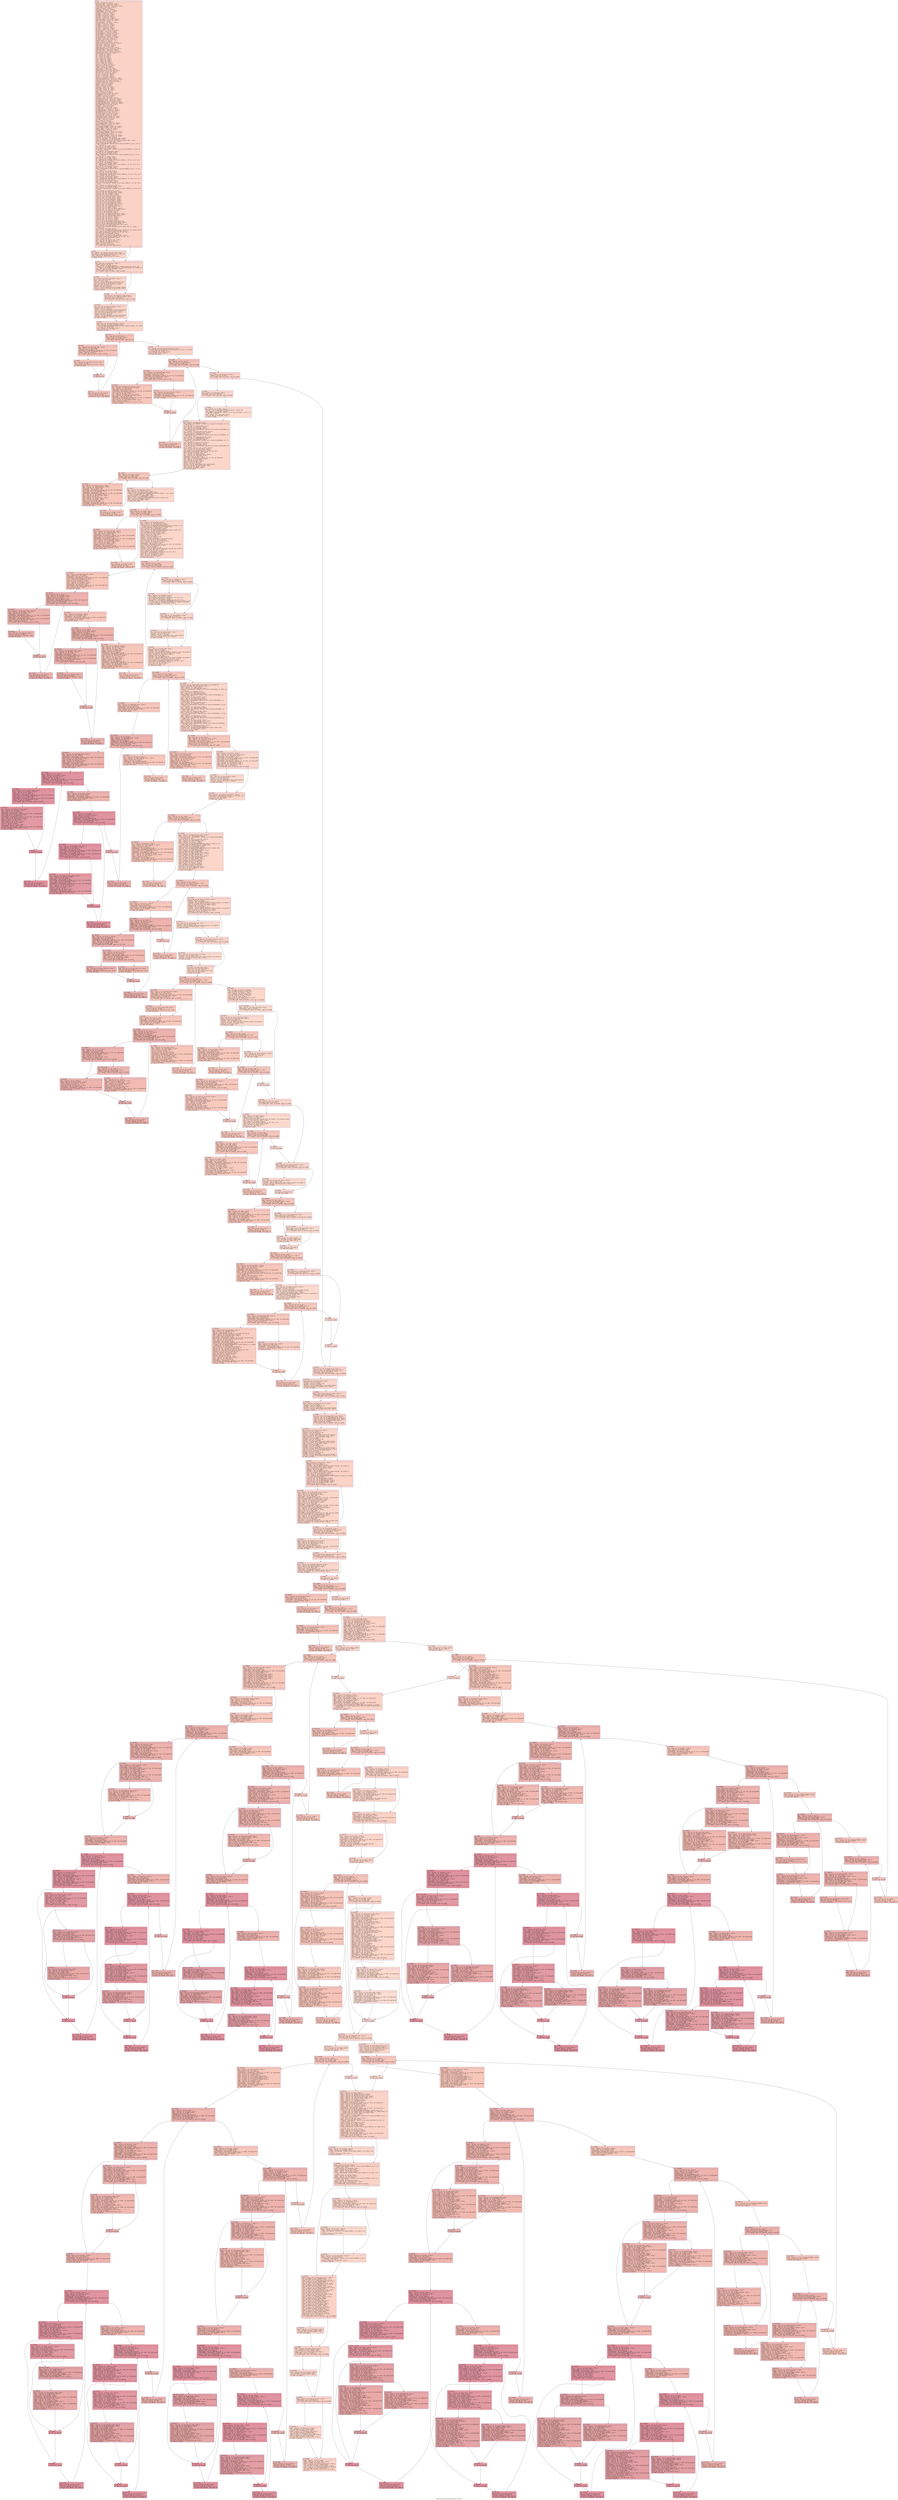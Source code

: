 digraph "CFG for 'hypre_BoomerAMGCreate2ndS' function" {
	label="CFG for 'hypre_BoomerAMGCreate2ndS' function";

	Node0x55f0716e6c20 [shape=record,color="#3d50c3ff", style=filled, fillcolor="#f59c7d70" fontname="Courier",label="{entry:\l|  %S.addr = alloca ptr, align 8\l  %CF_marker.addr = alloca ptr, align 8\l  %num_paths.addr = alloca i32, align 4\l  %coarse_row_starts.addr = alloca ptr, align 8\l  %C_ptr.addr = alloca ptr, align 8\l  %comm = alloca ptr, align 8\l  %comm_pkg = alloca ptr, align 8\l  %tmp_comm_pkg = alloca ptr, align 8\l  %comm_handle = alloca ptr, align 8\l  %S_diag = alloca ptr, align 8\l  %S_diag_i = alloca ptr, align 8\l  %S_diag_j = alloca ptr, align 8\l  %S_offd = alloca ptr, align 8\l  %S_offd_i = alloca ptr, align 8\l  %S_offd_j = alloca ptr, align 8\l  %num_cols_diag_S = alloca i32, align 4\l  %num_cols_offd_S = alloca i32, align 4\l  %S2 = alloca ptr, align 8\l  %col_map_offd_C = alloca ptr, align 8\l  %C_diag = alloca ptr, align 8\l  %C_diag_i = alloca ptr, align 8\l  %C_diag_j = alloca ptr, align 8\l  %C_offd = alloca ptr, align 8\l  %C_offd_i = alloca ptr, align 8\l  %C_offd_j = alloca ptr, align 8\l  %num_cols_offd_C = alloca i32, align 4\l  %S_ext_diag_i = alloca ptr, align 8\l  %S_ext_diag_j = alloca ptr, align 8\l  %S_ext_diag_size = alloca i32, align 4\l  %S_ext_offd_i = alloca ptr, align 8\l  %S_ext_offd_j = alloca ptr, align 8\l  %S_ext_offd_size = alloca i32, align 4\l  %CF_marker_offd = alloca ptr, align 8\l  %S_marker = alloca ptr, align 8\l  %S_marker_offd = alloca ptr, align 8\l  %temp = alloca ptr, align 8\l  %fine_to_coarse = alloca ptr, align 8\l  %fine_to_coarse_offd = alloca ptr, align 8\l  %map_S_to_C = alloca ptr, align 8\l  %num_sends = alloca i32, align 4\l  %num_recvs = alloca i32, align 4\l  %send_map_starts = alloca ptr, align 8\l  %tmp_send_map_starts = alloca ptr, align 8\l  %send_map_elmts = alloca ptr, align 8\l  %recv_vec_starts = alloca ptr, align 8\l  %tmp_recv_vec_starts = alloca ptr, align 8\l  %int_buf_data = alloca ptr, align 8\l  %i6 = alloca i32, align 4\l  %j7 = alloca i32, align 4\l  %k = alloca i32, align 4\l  %i1 = alloca i32, align 4\l  %i2 = alloca i32, align 4\l  %i38 = alloca i32, align 4\l  %jj1 = alloca i32, align 4\l  %jj2 = alloca i32, align 4\l  %jrow = alloca i32, align 4\l  %j_cnt = alloca i32, align 4\l  %num_procs = alloca i32, align 4\l  %my_id = alloca i32, align 4\l  %index = alloca i32, align 4\l  %num_coarse = alloca i32, align 4\l  %num_nonzeros = alloca i32, align 4\l  %global_num_coarse = alloca i32, align 4\l  %my_first_cpt = alloca i32, align 4\l  %my_last_cpt = alloca i32, align 4\l  %S_int_i = alloca ptr, align 8\l  %S_int_j = alloca ptr, align 8\l  %S_ext_i = alloca ptr, align 8\l  %S_ext_j = alloca ptr, align 8\l  %prefix_sum_workspace = alloca ptr, align 8\l  %num_coarse_prefix_sum = alloca ptr, align 8\l  %coarse_to_fine = alloca ptr, align 8\l  %num_coarse_private = alloca i32, align 4\l  %i_begin = alloca i32, align 4\l  %i_end = alloca i32, align 4\l  %begin = alloca i32, align 4\l  %end = alloca i32, align 4\l  %jrow125 = alloca i32, align 4\l  %index128 = alloca i32, align 4\l  %cnt_offd = alloca i32, align 4\l  %cnt_diag = alloca i32, align 4\l  %cnt = alloca i32, align 4\l  %value = alloca i32, align 4\l  %num_coarse_offd = alloca i32, align 4\l  %i_begin528 = alloca i32, align 4\l  %i_end529 = alloca i32, align 4\l  %cnt530 = alloca i32, align 4\l  %S_marker_array = alloca ptr, align 8\l  %S_marker_offd_array = alloca ptr, align 8\l  %C_temp_offd_j_array = alloca ptr, align 8\l  %C_temp_diag_j_array = alloca ptr, align 8\l  %C_temp_offd_data_array = alloca ptr, align 8\l  %C_temp_diag_data_array = alloca ptr, align 8\l  %my_thread_num = alloca i32, align 4\l  %i1_begin = alloca i32, align 4\l  %i1_end = alloca i32, align 4\l  %C_temp_diag_j = alloca ptr, align 8\l  %C_temp_offd_j = alloca ptr, align 8\l  %C_temp_diag_data = alloca ptr, align 8\l  %C_temp_offd_data = alloca ptr, align 8\l  %S_marker614 = alloca ptr, align 8\l  %S_marker_offd615 = alloca ptr, align 8\l  %jj_count_diag = alloca i32, align 4\l  %jj_count_offd = alloca i32, align 4\l  %num_nonzeros_diag = alloca i32, align 4\l  %num_nonzeros_offd = alloca i32, align 4\l  %ic_begin = alloca i32, align 4\l  %ic_end = alloca i32, align 4\l  %ic = alloca i32, align 4\l  %i1658 = alloca i32, align 4\l  %jj_row_begin_diag = alloca i32, align 4\l  %jj_row_begin_offd = alloca i32, align 4\l  %i1851 = alloca i32, align 4\l  %jj_row_begin_diag854 = alloca i32, align 4\l  %jj_row_begin_offd855 = alloca i32, align 4\l  %next_C_diag_i = alloca i32, align 4\l  %next_C_offd_i = alloca i32, align 4\l  %i11260 = alloca i32, align 4\l  %jj_row_begin_diag1263 = alloca i32, align 4\l  %jj_row_begin_offd1264 = alloca i32, align 4\l  %i11461 = alloca i32, align 4\l  %jj_row_begin_diag1464 = alloca i32, align 4\l  %jj_row_begin_offd1465 = alloca i32, align 4\l  store ptr %S, ptr %S.addr, align 8\l  store ptr %CF_marker, ptr %CF_marker.addr, align 8\l  store i32 %num_paths, ptr %num_paths.addr, align 4\l  store ptr %coarse_row_starts, ptr %coarse_row_starts.addr, align 8\l  store ptr %C_ptr, ptr %C_ptr.addr, align 8\l  %0 = load ptr, ptr %S.addr, align 8\l  %comm1 = getelementptr inbounds %struct.hypre_ParCSRMatrix_struct, ptr %0,\l... i32 0, i32 0\l  %1 = load ptr, ptr %comm1, align 8\l  store ptr %1, ptr %comm, align 8\l  %2 = load ptr, ptr %S.addr, align 8\l  %comm_pkg2 = getelementptr inbounds %struct.hypre_ParCSRMatrix_struct, ptr\l... %2, i32 0, i32 14\l  %3 = load ptr, ptr %comm_pkg2, align 8\l  store ptr %3, ptr %comm_pkg, align 8\l  %4 = load ptr, ptr %S.addr, align 8\l  %diag = getelementptr inbounds %struct.hypre_ParCSRMatrix_struct, ptr %4,\l... i32 0, i32 7\l  %5 = load ptr, ptr %diag, align 8\l  store ptr %5, ptr %S_diag, align 8\l  %6 = load ptr, ptr %S_diag, align 8\l  %i = getelementptr inbounds %struct.hypre_CSRMatrix, ptr %6, i32 0, i32 0\l  %7 = load ptr, ptr %i, align 8\l  store ptr %7, ptr %S_diag_i, align 8\l  %8 = load ptr, ptr %S_diag, align 8\l  %j = getelementptr inbounds %struct.hypre_CSRMatrix, ptr %8, i32 0, i32 1\l  %9 = load ptr, ptr %j, align 8\l  store ptr %9, ptr %S_diag_j, align 8\l  %10 = load ptr, ptr %S.addr, align 8\l  %offd = getelementptr inbounds %struct.hypre_ParCSRMatrix_struct, ptr %10,\l... i32 0, i32 8\l  %11 = load ptr, ptr %offd, align 8\l  store ptr %11, ptr %S_offd, align 8\l  %12 = load ptr, ptr %S_offd, align 8\l  %i3 = getelementptr inbounds %struct.hypre_CSRMatrix, ptr %12, i32 0, i32 0\l  %13 = load ptr, ptr %i3, align 8\l  store ptr %13, ptr %S_offd_i, align 8\l  %14 = load ptr, ptr %S_offd, align 8\l  %j4 = getelementptr inbounds %struct.hypre_CSRMatrix, ptr %14, i32 0, i32 1\l  %15 = load ptr, ptr %j4, align 8\l  store ptr %15, ptr %S_offd_j, align 8\l  %16 = load ptr, ptr %S_diag, align 8\l  %num_cols = getelementptr inbounds %struct.hypre_CSRMatrix, ptr %16, i32 0,\l... i32 3\l  %17 = load i32, ptr %num_cols, align 4\l  store i32 %17, ptr %num_cols_diag_S, align 4\l  %18 = load ptr, ptr %S_offd, align 8\l  %num_cols5 = getelementptr inbounds %struct.hypre_CSRMatrix, ptr %18, i32 0,\l... i32 3\l  %19 = load i32, ptr %num_cols5, align 4\l  store i32 %19, ptr %num_cols_offd_S, align 4\l  store ptr null, ptr %col_map_offd_C, align 8\l  store ptr null, ptr %C_diag_j, align 8\l  store ptr null, ptr %C_offd_j, align 8\l  store i32 0, ptr %num_cols_offd_C, align 4\l  store ptr null, ptr %S_ext_diag_i, align 8\l  store ptr null, ptr %S_ext_diag_j, align 8\l  store i32 0, ptr %S_ext_diag_size, align 4\l  store ptr null, ptr %S_ext_offd_i, align 8\l  store ptr null, ptr %S_ext_offd_j, align 8\l  store i32 0, ptr %S_ext_offd_size, align 4\l  store ptr null, ptr %CF_marker_offd, align 8\l  store ptr null, ptr %S_marker, align 8\l  store ptr null, ptr %S_marker_offd, align 8\l  store ptr null, ptr %temp, align 8\l  store ptr null, ptr %fine_to_coarse, align 8\l  store ptr null, ptr %fine_to_coarse_offd, align 8\l  store ptr null, ptr %map_S_to_C, align 8\l  store i32 0, ptr %num_sends, align 4\l  store i32 0, ptr %num_recvs, align 4\l  store ptr null, ptr %tmp_send_map_starts, align 8\l  store ptr null, ptr %tmp_recv_vec_starts, align 8\l  store ptr null, ptr %int_buf_data, align 8\l  store ptr null, ptr %S_int_i, align 8\l  store ptr null, ptr %S_int_j, align 8\l  store ptr null, ptr %S_ext_i, align 8\l  store ptr null, ptr %S_ext_j, align 8\l  %call = call ptr @hypre_MAlloc(i64 noundef 16)\l  store ptr %call, ptr %prefix_sum_workspace, align 8\l  %call9 = call ptr @hypre_MAlloc(i64 noundef 8)\l  store ptr %call9, ptr %num_coarse_prefix_sum, align 8\l  %20 = load ptr, ptr %comm, align 8\l  %call10 = call i32 @hypre_MPI_Comm_size(ptr noundef %20, ptr noundef\l... %num_procs)\l  %21 = load ptr, ptr %comm, align 8\l  %call11 = call i32 @hypre_MPI_Comm_rank(ptr noundef %21, ptr noundef %my_id)\l  %22 = load ptr, ptr %coarse_row_starts.addr, align 8\l  %arrayidx = getelementptr inbounds i32, ptr %22, i64 0\l  %23 = load i32, ptr %arrayidx, align 4\l  store i32 %23, ptr %my_first_cpt, align 4\l  %24 = load ptr, ptr %coarse_row_starts.addr, align 8\l  %arrayidx12 = getelementptr inbounds i32, ptr %24, i64 1\l  %25 = load i32, ptr %arrayidx12, align 4\l  %sub = sub nsw i32 %25, 1\l  store i32 %sub, ptr %my_last_cpt, align 4\l  %26 = load i32, ptr %my_id, align 4\l  %27 = load i32, ptr %num_procs, align 4\l  %sub13 = sub nsw i32 %27, 1\l  %cmp = icmp eq i32 %26, %sub13\l  br i1 %cmp, label %if.then, label %if.end\l|{<s0>T|<s1>F}}"];
	Node0x55f0716e6c20:s0 -> Node0x55f0717532f0[tooltip="entry -> if.then\nProbability 50.00%" ];
	Node0x55f0716e6c20:s1 -> Node0x55f071753360[tooltip="entry -> if.end\nProbability 50.00%" ];
	Node0x55f0717532f0 [shape=record,color="#3d50c3ff", style=filled, fillcolor="#f6a38570" fontname="Courier",label="{if.then:\l|  %28 = load ptr, ptr %coarse_row_starts.addr, align 8\l  %arrayidx14 = getelementptr inbounds i32, ptr %28, i64 1\l  %29 = load i32, ptr %arrayidx14, align 4\l  store i32 %29, ptr %global_num_coarse, align 4\l  br label %if.end\l}"];
	Node0x55f0717532f0 -> Node0x55f071753360[tooltip="if.then -> if.end\nProbability 100.00%" ];
	Node0x55f071753360 [shape=record,color="#3d50c3ff", style=filled, fillcolor="#f59c7d70" fontname="Courier",label="{if.end:\l|  %30 = load i32, ptr %num_procs, align 4\l  %sub15 = sub nsw i32 %30, 1\l  %31 = load ptr, ptr %comm, align 8\l  %call16 = call i32 @hypre_MPI_Bcast(ptr noundef %global_num_coarse, i32\l... noundef 1, ptr noundef @ompi_mpi_int, i32 noundef %sub15, ptr noundef %31)\l  %32 = load i32, ptr %num_cols_offd_S, align 4\l  %tobool = icmp ne i32 %32, 0\l  br i1 %tobool, label %if.then17, label %if.end22\l|{<s0>T|<s1>F}}"];
	Node0x55f071753360:s0 -> Node0x55f071753c50[tooltip="if.end -> if.then17\nProbability 62.50%" ];
	Node0x55f071753360:s1 -> Node0x55f071753ca0[tooltip="if.end -> if.end22\nProbability 37.50%" ];
	Node0x55f071753c50 [shape=record,color="#3d50c3ff", style=filled, fillcolor="#f6a38570" fontname="Courier",label="{if.then17:\l|  %33 = load i32, ptr %num_cols_offd_S, align 4\l  %conv = sext i32 %33 to i64\l  %mul = mul i64 4, %conv\l  %call18 = call ptr @hypre_MAlloc(i64 noundef %mul)\l  store ptr %call18, ptr %CF_marker_offd, align 8\l  %34 = load i32, ptr %num_cols_offd_S, align 4\l  %conv19 = sext i32 %34 to i64\l  %mul20 = mul i64 4, %conv19\l  %call21 = call ptr @hypre_MAlloc(i64 noundef %mul20)\l  store ptr %call21, ptr %fine_to_coarse_offd, align 8\l  br label %if.end22\l}"];
	Node0x55f071753c50 -> Node0x55f071753ca0[tooltip="if.then17 -> if.end22\nProbability 100.00%" ];
	Node0x55f071753ca0 [shape=record,color="#3d50c3ff", style=filled, fillcolor="#f59c7d70" fontname="Courier",label="{if.end22:\l|  store ptr null, ptr %coarse_to_fine, align 8\l  %35 = load i32, ptr %num_cols_diag_S, align 4\l  %tobool23 = icmp ne i32 %35, 0\l  br i1 %tobool23, label %if.then24, label %if.end31\l|{<s0>T|<s1>F}}"];
	Node0x55f071753ca0:s0 -> Node0x55f071754700[tooltip="if.end22 -> if.then24\nProbability 62.50%" ];
	Node0x55f071753ca0:s1 -> Node0x55f071754750[tooltip="if.end22 -> if.end31\nProbability 37.50%" ];
	Node0x55f071754700 [shape=record,color="#3d50c3ff", style=filled, fillcolor="#f6a38570" fontname="Courier",label="{if.then24:\l|  %36 = load i32, ptr %num_cols_diag_S, align 4\l  %conv25 = sext i32 %36 to i64\l  %mul26 = mul i64 4, %conv25\l  %call27 = call ptr @hypre_MAlloc(i64 noundef %mul26)\l  store ptr %call27, ptr %fine_to_coarse, align 8\l  %37 = load i32, ptr %num_cols_diag_S, align 4\l  %conv28 = sext i32 %37 to i64\l  %mul29 = mul i64 4, %conv28\l  %call30 = call ptr @hypre_MAlloc(i64 noundef %mul29)\l  store ptr %call30, ptr %coarse_to_fine, align 8\l  br label %if.end31\l}"];
	Node0x55f071754700 -> Node0x55f071754750[tooltip="if.then24 -> if.end31\nProbability 100.00%" ];
	Node0x55f071754750 [shape=record,color="#3d50c3ff", style=filled, fillcolor="#f59c7d70" fontname="Courier",label="{if.end31:\l|  store i32 0, ptr %num_coarse_private, align 4\l  %38 = load i32, ptr %num_cols_diag_S, align 4\l  call void @hypre_GetSimpleThreadPartition(ptr noundef %i_begin, ptr noundef\l... %i_end, i32 noundef %38)\l  %39 = load i32, ptr %i_begin, align 4\l  store i32 %39, ptr %i6, align 4\l  br label %for.cond\l}"];
	Node0x55f071754750 -> Node0x55f071755300[tooltip="if.end31 -> for.cond\nProbability 100.00%" ];
	Node0x55f071755300 [shape=record,color="#3d50c3ff", style=filled, fillcolor="#e8765c70" fontname="Courier",label="{for.cond:\l|  %40 = load i32, ptr %i6, align 4\l  %41 = load i32, ptr %i_end, align 4\l  %cmp32 = icmp slt i32 %40, %41\l  br i1 %cmp32, label %for.body, label %for.end\l|{<s0>T|<s1>F}}"];
	Node0x55f071755300:s0 -> Node0x55f071755550[tooltip="for.cond -> for.body\nProbability 96.88%" ];
	Node0x55f071755300:s1 -> Node0x55f0717555a0[tooltip="for.cond -> for.end\nProbability 3.12%" ];
	Node0x55f071755550 [shape=record,color="#3d50c3ff", style=filled, fillcolor="#e8765c70" fontname="Courier",label="{for.body:\l|  %42 = load ptr, ptr %CF_marker.addr, align 8\l  %43 = load i32, ptr %i6, align 4\l  %idxprom = sext i32 %43 to i64\l  %arrayidx34 = getelementptr inbounds i32, ptr %42, i64 %idxprom\l  %44 = load i32, ptr %arrayidx34, align 4\l  %cmp35 = icmp sgt i32 %44, 0\l  br i1 %cmp35, label %if.then37, label %if.end38\l|{<s0>T|<s1>F}}"];
	Node0x55f071755550:s0 -> Node0x55f071755a30[tooltip="for.body -> if.then37\nProbability 62.50%" ];
	Node0x55f071755550:s1 -> Node0x55f071755ab0[tooltip="for.body -> if.end38\nProbability 37.50%" ];
	Node0x55f071755a30 [shape=record,color="#3d50c3ff", style=filled, fillcolor="#ec7f6370" fontname="Courier",label="{if.then37:\l|  %45 = load i32, ptr %num_coarse_private, align 4\l  %inc = add nsw i32 %45, 1\l  store i32 %inc, ptr %num_coarse_private, align 4\l  br label %if.end38\l}"];
	Node0x55f071755a30 -> Node0x55f071755ab0[tooltip="if.then37 -> if.end38\nProbability 100.00%" ];
	Node0x55f071755ab0 [shape=record,color="#3d50c3ff", style=filled, fillcolor="#e8765c70" fontname="Courier",label="{if.end38:\l|  br label %for.inc\l}"];
	Node0x55f071755ab0 -> Node0x55f071755e80[tooltip="if.end38 -> for.inc\nProbability 100.00%" ];
	Node0x55f071755e80 [shape=record,color="#3d50c3ff", style=filled, fillcolor="#e8765c70" fontname="Courier",label="{for.inc:\l|  %46 = load i32, ptr %i6, align 4\l  %inc39 = add nsw i32 %46, 1\l  store i32 %inc39, ptr %i6, align 4\l  br label %for.cond, !llvm.loop !6\l}"];
	Node0x55f071755e80 -> Node0x55f071755300[tooltip="for.inc -> for.cond\nProbability 100.00%" ];
	Node0x55f0717555a0 [shape=record,color="#3d50c3ff", style=filled, fillcolor="#f59c7d70" fontname="Courier",label="{for.end:\l|  %47 = load ptr, ptr %num_coarse_prefix_sum, align 8\l  call void @hypre_prefix_sum(ptr noundef %num_coarse_private, ptr noundef\l... %num_coarse, ptr noundef %47)\l  %48 = load i32, ptr %i_begin, align 4\l  store i32 %48, ptr %i6, align 4\l  br label %for.cond40\l}"];
	Node0x55f0717555a0 -> Node0x55f071756de0[tooltip="for.end -> for.cond40\nProbability 100.00%" ];
	Node0x55f071756de0 [shape=record,color="#3d50c3ff", style=filled, fillcolor="#e8765c70" fontname="Courier",label="{for.cond40:\l|  %49 = load i32, ptr %i6, align 4\l  %50 = load i32, ptr %i_end, align 4\l  %cmp41 = icmp slt i32 %49, %50\l  br i1 %cmp41, label %for.body43, label %for.end59\l|{<s0>T|<s1>F}}"];
	Node0x55f071756de0:s0 -> Node0x55f071757030[tooltip="for.cond40 -> for.body43\nProbability 96.88%" ];
	Node0x55f071756de0:s1 -> Node0x55f071757080[tooltip="for.cond40 -> for.end59\nProbability 3.12%" ];
	Node0x55f071757030 [shape=record,color="#3d50c3ff", style=filled, fillcolor="#e8765c70" fontname="Courier",label="{for.body43:\l|  %51 = load ptr, ptr %CF_marker.addr, align 8\l  %52 = load i32, ptr %i6, align 4\l  %idxprom44 = sext i32 %52 to i64\l  %arrayidx45 = getelementptr inbounds i32, ptr %51, i64 %idxprom44\l  %53 = load i32, ptr %arrayidx45, align 4\l  %cmp46 = icmp sgt i32 %53, 0\l  br i1 %cmp46, label %if.then48, label %if.else\l|{<s0>T|<s1>F}}"];
	Node0x55f071757030:s0 -> Node0x55f071757520[tooltip="for.body43 -> if.then48\nProbability 62.50%" ];
	Node0x55f071757030:s1 -> Node0x55f0717575a0[tooltip="for.body43 -> if.else\nProbability 37.50%" ];
	Node0x55f071757520 [shape=record,color="#3d50c3ff", style=filled, fillcolor="#ec7f6370" fontname="Courier",label="{if.then48:\l|  %54 = load i32, ptr %num_coarse_private, align 4\l  %55 = load ptr, ptr %fine_to_coarse, align 8\l  %56 = load i32, ptr %i6, align 4\l  %idxprom49 = sext i32 %56 to i64\l  %arrayidx50 = getelementptr inbounds i32, ptr %55, i64 %idxprom49\l  store i32 %54, ptr %arrayidx50, align 4\l  %57 = load i32, ptr %i6, align 4\l  %58 = load ptr, ptr %coarse_to_fine, align 8\l  %59 = load i32, ptr %num_coarse_private, align 4\l  %idxprom51 = sext i32 %59 to i64\l  %arrayidx52 = getelementptr inbounds i32, ptr %58, i64 %idxprom51\l  store i32 %57, ptr %arrayidx52, align 4\l  %60 = load i32, ptr %num_coarse_private, align 4\l  %inc53 = add nsw i32 %60, 1\l  store i32 %inc53, ptr %num_coarse_private, align 4\l  br label %if.end56\l}"];
	Node0x55f071757520 -> Node0x55f07174e1b0[tooltip="if.then48 -> if.end56\nProbability 100.00%" ];
	Node0x55f0717575a0 [shape=record,color="#3d50c3ff", style=filled, fillcolor="#ed836670" fontname="Courier",label="{if.else:\l|  %61 = load ptr, ptr %fine_to_coarse, align 8\l  %62 = load i32, ptr %i6, align 4\l  %idxprom54 = sext i32 %62 to i64\l  %arrayidx55 = getelementptr inbounds i32, ptr %61, i64 %idxprom54\l  store i32 -1, ptr %arrayidx55, align 4\l  br label %if.end56\l}"];
	Node0x55f0717575a0 -> Node0x55f07174e1b0[tooltip="if.else -> if.end56\nProbability 100.00%" ];
	Node0x55f07174e1b0 [shape=record,color="#3d50c3ff", style=filled, fillcolor="#e8765c70" fontname="Courier",label="{if.end56:\l|  br label %for.inc57\l}"];
	Node0x55f07174e1b0 -> Node0x55f07174e5c0[tooltip="if.end56 -> for.inc57\nProbability 100.00%" ];
	Node0x55f07174e5c0 [shape=record,color="#3d50c3ff", style=filled, fillcolor="#e8765c70" fontname="Courier",label="{for.inc57:\l|  %63 = load i32, ptr %i6, align 4\l  %inc58 = add nsw i32 %63, 1\l  store i32 %inc58, ptr %i6, align 4\l  br label %for.cond40, !llvm.loop !8\l}"];
	Node0x55f07174e5c0 -> Node0x55f071756de0[tooltip="for.inc57 -> for.cond40\nProbability 100.00%" ];
	Node0x55f071757080 [shape=record,color="#3d50c3ff", style=filled, fillcolor="#f59c7d70" fontname="Courier",label="{for.end59:\l|  %64 = load i32, ptr %num_procs, align 4\l  %cmp60 = icmp sgt i32 %64, 1\l  br i1 %cmp60, label %if.then62, label %if.end557\l|{<s0>T|<s1>F}}"];
	Node0x55f071757080:s0 -> Node0x55f0717595d0[tooltip="for.end59 -> if.then62\nProbability 50.00%" ];
	Node0x55f071757080:s1 -> Node0x55f071759650[tooltip="for.end59 -> if.end557\nProbability 50.00%" ];
	Node0x55f0717595d0 [shape=record,color="#3d50c3ff", style=filled, fillcolor="#f6a38570" fontname="Courier",label="{if.then62:\l|  %65 = load ptr, ptr %comm_pkg, align 8\l  %tobool63 = icmp ne ptr %65, null\l  br i1 %tobool63, label %if.end67, label %if.then64\l|{<s0>T|<s1>F}}"];
	Node0x55f0717595d0:s0 -> Node0x55f0717598c0[tooltip="if.then62 -> if.end67\nProbability 62.50%" ];
	Node0x55f0717595d0:s1 -> Node0x55f071759940[tooltip="if.then62 -> if.then64\nProbability 37.50%" ];
	Node0x55f071759940 [shape=record,color="#3d50c3ff", style=filled, fillcolor="#f7af9170" fontname="Courier",label="{if.then64:\l|  %66 = load ptr, ptr %S.addr, align 8\l  %call65 = call i32 @hypre_MatvecCommPkgCreate(ptr noundef %66)\l  %67 = load ptr, ptr %S.addr, align 8\l  %comm_pkg66 = getelementptr inbounds %struct.hypre_ParCSRMatrix_struct, ptr\l... %67, i32 0, i32 14\l  %68 = load ptr, ptr %comm_pkg66, align 8\l  store ptr %68, ptr %comm_pkg, align 8\l  br label %if.end67\l}"];
	Node0x55f071759940 -> Node0x55f0717598c0[tooltip="if.then64 -> if.end67\nProbability 100.00%" ];
	Node0x55f0717598c0 [shape=record,color="#3d50c3ff", style=filled, fillcolor="#f6a38570" fontname="Courier",label="{if.end67:\l|  %69 = load ptr, ptr %comm_pkg, align 8\l  %num_sends68 = getelementptr inbounds %struct.hypre_ParCSRCommPkg, ptr %69,\l... i32 0, i32 1\l  %70 = load i32, ptr %num_sends68, align 8\l  store i32 %70, ptr %num_sends, align 4\l  %71 = load ptr, ptr %comm_pkg, align 8\l  %send_map_starts69 = getelementptr inbounds %struct.hypre_ParCSRCommPkg, ptr\l... %71, i32 0, i32 3\l  %72 = load ptr, ptr %send_map_starts69, align 8\l  store ptr %72, ptr %send_map_starts, align 8\l  %73 = load ptr, ptr %comm_pkg, align 8\l  %send_map_elmts70 = getelementptr inbounds %struct.hypre_ParCSRCommPkg, ptr\l... %73, i32 0, i32 4\l  %74 = load ptr, ptr %send_map_elmts70, align 8\l  store ptr %74, ptr %send_map_elmts, align 8\l  %75 = load ptr, ptr %comm_pkg, align 8\l  %num_recvs71 = getelementptr inbounds %struct.hypre_ParCSRCommPkg, ptr %75,\l... i32 0, i32 5\l  %76 = load i32, ptr %num_recvs71, align 8\l  store i32 %76, ptr %num_recvs, align 4\l  %77 = load ptr, ptr %comm_pkg, align 8\l  %recv_vec_starts72 = getelementptr inbounds %struct.hypre_ParCSRCommPkg, ptr\l... %77, i32 0, i32 7\l  %78 = load ptr, ptr %recv_vec_starts72, align 8\l  store ptr %78, ptr %recv_vec_starts, align 8\l  %79 = load ptr, ptr %send_map_starts, align 8\l  %arrayidx73 = getelementptr inbounds i32, ptr %79, i64 0\l  %80 = load i32, ptr %arrayidx73, align 4\l  store i32 %80, ptr %begin, align 4\l  %81 = load ptr, ptr %send_map_starts, align 8\l  %82 = load i32, ptr %num_sends, align 4\l  %idxprom74 = sext i32 %82 to i64\l  %arrayidx75 = getelementptr inbounds i32, ptr %81, i64 %idxprom74\l  %83 = load i32, ptr %arrayidx75, align 4\l  store i32 %83, ptr %end, align 4\l  %84 = load i32, ptr %end, align 4\l  %conv76 = sext i32 %84 to i64\l  %mul77 = mul i64 4, %conv76\l  %call78 = call ptr @hypre_MAlloc(i64 noundef %mul77)\l  store ptr %call78, ptr %int_buf_data, align 8\l  %85 = load i32, ptr %begin, align 4\l  store i32 %85, ptr %index, align 4\l  br label %for.cond79\l}"];
	Node0x55f0717598c0 -> Node0x55f07175b690[tooltip="if.end67 -> for.cond79\nProbability 100.00%" ];
	Node0x55f07175b690 [shape=record,color="#3d50c3ff", style=filled, fillcolor="#ec7f6370" fontname="Courier",label="{for.cond79:\l|  %86 = load i32, ptr %index, align 4\l  %87 = load i32, ptr %end, align 4\l  %cmp80 = icmp slt i32 %86, %87\l  br i1 %cmp80, label %for.body82, label %for.end92\l|{<s0>T|<s1>F}}"];
	Node0x55f07175b690:s0 -> Node0x55f07175b930[tooltip="for.cond79 -> for.body82\nProbability 96.88%" ];
	Node0x55f07175b690:s1 -> Node0x55f07175b980[tooltip="for.cond79 -> for.end92\nProbability 3.12%" ];
	Node0x55f07175b930 [shape=record,color="#3d50c3ff", style=filled, fillcolor="#ec7f6370" fontname="Courier",label="{for.body82:\l|  %88 = load ptr, ptr %fine_to_coarse, align 8\l  %89 = load ptr, ptr %send_map_elmts, align 8\l  %90 = load i32, ptr %index, align 4\l  %idxprom83 = sext i32 %90 to i64\l  %arrayidx84 = getelementptr inbounds i32, ptr %89, i64 %idxprom83\l  %91 = load i32, ptr %arrayidx84, align 4\l  %idxprom85 = sext i32 %91 to i64\l  %arrayidx86 = getelementptr inbounds i32, ptr %88, i64 %idxprom85\l  %92 = load i32, ptr %arrayidx86, align 4\l  %93 = load i32, ptr %my_first_cpt, align 4\l  %add = add nsw i32 %92, %93\l  %94 = load ptr, ptr %int_buf_data, align 8\l  %95 = load i32, ptr %index, align 4\l  %96 = load i32, ptr %begin, align 4\l  %sub87 = sub nsw i32 %95, %96\l  %idxprom88 = sext i32 %sub87 to i64\l  %arrayidx89 = getelementptr inbounds i32, ptr %94, i64 %idxprom88\l  store i32 %add, ptr %arrayidx89, align 4\l  br label %for.inc90\l}"];
	Node0x55f07175b930 -> Node0x55f0717566b0[tooltip="for.body82 -> for.inc90\nProbability 100.00%" ];
	Node0x55f0717566b0 [shape=record,color="#3d50c3ff", style=filled, fillcolor="#ec7f6370" fontname="Courier",label="{for.inc90:\l|  %97 = load i32, ptr %index, align 4\l  %inc91 = add nsw i32 %97, 1\l  store i32 %inc91, ptr %index, align 4\l  br label %for.cond79, !llvm.loop !9\l}"];
	Node0x55f0717566b0 -> Node0x55f07175b690[tooltip="for.inc90 -> for.cond79\nProbability 100.00%" ];
	Node0x55f07175b980 [shape=record,color="#3d50c3ff", style=filled, fillcolor="#f6a38570" fontname="Courier",label="{for.end92:\l|  %98 = load ptr, ptr %comm_pkg, align 8\l  %99 = load ptr, ptr %int_buf_data, align 8\l  %100 = load ptr, ptr %fine_to_coarse_offd, align 8\l  %call93 = call ptr @hypre_ParCSRCommHandleCreate(i32 noundef 11, ptr noundef\l... %98, ptr noundef %99, ptr noundef %100)\l  store ptr %call93, ptr %comm_handle, align 8\l  %101 = load ptr, ptr %comm_handle, align 8\l  %call94 = call i32 @hypre_ParCSRCommHandleDestroy(ptr noundef %101)\l  %102 = load i32, ptr %begin, align 4\l  store i32 %102, ptr %index, align 4\l  br label %for.cond95\l}"];
	Node0x55f07175b980 -> Node0x55f07175d8a0[tooltip="for.end92 -> for.cond95\nProbability 100.00%" ];
	Node0x55f07175d8a0 [shape=record,color="#3d50c3ff", style=filled, fillcolor="#ec7f6370" fontname="Courier",label="{for.cond95:\l|  %103 = load i32, ptr %index, align 4\l  %104 = load i32, ptr %end, align 4\l  %cmp96 = icmp slt i32 %103, %104\l  br i1 %cmp96, label %for.body98, label %for.end108\l|{<s0>T|<s1>F}}"];
	Node0x55f07175d8a0:s0 -> Node0x55f07175db10[tooltip="for.cond95 -> for.body98\nProbability 96.88%" ];
	Node0x55f07175d8a0:s1 -> Node0x55f07175db60[tooltip="for.cond95 -> for.end108\nProbability 3.12%" ];
	Node0x55f07175db10 [shape=record,color="#3d50c3ff", style=filled, fillcolor="#ec7f6370" fontname="Courier",label="{for.body98:\l|  %105 = load ptr, ptr %CF_marker.addr, align 8\l  %106 = load ptr, ptr %send_map_elmts, align 8\l  %107 = load i32, ptr %index, align 4\l  %idxprom99 = sext i32 %107 to i64\l  %arrayidx100 = getelementptr inbounds i32, ptr %106, i64 %idxprom99\l  %108 = load i32, ptr %arrayidx100, align 4\l  %idxprom101 = sext i32 %108 to i64\l  %arrayidx102 = getelementptr inbounds i32, ptr %105, i64 %idxprom101\l  %109 = load i32, ptr %arrayidx102, align 4\l  %110 = load ptr, ptr %int_buf_data, align 8\l  %111 = load i32, ptr %index, align 4\l  %112 = load i32, ptr %begin, align 4\l  %sub103 = sub nsw i32 %111, %112\l  %idxprom104 = sext i32 %sub103 to i64\l  %arrayidx105 = getelementptr inbounds i32, ptr %110, i64 %idxprom104\l  store i32 %109, ptr %arrayidx105, align 4\l  br label %for.inc106\l}"];
	Node0x55f07175db10 -> Node0x55f07175e630[tooltip="for.body98 -> for.inc106\nProbability 100.00%" ];
	Node0x55f07175e630 [shape=record,color="#3d50c3ff", style=filled, fillcolor="#ec7f6370" fontname="Courier",label="{for.inc106:\l|  %113 = load i32, ptr %index, align 4\l  %inc107 = add nsw i32 %113, 1\l  store i32 %inc107, ptr %index, align 4\l  br label %for.cond95, !llvm.loop !10\l}"];
	Node0x55f07175e630 -> Node0x55f07175d8a0[tooltip="for.inc106 -> for.cond95\nProbability 100.00%" ];
	Node0x55f07175db60 [shape=record,color="#3d50c3ff", style=filled, fillcolor="#f6a38570" fontname="Courier",label="{for.end108:\l|  %114 = load ptr, ptr %comm_pkg, align 8\l  %115 = load ptr, ptr %int_buf_data, align 8\l  %116 = load ptr, ptr %CF_marker_offd, align 8\l  %call109 = call ptr @hypre_ParCSRCommHandleCreate(i32 noundef 11, ptr\l... noundef %114, ptr noundef %115, ptr noundef %116)\l  store ptr %call109, ptr %comm_handle, align 8\l  %117 = load ptr, ptr %comm_handle, align 8\l  %call110 = call i32 @hypre_ParCSRCommHandleDestroy(ptr noundef %117)\l  %118 = load ptr, ptr %int_buf_data, align 8\l  call void @hypre_Free(ptr noundef %118)\l  store ptr null, ptr %int_buf_data, align 8\l  %119 = load i32, ptr %end, align 4\l  %add111 = add nsw i32 %119, 1\l  %conv112 = sext i32 %add111 to i64\l  %mul113 = mul i64 4, %conv112\l  %call114 = call ptr @hypre_MAlloc(i64 noundef %mul113)\l  store ptr %call114, ptr %S_int_i, align 8\l  %120 = load ptr, ptr %recv_vec_starts, align 8\l  %121 = load i32, ptr %num_recvs, align 4\l  %idxprom115 = sext i32 %121 to i64\l  %arrayidx116 = getelementptr inbounds i32, ptr %120, i64 %idxprom115\l  %122 = load i32, ptr %arrayidx116, align 4\l  %add117 = add nsw i32 %122, 1\l  %conv118 = sext i32 %add117 to i64\l  %call119 = call ptr @hypre_CAlloc(i64 noundef %conv118, i64 noundef 4)\l  store ptr %call119, ptr %S_ext_i, align 8\l  %123 = load ptr, ptr %S_int_i, align 8\l  %arrayidx120 = getelementptr inbounds i32, ptr %123, i64 0\l  store i32 0, ptr %arrayidx120, align 4\l  store i32 0, ptr %num_nonzeros, align 4\l  %124 = load i32, ptr %begin, align 4\l  store i32 %124, ptr %j7, align 4\l  br label %for.cond121\l}"];
	Node0x55f07175db60 -> Node0x55f07175ffd0[tooltip="for.end108 -> for.cond121\nProbability 100.00%" ];
	Node0x55f07175ffd0 [shape=record,color="#3d50c3ff", style=filled, fillcolor="#ec7f6370" fontname="Courier",label="{for.cond121:\l|  %125 = load i32, ptr %j7, align 4\l  %126 = load i32, ptr %end, align 4\l  %cmp122 = icmp slt i32 %125, %126\l  br i1 %cmp122, label %for.body124, label %for.end182\l|{<s0>T|<s1>F}}"];
	Node0x55f07175ffd0:s0 -> Node0x55f071760250[tooltip="for.cond121 -> for.body124\nProbability 96.88%" ];
	Node0x55f07175ffd0:s1 -> Node0x55f0717602d0[tooltip="for.cond121 -> for.end182\nProbability 3.12%" ];
	Node0x55f071760250 [shape=record,color="#3d50c3ff", style=filled, fillcolor="#ec7f6370" fontname="Courier",label="{for.body124:\l|  %127 = load ptr, ptr %send_map_elmts, align 8\l  %128 = load i32, ptr %j7, align 4\l  %idxprom126 = sext i32 %128 to i64\l  %arrayidx127 = getelementptr inbounds i32, ptr %127, i64 %idxprom126\l  %129 = load i32, ptr %arrayidx127, align 4\l  store i32 %129, ptr %jrow125, align 4\l  store i32 0, ptr %index128, align 4\l  %130 = load ptr, ptr %S_diag_i, align 8\l  %131 = load i32, ptr %jrow125, align 4\l  %idxprom129 = sext i32 %131 to i64\l  %arrayidx130 = getelementptr inbounds i32, ptr %130, i64 %idxprom129\l  %132 = load i32, ptr %arrayidx130, align 4\l  store i32 %132, ptr %k, align 4\l  br label %for.cond131\l}"];
	Node0x55f071760250 -> Node0x55f071760bc0[tooltip="for.body124 -> for.cond131\nProbability 100.00%" ];
	Node0x55f071760bc0 [shape=record,color="#3d50c3ff", style=filled, fillcolor="#d6524470" fontname="Courier",label="{for.cond131:\l|  %133 = load i32, ptr %k, align 4\l  %134 = load ptr, ptr %S_diag_i, align 8\l  %135 = load i32, ptr %jrow125, align 4\l  %add132 = add nsw i32 %135, 1\l  %idxprom133 = sext i32 %add132 to i64\l  %arrayidx134 = getelementptr inbounds i32, ptr %134, i64 %idxprom133\l  %136 = load i32, ptr %arrayidx134, align 4\l  %cmp135 = icmp slt i32 %133, %136\l  br i1 %cmp135, label %for.body137, label %for.end149\l|{<s0>T|<s1>F}}"];
	Node0x55f071760bc0:s0 -> Node0x55f071761180[tooltip="for.cond131 -> for.body137\nProbability 96.88%" ];
	Node0x55f071760bc0:s1 -> Node0x55f071761200[tooltip="for.cond131 -> for.end149\nProbability 3.12%" ];
	Node0x55f071761180 [shape=record,color="#3d50c3ff", style=filled, fillcolor="#d6524470" fontname="Courier",label="{for.body137:\l|  %137 = load ptr, ptr %CF_marker.addr, align 8\l  %138 = load ptr, ptr %S_diag_j, align 8\l  %139 = load i32, ptr %k, align 4\l  %idxprom138 = sext i32 %139 to i64\l  %arrayidx139 = getelementptr inbounds i32, ptr %138, i64 %idxprom138\l  %140 = load i32, ptr %arrayidx139, align 4\l  %idxprom140 = sext i32 %140 to i64\l  %arrayidx141 = getelementptr inbounds i32, ptr %137, i64 %idxprom140\l  %141 = load i32, ptr %arrayidx141, align 4\l  %cmp142 = icmp sgt i32 %141, 0\l  br i1 %cmp142, label %if.then144, label %if.end146\l|{<s0>T|<s1>F}}"];
	Node0x55f071761180:s0 -> Node0x55f0717619a0[tooltip="for.body137 -> if.then144\nProbability 62.50%" ];
	Node0x55f071761180:s1 -> Node0x55f071761a20[tooltip="for.body137 -> if.end146\nProbability 37.50%" ];
	Node0x55f0717619a0 [shape=record,color="#3d50c3ff", style=filled, fillcolor="#d8564670" fontname="Courier",label="{if.then144:\l|  %142 = load i32, ptr %index128, align 4\l  %inc145 = add nsw i32 %142, 1\l  store i32 %inc145, ptr %index128, align 4\l  br label %if.end146\l}"];
	Node0x55f0717619a0 -> Node0x55f071761a20[tooltip="if.then144 -> if.end146\nProbability 100.00%" ];
	Node0x55f071761a20 [shape=record,color="#3d50c3ff", style=filled, fillcolor="#d6524470" fontname="Courier",label="{if.end146:\l|  br label %for.inc147\l}"];
	Node0x55f071761a20 -> Node0x55f071761df0[tooltip="if.end146 -> for.inc147\nProbability 100.00%" ];
	Node0x55f071761df0 [shape=record,color="#3d50c3ff", style=filled, fillcolor="#d6524470" fontname="Courier",label="{for.inc147:\l|  %143 = load i32, ptr %k, align 4\l  %inc148 = add nsw i32 %143, 1\l  store i32 %inc148, ptr %k, align 4\l  br label %for.cond131, !llvm.loop !11\l}"];
	Node0x55f071761df0 -> Node0x55f071760bc0[tooltip="for.inc147 -> for.cond131\nProbability 100.00%" ];
	Node0x55f071761200 [shape=record,color="#3d50c3ff", style=filled, fillcolor="#ec7f6370" fontname="Courier",label="{for.end149:\l|  %144 = load ptr, ptr %S_offd_i, align 8\l  %145 = load i32, ptr %jrow125, align 4\l  %idxprom150 = sext i32 %145 to i64\l  %arrayidx151 = getelementptr inbounds i32, ptr %144, i64 %idxprom150\l  %146 = load i32, ptr %arrayidx151, align 4\l  store i32 %146, ptr %k, align 4\l  br label %for.cond152\l}"];
	Node0x55f071761200 -> Node0x55f071762600[tooltip="for.end149 -> for.cond152\nProbability 100.00%" ];
	Node0x55f071762600 [shape=record,color="#3d50c3ff", style=filled, fillcolor="#d6524470" fontname="Courier",label="{for.cond152:\l|  %147 = load i32, ptr %k, align 4\l  %148 = load ptr, ptr %S_offd_i, align 8\l  %149 = load i32, ptr %jrow125, align 4\l  %add153 = add nsw i32 %149, 1\l  %idxprom154 = sext i32 %add153 to i64\l  %arrayidx155 = getelementptr inbounds i32, ptr %148, i64 %idxprom154\l  %150 = load i32, ptr %arrayidx155, align 4\l  %cmp156 = icmp slt i32 %147, %150\l  br i1 %cmp156, label %for.body158, label %for.end170\l|{<s0>T|<s1>F}}"];
	Node0x55f071762600:s0 -> Node0x55f071762bc0[tooltip="for.cond152 -> for.body158\nProbability 96.88%" ];
	Node0x55f071762600:s1 -> Node0x55f071762c40[tooltip="for.cond152 -> for.end170\nProbability 3.12%" ];
	Node0x55f071762bc0 [shape=record,color="#3d50c3ff", style=filled, fillcolor="#d6524470" fontname="Courier",label="{for.body158:\l|  %151 = load ptr, ptr %CF_marker_offd, align 8\l  %152 = load ptr, ptr %S_offd_j, align 8\l  %153 = load i32, ptr %k, align 4\l  %idxprom159 = sext i32 %153 to i64\l  %arrayidx160 = getelementptr inbounds i32, ptr %152, i64 %idxprom159\l  %154 = load i32, ptr %arrayidx160, align 4\l  %idxprom161 = sext i32 %154 to i64\l  %arrayidx162 = getelementptr inbounds i32, ptr %151, i64 %idxprom161\l  %155 = load i32, ptr %arrayidx162, align 4\l  %cmp163 = icmp sgt i32 %155, 0\l  br i1 %cmp163, label %if.then165, label %if.end167\l|{<s0>T|<s1>F}}"];
	Node0x55f071762bc0:s0 -> Node0x55f071763380[tooltip="for.body158 -> if.then165\nProbability 62.50%" ];
	Node0x55f071762bc0:s1 -> Node0x55f071763400[tooltip="for.body158 -> if.end167\nProbability 37.50%" ];
	Node0x55f071763380 [shape=record,color="#3d50c3ff", style=filled, fillcolor="#d8564670" fontname="Courier",label="{if.then165:\l|  %156 = load i32, ptr %index128, align 4\l  %inc166 = add nsw i32 %156, 1\l  store i32 %inc166, ptr %index128, align 4\l  br label %if.end167\l}"];
	Node0x55f071763380 -> Node0x55f071763400[tooltip="if.then165 -> if.end167\nProbability 100.00%" ];
	Node0x55f071763400 [shape=record,color="#3d50c3ff", style=filled, fillcolor="#d6524470" fontname="Courier",label="{if.end167:\l|  br label %for.inc168\l}"];
	Node0x55f071763400 -> Node0x55f071763770[tooltip="if.end167 -> for.inc168\nProbability 100.00%" ];
	Node0x55f071763770 [shape=record,color="#3d50c3ff", style=filled, fillcolor="#d6524470" fontname="Courier",label="{for.inc168:\l|  %157 = load i32, ptr %k, align 4\l  %inc169 = add nsw i32 %157, 1\l  store i32 %inc169, ptr %k, align 4\l  br label %for.cond152, !llvm.loop !12\l}"];
	Node0x55f071763770 -> Node0x55f071762600[tooltip="for.inc168 -> for.cond152\nProbability 100.00%" ];
	Node0x55f071762c40 [shape=record,color="#3d50c3ff", style=filled, fillcolor="#ec7f6370" fontname="Courier",label="{for.end170:\l|  %158 = load i32, ptr %index128, align 4\l  %159 = load ptr, ptr %S_int_i, align 8\l  %160 = load i32, ptr %j7, align 4\l  %161 = load i32, ptr %begin, align 4\l  %sub171 = sub nsw i32 %160, %161\l  %add172 = add nsw i32 %sub171, 1\l  %idxprom173 = sext i32 %add172 to i64\l  %arrayidx174 = getelementptr inbounds i32, ptr %159, i64 %idxprom173\l  store i32 %158, ptr %arrayidx174, align 4\l  %162 = load ptr, ptr %S_int_i, align 8\l  %163 = load i32, ptr %j7, align 4\l  %164 = load i32, ptr %begin, align 4\l  %sub175 = sub nsw i32 %163, %164\l  %add176 = add nsw i32 %sub175, 1\l  %idxprom177 = sext i32 %add176 to i64\l  %arrayidx178 = getelementptr inbounds i32, ptr %162, i64 %idxprom177\l  %165 = load i32, ptr %arrayidx178, align 4\l  %166 = load i32, ptr %num_nonzeros, align 4\l  %add179 = add nsw i32 %166, %165\l  store i32 %add179, ptr %num_nonzeros, align 4\l  br label %for.inc180\l}"];
	Node0x55f071762c40 -> Node0x55f071764800[tooltip="for.end170 -> for.inc180\nProbability 100.00%" ];
	Node0x55f071764800 [shape=record,color="#3d50c3ff", style=filled, fillcolor="#ec7f6370" fontname="Courier",label="{for.inc180:\l|  %167 = load i32, ptr %j7, align 4\l  %inc181 = add nsw i32 %167, 1\l  store i32 %inc181, ptr %j7, align 4\l  br label %for.cond121, !llvm.loop !13\l}"];
	Node0x55f071764800 -> Node0x55f07175ffd0[tooltip="for.inc180 -> for.cond121\nProbability 100.00%" ];
	Node0x55f0717602d0 [shape=record,color="#3d50c3ff", style=filled, fillcolor="#f6a38570" fontname="Courier",label="{for.end182:\l|  %168 = load i32, ptr %num_procs, align 4\l  %cmp183 = icmp sgt i32 %168, 1\l  br i1 %cmp183, label %if.then185, label %if.end189\l|{<s0>T|<s1>F}}"];
	Node0x55f0717602d0:s0 -> Node0x55f071764db0[tooltip="for.end182 -> if.then185\nProbability 50.00%" ];
	Node0x55f0717602d0:s1 -> Node0x55f071764e30[tooltip="for.end182 -> if.end189\nProbability 50.00%" ];
	Node0x55f071764db0 [shape=record,color="#3d50c3ff", style=filled, fillcolor="#f7ac8e70" fontname="Courier",label="{if.then185:\l|  %169 = load ptr, ptr %comm_pkg, align 8\l  %170 = load ptr, ptr %S_int_i, align 8\l  %arrayidx186 = getelementptr inbounds i32, ptr %170, i64 1\l  %171 = load ptr, ptr %S_ext_i, align 8\l  %arrayidx187 = getelementptr inbounds i32, ptr %171, i64 1\l  %call188 = call ptr @hypre_ParCSRCommHandleCreate(i32 noundef 11, ptr\l... noundef %169, ptr noundef %arrayidx186, ptr noundef %arrayidx187)\l  store ptr %call188, ptr %comm_handle, align 8\l  br label %if.end189\l}"];
	Node0x55f071764db0 -> Node0x55f071764e30[tooltip="if.then185 -> if.end189\nProbability 100.00%" ];
	Node0x55f071764e30 [shape=record,color="#3d50c3ff", style=filled, fillcolor="#f6a38570" fontname="Courier",label="{if.end189:\l|  %172 = load i32, ptr %num_nonzeros, align 4\l  %tobool190 = icmp ne i32 %172, 0\l  br i1 %tobool190, label %if.then191, label %if.end195\l|{<s0>T|<s1>F}}"];
	Node0x55f071764e30:s0 -> Node0x55f071765690[tooltip="if.end189 -> if.then191\nProbability 62.50%" ];
	Node0x55f071764e30:s1 -> Node0x55f0717656e0[tooltip="if.end189 -> if.end195\nProbability 37.50%" ];
	Node0x55f071765690 [shape=record,color="#3d50c3ff", style=filled, fillcolor="#f7ac8e70" fontname="Courier",label="{if.then191:\l|  %173 = load i32, ptr %num_nonzeros, align 4\l  %conv192 = sext i32 %173 to i64\l  %mul193 = mul i64 4, %conv192\l  %call194 = call ptr @hypre_MAlloc(i64 noundef %mul193)\l  store ptr %call194, ptr %S_int_j, align 8\l  br label %if.end195\l}"];
	Node0x55f071765690 -> Node0x55f0717656e0[tooltip="if.then191 -> if.end195\nProbability 100.00%" ];
	Node0x55f0717656e0 [shape=record,color="#3d50c3ff", style=filled, fillcolor="#f6a38570" fontname="Courier",label="{if.end195:\l|  %174 = load i32, ptr %num_sends, align 4\l  %add196 = add nsw i32 %174, 1\l  %conv197 = sext i32 %add196 to i64\l  %call198 = call ptr @hypre_CAlloc(i64 noundef %conv197, i64 noundef 4)\l  store ptr %call198, ptr %tmp_send_map_starts, align 8\l  %175 = load i32, ptr %num_recvs, align 4\l  %add199 = add nsw i32 %175, 1\l  %conv200 = sext i32 %add199 to i64\l  %call201 = call ptr @hypre_CAlloc(i64 noundef %conv200, i64 noundef 4)\l  store ptr %call201, ptr %tmp_recv_vec_starts, align 8\l  %176 = load ptr, ptr %tmp_send_map_starts, align 8\l  %arrayidx202 = getelementptr inbounds i32, ptr %176, i64 0\l  store i32 0, ptr %arrayidx202, align 4\l  store i32 0, ptr %j_cnt, align 4\l  store i32 0, ptr %i6, align 4\l  br label %for.cond203\l}"];
	Node0x55f0717656e0 -> Node0x55f071766670[tooltip="if.end195 -> for.cond203\nProbability 100.00%" ];
	Node0x55f071766670 [shape=record,color="#3d50c3ff", style=filled, fillcolor="#ec7f6370" fontname="Courier",label="{for.cond203:\l|  %177 = load i32, ptr %i6, align 4\l  %178 = load i32, ptr %num_sends, align 4\l  %cmp204 = icmp slt i32 %177, %178\l  br i1 %cmp204, label %for.body206, label %for.end281\l|{<s0>T|<s1>F}}"];
	Node0x55f071766670:s0 -> Node0x55f0717668c0[tooltip="for.cond203 -> for.body206\nProbability 96.88%" ];
	Node0x55f071766670:s1 -> Node0x55f071766940[tooltip="for.cond203 -> for.end281\nProbability 3.12%" ];
	Node0x55f0717668c0 [shape=record,color="#3d50c3ff", style=filled, fillcolor="#ec7f6370" fontname="Courier",label="{for.body206:\l|  %179 = load ptr, ptr %send_map_starts, align 8\l  %180 = load i32, ptr %i6, align 4\l  %idxprom207 = sext i32 %180 to i64\l  %arrayidx208 = getelementptr inbounds i32, ptr %179, i64 %idxprom207\l  %181 = load i32, ptr %arrayidx208, align 4\l  store i32 %181, ptr %j7, align 4\l  br label %for.cond209\l}"];
	Node0x55f0717668c0 -> Node0x55f071766e00[tooltip="for.body206 -> for.cond209\nProbability 100.00%" ];
	Node0x55f071766e00 [shape=record,color="#3d50c3ff", style=filled, fillcolor="#d6524470" fontname="Courier",label="{for.cond209:\l|  %182 = load i32, ptr %j7, align 4\l  %183 = load ptr, ptr %send_map_starts, align 8\l  %184 = load i32, ptr %i6, align 4\l  %add210 = add nsw i32 %184, 1\l  %idxprom211 = sext i32 %add210 to i64\l  %arrayidx212 = getelementptr inbounds i32, ptr %183, i64 %idxprom211\l  %185 = load i32, ptr %arrayidx212, align 4\l  %cmp213 = icmp slt i32 %182, %185\l  br i1 %cmp213, label %for.body215, label %for.end275\l|{<s0>T|<s1>F}}"];
	Node0x55f071766e00:s0 -> Node0x55f0717673c0[tooltip="for.cond209 -> for.body215\nProbability 96.88%" ];
	Node0x55f071766e00:s1 -> Node0x55f071767440[tooltip="for.cond209 -> for.end275\nProbability 3.12%" ];
	Node0x55f0717673c0 [shape=record,color="#3d50c3ff", style=filled, fillcolor="#d6524470" fontname="Courier",label="{for.body215:\l|  %186 = load ptr, ptr %send_map_elmts, align 8\l  %187 = load i32, ptr %j7, align 4\l  %idxprom216 = sext i32 %187 to i64\l  %arrayidx217 = getelementptr inbounds i32, ptr %186, i64 %idxprom216\l  %188 = load i32, ptr %arrayidx217, align 4\l  store i32 %188, ptr %jrow, align 4\l  %189 = load ptr, ptr %S_diag_i, align 8\l  %190 = load i32, ptr %jrow, align 4\l  %idxprom218 = sext i32 %190 to i64\l  %arrayidx219 = getelementptr inbounds i32, ptr %189, i64 %idxprom218\l  %191 = load i32, ptr %arrayidx219, align 4\l  store i32 %191, ptr %k, align 4\l  br label %for.cond220\l}"];
	Node0x55f0717673c0 -> Node0x55f07175c2e0[tooltip="for.body215 -> for.cond220\nProbability 100.00%" ];
	Node0x55f07175c2e0 [shape=record,color="#b70d28ff", style=filled, fillcolor="#b70d2870" fontname="Courier",label="{for.cond220:\l|  %192 = load i32, ptr %k, align 4\l  %193 = load ptr, ptr %S_diag_i, align 8\l  %194 = load i32, ptr %jrow, align 4\l  %add221 = add nsw i32 %194, 1\l  %idxprom222 = sext i32 %add221 to i64\l  %arrayidx223 = getelementptr inbounds i32, ptr %193, i64 %idxprom222\l  %195 = load i32, ptr %arrayidx223, align 4\l  %cmp224 = icmp slt i32 %192, %195\l  br i1 %cmp224, label %for.body226, label %for.end245\l|{<s0>T|<s1>F}}"];
	Node0x55f07175c2e0:s0 -> Node0x55f07175c8a0[tooltip="for.cond220 -> for.body226\nProbability 96.88%" ];
	Node0x55f07175c2e0:s1 -> Node0x55f07175c920[tooltip="for.cond220 -> for.end245\nProbability 3.12%" ];
	Node0x55f07175c8a0 [shape=record,color="#b70d28ff", style=filled, fillcolor="#b70d2870" fontname="Courier",label="{for.body226:\l|  %196 = load ptr, ptr %CF_marker.addr, align 8\l  %197 = load ptr, ptr %S_diag_j, align 8\l  %198 = load i32, ptr %k, align 4\l  %idxprom227 = sext i32 %198 to i64\l  %arrayidx228 = getelementptr inbounds i32, ptr %197, i64 %idxprom227\l  %199 = load i32, ptr %arrayidx228, align 4\l  %idxprom229 = sext i32 %199 to i64\l  %arrayidx230 = getelementptr inbounds i32, ptr %196, i64 %idxprom229\l  %200 = load i32, ptr %arrayidx230, align 4\l  %cmp231 = icmp sgt i32 %200, 0\l  br i1 %cmp231, label %if.then233, label %if.end242\l|{<s0>T|<s1>F}}"];
	Node0x55f07175c8a0:s0 -> Node0x55f07175d060[tooltip="for.body226 -> if.then233\nProbability 62.50%" ];
	Node0x55f07175c8a0:s1 -> Node0x55f07175d0e0[tooltip="for.body226 -> if.end242\nProbability 37.50%" ];
	Node0x55f07175d060 [shape=record,color="#b70d28ff", style=filled, fillcolor="#bb1b2c70" fontname="Courier",label="{if.then233:\l|  %201 = load ptr, ptr %fine_to_coarse, align 8\l  %202 = load ptr, ptr %S_diag_j, align 8\l  %203 = load i32, ptr %k, align 4\l  %idxprom234 = sext i32 %203 to i64\l  %arrayidx235 = getelementptr inbounds i32, ptr %202, i64 %idxprom234\l  %204 = load i32, ptr %arrayidx235, align 4\l  %idxprom236 = sext i32 %204 to i64\l  %arrayidx237 = getelementptr inbounds i32, ptr %201, i64 %idxprom236\l  %205 = load i32, ptr %arrayidx237, align 4\l  %206 = load i32, ptr %my_first_cpt, align 4\l  %add238 = add nsw i32 %205, %206\l  %207 = load ptr, ptr %S_int_j, align 8\l  %208 = load i32, ptr %j_cnt, align 4\l  %inc239 = add nsw i32 %208, 1\l  store i32 %inc239, ptr %j_cnt, align 4\l  %idxprom240 = sext i32 %208 to i64\l  %arrayidx241 = getelementptr inbounds i32, ptr %207, i64 %idxprom240\l  store i32 %add238, ptr %arrayidx241, align 4\l  br label %if.end242\l}"];
	Node0x55f07175d060 -> Node0x55f07175d0e0[tooltip="if.then233 -> if.end242\nProbability 100.00%" ];
	Node0x55f07175d0e0 [shape=record,color="#b70d28ff", style=filled, fillcolor="#b70d2870" fontname="Courier",label="{if.end242:\l|  br label %for.inc243\l}"];
	Node0x55f07175d0e0 -> Node0x55f07176a790[tooltip="if.end242 -> for.inc243\nProbability 100.00%" ];
	Node0x55f07176a790 [shape=record,color="#b70d28ff", style=filled, fillcolor="#b70d2870" fontname="Courier",label="{for.inc243:\l|  %209 = load i32, ptr %k, align 4\l  %inc244 = add nsw i32 %209, 1\l  store i32 %inc244, ptr %k, align 4\l  br label %for.cond220, !llvm.loop !14\l}"];
	Node0x55f07176a790 -> Node0x55f07175c2e0[tooltip="for.inc243 -> for.cond220\nProbability 100.00%" ];
	Node0x55f07175c920 [shape=record,color="#3d50c3ff", style=filled, fillcolor="#d6524470" fontname="Courier",label="{for.end245:\l|  %210 = load ptr, ptr %S_offd_i, align 8\l  %211 = load i32, ptr %jrow, align 4\l  %idxprom246 = sext i32 %211 to i64\l  %arrayidx247 = getelementptr inbounds i32, ptr %210, i64 %idxprom246\l  %212 = load i32, ptr %arrayidx247, align 4\l  store i32 %212, ptr %k, align 4\l  br label %for.cond248\l}"];
	Node0x55f07175c920 -> Node0x55f07176afa0[tooltip="for.end245 -> for.cond248\nProbability 100.00%" ];
	Node0x55f07176afa0 [shape=record,color="#b70d28ff", style=filled, fillcolor="#b70d2870" fontname="Courier",label="{for.cond248:\l|  %213 = load i32, ptr %k, align 4\l  %214 = load ptr, ptr %S_offd_i, align 8\l  %215 = load i32, ptr %jrow, align 4\l  %add249 = add nsw i32 %215, 1\l  %idxprom250 = sext i32 %add249 to i64\l  %arrayidx251 = getelementptr inbounds i32, ptr %214, i64 %idxprom250\l  %216 = load i32, ptr %arrayidx251, align 4\l  %cmp252 = icmp slt i32 %213, %216\l  br i1 %cmp252, label %for.body254, label %for.end272\l|{<s0>T|<s1>F}}"];
	Node0x55f07176afa0:s0 -> Node0x55f07176b560[tooltip="for.cond248 -> for.body254\nProbability 96.88%" ];
	Node0x55f07176afa0:s1 -> Node0x55f071757910[tooltip="for.cond248 -> for.end272\nProbability 3.12%" ];
	Node0x55f07176b560 [shape=record,color="#b70d28ff", style=filled, fillcolor="#b70d2870" fontname="Courier",label="{for.body254:\l|  %217 = load ptr, ptr %CF_marker_offd, align 8\l  %218 = load ptr, ptr %S_offd_j, align 8\l  %219 = load i32, ptr %k, align 4\l  %idxprom255 = sext i32 %219 to i64\l  %arrayidx256 = getelementptr inbounds i32, ptr %218, i64 %idxprom255\l  %220 = load i32, ptr %arrayidx256, align 4\l  %idxprom257 = sext i32 %220 to i64\l  %arrayidx258 = getelementptr inbounds i32, ptr %217, i64 %idxprom257\l  %221 = load i32, ptr %arrayidx258, align 4\l  %cmp259 = icmp sgt i32 %221, 0\l  br i1 %cmp259, label %if.then261, label %if.end269\l|{<s0>T|<s1>F}}"];
	Node0x55f07176b560:s0 -> Node0x55f071758050[tooltip="for.body254 -> if.then261\nProbability 62.50%" ];
	Node0x55f07176b560:s1 -> Node0x55f0717580d0[tooltip="for.body254 -> if.end269\nProbability 37.50%" ];
	Node0x55f071758050 [shape=record,color="#b70d28ff", style=filled, fillcolor="#bb1b2c70" fontname="Courier",label="{if.then261:\l|  %222 = load ptr, ptr %fine_to_coarse_offd, align 8\l  %223 = load ptr, ptr %S_offd_j, align 8\l  %224 = load i32, ptr %k, align 4\l  %idxprom262 = sext i32 %224 to i64\l  %arrayidx263 = getelementptr inbounds i32, ptr %223, i64 %idxprom262\l  %225 = load i32, ptr %arrayidx263, align 4\l  %idxprom264 = sext i32 %225 to i64\l  %arrayidx265 = getelementptr inbounds i32, ptr %222, i64 %idxprom264\l  %226 = load i32, ptr %arrayidx265, align 4\l  %227 = load ptr, ptr %S_int_j, align 8\l  %228 = load i32, ptr %j_cnt, align 4\l  %inc266 = add nsw i32 %228, 1\l  store i32 %inc266, ptr %j_cnt, align 4\l  %idxprom267 = sext i32 %228 to i64\l  %arrayidx268 = getelementptr inbounds i32, ptr %227, i64 %idxprom267\l  store i32 %226, ptr %arrayidx268, align 4\l  br label %if.end269\l}"];
	Node0x55f071758050 -> Node0x55f0717580d0[tooltip="if.then261 -> if.end269\nProbability 100.00%" ];
	Node0x55f0717580d0 [shape=record,color="#b70d28ff", style=filled, fillcolor="#b70d2870" fontname="Courier",label="{if.end269:\l|  br label %for.inc270\l}"];
	Node0x55f0717580d0 -> Node0x55f071758c30[tooltip="if.end269 -> for.inc270\nProbability 100.00%" ];
	Node0x55f071758c30 [shape=record,color="#b70d28ff", style=filled, fillcolor="#b70d2870" fontname="Courier",label="{for.inc270:\l|  %229 = load i32, ptr %k, align 4\l  %inc271 = add nsw i32 %229, 1\l  store i32 %inc271, ptr %k, align 4\l  br label %for.cond248, !llvm.loop !15\l}"];
	Node0x55f071758c30 -> Node0x55f07176afa0[tooltip="for.inc270 -> for.cond248\nProbability 100.00%" ];
	Node0x55f071757910 [shape=record,color="#3d50c3ff", style=filled, fillcolor="#d6524470" fontname="Courier",label="{for.end272:\l|  br label %for.inc273\l}"];
	Node0x55f071757910 -> Node0x55f0717590b0[tooltip="for.end272 -> for.inc273\nProbability 100.00%" ];
	Node0x55f0717590b0 [shape=record,color="#3d50c3ff", style=filled, fillcolor="#d6524470" fontname="Courier",label="{for.inc273:\l|  %230 = load i32, ptr %j7, align 4\l  %inc274 = add nsw i32 %230, 1\l  store i32 %inc274, ptr %j7, align 4\l  br label %for.cond209, !llvm.loop !16\l}"];
	Node0x55f0717590b0 -> Node0x55f071766e00[tooltip="for.inc273 -> for.cond209\nProbability 100.00%" ];
	Node0x55f071767440 [shape=record,color="#3d50c3ff", style=filled, fillcolor="#ec7f6370" fontname="Courier",label="{for.end275:\l|  %231 = load i32, ptr %j_cnt, align 4\l  %232 = load ptr, ptr %tmp_send_map_starts, align 8\l  %233 = load i32, ptr %i6, align 4\l  %add276 = add nsw i32 %233, 1\l  %idxprom277 = sext i32 %add276 to i64\l  %arrayidx278 = getelementptr inbounds i32, ptr %232, i64 %idxprom277\l  store i32 %231, ptr %arrayidx278, align 4\l  br label %for.inc279\l}"];
	Node0x55f071767440 -> Node0x55f07176ee40[tooltip="for.end275 -> for.inc279\nProbability 100.00%" ];
	Node0x55f07176ee40 [shape=record,color="#3d50c3ff", style=filled, fillcolor="#ec7f6370" fontname="Courier",label="{for.inc279:\l|  %234 = load i32, ptr %i6, align 4\l  %inc280 = add nsw i32 %234, 1\l  store i32 %inc280, ptr %i6, align 4\l  br label %for.cond203, !llvm.loop !17\l}"];
	Node0x55f07176ee40 -> Node0x55f071766670[tooltip="for.inc279 -> for.cond203\nProbability 100.00%" ];
	Node0x55f071766940 [shape=record,color="#3d50c3ff", style=filled, fillcolor="#f6a38570" fontname="Courier",label="{for.end281:\l|  %call282 = call ptr @hypre_CAlloc(i64 noundef 1, i64 noundef 80)\l  store ptr %call282, ptr %tmp_comm_pkg, align 8\l  %235 = load ptr, ptr %comm, align 8\l  %236 = load ptr, ptr %tmp_comm_pkg, align 8\l  %comm283 = getelementptr inbounds %struct.hypre_ParCSRCommPkg, ptr %236, i32\l... 0, i32 0\l  store ptr %235, ptr %comm283, align 8\l  %237 = load i32, ptr %num_sends, align 4\l  %238 = load ptr, ptr %tmp_comm_pkg, align 8\l  %num_sends284 = getelementptr inbounds %struct.hypre_ParCSRCommPkg, ptr\l... %238, i32 0, i32 1\l  store i32 %237, ptr %num_sends284, align 8\l  %239 = load i32, ptr %num_recvs, align 4\l  %240 = load ptr, ptr %tmp_comm_pkg, align 8\l  %num_recvs285 = getelementptr inbounds %struct.hypre_ParCSRCommPkg, ptr\l... %240, i32 0, i32 5\l  store i32 %239, ptr %num_recvs285, align 8\l  %241 = load ptr, ptr %comm_pkg, align 8\l  %send_procs = getelementptr inbounds %struct.hypre_ParCSRCommPkg, ptr %241,\l... i32 0, i32 2\l  %242 = load ptr, ptr %send_procs, align 8\l  %243 = load ptr, ptr %tmp_comm_pkg, align 8\l  %send_procs286 = getelementptr inbounds %struct.hypre_ParCSRCommPkg, ptr\l... %243, i32 0, i32 2\l  store ptr %242, ptr %send_procs286, align 8\l  %244 = load ptr, ptr %comm_pkg, align 8\l  %recv_procs = getelementptr inbounds %struct.hypre_ParCSRCommPkg, ptr %244,\l... i32 0, i32 6\l  %245 = load ptr, ptr %recv_procs, align 8\l  %246 = load ptr, ptr %tmp_comm_pkg, align 8\l  %recv_procs287 = getelementptr inbounds %struct.hypre_ParCSRCommPkg, ptr\l... %246, i32 0, i32 6\l  store ptr %245, ptr %recv_procs287, align 8\l  %247 = load ptr, ptr %tmp_send_map_starts, align 8\l  %248 = load ptr, ptr %tmp_comm_pkg, align 8\l  %send_map_starts288 = getelementptr inbounds %struct.hypre_ParCSRCommPkg,\l... ptr %248, i32 0, i32 3\l  store ptr %247, ptr %send_map_starts288, align 8\l  %249 = load ptr, ptr %comm_handle, align 8\l  %call289 = call i32 @hypre_ParCSRCommHandleDestroy(ptr noundef %249)\l  store ptr null, ptr %comm_handle, align 8\l  store i32 0, ptr %i6, align 4\l  br label %for.cond290\l}"];
	Node0x55f071766940 -> Node0x55f071770a20[tooltip="for.end281 -> for.cond290\nProbability 100.00%" ];
	Node0x55f071770a20 [shape=record,color="#3d50c3ff", style=filled, fillcolor="#ec7f6370" fontname="Courier",label="{for.cond290:\l|  %250 = load i32, ptr %i6, align 4\l  %251 = load ptr, ptr %recv_vec_starts, align 8\l  %252 = load i32, ptr %num_recvs, align 4\l  %idxprom291 = sext i32 %252 to i64\l  %arrayidx292 = getelementptr inbounds i32, ptr %251, i64 %idxprom291\l  %253 = load i32, ptr %arrayidx292, align 4\l  %cmp293 = icmp slt i32 %250, %253\l  br i1 %cmp293, label %for.body295, label %for.end304\l|{<s0>T|<s1>F}}"];
	Node0x55f071770a20:s0 -> Node0x55f071770ea0[tooltip="for.cond290 -> for.body295\nProbability 96.88%" ];
	Node0x55f071770a20:s1 -> Node0x55f071770f20[tooltip="for.cond290 -> for.end304\nProbability 3.12%" ];
	Node0x55f071770ea0 [shape=record,color="#3d50c3ff", style=filled, fillcolor="#ec7f6370" fontname="Courier",label="{for.body295:\l|  %254 = load ptr, ptr %S_ext_i, align 8\l  %255 = load i32, ptr %i6, align 4\l  %idxprom296 = sext i32 %255 to i64\l  %arrayidx297 = getelementptr inbounds i32, ptr %254, i64 %idxprom296\l  %256 = load i32, ptr %arrayidx297, align 4\l  %257 = load ptr, ptr %S_ext_i, align 8\l  %258 = load i32, ptr %i6, align 4\l  %add298 = add nsw i32 %258, 1\l  %idxprom299 = sext i32 %add298 to i64\l  %arrayidx300 = getelementptr inbounds i32, ptr %257, i64 %idxprom299\l  %259 = load i32, ptr %arrayidx300, align 4\l  %add301 = add nsw i32 %259, %256\l  store i32 %add301, ptr %arrayidx300, align 4\l  br label %for.inc302\l}"];
	Node0x55f071770ea0 -> Node0x55f071771830[tooltip="for.body295 -> for.inc302\nProbability 100.00%" ];
	Node0x55f071771830 [shape=record,color="#3d50c3ff", style=filled, fillcolor="#ec7f6370" fontname="Courier",label="{for.inc302:\l|  %260 = load i32, ptr %i6, align 4\l  %inc303 = add nsw i32 %260, 1\l  store i32 %inc303, ptr %i6, align 4\l  br label %for.cond290, !llvm.loop !18\l}"];
	Node0x55f071771830 -> Node0x55f071770a20[tooltip="for.inc302 -> for.cond290\nProbability 100.00%" ];
	Node0x55f071770f20 [shape=record,color="#3d50c3ff", style=filled, fillcolor="#f6a38570" fontname="Courier",label="{for.end304:\l|  %261 = load ptr, ptr %S_ext_i, align 8\l  %262 = load ptr, ptr %recv_vec_starts, align 8\l  %263 = load i32, ptr %num_recvs, align 4\l  %idxprom305 = sext i32 %263 to i64\l  %arrayidx306 = getelementptr inbounds i32, ptr %262, i64 %idxprom305\l  %264 = load i32, ptr %arrayidx306, align 4\l  %idxprom307 = sext i32 %264 to i64\l  %arrayidx308 = getelementptr inbounds i32, ptr %261, i64 %idxprom307\l  %265 = load i32, ptr %arrayidx308, align 4\l  store i32 %265, ptr %num_nonzeros, align 4\l  %266 = load i32, ptr %num_nonzeros, align 4\l  %tobool309 = icmp ne i32 %266, 0\l  br i1 %tobool309, label %if.then310, label %if.end314\l|{<s0>T|<s1>F}}"];
	Node0x55f071770f20:s0 -> Node0x55f0717723f0[tooltip="for.end304 -> if.then310\nProbability 62.50%" ];
	Node0x55f071770f20:s1 -> Node0x55f071772470[tooltip="for.end304 -> if.end314\nProbability 37.50%" ];
	Node0x55f0717723f0 [shape=record,color="#3d50c3ff", style=filled, fillcolor="#f7ac8e70" fontname="Courier",label="{if.then310:\l|  %267 = load i32, ptr %num_nonzeros, align 4\l  %conv311 = sext i32 %267 to i64\l  %mul312 = mul i64 4, %conv311\l  %call313 = call ptr @hypre_MAlloc(i64 noundef %mul312)\l  store ptr %call313, ptr %S_ext_j, align 8\l  br label %if.end314\l}"];
	Node0x55f0717723f0 -> Node0x55f071772470[tooltip="if.then310 -> if.end314\nProbability 100.00%" ];
	Node0x55f071772470 [shape=record,color="#3d50c3ff", style=filled, fillcolor="#f6a38570" fontname="Courier",label="{if.end314:\l|  %268 = load ptr, ptr %tmp_recv_vec_starts, align 8\l  %arrayidx315 = getelementptr inbounds i32, ptr %268, i64 0\l  store i32 0, ptr %arrayidx315, align 4\l  store i32 0, ptr %i6, align 4\l  br label %for.cond316\l}"];
	Node0x55f071772470 -> Node0x55f071772c40[tooltip="if.end314 -> for.cond316\nProbability 100.00%" ];
	Node0x55f071772c40 [shape=record,color="#3d50c3ff", style=filled, fillcolor="#ec7f6370" fontname="Courier",label="{for.cond316:\l|  %269 = load i32, ptr %i6, align 4\l  %270 = load i32, ptr %num_recvs, align 4\l  %cmp317 = icmp slt i32 %269, %270\l  br i1 %cmp317, label %for.body319, label %for.end330\l|{<s0>T|<s1>F}}"];
	Node0x55f071772c40:s0 -> Node0x55f071772eb0[tooltip="for.cond316 -> for.body319\nProbability 96.88%" ];
	Node0x55f071772c40:s1 -> Node0x55f071772f30[tooltip="for.cond316 -> for.end330\nProbability 3.12%" ];
	Node0x55f071772eb0 [shape=record,color="#3d50c3ff", style=filled, fillcolor="#ec7f6370" fontname="Courier",label="{for.body319:\l|  %271 = load ptr, ptr %S_ext_i, align 8\l  %272 = load ptr, ptr %recv_vec_starts, align 8\l  %273 = load i32, ptr %i6, align 4\l  %add320 = add nsw i32 %273, 1\l  %idxprom321 = sext i32 %add320 to i64\l  %arrayidx322 = getelementptr inbounds i32, ptr %272, i64 %idxprom321\l  %274 = load i32, ptr %arrayidx322, align 4\l  %idxprom323 = sext i32 %274 to i64\l  %arrayidx324 = getelementptr inbounds i32, ptr %271, i64 %idxprom323\l  %275 = load i32, ptr %arrayidx324, align 4\l  %276 = load ptr, ptr %tmp_recv_vec_starts, align 8\l  %277 = load i32, ptr %i6, align 4\l  %add325 = add nsw i32 %277, 1\l  %idxprom326 = sext i32 %add325 to i64\l  %arrayidx327 = getelementptr inbounds i32, ptr %276, i64 %idxprom326\l  store i32 %275, ptr %arrayidx327, align 4\l  br label %for.inc328\l}"];
	Node0x55f071772eb0 -> Node0x55f071773a30[tooltip="for.body319 -> for.inc328\nProbability 100.00%" ];
	Node0x55f071773a30 [shape=record,color="#3d50c3ff", style=filled, fillcolor="#ec7f6370" fontname="Courier",label="{for.inc328:\l|  %278 = load i32, ptr %i6, align 4\l  %inc329 = add nsw i32 %278, 1\l  store i32 %inc329, ptr %i6, align 4\l  br label %for.cond316, !llvm.loop !19\l}"];
	Node0x55f071773a30 -> Node0x55f071772c40[tooltip="for.inc328 -> for.cond316\nProbability 100.00%" ];
	Node0x55f071772f30 [shape=record,color="#3d50c3ff", style=filled, fillcolor="#f6a38570" fontname="Courier",label="{for.end330:\l|  %279 = load ptr, ptr %tmp_recv_vec_starts, align 8\l  %280 = load ptr, ptr %tmp_comm_pkg, align 8\l  %recv_vec_starts331 = getelementptr inbounds %struct.hypre_ParCSRCommPkg,\l... ptr %280, i32 0, i32 7\l  store ptr %279, ptr %recv_vec_starts331, align 8\l  %281 = load ptr, ptr %tmp_comm_pkg, align 8\l  %282 = load ptr, ptr %S_int_j, align 8\l  %283 = load ptr, ptr %S_ext_j, align 8\l  %call332 = call ptr @hypre_ParCSRCommHandleCreate(i32 noundef 11, ptr\l... noundef %281, ptr noundef %282, ptr noundef %283)\l  store ptr %call332, ptr %comm_handle, align 8\l  %284 = load ptr, ptr %comm_handle, align 8\l  %call333 = call i32 @hypre_ParCSRCommHandleDestroy(ptr noundef %284)\l  store ptr null, ptr %comm_handle, align 8\l  %285 = load ptr, ptr %tmp_send_map_starts, align 8\l  call void @hypre_Free(ptr noundef %285)\l  store ptr null, ptr %tmp_send_map_starts, align 8\l  %286 = load ptr, ptr %tmp_recv_vec_starts, align 8\l  call void @hypre_Free(ptr noundef %286)\l  store ptr null, ptr %tmp_recv_vec_starts, align 8\l  %287 = load ptr, ptr %tmp_comm_pkg, align 8\l  call void @hypre_Free(ptr noundef %287)\l  store ptr null, ptr %tmp_comm_pkg, align 8\l  %288 = load ptr, ptr %S_int_i, align 8\l  call void @hypre_Free(ptr noundef %288)\l  store ptr null, ptr %S_int_i, align 8\l  %289 = load ptr, ptr %S_int_j, align 8\l  call void @hypre_Free(ptr noundef %289)\l  store ptr null, ptr %S_int_j, align 8\l  store i32 0, ptr %S_ext_diag_size, align 4\l  store i32 0, ptr %S_ext_offd_size, align 4\l  store i32 0, ptr %i6, align 4\l  br label %for.cond334\l}"];
	Node0x55f071772f30 -> Node0x55f0717753e0[tooltip="for.end330 -> for.cond334\nProbability 100.00%" ];
	Node0x55f0717753e0 [shape=record,color="#3d50c3ff", style=filled, fillcolor="#ec7f6370" fontname="Courier",label="{for.cond334:\l|  %290 = load i32, ptr %i6, align 4\l  %291 = load i32, ptr %num_cols_offd_S, align 4\l  %cmp335 = icmp slt i32 %290, %291\l  br i1 %cmp335, label %for.body337, label %for.end365\l|{<s0>T|<s1>F}}"];
	Node0x55f0717753e0:s0 -> Node0x55f071775630[tooltip="for.cond334 -> for.body337\nProbability 96.88%" ];
	Node0x55f0717753e0:s1 -> Node0x55f071775680[tooltip="for.cond334 -> for.end365\nProbability 3.12%" ];
	Node0x55f071775630 [shape=record,color="#3d50c3ff", style=filled, fillcolor="#ec7f6370" fontname="Courier",label="{for.body337:\l|  %292 = load ptr, ptr %S_ext_i, align 8\l  %293 = load i32, ptr %i6, align 4\l  %idxprom338 = sext i32 %293 to i64\l  %arrayidx339 = getelementptr inbounds i32, ptr %292, i64 %idxprom338\l  %294 = load i32, ptr %arrayidx339, align 4\l  store i32 %294, ptr %j7, align 4\l  br label %for.cond340\l}"];
	Node0x55f071775630 -> Node0x55f071775b10[tooltip="for.body337 -> for.cond340\nProbability 100.00%" ];
	Node0x55f071775b10 [shape=record,color="#3d50c3ff", style=filled, fillcolor="#d6524470" fontname="Courier",label="{for.cond340:\l|  %295 = load i32, ptr %j7, align 4\l  %296 = load ptr, ptr %S_ext_i, align 8\l  %297 = load i32, ptr %i6, align 4\l  %add341 = add nsw i32 %297, 1\l  %idxprom342 = sext i32 %add341 to i64\l  %arrayidx343 = getelementptr inbounds i32, ptr %296, i64 %idxprom342\l  %298 = load i32, ptr %arrayidx343, align 4\l  %cmp344 = icmp slt i32 %295, %298\l  br i1 %cmp344, label %for.body346, label %for.end362\l|{<s0>T|<s1>F}}"];
	Node0x55f071775b10:s0 -> Node0x55f0717760d0[tooltip="for.cond340 -> for.body346\nProbability 96.88%" ];
	Node0x55f071775b10:s1 -> Node0x55f071776150[tooltip="for.cond340 -> for.end362\nProbability 3.12%" ];
	Node0x55f0717760d0 [shape=record,color="#3d50c3ff", style=filled, fillcolor="#d6524470" fontname="Courier",label="{for.body346:\l|  %299 = load ptr, ptr %S_ext_j, align 8\l  %300 = load i32, ptr %j7, align 4\l  %idxprom347 = sext i32 %300 to i64\l  %arrayidx348 = getelementptr inbounds i32, ptr %299, i64 %idxprom347\l  %301 = load i32, ptr %arrayidx348, align 4\l  %302 = load i32, ptr %my_first_cpt, align 4\l  %cmp349 = icmp slt i32 %301, %302\l  br i1 %cmp349, label %if.then355, label %lor.lhs.false\l|{<s0>T|<s1>F}}"];
	Node0x55f0717760d0:s0 -> Node0x55f0717766a0[tooltip="for.body346 -> if.then355\nProbability 50.00%" ];
	Node0x55f0717760d0:s1 -> Node0x55f071776720[tooltip="for.body346 -> lor.lhs.false\nProbability 50.00%" ];
	Node0x55f071776720 [shape=record,color="#3d50c3ff", style=filled, fillcolor="#dc5d4a70" fontname="Courier",label="{lor.lhs.false:\l|  %303 = load ptr, ptr %S_ext_j, align 8\l  %304 = load i32, ptr %j7, align 4\l  %idxprom351 = sext i32 %304 to i64\l  %arrayidx352 = getelementptr inbounds i32, ptr %303, i64 %idxprom351\l  %305 = load i32, ptr %arrayidx352, align 4\l  %306 = load i32, ptr %my_last_cpt, align 4\l  %cmp353 = icmp sgt i32 %305, %306\l  br i1 %cmp353, label %if.then355, label %if.else357\l|{<s0>T|<s1>F}}"];
	Node0x55f071776720:s0 -> Node0x55f0717766a0[tooltip="lor.lhs.false -> if.then355\nProbability 50.00%" ];
	Node0x55f071776720:s1 -> Node0x55f071776c70[tooltip="lor.lhs.false -> if.else357\nProbability 50.00%" ];
	Node0x55f0717766a0 [shape=record,color="#3d50c3ff", style=filled, fillcolor="#d8564670" fontname="Courier",label="{if.then355:\l|  %307 = load i32, ptr %S_ext_offd_size, align 4\l  %inc356 = add nsw i32 %307, 1\l  store i32 %inc356, ptr %S_ext_offd_size, align 4\l  br label %if.end359\l}"];
	Node0x55f0717766a0 -> Node0x55f071776fa0[tooltip="if.then355 -> if.end359\nProbability 100.00%" ];
	Node0x55f071776c70 [shape=record,color="#3d50c3ff", style=filled, fillcolor="#e1675170" fontname="Courier",label="{if.else357:\l|  %308 = load i32, ptr %S_ext_diag_size, align 4\l  %inc358 = add nsw i32 %308, 1\l  store i32 %inc358, ptr %S_ext_diag_size, align 4\l  br label %if.end359\l}"];
	Node0x55f071776c70 -> Node0x55f071776fa0[tooltip="if.else357 -> if.end359\nProbability 100.00%" ];
	Node0x55f071776fa0 [shape=record,color="#3d50c3ff", style=filled, fillcolor="#d6524470" fontname="Courier",label="{if.end359:\l|  br label %for.inc360\l}"];
	Node0x55f071776fa0 -> Node0x55f0717772d0[tooltip="if.end359 -> for.inc360\nProbability 100.00%" ];
	Node0x55f0717772d0 [shape=record,color="#3d50c3ff", style=filled, fillcolor="#d6524470" fontname="Courier",label="{for.inc360:\l|  %309 = load i32, ptr %j7, align 4\l  %inc361 = add nsw i32 %309, 1\l  store i32 %inc361, ptr %j7, align 4\l  br label %for.cond340, !llvm.loop !20\l}"];
	Node0x55f0717772d0 -> Node0x55f071775b10[tooltip="for.inc360 -> for.cond340\nProbability 100.00%" ];
	Node0x55f071776150 [shape=record,color="#3d50c3ff", style=filled, fillcolor="#ec7f6370" fontname="Courier",label="{for.end362:\l|  br label %for.inc363\l}"];
	Node0x55f071776150 -> Node0x55f071777720[tooltip="for.end362 -> for.inc363\nProbability 100.00%" ];
	Node0x55f071777720 [shape=record,color="#3d50c3ff", style=filled, fillcolor="#ec7f6370" fontname="Courier",label="{for.inc363:\l|  %310 = load i32, ptr %i6, align 4\l  %inc364 = add nsw i32 %310, 1\l  store i32 %inc364, ptr %i6, align 4\l  br label %for.cond334, !llvm.loop !21\l}"];
	Node0x55f071777720 -> Node0x55f0717753e0[tooltip="for.inc363 -> for.cond334\nProbability 100.00%" ];
	Node0x55f071775680 [shape=record,color="#3d50c3ff", style=filled, fillcolor="#f6a38570" fontname="Courier",label="{for.end365:\l|  %311 = load i32, ptr %num_cols_offd_S, align 4\l  %add366 = add nsw i32 %311, 1\l  %conv367 = sext i32 %add366 to i64\l  %call368 = call ptr @hypre_CAlloc(i64 noundef %conv367, i64 noundef 4)\l  store ptr %call368, ptr %S_ext_diag_i, align 8\l  %312 = load i32, ptr %num_cols_offd_S, align 4\l  %add369 = add nsw i32 %312, 1\l  %conv370 = sext i32 %add369 to i64\l  %call371 = call ptr @hypre_CAlloc(i64 noundef %conv370, i64 noundef 4)\l  store ptr %call371, ptr %S_ext_offd_i, align 8\l  %313 = load i32, ptr %S_ext_diag_size, align 4\l  %tobool372 = icmp ne i32 %313, 0\l  br i1 %tobool372, label %if.then373, label %if.end376\l|{<s0>T|<s1>F}}"];
	Node0x55f071775680:s0 -> Node0x55f071778420[tooltip="for.end365 -> if.then373\nProbability 62.50%" ];
	Node0x55f071775680:s1 -> Node0x55f0717784a0[tooltip="for.end365 -> if.end376\nProbability 37.50%" ];
	Node0x55f071778420 [shape=record,color="#3d50c3ff", style=filled, fillcolor="#f7ac8e70" fontname="Courier",label="{if.then373:\l|  %314 = load i32, ptr %S_ext_diag_size, align 4\l  %conv374 = sext i32 %314 to i64\l  %call375 = call ptr @hypre_CAlloc(i64 noundef %conv374, i64 noundef 4)\l  store ptr %call375, ptr %S_ext_diag_j, align 8\l  br label %if.end376\l}"];
	Node0x55f071778420 -> Node0x55f0717784a0[tooltip="if.then373 -> if.end376\nProbability 100.00%" ];
	Node0x55f0717784a0 [shape=record,color="#3d50c3ff", style=filled, fillcolor="#f6a38570" fontname="Courier",label="{if.end376:\l|  %315 = load i32, ptr %S_ext_offd_size, align 4\l  %tobool377 = icmp ne i32 %315, 0\l  br i1 %tobool377, label %if.then378, label %if.end381\l|{<s0>T|<s1>F}}"];
	Node0x55f0717784a0:s0 -> Node0x55f071778a60[tooltip="if.end376 -> if.then378\nProbability 62.50%" ];
	Node0x55f0717784a0:s1 -> Node0x55f071778ae0[tooltip="if.end376 -> if.end381\nProbability 37.50%" ];
	Node0x55f071778a60 [shape=record,color="#3d50c3ff", style=filled, fillcolor="#f7ac8e70" fontname="Courier",label="{if.then378:\l|  %316 = load i32, ptr %S_ext_offd_size, align 4\l  %conv379 = sext i32 %316 to i64\l  %call380 = call ptr @hypre_CAlloc(i64 noundef %conv379, i64 noundef 4)\l  store ptr %call380, ptr %S_ext_offd_j, align 8\l  br label %if.end381\l}"];
	Node0x55f071778a60 -> Node0x55f071778ae0[tooltip="if.then378 -> if.end381\nProbability 100.00%" ];
	Node0x55f071778ae0 [shape=record,color="#3d50c3ff", style=filled, fillcolor="#f6a38570" fontname="Courier",label="{if.end381:\l|  store i32 0, ptr %cnt_offd, align 4\l  store i32 0, ptr %cnt_diag, align 4\l  store i32 0, ptr %cnt, align 4\l  store i32 0, ptr %num_coarse_offd, align 4\l  store i32 0, ptr %i6, align 4\l  br label %for.cond382\l}"];
	Node0x55f071778ae0 -> Node0x55f0717792b0[tooltip="if.end381 -> for.cond382\nProbability 100.00%" ];
	Node0x55f0717792b0 [shape=record,color="#3d50c3ff", style=filled, fillcolor="#ec7f6370" fontname="Courier",label="{for.cond382:\l|  %317 = load i32, ptr %i6, align 4\l  %318 = load i32, ptr %num_cols_offd_S, align 4\l  %cmp383 = icmp slt i32 %317, %318\l  br i1 %cmp383, label %for.body385, label %for.end429\l|{<s0>T|<s1>F}}"];
	Node0x55f0717792b0:s0 -> Node0x55f071779530[tooltip="for.cond382 -> for.body385\nProbability 96.88%" ];
	Node0x55f0717792b0:s1 -> Node0x55f071779580[tooltip="for.cond382 -> for.end429\nProbability 3.12%" ];
	Node0x55f071779530 [shape=record,color="#3d50c3ff", style=filled, fillcolor="#ec7f6370" fontname="Courier",label="{for.body385:\l|  %319 = load ptr, ptr %CF_marker_offd, align 8\l  %320 = load i32, ptr %i6, align 4\l  %idxprom386 = sext i32 %320 to i64\l  %arrayidx387 = getelementptr inbounds i32, ptr %319, i64 %idxprom386\l  %321 = load i32, ptr %arrayidx387, align 4\l  %cmp388 = icmp sgt i32 %321, 0\l  br i1 %cmp388, label %if.then390, label %if.end392\l|{<s0>T|<s1>F}}"];
	Node0x55f071779530:s0 -> Node0x55f071779a50[tooltip="for.body385 -> if.then390\nProbability 62.50%" ];
	Node0x55f071779530:s1 -> Node0x55f071779ad0[tooltip="for.body385 -> if.end392\nProbability 37.50%" ];
	Node0x55f071779a50 [shape=record,color="#3d50c3ff", style=filled, fillcolor="#ed836670" fontname="Courier",label="{if.then390:\l|  %322 = load i32, ptr %num_coarse_offd, align 4\l  %inc391 = add nsw i32 %322, 1\l  store i32 %inc391, ptr %num_coarse_offd, align 4\l  br label %if.end392\l}"];
	Node0x55f071779a50 -> Node0x55f071779ad0[tooltip="if.then390 -> if.end392\nProbability 100.00%" ];
	Node0x55f071779ad0 [shape=record,color="#3d50c3ff", style=filled, fillcolor="#ec7f6370" fontname="Courier",label="{if.end392:\l|  %323 = load ptr, ptr %S_ext_i, align 8\l  %324 = load i32, ptr %i6, align 4\l  %idxprom393 = sext i32 %324 to i64\l  %arrayidx394 = getelementptr inbounds i32, ptr %323, i64 %idxprom393\l  %325 = load i32, ptr %arrayidx394, align 4\l  store i32 %325, ptr %j7, align 4\l  br label %for.cond395\l}"];
	Node0x55f071779ad0 -> Node0x55f07177a1d0[tooltip="if.end392 -> for.cond395\nProbability 100.00%" ];
	Node0x55f07177a1d0 [shape=record,color="#3d50c3ff", style=filled, fillcolor="#d6524470" fontname="Courier",label="{for.cond395:\l|  %326 = load i32, ptr %j7, align 4\l  %327 = load ptr, ptr %S_ext_i, align 8\l  %328 = load i32, ptr %i6, align 4\l  %add396 = add nsw i32 %328, 1\l  %idxprom397 = sext i32 %add396 to i64\l  %arrayidx398 = getelementptr inbounds i32, ptr %327, i64 %idxprom397\l  %329 = load i32, ptr %arrayidx398, align 4\l  %cmp399 = icmp slt i32 %326, %329\l  br i1 %cmp399, label %for.body401, label %for.end421\l|{<s0>T|<s1>F}}"];
	Node0x55f07177a1d0:s0 -> Node0x55f07177a790[tooltip="for.cond395 -> for.body401\nProbability 96.88%" ];
	Node0x55f07177a1d0:s1 -> Node0x55f07177a810[tooltip="for.cond395 -> for.end421\nProbability 3.12%" ];
	Node0x55f07177a790 [shape=record,color="#3d50c3ff", style=filled, fillcolor="#d6524470" fontname="Courier",label="{for.body401:\l|  %330 = load ptr, ptr %S_ext_j, align 8\l  %331 = load i32, ptr %j7, align 4\l  %idxprom402 = sext i32 %331 to i64\l  %arrayidx403 = getelementptr inbounds i32, ptr %330, i64 %idxprom402\l  %332 = load i32, ptr %arrayidx403, align 4\l  store i32 %332, ptr %i1, align 4\l  %333 = load i32, ptr %i1, align 4\l  %334 = load i32, ptr %my_first_cpt, align 4\l  %cmp404 = icmp slt i32 %333, %334\l  br i1 %cmp404, label %if.then409, label %lor.lhs.false406\l|{<s0>T|<s1>F}}"];
	Node0x55f07177a790:s0 -> Node0x55f07177ae80[tooltip="for.body401 -> if.then409\nProbability 50.00%" ];
	Node0x55f07177a790:s1 -> Node0x55f07177af30[tooltip="for.body401 -> lor.lhs.false406\nProbability 50.00%" ];
	Node0x55f07177af30 [shape=record,color="#3d50c3ff", style=filled, fillcolor="#dc5d4a70" fontname="Courier",label="{lor.lhs.false406:\l|  %335 = load i32, ptr %i1, align 4\l  %336 = load i32, ptr %my_last_cpt, align 4\l  %cmp407 = icmp sgt i32 %335, %336\l  br i1 %cmp407, label %if.then409, label %if.else413\l|{<s0>T|<s1>F}}"];
	Node0x55f07177af30:s0 -> Node0x55f07177ae80[tooltip="lor.lhs.false406 -> if.then409\nProbability 50.00%" ];
	Node0x55f07177af30:s1 -> Node0x55f07177b240[tooltip="lor.lhs.false406 -> if.else413\nProbability 50.00%" ];
	Node0x55f07177ae80 [shape=record,color="#3d50c3ff", style=filled, fillcolor="#d8564670" fontname="Courier",label="{if.then409:\l|  %337 = load i32, ptr %i1, align 4\l  %338 = load ptr, ptr %S_ext_offd_j, align 8\l  %339 = load i32, ptr %cnt_offd, align 4\l  %inc410 = add nsw i32 %339, 1\l  store i32 %inc410, ptr %cnt_offd, align 4\l  %idxprom411 = sext i32 %339 to i64\l  %arrayidx412 = getelementptr inbounds i32, ptr %338, i64 %idxprom411\l  store i32 %337, ptr %arrayidx412, align 4\l  br label %if.end418\l}"];
	Node0x55f07177ae80 -> Node0x55f07177b7f0[tooltip="if.then409 -> if.end418\nProbability 100.00%" ];
	Node0x55f07177b240 [shape=record,color="#3d50c3ff", style=filled, fillcolor="#e1675170" fontname="Courier",label="{if.else413:\l|  %340 = load i32, ptr %i1, align 4\l  %341 = load i32, ptr %my_first_cpt, align 4\l  %sub414 = sub nsw i32 %340, %341\l  %342 = load ptr, ptr %S_ext_diag_j, align 8\l  %343 = load i32, ptr %cnt_diag, align 4\l  %inc415 = add nsw i32 %343, 1\l  store i32 %inc415, ptr %cnt_diag, align 4\l  %idxprom416 = sext i32 %343 to i64\l  %arrayidx417 = getelementptr inbounds i32, ptr %342, i64 %idxprom416\l  store i32 %sub414, ptr %arrayidx417, align 4\l  br label %if.end418\l}"];
	Node0x55f07177b240 -> Node0x55f07177b7f0[tooltip="if.else413 -> if.end418\nProbability 100.00%" ];
	Node0x55f07177b7f0 [shape=record,color="#3d50c3ff", style=filled, fillcolor="#d6524470" fontname="Courier",label="{if.end418:\l|  br label %for.inc419\l}"];
	Node0x55f07177b7f0 -> Node0x55f07177bf60[tooltip="if.end418 -> for.inc419\nProbability 100.00%" ];
	Node0x55f07177bf60 [shape=record,color="#3d50c3ff", style=filled, fillcolor="#d6524470" fontname="Courier",label="{for.inc419:\l|  %344 = load i32, ptr %j7, align 4\l  %inc420 = add nsw i32 %344, 1\l  store i32 %inc420, ptr %j7, align 4\l  br label %for.cond395, !llvm.loop !22\l}"];
	Node0x55f07177bf60 -> Node0x55f07177a1d0[tooltip="for.inc419 -> for.cond395\nProbability 100.00%" ];
	Node0x55f07177a810 [shape=record,color="#3d50c3ff", style=filled, fillcolor="#ec7f6370" fontname="Courier",label="{for.end421:\l|  %345 = load i32, ptr %cnt_diag, align 4\l  %346 = load ptr, ptr %S_ext_diag_i, align 8\l  %347 = load i32, ptr %cnt, align 4\l  %inc422 = add nsw i32 %347, 1\l  store i32 %inc422, ptr %cnt, align 4\l  %idxprom423 = sext i32 %inc422 to i64\l  %arrayidx424 = getelementptr inbounds i32, ptr %346, i64 %idxprom423\l  store i32 %345, ptr %arrayidx424, align 4\l  %348 = load i32, ptr %cnt_offd, align 4\l  %349 = load ptr, ptr %S_ext_offd_i, align 8\l  %350 = load i32, ptr %cnt, align 4\l  %idxprom425 = sext i32 %350 to i64\l  %arrayidx426 = getelementptr inbounds i32, ptr %349, i64 %idxprom425\l  store i32 %348, ptr %arrayidx426, align 4\l  br label %for.inc427\l}"];
	Node0x55f07177a810 -> Node0x55f07177cc50[tooltip="for.end421 -> for.inc427\nProbability 100.00%" ];
	Node0x55f07177cc50 [shape=record,color="#3d50c3ff", style=filled, fillcolor="#ec7f6370" fontname="Courier",label="{for.inc427:\l|  %351 = load i32, ptr %i6, align 4\l  %inc428 = add nsw i32 %351, 1\l  store i32 %inc428, ptr %i6, align 4\l  br label %for.cond382, !llvm.loop !23\l}"];
	Node0x55f07177cc50 -> Node0x55f0717792b0[tooltip="for.inc427 -> for.cond382\nProbability 100.00%" ];
	Node0x55f071779580 [shape=record,color="#3d50c3ff", style=filled, fillcolor="#f6a38570" fontname="Courier",label="{for.end429:\l|  %352 = load ptr, ptr %S_ext_i, align 8\l  call void @hypre_Free(ptr noundef %352)\l  store ptr null, ptr %S_ext_i, align 8\l  %353 = load ptr, ptr %S_ext_j, align 8\l  call void @hypre_Free(ptr noundef %353)\l  store ptr null, ptr %S_ext_j, align 8\l  store i32 0, ptr %cnt, align 4\l  %354 = load i32, ptr %S_ext_offd_size, align 4\l  %tobool430 = icmp ne i32 %354, 0\l  br i1 %tobool430, label %if.then433, label %lor.lhs.false431\l|{<s0>T|<s1>F}}"];
	Node0x55f071779580:s0 -> Node0x55f07177d6f0[tooltip="for.end429 -> if.then433\nProbability 62.50%" ];
	Node0x55f071779580:s1 -> Node0x55f07177d7a0[tooltip="for.end429 -> lor.lhs.false431\nProbability 37.50%" ];
	Node0x55f07177d7a0 [shape=record,color="#3d50c3ff", style=filled, fillcolor="#f7af9170" fontname="Courier",label="{lor.lhs.false431:\l|  %355 = load i32, ptr %num_coarse_offd, align 4\l  %tobool432 = icmp ne i32 %355, 0\l  br i1 %tobool432, label %if.then433, label %if.end466\l|{<s0>T|<s1>F}}"];
	Node0x55f07177d7a0:s0 -> Node0x55f07177d6f0[tooltip="lor.lhs.false431 -> if.then433\nProbability 62.50%" ];
	Node0x55f07177d7a0:s1 -> Node0x55f07177da10[tooltip="lor.lhs.false431 -> if.end466\nProbability 37.50%" ];
	Node0x55f07177d6f0 [shape=record,color="#3d50c3ff", style=filled, fillcolor="#f7a88970" fontname="Courier",label="{if.then433:\l|  %356 = load i32, ptr %S_ext_offd_size, align 4\l  %357 = load i32, ptr %num_coarse_offd, align 4\l  %add434 = add nsw i32 %356, %357\l  %conv435 = sext i32 %add434 to i64\l  %call436 = call ptr @hypre_CAlloc(i64 noundef %conv435, i64 noundef 4)\l  store ptr %call436, ptr %temp, align 8\l  store i32 0, ptr %i6, align 4\l  br label %for.cond437\l}"];
	Node0x55f07177d6f0 -> Node0x55f07177dff0[tooltip="if.then433 -> for.cond437\nProbability 100.00%" ];
	Node0x55f07177dff0 [shape=record,color="#3d50c3ff", style=filled, fillcolor="#ed836670" fontname="Courier",label="{for.cond437:\l|  %358 = load i32, ptr %i6, align 4\l  %359 = load i32, ptr %S_ext_offd_size, align 4\l  %cmp438 = icmp slt i32 %358, %359\l  br i1 %cmp438, label %for.body440, label %for.end447\l|{<s0>T|<s1>F}}"];
	Node0x55f07177dff0:s0 -> Node0x55f07177e270[tooltip="for.cond437 -> for.body440\nProbability 96.88%" ];
	Node0x55f07177dff0:s1 -> Node0x55f07177e2c0[tooltip="for.cond437 -> for.end447\nProbability 3.12%" ];
	Node0x55f07177e270 [shape=record,color="#3d50c3ff", style=filled, fillcolor="#ed836670" fontname="Courier",label="{for.body440:\l|  %360 = load ptr, ptr %S_ext_offd_j, align 8\l  %361 = load i32, ptr %i6, align 4\l  %idxprom441 = sext i32 %361 to i64\l  %arrayidx442 = getelementptr inbounds i32, ptr %360, i64 %idxprom441\l  %362 = load i32, ptr %arrayidx442, align 4\l  %363 = load ptr, ptr %temp, align 8\l  %364 = load i32, ptr %i6, align 4\l  %idxprom443 = sext i32 %364 to i64\l  %arrayidx444 = getelementptr inbounds i32, ptr %363, i64 %idxprom443\l  store i32 %362, ptr %arrayidx444, align 4\l  br label %for.inc445\l}"];
	Node0x55f07177e270 -> Node0x55f07177e9f0[tooltip="for.body440 -> for.inc445\nProbability 100.00%" ];
	Node0x55f07177e9f0 [shape=record,color="#3d50c3ff", style=filled, fillcolor="#ed836670" fontname="Courier",label="{for.inc445:\l|  %365 = load i32, ptr %i6, align 4\l  %inc446 = add nsw i32 %365, 1\l  store i32 %inc446, ptr %i6, align 4\l  br label %for.cond437, !llvm.loop !24\l}"];
	Node0x55f07177e9f0 -> Node0x55f07177dff0[tooltip="for.inc445 -> for.cond437\nProbability 100.00%" ];
	Node0x55f07177e2c0 [shape=record,color="#3d50c3ff", style=filled, fillcolor="#f7a88970" fontname="Courier",label="{for.end447:\l|  %366 = load i32, ptr %S_ext_offd_size, align 4\l  store i32 %366, ptr %cnt, align 4\l  store i32 0, ptr %i6, align 4\l  br label %for.cond448\l}"];
	Node0x55f07177e2c0 -> Node0x55f07177f060[tooltip="for.end447 -> for.cond448\nProbability 100.00%" ];
	Node0x55f07177f060 [shape=record,color="#3d50c3ff", style=filled, fillcolor="#ed836670" fontname="Courier",label="{for.cond448:\l|  %367 = load i32, ptr %i6, align 4\l  %368 = load i32, ptr %num_cols_offd_S, align 4\l  %cmp449 = icmp slt i32 %367, %368\l  br i1 %cmp449, label %for.body451, label %for.end465\l|{<s0>T|<s1>F}}"];
	Node0x55f07177f060:s0 -> Node0x55f07177f300[tooltip="for.cond448 -> for.body451\nProbability 96.88%" ];
	Node0x55f07177f060:s1 -> Node0x55f07177f350[tooltip="for.cond448 -> for.end465\nProbability 3.12%" ];
	Node0x55f07177f300 [shape=record,color="#3d50c3ff", style=filled, fillcolor="#ed836670" fontname="Courier",label="{for.body451:\l|  %369 = load ptr, ptr %CF_marker_offd, align 8\l  %370 = load i32, ptr %i6, align 4\l  %idxprom452 = sext i32 %370 to i64\l  %arrayidx453 = getelementptr inbounds i32, ptr %369, i64 %idxprom452\l  %371 = load i32, ptr %arrayidx453, align 4\l  %cmp454 = icmp sgt i32 %371, 0\l  br i1 %cmp454, label %if.then456, label %if.end462\l|{<s0>T|<s1>F}}"];
	Node0x55f07177f300:s0 -> Node0x55f07177f820[tooltip="for.body451 -> if.then456\nProbability 62.50%" ];
	Node0x55f07177f300:s1 -> Node0x55f07177f8a0[tooltip="for.body451 -> if.end462\nProbability 37.50%" ];
	Node0x55f07177f820 [shape=record,color="#3d50c3ff", style=filled, fillcolor="#ef886b70" fontname="Courier",label="{if.then456:\l|  %372 = load ptr, ptr %fine_to_coarse_offd, align 8\l  %373 = load i32, ptr %i6, align 4\l  %idxprom457 = sext i32 %373 to i64\l  %arrayidx458 = getelementptr inbounds i32, ptr %372, i64 %idxprom457\l  %374 = load i32, ptr %arrayidx458, align 4\l  %375 = load ptr, ptr %temp, align 8\l  %376 = load i32, ptr %cnt, align 4\l  %inc459 = add nsw i32 %376, 1\l  store i32 %inc459, ptr %cnt, align 4\l  %idxprom460 = sext i32 %376 to i64\l  %arrayidx461 = getelementptr inbounds i32, ptr %375, i64 %idxprom460\l  store i32 %374, ptr %arrayidx461, align 4\l  br label %if.end462\l}"];
	Node0x55f07177f820 -> Node0x55f07177f8a0[tooltip="if.then456 -> if.end462\nProbability 100.00%" ];
	Node0x55f07177f8a0 [shape=record,color="#3d50c3ff", style=filled, fillcolor="#ed836670" fontname="Courier",label="{if.end462:\l|  br label %for.inc463\l}"];
	Node0x55f07177f8a0 -> Node0x55f071780190[tooltip="if.end462 -> for.inc463\nProbability 100.00%" ];
	Node0x55f071780190 [shape=record,color="#3d50c3ff", style=filled, fillcolor="#ed836670" fontname="Courier",label="{for.inc463:\l|  %377 = load i32, ptr %i6, align 4\l  %inc464 = add nsw i32 %377, 1\l  store i32 %inc464, ptr %i6, align 4\l  br label %for.cond448, !llvm.loop !25\l}"];
	Node0x55f071780190 -> Node0x55f07177f060[tooltip="for.inc463 -> for.cond448\nProbability 100.00%" ];
	Node0x55f07177f350 [shape=record,color="#3d50c3ff", style=filled, fillcolor="#f7a88970" fontname="Courier",label="{for.end465:\l|  br label %if.end466\l}"];
	Node0x55f07177f350 -> Node0x55f07177da10[tooltip="for.end465 -> if.end466\nProbability 100.00%" ];
	Node0x55f07177da10 [shape=record,color="#3d50c3ff", style=filled, fillcolor="#f6a38570" fontname="Courier",label="{if.end466:\l|  %378 = load i32, ptr %cnt, align 4\l  %tobool467 = icmp ne i32 %378, 0\l  br i1 %tobool467, label %if.then468, label %if.end489\l|{<s0>T|<s1>F}}"];
	Node0x55f07177da10:s0 -> Node0x55f0717807c0[tooltip="if.end466 -> if.then468\nProbability 62.50%" ];
	Node0x55f07177da10:s1 -> Node0x55f071780840[tooltip="if.end466 -> if.end489\nProbability 37.50%" ];
	Node0x55f0717807c0 [shape=record,color="#3d50c3ff", style=filled, fillcolor="#f7ac8e70" fontname="Courier",label="{if.then468:\l|  %379 = load ptr, ptr %temp, align 8\l  %380 = load i32, ptr %cnt, align 4\l  %sub469 = sub nsw i32 %380, 1\l  call void @hypre_qsort0(ptr noundef %379, i32 noundef 0, i32 noundef %sub469)\l  store i32 1, ptr %num_cols_offd_C, align 4\l  %381 = load ptr, ptr %temp, align 8\l  %arrayidx470 = getelementptr inbounds i32, ptr %381, i64 0\l  %382 = load i32, ptr %arrayidx470, align 4\l  store i32 %382, ptr %value, align 4\l  store i32 1, ptr %i6, align 4\l  br label %for.cond471\l}"];
	Node0x55f0717807c0 -> Node0x55f071780fe0[tooltip="if.then468 -> for.cond471\nProbability 100.00%" ];
	Node0x55f071780fe0 [shape=record,color="#3d50c3ff", style=filled, fillcolor="#ed836670" fontname="Courier",label="{for.cond471:\l|  %383 = load i32, ptr %i6, align 4\l  %384 = load i32, ptr %cnt, align 4\l  %cmp472 = icmp slt i32 %383, %384\l  br i1 %cmp472, label %for.body474, label %for.end488\l|{<s0>T|<s1>F}}"];
	Node0x55f071780fe0:s0 -> Node0x55f071767d00[tooltip="for.cond471 -> for.body474\nProbability 96.88%" ];
	Node0x55f071780fe0:s1 -> Node0x55f071767d80[tooltip="for.cond471 -> for.end488\nProbability 3.12%" ];
	Node0x55f071767d00 [shape=record,color="#3d50c3ff", style=filled, fillcolor="#ed836670" fontname="Courier",label="{for.body474:\l|  %385 = load ptr, ptr %temp, align 8\l  %386 = load i32, ptr %i6, align 4\l  %idxprom475 = sext i32 %386 to i64\l  %arrayidx476 = getelementptr inbounds i32, ptr %385, i64 %idxprom475\l  %387 = load i32, ptr %arrayidx476, align 4\l  %388 = load i32, ptr %value, align 4\l  %cmp477 = icmp sgt i32 %387, %388\l  br i1 %cmp477, label %if.then479, label %if.end485\l|{<s0>T|<s1>F}}"];
	Node0x55f071767d00:s0 -> Node0x55f0717682b0[tooltip="for.body474 -> if.then479\nProbability 50.00%" ];
	Node0x55f071767d00:s1 -> Node0x55f071768330[tooltip="for.body474 -> if.end485\nProbability 50.00%" ];
	Node0x55f0717682b0 [shape=record,color="#3d50c3ff", style=filled, fillcolor="#f08b6e70" fontname="Courier",label="{if.then479:\l|  %389 = load ptr, ptr %temp, align 8\l  %390 = load i32, ptr %i6, align 4\l  %idxprom480 = sext i32 %390 to i64\l  %arrayidx481 = getelementptr inbounds i32, ptr %389, i64 %idxprom480\l  %391 = load i32, ptr %arrayidx481, align 4\l  store i32 %391, ptr %value, align 4\l  %392 = load i32, ptr %value, align 4\l  %393 = load ptr, ptr %temp, align 8\l  %394 = load i32, ptr %num_cols_offd_C, align 4\l  %inc482 = add nsw i32 %394, 1\l  store i32 %inc482, ptr %num_cols_offd_C, align 4\l  %idxprom483 = sext i32 %394 to i64\l  %arrayidx484 = getelementptr inbounds i32, ptr %393, i64 %idxprom483\l  store i32 %392, ptr %arrayidx484, align 4\l  br label %if.end485\l}"];
	Node0x55f0717682b0 -> Node0x55f071768330[tooltip="if.then479 -> if.end485\nProbability 100.00%" ];
	Node0x55f071768330 [shape=record,color="#3d50c3ff", style=filled, fillcolor="#ed836670" fontname="Courier",label="{if.end485:\l|  br label %for.inc486\l}"];
	Node0x55f071768330 -> Node0x55f071768d40[tooltip="if.end485 -> for.inc486\nProbability 100.00%" ];
	Node0x55f071768d40 [shape=record,color="#3d50c3ff", style=filled, fillcolor="#ed836670" fontname="Courier",label="{for.inc486:\l|  %395 = load i32, ptr %i6, align 4\l  %inc487 = add nsw i32 %395, 1\l  store i32 %inc487, ptr %i6, align 4\l  br label %for.cond471, !llvm.loop !26\l}"];
	Node0x55f071768d40 -> Node0x55f071780fe0[tooltip="for.inc486 -> for.cond471\nProbability 100.00%" ];
	Node0x55f071767d80 [shape=record,color="#3d50c3ff", style=filled, fillcolor="#f7ac8e70" fontname="Courier",label="{for.end488:\l|  br label %if.end489\l}"];
	Node0x55f071767d80 -> Node0x55f071780840[tooltip="for.end488 -> if.end489\nProbability 100.00%" ];
	Node0x55f071780840 [shape=record,color="#3d50c3ff", style=filled, fillcolor="#f6a38570" fontname="Courier",label="{if.end489:\l|  %396 = load i32, ptr %num_cols_offd_C, align 4\l  %tobool490 = icmp ne i32 %396, 0\l  br i1 %tobool490, label %if.then491, label %if.end494\l|{<s0>T|<s1>F}}"];
	Node0x55f071780840:s0 -> Node0x55f071769370[tooltip="if.end489 -> if.then491\nProbability 62.50%" ];
	Node0x55f071780840:s1 -> Node0x55f0717693f0[tooltip="if.end489 -> if.end494\nProbability 37.50%" ];
	Node0x55f071769370 [shape=record,color="#3d50c3ff", style=filled, fillcolor="#f7ac8e70" fontname="Courier",label="{if.then491:\l|  %397 = load i32, ptr %num_cols_offd_C, align 4\l  %conv492 = sext i32 %397 to i64\l  %call493 = call ptr @hypre_CAlloc(i64 noundef %conv492, i64 noundef 4)\l  store ptr %call493, ptr %col_map_offd_C, align 8\l  br label %if.end494\l}"];
	Node0x55f071769370 -> Node0x55f0717693f0[tooltip="if.then491 -> if.end494\nProbability 100.00%" ];
	Node0x55f0717693f0 [shape=record,color="#3d50c3ff", style=filled, fillcolor="#f6a38570" fontname="Courier",label="{if.end494:\l|  store i32 0, ptr %i6, align 4\l  br label %for.cond495\l}"];
	Node0x55f0717693f0 -> Node0x55f071769960[tooltip="if.end494 -> for.cond495\nProbability 100.00%" ];
	Node0x55f071769960 [shape=record,color="#3d50c3ff", style=filled, fillcolor="#ec7f6370" fontname="Courier",label="{for.cond495:\l|  %398 = load i32, ptr %i6, align 4\l  %399 = load i32, ptr %num_cols_offd_C, align 4\l  %cmp496 = icmp slt i32 %398, %399\l  br i1 %cmp496, label %for.body498, label %for.end505\l|{<s0>T|<s1>F}}"];
	Node0x55f071769960:s0 -> Node0x55f071785160[tooltip="for.cond495 -> for.body498\nProbability 96.88%" ];
	Node0x55f071769960:s1 -> Node0x55f0717851b0[tooltip="for.cond495 -> for.end505\nProbability 3.12%" ];
	Node0x55f071785160 [shape=record,color="#3d50c3ff", style=filled, fillcolor="#ec7f6370" fontname="Courier",label="{for.body498:\l|  %400 = load ptr, ptr %temp, align 8\l  %401 = load i32, ptr %i6, align 4\l  %idxprom499 = sext i32 %401 to i64\l  %arrayidx500 = getelementptr inbounds i32, ptr %400, i64 %idxprom499\l  %402 = load i32, ptr %arrayidx500, align 4\l  %403 = load ptr, ptr %col_map_offd_C, align 8\l  %404 = load i32, ptr %i6, align 4\l  %idxprom501 = sext i32 %404 to i64\l  %arrayidx502 = getelementptr inbounds i32, ptr %403, i64 %idxprom501\l  store i32 %402, ptr %arrayidx502, align 4\l  br label %for.inc503\l}"];
	Node0x55f071785160 -> Node0x55f0717858e0[tooltip="for.body498 -> for.inc503\nProbability 100.00%" ];
	Node0x55f0717858e0 [shape=record,color="#3d50c3ff", style=filled, fillcolor="#ec7f6370" fontname="Courier",label="{for.inc503:\l|  %405 = load i32, ptr %i6, align 4\l  %inc504 = add nsw i32 %405, 1\l  store i32 %inc504, ptr %i6, align 4\l  br label %for.cond495, !llvm.loop !27\l}"];
	Node0x55f0717858e0 -> Node0x55f071769960[tooltip="for.inc503 -> for.cond495\nProbability 100.00%" ];
	Node0x55f0717851b0 [shape=record,color="#3d50c3ff", style=filled, fillcolor="#f6a38570" fontname="Courier",label="{for.end505:\l|  %406 = load i32, ptr %S_ext_offd_size, align 4\l  %tobool506 = icmp ne i32 %406, 0\l  br i1 %tobool506, label %if.then509, label %lor.lhs.false507\l|{<s0>T|<s1>F}}"];
	Node0x55f0717851b0:s0 -> Node0x55f071785e80[tooltip="for.end505 -> if.then509\nProbability 62.50%" ];
	Node0x55f0717851b0:s1 -> Node0x55f071785f30[tooltip="for.end505 -> lor.lhs.false507\nProbability 37.50%" ];
	Node0x55f071785f30 [shape=record,color="#3d50c3ff", style=filled, fillcolor="#f7af9170" fontname="Courier",label="{lor.lhs.false507:\l|  %407 = load i32, ptr %num_coarse_offd, align 4\l  %tobool508 = icmp ne i32 %407, 0\l  br i1 %tobool508, label %if.then509, label %if.end510\l|{<s0>T|<s1>F}}"];
	Node0x55f071785f30:s0 -> Node0x55f071785e80[tooltip="lor.lhs.false507 -> if.then509\nProbability 62.50%" ];
	Node0x55f071785f30:s1 -> Node0x55f0717861c0[tooltip="lor.lhs.false507 -> if.end510\nProbability 37.50%" ];
	Node0x55f071785e80 [shape=record,color="#3d50c3ff", style=filled, fillcolor="#f7a88970" fontname="Courier",label="{if.then509:\l|  %408 = load ptr, ptr %temp, align 8\l  call void @hypre_Free(ptr noundef %408)\l  store ptr null, ptr %temp, align 8\l  br label %if.end510\l}"];
	Node0x55f071785e80 -> Node0x55f0717861c0[tooltip="if.then509 -> if.end510\nProbability 100.00%" ];
	Node0x55f0717861c0 [shape=record,color="#3d50c3ff", style=filled, fillcolor="#f6a38570" fontname="Courier",label="{if.end510:\l|  store i32 0, ptr %i6, align 4\l  br label %for.cond511\l}"];
	Node0x55f0717861c0 -> Node0x55f071786610[tooltip="if.end510 -> for.cond511\nProbability 100.00%" ];
	Node0x55f071786610 [shape=record,color="#3d50c3ff", style=filled, fillcolor="#ec7f6370" fontname="Courier",label="{for.cond511:\l|  %409 = load i32, ptr %i6, align 4\l  %410 = load i32, ptr %S_ext_offd_size, align 4\l  %cmp512 = icmp slt i32 %409, %410\l  br i1 %cmp512, label %for.body514, label %for.end522\l|{<s0>T|<s1>F}}"];
	Node0x55f071786610:s0 -> Node0x55f071786890[tooltip="for.cond511 -> for.body514\nProbability 96.88%" ];
	Node0x55f071786610:s1 -> Node0x55f0717868e0[tooltip="for.cond511 -> for.end522\nProbability 3.12%" ];
	Node0x55f071786890 [shape=record,color="#3d50c3ff", style=filled, fillcolor="#ec7f6370" fontname="Courier",label="{for.body514:\l|  %411 = load ptr, ptr %col_map_offd_C, align 8\l  %412 = load ptr, ptr %S_ext_offd_j, align 8\l  %413 = load i32, ptr %i6, align 4\l  %idxprom515 = sext i32 %413 to i64\l  %arrayidx516 = getelementptr inbounds i32, ptr %412, i64 %idxprom515\l  %414 = load i32, ptr %arrayidx516, align 4\l  %415 = load i32, ptr %num_cols_offd_C, align 4\l  %call517 = call i32 @hypre_BinarySearch(ptr noundef %411, i32 noundef %414,\l... i32 noundef %415)\l  %416 = load ptr, ptr %S_ext_offd_j, align 8\l  %417 = load i32, ptr %i6, align 4\l  %idxprom518 = sext i32 %417 to i64\l  %arrayidx519 = getelementptr inbounds i32, ptr %416, i64 %idxprom518\l  store i32 %call517, ptr %arrayidx519, align 4\l  br label %for.inc520\l}"];
	Node0x55f071786890 -> Node0x55f071787220[tooltip="for.body514 -> for.inc520\nProbability 100.00%" ];
	Node0x55f071787220 [shape=record,color="#3d50c3ff", style=filled, fillcolor="#ec7f6370" fontname="Courier",label="{for.inc520:\l|  %418 = load i32, ptr %i6, align 4\l  %inc521 = add nsw i32 %418, 1\l  store i32 %inc521, ptr %i6, align 4\l  br label %for.cond511, !llvm.loop !28\l}"];
	Node0x55f071787220 -> Node0x55f071786610[tooltip="for.inc520 -> for.cond511\nProbability 100.00%" ];
	Node0x55f0717868e0 [shape=record,color="#3d50c3ff", style=filled, fillcolor="#f6a38570" fontname="Courier",label="{for.end522:\l|  %419 = load i32, ptr %num_cols_offd_S, align 4\l  %tobool523 = icmp ne i32 %419, 0\l  br i1 %tobool523, label %if.then524, label %if.end556\l|{<s0>T|<s1>F}}"];
	Node0x55f0717868e0:s0 -> Node0x55f0717877e0[tooltip="for.end522 -> if.then524\nProbability 62.50%" ];
	Node0x55f0717868e0:s1 -> Node0x55f071787860[tooltip="for.end522 -> if.end556\nProbability 37.50%" ];
	Node0x55f0717877e0 [shape=record,color="#3d50c3ff", style=filled, fillcolor="#f7ac8e70" fontname="Courier",label="{if.then524:\l|  %420 = load i32, ptr %num_cols_offd_S, align 4\l  %conv525 = sext i32 %420 to i64\l  %mul526 = mul i64 4, %conv525\l  %call527 = call ptr @hypre_MAlloc(i64 noundef %mul526)\l  store ptr %call527, ptr %map_S_to_C, align 8\l  %421 = load i32, ptr %num_cols_offd_S, align 4\l  call void @hypre_GetSimpleThreadPartition(ptr noundef %i_begin528, ptr\l... noundef %i_end529, i32 noundef %421)\l  store i32 0, ptr %cnt530, align 4\l  %422 = load i32, ptr %i_begin528, align 4\l  store i32 %422, ptr %i6, align 4\l  br label %for.cond531\l}"];
	Node0x55f0717877e0 -> Node0x55f071788110[tooltip="if.then524 -> for.cond531\nProbability 100.00%" ];
	Node0x55f071788110 [shape=record,color="#3d50c3ff", style=filled, fillcolor="#ed836670" fontname="Courier",label="{for.cond531:\l|  %423 = load i32, ptr %i6, align 4\l  %424 = load i32, ptr %i_end529, align 4\l  %cmp532 = icmp slt i32 %423, %424\l  br i1 %cmp532, label %for.body534, label %for.end555\l|{<s0>T|<s1>F}}"];
	Node0x55f071788110:s0 -> Node0x55f071788360[tooltip="for.cond531 -> for.body534\nProbability 96.88%" ];
	Node0x55f071788110:s1 -> Node0x55f0717883b0[tooltip="for.cond531 -> for.end555\nProbability 3.12%" ];
	Node0x55f071788360 [shape=record,color="#3d50c3ff", style=filled, fillcolor="#ed836670" fontname="Courier",label="{for.body534:\l|  %425 = load ptr, ptr %CF_marker_offd, align 8\l  %426 = load i32, ptr %i6, align 4\l  %idxprom535 = sext i32 %426 to i64\l  %arrayidx536 = getelementptr inbounds i32, ptr %425, i64 %idxprom535\l  %427 = load i32, ptr %arrayidx536, align 4\l  %cmp537 = icmp sgt i32 %427, 0\l  br i1 %cmp537, label %if.then539, label %if.else549\l|{<s0>T|<s1>F}}"];
	Node0x55f071788360:s0 -> Node0x55f071788860[tooltip="for.body534 -> if.then539\nProbability 62.50%" ];
	Node0x55f071788360:s1 -> Node0x55f0717888e0[tooltip="for.body534 -> if.else549\nProbability 37.50%" ];
	Node0x55f071788860 [shape=record,color="#3d50c3ff", style=filled, fillcolor="#f08b6e70" fontname="Courier",label="{if.then539:\l|  %428 = load ptr, ptr %col_map_offd_C, align 8\l  %429 = load i32, ptr %cnt530, align 4\l  %idx.ext = sext i32 %429 to i64\l  %add.ptr = getelementptr inbounds i32, ptr %428, i64 %idx.ext\l  %430 = load ptr, ptr %col_map_offd_C, align 8\l  %431 = load i32, ptr %num_cols_offd_C, align 4\l  %idx.ext540 = sext i32 %431 to i64\l  %add.ptr541 = getelementptr inbounds i32, ptr %430, i64 %idx.ext540\l  %432 = load ptr, ptr %fine_to_coarse_offd, align 8\l  %433 = load i32, ptr %i6, align 4\l  %idxprom542 = sext i32 %433 to i64\l  %arrayidx543 = getelementptr inbounds i32, ptr %432, i64 %idxprom542\l  %434 = load i32, ptr %arrayidx543, align 4\l  %call544 = call ptr @hypre_LowerBound(ptr noundef %add.ptr, ptr noundef\l... %add.ptr541, i32 noundef %434)\l  %435 = load ptr, ptr %col_map_offd_C, align 8\l  %sub.ptr.lhs.cast = ptrtoint ptr %call544 to i64\l  %sub.ptr.rhs.cast = ptrtoint ptr %435 to i64\l  %sub.ptr.sub = sub i64 %sub.ptr.lhs.cast, %sub.ptr.rhs.cast\l  %sub.ptr.div = sdiv exact i64 %sub.ptr.sub, 4\l  %conv545 = trunc i64 %sub.ptr.div to i32\l  store i32 %conv545, ptr %cnt530, align 4\l  %436 = load i32, ptr %cnt530, align 4\l  %inc546 = add nsw i32 %436, 1\l  store i32 %inc546, ptr %cnt530, align 4\l  %437 = load ptr, ptr %map_S_to_C, align 8\l  %438 = load i32, ptr %i6, align 4\l  %idxprom547 = sext i32 %438 to i64\l  %arrayidx548 = getelementptr inbounds i32, ptr %437, i64 %idxprom547\l  store i32 %436, ptr %arrayidx548, align 4\l  br label %if.end552\l}"];
	Node0x55f071788860 -> Node0x55f071789d90[tooltip="if.then539 -> if.end552\nProbability 100.00%" ];
	Node0x55f0717888e0 [shape=record,color="#3d50c3ff", style=filled, fillcolor="#f2907270" fontname="Courier",label="{if.else549:\l|  %439 = load ptr, ptr %map_S_to_C, align 8\l  %440 = load i32, ptr %i6, align 4\l  %idxprom550 = sext i32 %440 to i64\l  %arrayidx551 = getelementptr inbounds i32, ptr %439, i64 %idxprom550\l  store i32 -1, ptr %arrayidx551, align 4\l  br label %if.end552\l}"];
	Node0x55f0717888e0 -> Node0x55f071789d90[tooltip="if.else549 -> if.end552\nProbability 100.00%" ];
	Node0x55f071789d90 [shape=record,color="#3d50c3ff", style=filled, fillcolor="#ed836670" fontname="Courier",label="{if.end552:\l|  br label %for.inc553\l}"];
	Node0x55f071789d90 -> Node0x55f07178a230[tooltip="if.end552 -> for.inc553\nProbability 100.00%" ];
	Node0x55f07178a230 [shape=record,color="#3d50c3ff", style=filled, fillcolor="#ed836670" fontname="Courier",label="{for.inc553:\l|  %441 = load i32, ptr %i6, align 4\l  %inc554 = add nsw i32 %441, 1\l  store i32 %inc554, ptr %i6, align 4\l  br label %for.cond531, !llvm.loop !29\l}"];
	Node0x55f07178a230 -> Node0x55f071788110[tooltip="for.inc553 -> for.cond531\nProbability 100.00%" ];
	Node0x55f0717883b0 [shape=record,color="#3d50c3ff", style=filled, fillcolor="#f7ac8e70" fontname="Courier",label="{for.end555:\l|  br label %if.end556\l}"];
	Node0x55f0717883b0 -> Node0x55f071787860[tooltip="for.end555 -> if.end556\nProbability 100.00%" ];
	Node0x55f071787860 [shape=record,color="#3d50c3ff", style=filled, fillcolor="#f6a38570" fontname="Courier",label="{if.end556:\l|  br label %if.end557\l}"];
	Node0x55f071787860 -> Node0x55f071759650[tooltip="if.end556 -> if.end557\nProbability 100.00%" ];
	Node0x55f071759650 [shape=record,color="#3d50c3ff", style=filled, fillcolor="#f59c7d70" fontname="Courier",label="{if.end557:\l|  store ptr null, ptr %S_marker_array, align 8\l  store ptr null, ptr %S_marker_offd_array, align 8\l  %442 = load i32, ptr %num_coarse, align 4\l  %tobool558 = icmp ne i32 %442, 0\l  br i1 %tobool558, label %if.then559, label %if.end564\l|{<s0>T|<s1>F}}"];
	Node0x55f071759650:s0 -> Node0x55f07178aa40[tooltip="if.end557 -> if.then559\nProbability 62.50%" ];
	Node0x55f071759650:s1 -> Node0x55f07178aa90[tooltip="if.end557 -> if.end564\nProbability 37.50%" ];
	Node0x55f07178aa40 [shape=record,color="#3d50c3ff", style=filled, fillcolor="#f6a38570" fontname="Courier",label="{if.then559:\l|  %443 = load i32, ptr %num_coarse, align 4\l  %mul560 = mul nsw i32 %443, 1\l  %conv561 = sext i32 %mul560 to i64\l  %mul562 = mul i64 4, %conv561\l  %call563 = call ptr @hypre_MAlloc(i64 noundef %mul562)\l  store ptr %call563, ptr %S_marker_array, align 8\l  br label %if.end564\l}"];
	Node0x55f07178aa40 -> Node0x55f07178aa90[tooltip="if.then559 -> if.end564\nProbability 100.00%" ];
	Node0x55f07178aa90 [shape=record,color="#3d50c3ff", style=filled, fillcolor="#f59c7d70" fontname="Courier",label="{if.end564:\l|  %444 = load i32, ptr %num_cols_offd_C, align 4\l  %tobool565 = icmp ne i32 %444, 0\l  br i1 %tobool565, label %if.then566, label %if.end571\l|{<s0>T|<s1>F}}"];
	Node0x55f07178aa90:s0 -> Node0x55f07178b190[tooltip="if.end564 -> if.then566\nProbability 62.50%" ];
	Node0x55f07178aa90:s1 -> Node0x55f07178b210[tooltip="if.end564 -> if.end571\nProbability 37.50%" ];
	Node0x55f07178b190 [shape=record,color="#3d50c3ff", style=filled, fillcolor="#f6a38570" fontname="Courier",label="{if.then566:\l|  %445 = load i32, ptr %num_cols_offd_C, align 4\l  %mul567 = mul nsw i32 %445, 1\l  %conv568 = sext i32 %mul567 to i64\l  %mul569 = mul i64 4, %conv568\l  %call570 = call ptr @hypre_MAlloc(i64 noundef %mul569)\l  store ptr %call570, ptr %S_marker_offd_array, align 8\l  br label %if.end571\l}"];
	Node0x55f07178b190 -> Node0x55f07178b210[tooltip="if.then566 -> if.end571\nProbability 100.00%" ];
	Node0x55f07178b210 [shape=record,color="#3d50c3ff", style=filled, fillcolor="#f59c7d70" fontname="Courier",label="{if.end571:\l|  store ptr null, ptr %C_temp_offd_j_array, align 8\l  store ptr null, ptr %C_temp_diag_j_array, align 8\l  store ptr null, ptr %C_temp_offd_data_array, align 8\l  store ptr null, ptr %C_temp_diag_data_array, align 8\l  %446 = load i32, ptr %num_paths.addr, align 4\l  %cmp572 = icmp sgt i32 %446, 1\l  br i1 %cmp572, label %if.then574, label %if.end591\l|{<s0>T|<s1>F}}"];
	Node0x55f07178b210:s0 -> Node0x55f07178bbe0[tooltip="if.end571 -> if.then574\nProbability 50.00%" ];
	Node0x55f07178b210:s1 -> Node0x55f07178bc30[tooltip="if.end571 -> if.end591\nProbability 50.00%" ];
	Node0x55f07178bbe0 [shape=record,color="#3d50c3ff", style=filled, fillcolor="#f6a38570" fontname="Courier",label="{if.then574:\l|  %447 = load i32, ptr %num_coarse, align 4\l  %mul575 = mul nsw i32 %447, 1\l  %conv576 = sext i32 %mul575 to i64\l  %mul577 = mul i64 4, %conv576\l  %call578 = call ptr @hypre_MAlloc(i64 noundef %mul577)\l  store ptr %call578, ptr %C_temp_diag_j_array, align 8\l  %448 = load i32, ptr %num_cols_offd_C, align 4\l  %mul579 = mul nsw i32 %448, 1\l  %conv580 = sext i32 %mul579 to i64\l  %mul581 = mul i64 4, %conv580\l  %call582 = call ptr @hypre_MAlloc(i64 noundef %mul581)\l  store ptr %call582, ptr %C_temp_offd_j_array, align 8\l  %449 = load i32, ptr %num_coarse, align 4\l  %mul583 = mul nsw i32 %449, 1\l  %conv584 = sext i32 %mul583 to i64\l  %mul585 = mul i64 4, %conv584\l  %call586 = call ptr @hypre_MAlloc(i64 noundef %mul585)\l  store ptr %call586, ptr %C_temp_diag_data_array, align 8\l  %450 = load i32, ptr %num_cols_offd_C, align 4\l  %mul587 = mul nsw i32 %450, 1\l  %conv588 = sext i32 %mul587 to i64\l  %mul589 = mul i64 4, %conv588\l  %call590 = call ptr @hypre_MAlloc(i64 noundef %mul589)\l  store ptr %call590, ptr %C_temp_offd_data_array, align 8\l  br label %if.end591\l}"];
	Node0x55f07178bbe0 -> Node0x55f07178bc30[tooltip="if.then574 -> if.end591\nProbability 100.00%" ];
	Node0x55f07178bc30 [shape=record,color="#3d50c3ff", style=filled, fillcolor="#f59c7d70" fontname="Courier",label="{if.end591:\l|  %451 = load i32, ptr %num_coarse, align 4\l  %add592 = add nsw i32 %451, 1\l  %conv593 = sext i32 %add592 to i64\l  %call594 = call ptr @hypre_CAlloc(i64 noundef %conv593, i64 noundef 4)\l  store ptr %call594, ptr %C_diag_i, align 8\l  %452 = load i32, ptr %num_coarse, align 4\l  %add595 = add nsw i32 %452, 1\l  %conv596 = sext i32 %add595 to i64\l  %call597 = call ptr @hypre_CAlloc(i64 noundef %conv596, i64 noundef 4)\l  store ptr %call597, ptr %C_offd_i, align 8\l  store i32 0, ptr %my_thread_num, align 4\l  %453 = load i32, ptr %num_cols_diag_S, align 4\l  call void @hypre_GetSimpleThreadPartition(ptr noundef %i1_begin, ptr noundef\l... %i1_end, i32 noundef %453)\l  store ptr null, ptr %C_temp_diag_j, align 8\l  store ptr null, ptr %C_temp_offd_j, align 8\l  store ptr null, ptr %C_temp_diag_data, align 8\l  store ptr null, ptr %C_temp_offd_data, align 8\l  %454 = load i32, ptr %num_paths.addr, align 4\l  %cmp598 = icmp sgt i32 %454, 1\l  br i1 %cmp598, label %if.then600, label %if.end613\l|{<s0>T|<s1>F}}"];
	Node0x55f07178bc30:s0 -> Node0x55f07178dbc0[tooltip="if.end591 -> if.then600\nProbability 50.00%" ];
	Node0x55f07178bc30:s1 -> Node0x55f07178dc10[tooltip="if.end591 -> if.end613\nProbability 50.00%" ];
	Node0x55f07178dbc0 [shape=record,color="#3d50c3ff", style=filled, fillcolor="#f6a38570" fontname="Courier",label="{if.then600:\l|  %455 = load ptr, ptr %C_temp_diag_j_array, align 8\l  %456 = load i32, ptr %num_coarse, align 4\l  %457 = load i32, ptr %my_thread_num, align 4\l  %mul601 = mul nsw i32 %456, %457\l  %idx.ext602 = sext i32 %mul601 to i64\l  %add.ptr603 = getelementptr inbounds i32, ptr %455, i64 %idx.ext602\l  store ptr %add.ptr603, ptr %C_temp_diag_j, align 8\l  %458 = load ptr, ptr %C_temp_offd_j_array, align 8\l  %459 = load i32, ptr %num_cols_offd_C, align 4\l  %460 = load i32, ptr %my_thread_num, align 4\l  %mul604 = mul nsw i32 %459, %460\l  %idx.ext605 = sext i32 %mul604 to i64\l  %add.ptr606 = getelementptr inbounds i32, ptr %458, i64 %idx.ext605\l  store ptr %add.ptr606, ptr %C_temp_offd_j, align 8\l  %461 = load ptr, ptr %C_temp_diag_data_array, align 8\l  %462 = load i32, ptr %num_coarse, align 4\l  %463 = load i32, ptr %my_thread_num, align 4\l  %mul607 = mul nsw i32 %462, %463\l  %idx.ext608 = sext i32 %mul607 to i64\l  %add.ptr609 = getelementptr inbounds i32, ptr %461, i64 %idx.ext608\l  store ptr %add.ptr609, ptr %C_temp_diag_data, align 8\l  %464 = load ptr, ptr %C_temp_offd_data_array, align 8\l  %465 = load i32, ptr %num_cols_offd_C, align 4\l  %466 = load i32, ptr %my_thread_num, align 4\l  %mul610 = mul nsw i32 %465, %466\l  %idx.ext611 = sext i32 %mul610 to i64\l  %add.ptr612 = getelementptr inbounds i32, ptr %464, i64 %idx.ext611\l  store ptr %add.ptr612, ptr %C_temp_offd_data, align 8\l  br label %if.end613\l}"];
	Node0x55f07178dbc0 -> Node0x55f07178dc10[tooltip="if.then600 -> if.end613\nProbability 100.00%" ];
	Node0x55f07178dc10 [shape=record,color="#3d50c3ff", style=filled, fillcolor="#f59c7d70" fontname="Courier",label="{if.end613:\l|  store ptr null, ptr %S_marker614, align 8\l  store ptr null, ptr %S_marker_offd615, align 8\l  %467 = load i32, ptr %num_coarse, align 4\l  %tobool616 = icmp ne i32 %467, 0\l  br i1 %tobool616, label %if.then617, label %if.end621\l|{<s0>T|<s1>F}}"];
	Node0x55f07178dc10:s0 -> Node0x55f07178f110[tooltip="if.end613 -> if.then617\nProbability 62.50%" ];
	Node0x55f07178dc10:s1 -> Node0x55f07178f160[tooltip="if.end613 -> if.end621\nProbability 37.50%" ];
	Node0x55f07178f110 [shape=record,color="#3d50c3ff", style=filled, fillcolor="#f6a38570" fontname="Courier",label="{if.then617:\l|  %468 = load ptr, ptr %S_marker_array, align 8\l  %469 = load i32, ptr %num_coarse, align 4\l  %470 = load i32, ptr %my_thread_num, align 4\l  %mul618 = mul nsw i32 %469, %470\l  %idx.ext619 = sext i32 %mul618 to i64\l  %add.ptr620 = getelementptr inbounds i32, ptr %468, i64 %idx.ext619\l  store ptr %add.ptr620, ptr %S_marker614, align 8\l  br label %if.end621\l}"];
	Node0x55f07178f110 -> Node0x55f07178f160[tooltip="if.then617 -> if.end621\nProbability 100.00%" ];
	Node0x55f07178f160 [shape=record,color="#3d50c3ff", style=filled, fillcolor="#f59c7d70" fontname="Courier",label="{if.end621:\l|  %471 = load i32, ptr %num_cols_offd_C, align 4\l  %tobool622 = icmp ne i32 %471, 0\l  br i1 %tobool622, label %if.then623, label %if.end627\l|{<s0>T|<s1>F}}"];
	Node0x55f07178f160:s0 -> Node0x55f07178f880[tooltip="if.end621 -> if.then623\nProbability 62.50%" ];
	Node0x55f07178f160:s1 -> Node0x55f07178f900[tooltip="if.end621 -> if.end627\nProbability 37.50%" ];
	Node0x55f07178f880 [shape=record,color="#3d50c3ff", style=filled, fillcolor="#f6a38570" fontname="Courier",label="{if.then623:\l|  %472 = load ptr, ptr %S_marker_offd_array, align 8\l  %473 = load i32, ptr %num_cols_offd_C, align 4\l  %474 = load i32, ptr %my_thread_num, align 4\l  %mul624 = mul nsw i32 %473, %474\l  %idx.ext625 = sext i32 %mul624 to i64\l  %add.ptr626 = getelementptr inbounds i32, ptr %472, i64 %idx.ext625\l  store ptr %add.ptr626, ptr %S_marker_offd615, align 8\l  br label %if.end627\l}"];
	Node0x55f07178f880 -> Node0x55f07178f900[tooltip="if.then623 -> if.end627\nProbability 100.00%" ];
	Node0x55f07178f900 [shape=record,color="#3d50c3ff", style=filled, fillcolor="#f59c7d70" fontname="Courier",label="{if.end627:\l|  store i32 0, ptr %i1, align 4\l  br label %for.cond628\l}"];
	Node0x55f07178f900 -> Node0x55f07178ffe0[tooltip="if.end627 -> for.cond628\nProbability 100.00%" ];
	Node0x55f07178ffe0 [shape=record,color="#3d50c3ff", style=filled, fillcolor="#e8765c70" fontname="Courier",label="{for.cond628:\l|  %475 = load i32, ptr %i1, align 4\l  %476 = load i32, ptr %num_coarse, align 4\l  %cmp629 = icmp slt i32 %475, %476\l  br i1 %cmp629, label %for.body631, label %for.end636\l|{<s0>T|<s1>F}}"];
	Node0x55f07178ffe0:s0 -> Node0x55f071790250[tooltip="for.cond628 -> for.body631\nProbability 96.88%" ];
	Node0x55f07178ffe0:s1 -> Node0x55f0717902a0[tooltip="for.cond628 -> for.end636\nProbability 3.12%" ];
	Node0x55f071790250 [shape=record,color="#3d50c3ff", style=filled, fillcolor="#e8765c70" fontname="Courier",label="{for.body631:\l|  %477 = load ptr, ptr %S_marker614, align 8\l  %478 = load i32, ptr %i1, align 4\l  %idxprom632 = sext i32 %478 to i64\l  %arrayidx633 = getelementptr inbounds i32, ptr %477, i64 %idxprom632\l  store i32 -1, ptr %arrayidx633, align 4\l  br label %for.inc634\l}"];
	Node0x55f071790250 -> Node0x55f0717906e0[tooltip="for.body631 -> for.inc634\nProbability 100.00%" ];
	Node0x55f0717906e0 [shape=record,color="#3d50c3ff", style=filled, fillcolor="#e8765c70" fontname="Courier",label="{for.inc634:\l|  %479 = load i32, ptr %i1, align 4\l  %inc635 = add nsw i32 %479, 1\l  store i32 %inc635, ptr %i1, align 4\l  br label %for.cond628, !llvm.loop !30\l}"];
	Node0x55f0717906e0 -> Node0x55f07178ffe0[tooltip="for.inc634 -> for.cond628\nProbability 100.00%" ];
	Node0x55f0717902a0 [shape=record,color="#3d50c3ff", style=filled, fillcolor="#f59c7d70" fontname="Courier",label="{for.end636:\l|  store i32 0, ptr %i1, align 4\l  br label %for.cond637\l}"];
	Node0x55f0717902a0 -> Node0x55f071790c00[tooltip="for.end636 -> for.cond637\nProbability 100.00%" ];
	Node0x55f071790c00 [shape=record,color="#3d50c3ff", style=filled, fillcolor="#e8765c70" fontname="Courier",label="{for.cond637:\l|  %480 = load i32, ptr %i1, align 4\l  %481 = load i32, ptr %num_cols_offd_C, align 4\l  %cmp638 = icmp slt i32 %480, %481\l  br i1 %cmp638, label %for.body640, label %for.end645\l|{<s0>T|<s1>F}}"];
	Node0x55f071790c00:s0 -> Node0x55f071790ed0[tooltip="for.cond637 -> for.body640\nProbability 96.88%" ];
	Node0x55f071790c00:s1 -> Node0x55f071790f20[tooltip="for.cond637 -> for.end645\nProbability 3.12%" ];
	Node0x55f071790ed0 [shape=record,color="#3d50c3ff", style=filled, fillcolor="#e8765c70" fontname="Courier",label="{for.body640:\l|  %482 = load ptr, ptr %S_marker_offd615, align 8\l  %483 = load i32, ptr %i1, align 4\l  %idxprom641 = sext i32 %483 to i64\l  %arrayidx642 = getelementptr inbounds i32, ptr %482, i64 %idxprom641\l  store i32 -1, ptr %arrayidx642, align 4\l  br label %for.inc643\l}"];
	Node0x55f071790ed0 -> Node0x55f071791360[tooltip="for.body640 -> for.inc643\nProbability 100.00%" ];
	Node0x55f071791360 [shape=record,color="#3d50c3ff", style=filled, fillcolor="#e8765c70" fontname="Courier",label="{for.inc643:\l|  %484 = load i32, ptr %i1, align 4\l  %inc644 = add nsw i32 %484, 1\l  store i32 %inc644, ptr %i1, align 4\l  br label %for.cond637, !llvm.loop !31\l}"];
	Node0x55f071791360 -> Node0x55f071790c00[tooltip="for.inc643 -> for.cond637\nProbability 100.00%" ];
	Node0x55f071790f20 [shape=record,color="#3d50c3ff", style=filled, fillcolor="#f59c7d70" fontname="Courier",label="{for.end645:\l|  store i32 0, ptr %jj_count_diag, align 4\l  store i32 0, ptr %jj_count_offd, align 4\l  store i32 0, ptr %num_nonzeros_diag, align 4\l  store i32 0, ptr %num_nonzeros_offd, align 4\l  %485 = load ptr, ptr %num_coarse_prefix_sum, align 8\l  %486 = load i32, ptr %my_thread_num, align 4\l  %idxprom646 = sext i32 %486 to i64\l  %arrayidx647 = getelementptr inbounds i32, ptr %485, i64 %idxprom646\l  %487 = load i32, ptr %arrayidx647, align 4\l  store i32 %487, ptr %ic_begin, align 4\l  %488 = load ptr, ptr %num_coarse_prefix_sum, align 8\l  %489 = load i32, ptr %my_thread_num, align 4\l  %add648 = add nsw i32 %489, 1\l  %idxprom649 = sext i32 %add648 to i64\l  %arrayidx650 = getelementptr inbounds i32, ptr %488, i64 %idxprom649\l  %490 = load i32, ptr %arrayidx650, align 4\l  store i32 %490, ptr %ic_end, align 4\l  %491 = load i32, ptr %num_paths.addr, align 4\l  %cmp651 = icmp eq i32 %491, 1\l  br i1 %cmp651, label %if.then653, label %if.else846\l|{<s0>T|<s1>F}}"];
	Node0x55f071790f20:s0 -> Node0x55f071792360[tooltip="for.end645 -> if.then653\nProbability 50.00%" ];
	Node0x55f071790f20:s1 -> Node0x55f0717923e0[tooltip="for.end645 -> if.else846\nProbability 50.00%" ];
	Node0x55f071792360 [shape=record,color="#3d50c3ff", style=filled, fillcolor="#f6a38570" fontname="Courier",label="{if.then653:\l|  %492 = load i32, ptr %ic_begin, align 4\l  store i32 %492, ptr %ic, align 4\l  br label %for.cond654\l}"];
	Node0x55f071792360 -> Node0x55f071792630[tooltip="if.then653 -> for.cond654\nProbability 100.00%" ];
	Node0x55f071792630 [shape=record,color="#3d50c3ff", style=filled, fillcolor="#ec7f6370" fontname="Courier",label="{for.cond654:\l|  %493 = load i32, ptr %ic, align 4\l  %494 = load i32, ptr %ic_end, align 4\l  %cmp655 = icmp slt i32 %493, %494\l  br i1 %cmp655, label %for.body657, label %for.end845\l|{<s0>T|<s1>F}}"];
	Node0x55f071792630:s0 -> Node0x55f0717928d0[tooltip="for.cond654 -> for.body657\nProbability 96.88%" ];
	Node0x55f071792630:s1 -> Node0x55f071792950[tooltip="for.cond654 -> for.end845\nProbability 3.12%" ];
	Node0x55f0717928d0 [shape=record,color="#3d50c3ff", style=filled, fillcolor="#ec7f6370" fontname="Courier",label="{for.body657:\l|  %495 = load ptr, ptr %coarse_to_fine, align 8\l  %496 = load i32, ptr %ic, align 4\l  %idxprom659 = sext i32 %496 to i64\l  %arrayidx660 = getelementptr inbounds i32, ptr %495, i64 %idxprom659\l  %497 = load i32, ptr %arrayidx660, align 4\l  store i32 %497, ptr %i1658, align 4\l  %498 = load i32, ptr %num_nonzeros_diag, align 4\l  store i32 %498, ptr %jj_row_begin_diag, align 4\l  %499 = load i32, ptr %num_nonzeros_offd, align 4\l  store i32 %499, ptr %jj_row_begin_offd, align 4\l  %500 = load i32, ptr %num_nonzeros_diag, align 4\l  %501 = load ptr, ptr %C_diag_i, align 8\l  %502 = load i32, ptr %ic, align 4\l  %idxprom661 = sext i32 %502 to i64\l  %arrayidx662 = getelementptr inbounds i32, ptr %501, i64 %idxprom661\l  store i32 %500, ptr %arrayidx662, align 4\l  %503 = load i32, ptr %num_cols_offd_C, align 4\l  %tobool663 = icmp ne i32 %503, 0\l  br i1 %tobool663, label %if.then664, label %if.end667\l|{<s0>T|<s1>F}}"];
	Node0x55f0717928d0:s0 -> Node0x55f07176b5e0[tooltip="for.body657 -> if.then664\nProbability 62.50%" ];
	Node0x55f0717928d0:s1 -> Node0x55f07176b660[tooltip="for.body657 -> if.end667\nProbability 37.50%" ];
	Node0x55f07176b5e0 [shape=record,color="#3d50c3ff", style=filled, fillcolor="#ed836670" fontname="Courier",label="{if.then664:\l|  %504 = load i32, ptr %num_nonzeros_offd, align 4\l  %505 = load ptr, ptr %C_offd_i, align 8\l  %506 = load i32, ptr %ic, align 4\l  %idxprom665 = sext i32 %506 to i64\l  %arrayidx666 = getelementptr inbounds i32, ptr %505, i64 %idxprom665\l  store i32 %504, ptr %arrayidx666, align 4\l  br label %if.end667\l}"];
	Node0x55f07176b5e0 -> Node0x55f07176b660[tooltip="if.then664 -> if.end667\nProbability 100.00%" ];
	Node0x55f07176b660 [shape=record,color="#3d50c3ff", style=filled, fillcolor="#ec7f6370" fontname="Courier",label="{if.end667:\l|  %507 = load ptr, ptr %S_diag_i, align 8\l  %508 = load i32, ptr %i1658, align 4\l  %idxprom668 = sext i32 %508 to i64\l  %arrayidx669 = getelementptr inbounds i32, ptr %507, i64 %idxprom668\l  %509 = load i32, ptr %arrayidx669, align 4\l  store i32 %509, ptr %jj1, align 4\l  br label %for.cond670\l}"];
	Node0x55f07176b660 -> Node0x55f07176bf20[tooltip="if.end667 -> for.cond670\nProbability 100.00%" ];
	Node0x55f07176bf20 [shape=record,color="#3d50c3ff", style=filled, fillcolor="#d6524470" fontname="Courier",label="{for.cond670:\l|  %510 = load i32, ptr %jj1, align 4\l  %511 = load ptr, ptr %S_diag_i, align 8\l  %512 = load i32, ptr %i1658, align 4\l  %add671 = add nsw i32 %512, 1\l  %idxprom672 = sext i32 %add671 to i64\l  %arrayidx673 = getelementptr inbounds i32, ptr %511, i64 %idxprom672\l  %513 = load i32, ptr %arrayidx673, align 4\l  %cmp674 = icmp slt i32 %510, %513\l  br i1 %cmp674, label %for.body676, label %for.end762\l|{<s0>T|<s1>F}}"];
	Node0x55f07176bf20:s0 -> Node0x55f07176c4e0[tooltip="for.cond670 -> for.body676\nProbability 96.88%" ];
	Node0x55f07176bf20:s1 -> Node0x55f07176c560[tooltip="for.cond670 -> for.end762\nProbability 3.12%" ];
	Node0x55f07176c4e0 [shape=record,color="#3d50c3ff", style=filled, fillcolor="#d6524470" fontname="Courier",label="{for.body676:\l|  %514 = load ptr, ptr %S_diag_j, align 8\l  %515 = load i32, ptr %jj1, align 4\l  %idxprom677 = sext i32 %515 to i64\l  %arrayidx678 = getelementptr inbounds i32, ptr %514, i64 %idxprom677\l  %516 = load i32, ptr %arrayidx678, align 4\l  store i32 %516, ptr %i2, align 4\l  %517 = load ptr, ptr %CF_marker.addr, align 8\l  %518 = load i32, ptr %i2, align 4\l  %idxprom679 = sext i32 %518 to i64\l  %arrayidx680 = getelementptr inbounds i32, ptr %517, i64 %idxprom679\l  %519 = load i32, ptr %arrayidx680, align 4\l  %cmp681 = icmp sgt i32 %519, 0\l  br i1 %cmp681, label %if.then683, label %if.end695\l|{<s0>T|<s1>F}}"];
	Node0x55f07176c4e0:s0 -> Node0x55f07176cdc0[tooltip="for.body676 -> if.then683\nProbability 62.50%" ];
	Node0x55f07176c4e0:s1 -> Node0x55f07176ce40[tooltip="for.body676 -> if.end695\nProbability 37.50%" ];
	Node0x55f07176cdc0 [shape=record,color="#3d50c3ff", style=filled, fillcolor="#d8564670" fontname="Courier",label="{if.then683:\l|  %520 = load ptr, ptr %fine_to_coarse, align 8\l  %521 = load i32, ptr %i2, align 4\l  %idxprom684 = sext i32 %521 to i64\l  %arrayidx685 = getelementptr inbounds i32, ptr %520, i64 %idxprom684\l  %522 = load i32, ptr %arrayidx685, align 4\l  store i32 %522, ptr %index, align 4\l  %523 = load ptr, ptr %S_marker614, align 8\l  %524 = load i32, ptr %index, align 4\l  %idxprom686 = sext i32 %524 to i64\l  %arrayidx687 = getelementptr inbounds i32, ptr %523, i64 %idxprom686\l  %525 = load i32, ptr %arrayidx687, align 4\l  %526 = load i32, ptr %jj_row_begin_diag, align 4\l  %cmp688 = icmp slt i32 %525, %526\l  br i1 %cmp688, label %if.then690, label %if.end694\l|{<s0>T|<s1>F}}"];
	Node0x55f07176cdc0:s0 -> Node0x55f07176d780[tooltip="if.then683 -> if.then690\nProbability 50.00%" ];
	Node0x55f07176cdc0:s1 -> Node0x55f07176d7d0[tooltip="if.then683 -> if.end694\nProbability 50.00%" ];
	Node0x55f07176d780 [shape=record,color="#3d50c3ff", style=filled, fillcolor="#de614d70" fontname="Courier",label="{if.then690:\l|  %527 = load i32, ptr %num_nonzeros_diag, align 4\l  %528 = load ptr, ptr %S_marker614, align 8\l  %529 = load i32, ptr %index, align 4\l  %idxprom691 = sext i32 %529 to i64\l  %arrayidx692 = getelementptr inbounds i32, ptr %528, i64 %idxprom691\l  store i32 %527, ptr %arrayidx692, align 4\l  %530 = load i32, ptr %num_nonzeros_diag, align 4\l  %inc693 = add nsw i32 %530, 1\l  store i32 %inc693, ptr %num_nonzeros_diag, align 4\l  br label %if.end694\l}"];
	Node0x55f07176d780 -> Node0x55f07176d7d0[tooltip="if.then690 -> if.end694\nProbability 100.00%" ];
	Node0x55f07176d7d0 [shape=record,color="#3d50c3ff", style=filled, fillcolor="#d8564670" fontname="Courier",label="{if.end694:\l|  br label %if.end695\l}"];
	Node0x55f07176d7d0 -> Node0x55f07176ce40[tooltip="if.end694 -> if.end695\nProbability 100.00%" ];
	Node0x55f07176ce40 [shape=record,color="#3d50c3ff", style=filled, fillcolor="#d6524470" fontname="Courier",label="{if.end695:\l|  %531 = load ptr, ptr %S_diag_i, align 8\l  %532 = load i32, ptr %i2, align 4\l  %idxprom696 = sext i32 %532 to i64\l  %arrayidx697 = getelementptr inbounds i32, ptr %531, i64 %idxprom696\l  %533 = load i32, ptr %arrayidx697, align 4\l  store i32 %533, ptr %jj2, align 4\l  br label %for.cond698\l}"];
	Node0x55f07176ce40 -> Node0x55f07176e300[tooltip="if.end695 -> for.cond698\nProbability 100.00%" ];
	Node0x55f07176e300 [shape=record,color="#b70d28ff", style=filled, fillcolor="#b70d2870" fontname="Courier",label="{for.cond698:\l|  %534 = load i32, ptr %jj2, align 4\l  %535 = load ptr, ptr %S_diag_i, align 8\l  %536 = load i32, ptr %i2, align 4\l  %add699 = add nsw i32 %536, 1\l  %idxprom700 = sext i32 %add699 to i64\l  %arrayidx701 = getelementptr inbounds i32, ptr %535, i64 %idxprom700\l  %537 = load i32, ptr %arrayidx701, align 4\l  %cmp702 = icmp slt i32 %534, %537\l  br i1 %cmp702, label %for.body704, label %for.end728\l|{<s0>T|<s1>F}}"];
	Node0x55f07176e300:s0 -> Node0x55f071799800[tooltip="for.cond698 -> for.body704\nProbability 96.88%" ];
	Node0x55f07176e300:s1 -> Node0x55f071799880[tooltip="for.cond698 -> for.end728\nProbability 3.12%" ];
	Node0x55f071799800 [shape=record,color="#b70d28ff", style=filled, fillcolor="#b70d2870" fontname="Courier",label="{for.body704:\l|  %538 = load ptr, ptr %S_diag_j, align 8\l  %539 = load i32, ptr %jj2, align 4\l  %idxprom705 = sext i32 %539 to i64\l  %arrayidx706 = getelementptr inbounds i32, ptr %538, i64 %idxprom705\l  %540 = load i32, ptr %arrayidx706, align 4\l  store i32 %540, ptr %i38, align 4\l  %541 = load ptr, ptr %CF_marker.addr, align 8\l  %542 = load i32, ptr %i38, align 4\l  %idxprom707 = sext i32 %542 to i64\l  %arrayidx708 = getelementptr inbounds i32, ptr %541, i64 %idxprom707\l  %543 = load i32, ptr %arrayidx708, align 4\l  %cmp709 = icmp sgt i32 %543, 0\l  br i1 %cmp709, label %if.then711, label %if.end725\l|{<s0>T|<s1>F}}"];
	Node0x55f071799800:s0 -> Node0x55f07179a0e0[tooltip="for.body704 -> if.then711\nProbability 62.50%" ];
	Node0x55f071799800:s1 -> Node0x55f07179a160[tooltip="for.body704 -> if.end725\nProbability 37.50%" ];
	Node0x55f07179a0e0 [shape=record,color="#b70d28ff", style=filled, fillcolor="#bb1b2c70" fontname="Courier",label="{if.then711:\l|  %544 = load ptr, ptr %fine_to_coarse, align 8\l  %545 = load i32, ptr %i38, align 4\l  %idxprom712 = sext i32 %545 to i64\l  %arrayidx713 = getelementptr inbounds i32, ptr %544, i64 %idxprom712\l  %546 = load i32, ptr %arrayidx713, align 4\l  store i32 %546, ptr %index, align 4\l  %547 = load i32, ptr %index, align 4\l  %548 = load i32, ptr %ic, align 4\l  %cmp714 = icmp ne i32 %547, %548\l  br i1 %cmp714, label %land.lhs.true, label %if.end724\l|{<s0>T|<s1>F}}"];
	Node0x55f07179a0e0:s0 -> Node0x55f07179a7d0[tooltip="if.then711 -> land.lhs.true\nProbability 50.00%" ];
	Node0x55f07179a0e0:s1 -> Node0x55f07179a850[tooltip="if.then711 -> if.end724\nProbability 50.00%" ];
	Node0x55f07179a7d0 [shape=record,color="#3d50c3ff", style=filled, fillcolor="#c32e3170" fontname="Courier",label="{land.lhs.true:\l|  %549 = load ptr, ptr %S_marker614, align 8\l  %550 = load i32, ptr %index, align 4\l  %idxprom716 = sext i32 %550 to i64\l  %arrayidx717 = getelementptr inbounds i32, ptr %549, i64 %idxprom716\l  %551 = load i32, ptr %arrayidx717, align 4\l  %552 = load i32, ptr %jj_row_begin_diag, align 4\l  %cmp718 = icmp slt i32 %551, %552\l  br i1 %cmp718, label %if.then720, label %if.end724\l|{<s0>T|<s1>F}}"];
	Node0x55f07179a7d0:s0 -> Node0x55f07179ae60[tooltip="land.lhs.true -> if.then720\nProbability 50.00%" ];
	Node0x55f07179a7d0:s1 -> Node0x55f07179a850[tooltip="land.lhs.true -> if.end724\nProbability 50.00%" ];
	Node0x55f07179ae60 [shape=record,color="#3d50c3ff", style=filled, fillcolor="#ca3b3770" fontname="Courier",label="{if.then720:\l|  %553 = load i32, ptr %num_nonzeros_diag, align 4\l  %554 = load ptr, ptr %S_marker614, align 8\l  %555 = load i32, ptr %index, align 4\l  %idxprom721 = sext i32 %555 to i64\l  %arrayidx722 = getelementptr inbounds i32, ptr %554, i64 %idxprom721\l  store i32 %553, ptr %arrayidx722, align 4\l  %556 = load i32, ptr %num_nonzeros_diag, align 4\l  %inc723 = add nsw i32 %556, 1\l  store i32 %inc723, ptr %num_nonzeros_diag, align 4\l  br label %if.end724\l}"];
	Node0x55f07179ae60 -> Node0x55f07179a850[tooltip="if.then720 -> if.end724\nProbability 100.00%" ];
	Node0x55f07179a850 [shape=record,color="#b70d28ff", style=filled, fillcolor="#bb1b2c70" fontname="Courier",label="{if.end724:\l|  br label %if.end725\l}"];
	Node0x55f07179a850 -> Node0x55f07179a160[tooltip="if.end724 -> if.end725\nProbability 100.00%" ];
	Node0x55f07179a160 [shape=record,color="#b70d28ff", style=filled, fillcolor="#b70d2870" fontname="Courier",label="{if.end725:\l|  br label %for.inc726\l}"];
	Node0x55f07179a160 -> Node0x55f07179b5d0[tooltip="if.end725 -> for.inc726\nProbability 100.00%" ];
	Node0x55f07179b5d0 [shape=record,color="#b70d28ff", style=filled, fillcolor="#b70d2870" fontname="Courier",label="{for.inc726:\l|  %557 = load i32, ptr %jj2, align 4\l  %inc727 = add nsw i32 %557, 1\l  store i32 %inc727, ptr %jj2, align 4\l  br label %for.cond698, !llvm.loop !32\l}"];
	Node0x55f07179b5d0 -> Node0x55f07176e300[tooltip="for.inc726 -> for.cond698\nProbability 100.00%" ];
	Node0x55f071799880 [shape=record,color="#3d50c3ff", style=filled, fillcolor="#d6524470" fontname="Courier",label="{for.end728:\l|  %558 = load ptr, ptr %S_offd_i, align 8\l  %559 = load i32, ptr %i2, align 4\l  %idxprom729 = sext i32 %559 to i64\l  %arrayidx730 = getelementptr inbounds i32, ptr %558, i64 %idxprom729\l  %560 = load i32, ptr %arrayidx730, align 4\l  store i32 %560, ptr %jj2, align 4\l  br label %for.cond731\l}"];
	Node0x55f071799880 -> Node0x55f07179bd80[tooltip="for.end728 -> for.cond731\nProbability 100.00%" ];
	Node0x55f07179bd80 [shape=record,color="#b70d28ff", style=filled, fillcolor="#b70d2870" fontname="Courier",label="{for.cond731:\l|  %561 = load i32, ptr %jj2, align 4\l  %562 = load ptr, ptr %S_offd_i, align 8\l  %563 = load i32, ptr %i2, align 4\l  %add732 = add nsw i32 %563, 1\l  %idxprom733 = sext i32 %add732 to i64\l  %arrayidx734 = getelementptr inbounds i32, ptr %562, i64 %idxprom733\l  %564 = load i32, ptr %arrayidx734, align 4\l  %cmp735 = icmp slt i32 %561, %564\l  br i1 %cmp735, label %for.body737, label %for.end759\l|{<s0>T|<s1>F}}"];
	Node0x55f07179bd80:s0 -> Node0x55f07179c340[tooltip="for.cond731 -> for.body737\nProbability 96.88%" ];
	Node0x55f07179bd80:s1 -> Node0x55f07179c3c0[tooltip="for.cond731 -> for.end759\nProbability 3.12%" ];
	Node0x55f07179c340 [shape=record,color="#b70d28ff", style=filled, fillcolor="#b70d2870" fontname="Courier",label="{for.body737:\l|  %565 = load ptr, ptr %S_offd_j, align 8\l  %566 = load i32, ptr %jj2, align 4\l  %idxprom738 = sext i32 %566 to i64\l  %arrayidx739 = getelementptr inbounds i32, ptr %565, i64 %idxprom738\l  %567 = load i32, ptr %arrayidx739, align 4\l  store i32 %567, ptr %i38, align 4\l  %568 = load ptr, ptr %CF_marker_offd, align 8\l  %569 = load i32, ptr %i38, align 4\l  %idxprom740 = sext i32 %569 to i64\l  %arrayidx741 = getelementptr inbounds i32, ptr %568, i64 %idxprom740\l  %570 = load i32, ptr %arrayidx741, align 4\l  %cmp742 = icmp sgt i32 %570, 0\l  br i1 %cmp742, label %if.then744, label %if.end756\l|{<s0>T|<s1>F}}"];
	Node0x55f07179c340:s0 -> Node0x55f07179cc20[tooltip="for.body737 -> if.then744\nProbability 62.50%" ];
	Node0x55f07179c340:s1 -> Node0x55f07179cca0[tooltip="for.body737 -> if.end756\nProbability 37.50%" ];
	Node0x55f07179cc20 [shape=record,color="#b70d28ff", style=filled, fillcolor="#bb1b2c70" fontname="Courier",label="{if.then744:\l|  %571 = load ptr, ptr %map_S_to_C, align 8\l  %572 = load i32, ptr %i38, align 4\l  %idxprom745 = sext i32 %572 to i64\l  %arrayidx746 = getelementptr inbounds i32, ptr %571, i64 %idxprom745\l  %573 = load i32, ptr %arrayidx746, align 4\l  store i32 %573, ptr %index, align 4\l  %574 = load ptr, ptr %S_marker_offd615, align 8\l  %575 = load i32, ptr %index, align 4\l  %idxprom747 = sext i32 %575 to i64\l  %arrayidx748 = getelementptr inbounds i32, ptr %574, i64 %idxprom747\l  %576 = load i32, ptr %arrayidx748, align 4\l  %577 = load i32, ptr %jj_row_begin_offd, align 4\l  %cmp749 = icmp slt i32 %576, %577\l  br i1 %cmp749, label %if.then751, label %if.end755\l|{<s0>T|<s1>F}}"];
	Node0x55f07179cc20:s0 -> Node0x55f07179d5e0[tooltip="if.then744 -> if.then751\nProbability 50.00%" ];
	Node0x55f07179cc20:s1 -> Node0x55f07179d630[tooltip="if.then744 -> if.end755\nProbability 50.00%" ];
	Node0x55f07179d5e0 [shape=record,color="#3d50c3ff", style=filled, fillcolor="#c32e3170" fontname="Courier",label="{if.then751:\l|  %578 = load i32, ptr %num_nonzeros_offd, align 4\l  %579 = load ptr, ptr %S_marker_offd615, align 8\l  %580 = load i32, ptr %index, align 4\l  %idxprom752 = sext i32 %580 to i64\l  %arrayidx753 = getelementptr inbounds i32, ptr %579, i64 %idxprom752\l  store i32 %578, ptr %arrayidx753, align 4\l  %581 = load i32, ptr %num_nonzeros_offd, align 4\l  %inc754 = add nsw i32 %581, 1\l  store i32 %inc754, ptr %num_nonzeros_offd, align 4\l  br label %if.end755\l}"];
	Node0x55f07179d5e0 -> Node0x55f07179d630[tooltip="if.then751 -> if.end755\nProbability 100.00%" ];
	Node0x55f07179d630 [shape=record,color="#b70d28ff", style=filled, fillcolor="#bb1b2c70" fontname="Courier",label="{if.end755:\l|  br label %if.end756\l}"];
	Node0x55f07179d630 -> Node0x55f07179cca0[tooltip="if.end755 -> if.end756\nProbability 100.00%" ];
	Node0x55f07179cca0 [shape=record,color="#b70d28ff", style=filled, fillcolor="#b70d2870" fontname="Courier",label="{if.end756:\l|  br label %for.inc757\l}"];
	Node0x55f07179cca0 -> Node0x55f07179ddd0[tooltip="if.end756 -> for.inc757\nProbability 100.00%" ];
	Node0x55f07179ddd0 [shape=record,color="#b70d28ff", style=filled, fillcolor="#b70d2870" fontname="Courier",label="{for.inc757:\l|  %582 = load i32, ptr %jj2, align 4\l  %inc758 = add nsw i32 %582, 1\l  store i32 %inc758, ptr %jj2, align 4\l  br label %for.cond731, !llvm.loop !33\l}"];
	Node0x55f07179ddd0 -> Node0x55f07179bd80[tooltip="for.inc757 -> for.cond731\nProbability 100.00%" ];
	Node0x55f07179c3c0 [shape=record,color="#3d50c3ff", style=filled, fillcolor="#d6524470" fontname="Courier",label="{for.end759:\l|  br label %for.inc760\l}"];
	Node0x55f07179c3c0 -> Node0x55f07179e220[tooltip="for.end759 -> for.inc760\nProbability 100.00%" ];
	Node0x55f07179e220 [shape=record,color="#3d50c3ff", style=filled, fillcolor="#d6524470" fontname="Courier",label="{for.inc760:\l|  %583 = load i32, ptr %jj1, align 4\l  %inc761 = add nsw i32 %583, 1\l  store i32 %inc761, ptr %jj1, align 4\l  br label %for.cond670, !llvm.loop !34\l}"];
	Node0x55f07179e220 -> Node0x55f07176bf20[tooltip="for.inc760 -> for.cond670\nProbability 100.00%" ];
	Node0x55f07176c560 [shape=record,color="#3d50c3ff", style=filled, fillcolor="#ec7f6370" fontname="Courier",label="{for.end762:\l|  %584 = load ptr, ptr %S_offd_i, align 8\l  %585 = load i32, ptr %i1658, align 4\l  %idxprom763 = sext i32 %585 to i64\l  %arrayidx764 = getelementptr inbounds i32, ptr %584, i64 %idxprom763\l  %586 = load i32, ptr %arrayidx764, align 4\l  store i32 %586, ptr %jj1, align 4\l  br label %for.cond765\l}"];
	Node0x55f07176c560 -> Node0x55f07179ea00[tooltip="for.end762 -> for.cond765\nProbability 100.00%" ];
	Node0x55f07179ea00 [shape=record,color="#3d50c3ff", style=filled, fillcolor="#d6524470" fontname="Courier",label="{for.cond765:\l|  %587 = load i32, ptr %jj1, align 4\l  %588 = load ptr, ptr %S_offd_i, align 8\l  %589 = load i32, ptr %i1658, align 4\l  %add766 = add nsw i32 %589, 1\l  %idxprom767 = sext i32 %add766 to i64\l  %arrayidx768 = getelementptr inbounds i32, ptr %588, i64 %idxprom767\l  %590 = load i32, ptr %arrayidx768, align 4\l  %cmp769 = icmp slt i32 %587, %590\l  br i1 %cmp769, label %for.body771, label %for.end842\l|{<s0>T|<s1>F}}"];
	Node0x55f07179ea00:s0 -> Node0x55f07179efc0[tooltip="for.cond765 -> for.body771\nProbability 96.88%" ];
	Node0x55f07179ea00:s1 -> Node0x55f07179f040[tooltip="for.cond765 -> for.end842\nProbability 3.12%" ];
	Node0x55f07179efc0 [shape=record,color="#3d50c3ff", style=filled, fillcolor="#d6524470" fontname="Courier",label="{for.body771:\l|  %591 = load ptr, ptr %S_offd_j, align 8\l  %592 = load i32, ptr %jj1, align 4\l  %idxprom772 = sext i32 %592 to i64\l  %arrayidx773 = getelementptr inbounds i32, ptr %591, i64 %idxprom772\l  %593 = load i32, ptr %arrayidx773, align 4\l  store i32 %593, ptr %i2, align 4\l  %594 = load ptr, ptr %CF_marker_offd, align 8\l  %595 = load i32, ptr %i2, align 4\l  %idxprom774 = sext i32 %595 to i64\l  %arrayidx775 = getelementptr inbounds i32, ptr %594, i64 %idxprom774\l  %596 = load i32, ptr %arrayidx775, align 4\l  %cmp776 = icmp sgt i32 %596, 0\l  br i1 %cmp776, label %if.then778, label %if.end790\l|{<s0>T|<s1>F}}"];
	Node0x55f07179efc0:s0 -> Node0x55f07179f8a0[tooltip="for.body771 -> if.then778\nProbability 62.50%" ];
	Node0x55f07179efc0:s1 -> Node0x55f07179f920[tooltip="for.body771 -> if.end790\nProbability 37.50%" ];
	Node0x55f07179f8a0 [shape=record,color="#3d50c3ff", style=filled, fillcolor="#d8564670" fontname="Courier",label="{if.then778:\l|  %597 = load ptr, ptr %map_S_to_C, align 8\l  %598 = load i32, ptr %i2, align 4\l  %idxprom779 = sext i32 %598 to i64\l  %arrayidx780 = getelementptr inbounds i32, ptr %597, i64 %idxprom779\l  %599 = load i32, ptr %arrayidx780, align 4\l  store i32 %599, ptr %index, align 4\l  %600 = load ptr, ptr %S_marker_offd615, align 8\l  %601 = load i32, ptr %index, align 4\l  %idxprom781 = sext i32 %601 to i64\l  %arrayidx782 = getelementptr inbounds i32, ptr %600, i64 %idxprom781\l  %602 = load i32, ptr %arrayidx782, align 4\l  %603 = load i32, ptr %jj_row_begin_offd, align 4\l  %cmp783 = icmp slt i32 %602, %603\l  br i1 %cmp783, label %if.then785, label %if.end789\l|{<s0>T|<s1>F}}"];
	Node0x55f07179f8a0:s0 -> Node0x55f0717a0260[tooltip="if.then778 -> if.then785\nProbability 50.00%" ];
	Node0x55f07179f8a0:s1 -> Node0x55f0717a02b0[tooltip="if.then778 -> if.end789\nProbability 50.00%" ];
	Node0x55f0717a0260 [shape=record,color="#3d50c3ff", style=filled, fillcolor="#de614d70" fontname="Courier",label="{if.then785:\l|  %604 = load i32, ptr %num_nonzeros_offd, align 4\l  %605 = load ptr, ptr %S_marker_offd615, align 8\l  %606 = load i32, ptr %index, align 4\l  %idxprom786 = sext i32 %606 to i64\l  %arrayidx787 = getelementptr inbounds i32, ptr %605, i64 %idxprom786\l  store i32 %604, ptr %arrayidx787, align 4\l  %607 = load i32, ptr %num_nonzeros_offd, align 4\l  %inc788 = add nsw i32 %607, 1\l  store i32 %inc788, ptr %num_nonzeros_offd, align 4\l  br label %if.end789\l}"];
	Node0x55f0717a0260 -> Node0x55f0717a02b0[tooltip="if.then785 -> if.end789\nProbability 100.00%" ];
	Node0x55f0717a02b0 [shape=record,color="#3d50c3ff", style=filled, fillcolor="#d8564670" fontname="Courier",label="{if.end789:\l|  br label %if.end790\l}"];
	Node0x55f0717a02b0 -> Node0x55f07179f920[tooltip="if.end789 -> if.end790\nProbability 100.00%" ];
	Node0x55f07179f920 [shape=record,color="#3d50c3ff", style=filled, fillcolor="#d6524470" fontname="Courier",label="{if.end790:\l|  %608 = load ptr, ptr %S_ext_diag_i, align 8\l  %609 = load i32, ptr %i2, align 4\l  %idxprom791 = sext i32 %609 to i64\l  %arrayidx792 = getelementptr inbounds i32, ptr %608, i64 %idxprom791\l  %610 = load i32, ptr %arrayidx792, align 4\l  store i32 %610, ptr %jj2, align 4\l  br label %for.cond793\l}"];
	Node0x55f07179f920 -> Node0x55f0717a0d80[tooltip="if.end790 -> for.cond793\nProbability 100.00%" ];
	Node0x55f0717a0d80 [shape=record,color="#b70d28ff", style=filled, fillcolor="#b70d2870" fontname="Courier",label="{for.cond793:\l|  %611 = load i32, ptr %jj2, align 4\l  %612 = load ptr, ptr %S_ext_diag_i, align 8\l  %613 = load i32, ptr %i2, align 4\l  %add794 = add nsw i32 %613, 1\l  %idxprom795 = sext i32 %add794 to i64\l  %arrayidx796 = getelementptr inbounds i32, ptr %612, i64 %idxprom795\l  %614 = load i32, ptr %arrayidx796, align 4\l  %cmp797 = icmp slt i32 %611, %614\l  br i1 %cmp797, label %for.body799, label %for.end816\l|{<s0>T|<s1>F}}"];
	Node0x55f0717a0d80:s0 -> Node0x55f0717a1340[tooltip="for.cond793 -> for.body799\nProbability 96.88%" ];
	Node0x55f0717a0d80:s1 -> Node0x55f0717a13c0[tooltip="for.cond793 -> for.end816\nProbability 3.12%" ];
	Node0x55f0717a1340 [shape=record,color="#b70d28ff", style=filled, fillcolor="#b70d2870" fontname="Courier",label="{for.body799:\l|  %615 = load ptr, ptr %S_ext_diag_j, align 8\l  %616 = load i32, ptr %jj2, align 4\l  %idxprom800 = sext i32 %616 to i64\l  %arrayidx801 = getelementptr inbounds i32, ptr %615, i64 %idxprom800\l  %617 = load i32, ptr %arrayidx801, align 4\l  store i32 %617, ptr %i38, align 4\l  %618 = load i32, ptr %i38, align 4\l  %619 = load i32, ptr %ic, align 4\l  %cmp802 = icmp ne i32 %618, %619\l  br i1 %cmp802, label %land.lhs.true804, label %if.end813\l|{<s0>T|<s1>F}}"];
	Node0x55f0717a1340:s0 -> Node0x55f0717a1a60[tooltip="for.body799 -> land.lhs.true804\nProbability 50.00%" ];
	Node0x55f0717a1340:s1 -> Node0x55f0717a1b00[tooltip="for.body799 -> if.end813\nProbability 50.00%" ];
	Node0x55f0717a1a60 [shape=record,color="#3d50c3ff", style=filled, fillcolor="#be242e70" fontname="Courier",label="{land.lhs.true804:\l|  %620 = load ptr, ptr %S_marker614, align 8\l  %621 = load i32, ptr %i38, align 4\l  %idxprom805 = sext i32 %621 to i64\l  %arrayidx806 = getelementptr inbounds i32, ptr %620, i64 %idxprom805\l  %622 = load i32, ptr %arrayidx806, align 4\l  %623 = load i32, ptr %jj_row_begin_diag, align 4\l  %cmp807 = icmp slt i32 %622, %623\l  br i1 %cmp807, label %if.then809, label %if.end813\l|{<s0>T|<s1>F}}"];
	Node0x55f0717a1a60:s0 -> Node0x55f0717a2090[tooltip="land.lhs.true804 -> if.then809\nProbability 50.00%" ];
	Node0x55f0717a1a60:s1 -> Node0x55f0717a1b00[tooltip="land.lhs.true804 -> if.end813\nProbability 50.00%" ];
	Node0x55f0717a2090 [shape=record,color="#3d50c3ff", style=filled, fillcolor="#c5333470" fontname="Courier",label="{if.then809:\l|  %624 = load i32, ptr %num_nonzeros_diag, align 4\l  %625 = load ptr, ptr %S_marker614, align 8\l  %626 = load i32, ptr %i38, align 4\l  %idxprom810 = sext i32 %626 to i64\l  %arrayidx811 = getelementptr inbounds i32, ptr %625, i64 %idxprom810\l  store i32 %624, ptr %arrayidx811, align 4\l  %627 = load i32, ptr %num_nonzeros_diag, align 4\l  %inc812 = add nsw i32 %627, 1\l  store i32 %inc812, ptr %num_nonzeros_diag, align 4\l  br label %if.end813\l}"];
	Node0x55f0717a2090 -> Node0x55f0717a1b00[tooltip="if.then809 -> if.end813\nProbability 100.00%" ];
	Node0x55f0717a1b00 [shape=record,color="#b70d28ff", style=filled, fillcolor="#b70d2870" fontname="Courier",label="{if.end813:\l|  br label %for.inc814\l}"];
	Node0x55f0717a1b00 -> Node0x55f0717a2760[tooltip="if.end813 -> for.inc814\nProbability 100.00%" ];
	Node0x55f0717a2760 [shape=record,color="#b70d28ff", style=filled, fillcolor="#b70d2870" fontname="Courier",label="{for.inc814:\l|  %628 = load i32, ptr %jj2, align 4\l  %inc815 = add nsw i32 %628, 1\l  store i32 %inc815, ptr %jj2, align 4\l  br label %for.cond793, !llvm.loop !35\l}"];
	Node0x55f0717a2760 -> Node0x55f0717a0d80[tooltip="for.inc814 -> for.cond793\nProbability 100.00%" ];
	Node0x55f0717a13c0 [shape=record,color="#3d50c3ff", style=filled, fillcolor="#d6524470" fontname="Courier",label="{for.end816:\l|  %629 = load ptr, ptr %S_ext_offd_i, align 8\l  %630 = load i32, ptr %i2, align 4\l  %idxprom817 = sext i32 %630 to i64\l  %arrayidx818 = getelementptr inbounds i32, ptr %629, i64 %idxprom817\l  %631 = load i32, ptr %arrayidx818, align 4\l  store i32 %631, ptr %jj2, align 4\l  br label %for.cond819\l}"];
	Node0x55f0717a13c0 -> Node0x55f0717a2f10[tooltip="for.end816 -> for.cond819\nProbability 100.00%" ];
	Node0x55f0717a2f10 [shape=record,color="#b70d28ff", style=filled, fillcolor="#b70d2870" fontname="Courier",label="{for.cond819:\l|  %632 = load i32, ptr %jj2, align 4\l  %633 = load ptr, ptr %S_ext_offd_i, align 8\l  %634 = load i32, ptr %i2, align 4\l  %add820 = add nsw i32 %634, 1\l  %idxprom821 = sext i32 %add820 to i64\l  %arrayidx822 = getelementptr inbounds i32, ptr %633, i64 %idxprom821\l  %635 = load i32, ptr %arrayidx822, align 4\l  %cmp823 = icmp slt i32 %632, %635\l  br i1 %cmp823, label %for.body825, label %for.end839\l|{<s0>T|<s1>F}}"];
	Node0x55f0717a2f10:s0 -> Node0x55f0717a34d0[tooltip="for.cond819 -> for.body825\nProbability 96.88%" ];
	Node0x55f0717a2f10:s1 -> Node0x55f0717a3550[tooltip="for.cond819 -> for.end839\nProbability 3.12%" ];
	Node0x55f0717a34d0 [shape=record,color="#b70d28ff", style=filled, fillcolor="#b70d2870" fontname="Courier",label="{for.body825:\l|  %636 = load ptr, ptr %S_ext_offd_j, align 8\l  %637 = load i32, ptr %jj2, align 4\l  %idxprom826 = sext i32 %637 to i64\l  %arrayidx827 = getelementptr inbounds i32, ptr %636, i64 %idxprom826\l  %638 = load i32, ptr %arrayidx827, align 4\l  store i32 %638, ptr %i38, align 4\l  %639 = load ptr, ptr %S_marker_offd615, align 8\l  %640 = load i32, ptr %i38, align 4\l  %idxprom828 = sext i32 %640 to i64\l  %arrayidx829 = getelementptr inbounds i32, ptr %639, i64 %idxprom828\l  %641 = load i32, ptr %arrayidx829, align 4\l  %642 = load i32, ptr %jj_row_begin_offd, align 4\l  %cmp830 = icmp slt i32 %641, %642\l  br i1 %cmp830, label %if.then832, label %if.end836\l|{<s0>T|<s1>F}}"];
	Node0x55f0717a34d0:s0 -> Node0x55f0717a3e90[tooltip="for.body825 -> if.then832\nProbability 50.00%" ];
	Node0x55f0717a34d0:s1 -> Node0x55f0717a3ee0[tooltip="for.body825 -> if.end836\nProbability 50.00%" ];
	Node0x55f0717a3e90 [shape=record,color="#3d50c3ff", style=filled, fillcolor="#be242e70" fontname="Courier",label="{if.then832:\l|  %643 = load i32, ptr %num_nonzeros_offd, align 4\l  %644 = load ptr, ptr %S_marker_offd615, align 8\l  %645 = load i32, ptr %i38, align 4\l  %idxprom833 = sext i32 %645 to i64\l  %arrayidx834 = getelementptr inbounds i32, ptr %644, i64 %idxprom833\l  store i32 %643, ptr %arrayidx834, align 4\l  %646 = load i32, ptr %num_nonzeros_offd, align 4\l  %inc835 = add nsw i32 %646, 1\l  store i32 %inc835, ptr %num_nonzeros_offd, align 4\l  br label %if.end836\l}"];
	Node0x55f0717a3e90 -> Node0x55f0717a3ee0[tooltip="if.then832 -> if.end836\nProbability 100.00%" ];
	Node0x55f0717a3ee0 [shape=record,color="#b70d28ff", style=filled, fillcolor="#b70d2870" fontname="Courier",label="{if.end836:\l|  br label %for.inc837\l}"];
	Node0x55f0717a3ee0 -> Node0x55f0717a4610[tooltip="if.end836 -> for.inc837\nProbability 100.00%" ];
	Node0x55f0717a4610 [shape=record,color="#b70d28ff", style=filled, fillcolor="#b70d2870" fontname="Courier",label="{for.inc837:\l|  %647 = load i32, ptr %jj2, align 4\l  %inc838 = add nsw i32 %647, 1\l  store i32 %inc838, ptr %jj2, align 4\l  br label %for.cond819, !llvm.loop !36\l}"];
	Node0x55f0717a4610 -> Node0x55f0717a2f10[tooltip="for.inc837 -> for.cond819\nProbability 100.00%" ];
	Node0x55f0717a3550 [shape=record,color="#3d50c3ff", style=filled, fillcolor="#d6524470" fontname="Courier",label="{for.end839:\l|  br label %for.inc840\l}"];
	Node0x55f0717a3550 -> Node0x55f0717a4a60[tooltip="for.end839 -> for.inc840\nProbability 100.00%" ];
	Node0x55f0717a4a60 [shape=record,color="#3d50c3ff", style=filled, fillcolor="#d6524470" fontname="Courier",label="{for.inc840:\l|  %648 = load i32, ptr %jj1, align 4\l  %inc841 = add nsw i32 %648, 1\l  store i32 %inc841, ptr %jj1, align 4\l  br label %for.cond765, !llvm.loop !37\l}"];
	Node0x55f0717a4a60 -> Node0x55f07179ea00[tooltip="for.inc840 -> for.cond765\nProbability 100.00%" ];
	Node0x55f07179f040 [shape=record,color="#3d50c3ff", style=filled, fillcolor="#ec7f6370" fontname="Courier",label="{for.end842:\l|  br label %for.inc843\l}"];
	Node0x55f07179f040 -> Node0x55f0717a4eb0[tooltip="for.end842 -> for.inc843\nProbability 100.00%" ];
	Node0x55f0717a4eb0 [shape=record,color="#3d50c3ff", style=filled, fillcolor="#ec7f6370" fontname="Courier",label="{for.inc843:\l|  %649 = load i32, ptr %ic, align 4\l  %inc844 = add nsw i32 %649, 1\l  store i32 %inc844, ptr %ic, align 4\l  br label %for.cond654, !llvm.loop !38\l}"];
	Node0x55f0717a4eb0 -> Node0x55f071792630[tooltip="for.inc843 -> for.cond654\nProbability 100.00%" ];
	Node0x55f071792950 [shape=record,color="#3d50c3ff", style=filled, fillcolor="#f6a38570" fontname="Courier",label="{for.end845:\l|  br label %if.end1141\l}"];
	Node0x55f071792950 -> Node0x55f0717a5330[tooltip="for.end845 -> if.end1141\nProbability 100.00%" ];
	Node0x55f0717923e0 [shape=record,color="#3d50c3ff", style=filled, fillcolor="#f6a38570" fontname="Courier",label="{if.else846:\l|  %650 = load i32, ptr %ic_begin, align 4\l  store i32 %650, ptr %ic, align 4\l  br label %for.cond847\l}"];
	Node0x55f0717923e0 -> Node0x55f0717a5540[tooltip="if.else846 -> for.cond847\nProbability 100.00%" ];
	Node0x55f0717a5540 [shape=record,color="#3d50c3ff", style=filled, fillcolor="#ec7f6370" fontname="Courier",label="{for.cond847:\l|  %651 = load i32, ptr %ic, align 4\l  %652 = load i32, ptr %ic_end, align 4\l  %cmp848 = icmp slt i32 %651, %652\l  br i1 %cmp848, label %for.body850, label %for.end1140\l|{<s0>T|<s1>F}}"];
	Node0x55f0717a5540:s0 -> Node0x55f0717a57e0[tooltip="for.cond847 -> for.body850\nProbability 96.88%" ];
	Node0x55f0717a5540:s1 -> Node0x55f0717a5860[tooltip="for.cond847 -> for.end1140\nProbability 3.12%" ];
	Node0x55f0717a57e0 [shape=record,color="#3d50c3ff", style=filled, fillcolor="#ec7f6370" fontname="Courier",label="{for.body850:\l|  %653 = load ptr, ptr %coarse_to_fine, align 8\l  %654 = load i32, ptr %ic, align 4\l  %idxprom852 = sext i32 %654 to i64\l  %arrayidx853 = getelementptr inbounds i32, ptr %653, i64 %idxprom852\l  %655 = load i32, ptr %arrayidx853, align 4\l  store i32 %655, ptr %i1851, align 4\l  %656 = load i32, ptr %jj_count_diag, align 4\l  store i32 %656, ptr %jj_row_begin_diag854, align 4\l  %657 = load i32, ptr %jj_count_offd, align 4\l  store i32 %657, ptr %jj_row_begin_offd855, align 4\l  %658 = load i32, ptr %num_nonzeros_diag, align 4\l  %659 = load ptr, ptr %C_diag_i, align 8\l  %660 = load i32, ptr %ic, align 4\l  %idxprom856 = sext i32 %660 to i64\l  %arrayidx857 = getelementptr inbounds i32, ptr %659, i64 %idxprom856\l  store i32 %658, ptr %arrayidx857, align 4\l  %661 = load i32, ptr %num_cols_offd_C, align 4\l  %tobool858 = icmp ne i32 %661, 0\l  br i1 %tobool858, label %if.then859, label %if.end862\l|{<s0>T|<s1>F}}"];
	Node0x55f0717a57e0:s0 -> Node0x55f0717a6430[tooltip="for.body850 -> if.then859\nProbability 62.50%" ];
	Node0x55f0717a57e0:s1 -> Node0x55f0717a64b0[tooltip="for.body850 -> if.end862\nProbability 37.50%" ];
	Node0x55f0717a6430 [shape=record,color="#3d50c3ff", style=filled, fillcolor="#ed836670" fontname="Courier",label="{if.then859:\l|  %662 = load i32, ptr %num_nonzeros_offd, align 4\l  %663 = load ptr, ptr %C_offd_i, align 8\l  %664 = load i32, ptr %ic, align 4\l  %idxprom860 = sext i32 %664 to i64\l  %arrayidx861 = getelementptr inbounds i32, ptr %663, i64 %idxprom860\l  store i32 %662, ptr %arrayidx861, align 4\l  br label %if.end862\l}"];
	Node0x55f0717a6430 -> Node0x55f0717a64b0[tooltip="if.then859 -> if.end862\nProbability 100.00%" ];
	Node0x55f0717a64b0 [shape=record,color="#3d50c3ff", style=filled, fillcolor="#ec7f6370" fontname="Courier",label="{if.end862:\l|  %665 = load ptr, ptr %S_diag_i, align 8\l  %666 = load i32, ptr %i1851, align 4\l  %idxprom863 = sext i32 %666 to i64\l  %arrayidx864 = getelementptr inbounds i32, ptr %665, i64 %idxprom863\l  %667 = load i32, ptr %arrayidx864, align 4\l  store i32 %667, ptr %jj1, align 4\l  br label %for.cond865\l}"];
	Node0x55f0717a64b0 -> Node0x55f0717a6d70[tooltip="if.end862 -> for.cond865\nProbability 100.00%" ];
	Node0x55f0717a6d70 [shape=record,color="#3d50c3ff", style=filled, fillcolor="#d6524470" fontname="Courier",label="{for.cond865:\l|  %668 = load i32, ptr %jj1, align 4\l  %669 = load ptr, ptr %S_diag_i, align 8\l  %670 = load i32, ptr %i1851, align 4\l  %add866 = add nsw i32 %670, 1\l  %idxprom867 = sext i32 %add866 to i64\l  %arrayidx868 = getelementptr inbounds i32, ptr %669, i64 %idxprom867\l  %671 = load i32, ptr %arrayidx868, align 4\l  %cmp869 = icmp slt i32 %668, %671\l  br i1 %cmp869, label %for.body871, label %for.end990\l|{<s0>T|<s1>F}}"];
	Node0x55f0717a6d70:s0 -> Node0x55f0717a7330[tooltip="for.cond865 -> for.body871\nProbability 96.88%" ];
	Node0x55f0717a6d70:s1 -> Node0x55f0717a73b0[tooltip="for.cond865 -> for.end990\nProbability 3.12%" ];
	Node0x55f0717a7330 [shape=record,color="#3d50c3ff", style=filled, fillcolor="#d6524470" fontname="Courier",label="{for.body871:\l|  %672 = load ptr, ptr %S_diag_j, align 8\l  %673 = load i32, ptr %jj1, align 4\l  %idxprom872 = sext i32 %673 to i64\l  %arrayidx873 = getelementptr inbounds i32, ptr %672, i64 %idxprom872\l  %674 = load i32, ptr %arrayidx873, align 4\l  store i32 %674, ptr %i2, align 4\l  %675 = load ptr, ptr %CF_marker.addr, align 8\l  %676 = load i32, ptr %i2, align 4\l  %idxprom874 = sext i32 %676 to i64\l  %arrayidx875 = getelementptr inbounds i32, ptr %675, i64 %idxprom874\l  %677 = load i32, ptr %arrayidx875, align 4\l  %cmp876 = icmp sgt i32 %677, 0\l  br i1 %cmp876, label %if.then878, label %if.end900\l|{<s0>T|<s1>F}}"];
	Node0x55f0717a7330:s0 -> Node0x55f0717a7c10[tooltip="for.body871 -> if.then878\nProbability 62.50%" ];
	Node0x55f0717a7330:s1 -> Node0x55f0717a7c90[tooltip="for.body871 -> if.end900\nProbability 37.50%" ];
	Node0x55f0717a7c10 [shape=record,color="#3d50c3ff", style=filled, fillcolor="#d8564670" fontname="Courier",label="{if.then878:\l|  %678 = load ptr, ptr %fine_to_coarse, align 8\l  %679 = load i32, ptr %i2, align 4\l  %idxprom879 = sext i32 %679 to i64\l  %arrayidx880 = getelementptr inbounds i32, ptr %678, i64 %idxprom879\l  %680 = load i32, ptr %arrayidx880, align 4\l  store i32 %680, ptr %index, align 4\l  %681 = load ptr, ptr %S_marker614, align 8\l  %682 = load i32, ptr %index, align 4\l  %idxprom881 = sext i32 %682 to i64\l  %arrayidx882 = getelementptr inbounds i32, ptr %681, i64 %idxprom881\l  %683 = load i32, ptr %arrayidx882, align 4\l  %684 = load i32, ptr %jj_row_begin_diag854, align 4\l  %cmp883 = icmp slt i32 %683, %684\l  br i1 %cmp883, label %if.then885, label %if.else892\l|{<s0>T|<s1>F}}"];
	Node0x55f0717a7c10:s0 -> Node0x55f0717a85d0[tooltip="if.then878 -> if.then885\nProbability 50.00%" ];
	Node0x55f0717a7c10:s1 -> Node0x55f0717a8620[tooltip="if.then878 -> if.else892\nProbability 50.00%" ];
	Node0x55f0717a85d0 [shape=record,color="#3d50c3ff", style=filled, fillcolor="#de614d70" fontname="Courier",label="{if.then885:\l|  %685 = load i32, ptr %jj_count_diag, align 4\l  %686 = load ptr, ptr %S_marker614, align 8\l  %687 = load i32, ptr %index, align 4\l  %idxprom886 = sext i32 %687 to i64\l  %arrayidx887 = getelementptr inbounds i32, ptr %686, i64 %idxprom886\l  store i32 %685, ptr %arrayidx887, align 4\l  %688 = load ptr, ptr %C_temp_diag_data, align 8\l  %689 = load i32, ptr %jj_count_diag, align 4\l  %690 = load i32, ptr %jj_row_begin_diag854, align 4\l  %sub888 = sub nsw i32 %689, %690\l  %idxprom889 = sext i32 %sub888 to i64\l  %arrayidx890 = getelementptr inbounds i32, ptr %688, i64 %idxprom889\l  store i32 2, ptr %arrayidx890, align 4\l  %691 = load i32, ptr %jj_count_diag, align 4\l  %inc891 = add nsw i32 %691, 1\l  store i32 %inc891, ptr %jj_count_diag, align 4\l  br label %if.end899\l}"];
	Node0x55f0717a85d0 -> Node0x55f0717a90c0[tooltip="if.then885 -> if.end899\nProbability 100.00%" ];
	Node0x55f0717a8620 [shape=record,color="#3d50c3ff", style=filled, fillcolor="#de614d70" fontname="Courier",label="{if.else892:\l|  %692 = load ptr, ptr %C_temp_diag_data, align 8\l  %693 = load ptr, ptr %S_marker614, align 8\l  %694 = load i32, ptr %index, align 4\l  %idxprom893 = sext i32 %694 to i64\l  %arrayidx894 = getelementptr inbounds i32, ptr %693, i64 %idxprom893\l  %695 = load i32, ptr %arrayidx894, align 4\l  %696 = load i32, ptr %jj_row_begin_diag854, align 4\l  %sub895 = sub nsw i32 %695, %696\l  %idxprom896 = sext i32 %sub895 to i64\l  %arrayidx897 = getelementptr inbounds i32, ptr %692, i64 %idxprom896\l  %697 = load i32, ptr %arrayidx897, align 4\l  %add898 = add nsw i32 %697, 2\l  store i32 %add898, ptr %arrayidx897, align 4\l  br label %if.end899\l}"];
	Node0x55f0717a8620 -> Node0x55f0717a90c0[tooltip="if.else892 -> if.end899\nProbability 100.00%" ];
	Node0x55f0717a90c0 [shape=record,color="#3d50c3ff", style=filled, fillcolor="#d8564670" fontname="Courier",label="{if.end899:\l|  br label %if.end900\l}"];
	Node0x55f0717a90c0 -> Node0x55f0717a7c90[tooltip="if.end899 -> if.end900\nProbability 100.00%" ];
	Node0x55f0717a7c90 [shape=record,color="#3d50c3ff", style=filled, fillcolor="#d6524470" fontname="Courier",label="{if.end900:\l|  %698 = load ptr, ptr %S_diag_i, align 8\l  %699 = load i32, ptr %i2, align 4\l  %idxprom901 = sext i32 %699 to i64\l  %arrayidx902 = getelementptr inbounds i32, ptr %698, i64 %idxprom901\l  %700 = load i32, ptr %arrayidx902, align 4\l  store i32 %700, ptr %jj2, align 4\l  br label %for.cond903\l}"];
	Node0x55f0717a7c90 -> Node0x55f0717a9e00[tooltip="if.end900 -> for.cond903\nProbability 100.00%" ];
	Node0x55f0717a9e00 [shape=record,color="#b70d28ff", style=filled, fillcolor="#b70d2870" fontname="Courier",label="{for.cond903:\l|  %701 = load i32, ptr %jj2, align 4\l  %702 = load ptr, ptr %S_diag_i, align 8\l  %703 = load i32, ptr %i2, align 4\l  %add904 = add nsw i32 %703, 1\l  %idxprom905 = sext i32 %add904 to i64\l  %arrayidx906 = getelementptr inbounds i32, ptr %702, i64 %idxprom905\l  %704 = load i32, ptr %arrayidx906, align 4\l  %cmp907 = icmp slt i32 %701, %704\l  br i1 %cmp907, label %for.body909, label %for.end946\l|{<s0>T|<s1>F}}"];
	Node0x55f0717a9e00:s0 -> Node0x55f0717aa3c0[tooltip="for.cond903 -> for.body909\nProbability 96.88%" ];
	Node0x55f0717a9e00:s1 -> Node0x55f0717aa440[tooltip="for.cond903 -> for.end946\nProbability 3.12%" ];
	Node0x55f0717aa3c0 [shape=record,color="#b70d28ff", style=filled, fillcolor="#b70d2870" fontname="Courier",label="{for.body909:\l|  %705 = load ptr, ptr %S_diag_j, align 8\l  %706 = load i32, ptr %jj2, align 4\l  %idxprom910 = sext i32 %706 to i64\l  %arrayidx911 = getelementptr inbounds i32, ptr %705, i64 %idxprom910\l  %707 = load i32, ptr %arrayidx911, align 4\l  store i32 %707, ptr %i38, align 4\l  %708 = load ptr, ptr %CF_marker.addr, align 8\l  %709 = load i32, ptr %i38, align 4\l  %idxprom912 = sext i32 %709 to i64\l  %arrayidx913 = getelementptr inbounds i32, ptr %708, i64 %idxprom912\l  %710 = load i32, ptr %arrayidx913, align 4\l  %cmp914 = icmp sgt i32 %710, 0\l  br i1 %cmp914, label %land.lhs.true916, label %if.end943\l|{<s0>T|<s1>F}}"];
	Node0x55f0717aa3c0:s0 -> Node0x55f0717aacd0[tooltip="for.body909 -> land.lhs.true916\nProbability 62.50%" ];
	Node0x55f0717aa3c0:s1 -> Node0x55f0717aad70[tooltip="for.body909 -> if.end943\nProbability 37.50%" ];
	Node0x55f0717aacd0 [shape=record,color="#b70d28ff", style=filled, fillcolor="#bb1b2c70" fontname="Courier",label="{land.lhs.true916:\l|  %711 = load ptr, ptr %fine_to_coarse, align 8\l  %712 = load i32, ptr %i38, align 4\l  %idxprom917 = sext i32 %712 to i64\l  %arrayidx918 = getelementptr inbounds i32, ptr %711, i64 %idxprom917\l  %713 = load i32, ptr %arrayidx918, align 4\l  %714 = load i32, ptr %ic, align 4\l  %cmp919 = icmp ne i32 %713, %714\l  br i1 %cmp919, label %if.then921, label %if.end943\l|{<s0>T|<s1>F}}"];
	Node0x55f0717aacd0:s0 -> Node0x55f0717ab2a0[tooltip="land.lhs.true916 -> if.then921\nProbability 50.00%" ];
	Node0x55f0717aacd0:s1 -> Node0x55f0717aad70[tooltip="land.lhs.true916 -> if.end943\nProbability 50.00%" ];
	Node0x55f0717ab2a0 [shape=record,color="#3d50c3ff", style=filled, fillcolor="#c32e3170" fontname="Courier",label="{if.then921:\l|  %715 = load ptr, ptr %fine_to_coarse, align 8\l  %716 = load i32, ptr %i38, align 4\l  %idxprom922 = sext i32 %716 to i64\l  %arrayidx923 = getelementptr inbounds i32, ptr %715, i64 %idxprom922\l  %717 = load i32, ptr %arrayidx923, align 4\l  store i32 %717, ptr %index, align 4\l  %718 = load ptr, ptr %S_marker614, align 8\l  %719 = load i32, ptr %index, align 4\l  %idxprom924 = sext i32 %719 to i64\l  %arrayidx925 = getelementptr inbounds i32, ptr %718, i64 %idxprom924\l  %720 = load i32, ptr %arrayidx925, align 4\l  %721 = load i32, ptr %jj_row_begin_diag854, align 4\l  %cmp926 = icmp slt i32 %720, %721\l  br i1 %cmp926, label %if.then928, label %if.else935\l|{<s0>T|<s1>F}}"];
	Node0x55f0717ab2a0:s0 -> Node0x55f0717abbb0[tooltip="if.then921 -> if.then928\nProbability 50.00%" ];
	Node0x55f0717ab2a0:s1 -> Node0x55f0717abc00[tooltip="if.then921 -> if.else935\nProbability 50.00%" ];
	Node0x55f0717abbb0 [shape=record,color="#3d50c3ff", style=filled, fillcolor="#ca3b3770" fontname="Courier",label="{if.then928:\l|  %722 = load i32, ptr %jj_count_diag, align 4\l  %723 = load ptr, ptr %S_marker614, align 8\l  %724 = load i32, ptr %index, align 4\l  %idxprom929 = sext i32 %724 to i64\l  %arrayidx930 = getelementptr inbounds i32, ptr %723, i64 %idxprom929\l  store i32 %722, ptr %arrayidx930, align 4\l  %725 = load ptr, ptr %C_temp_diag_data, align 8\l  %726 = load i32, ptr %jj_count_diag, align 4\l  %727 = load i32, ptr %jj_row_begin_diag854, align 4\l  %sub931 = sub nsw i32 %726, %727\l  %idxprom932 = sext i32 %sub931 to i64\l  %arrayidx933 = getelementptr inbounds i32, ptr %725, i64 %idxprom932\l  store i32 1, ptr %arrayidx933, align 4\l  %728 = load i32, ptr %jj_count_diag, align 4\l  %inc934 = add nsw i32 %728, 1\l  store i32 %inc934, ptr %jj_count_diag, align 4\l  br label %if.end942\l}"];
	Node0x55f0717abbb0 -> Node0x55f0717ac6a0[tooltip="if.then928 -> if.end942\nProbability 100.00%" ];
	Node0x55f0717abc00 [shape=record,color="#3d50c3ff", style=filled, fillcolor="#ca3b3770" fontname="Courier",label="{if.else935:\l|  %729 = load ptr, ptr %C_temp_diag_data, align 8\l  %730 = load ptr, ptr %S_marker614, align 8\l  %731 = load i32, ptr %index, align 4\l  %idxprom936 = sext i32 %731 to i64\l  %arrayidx937 = getelementptr inbounds i32, ptr %730, i64 %idxprom936\l  %732 = load i32, ptr %arrayidx937, align 4\l  %733 = load i32, ptr %jj_row_begin_diag854, align 4\l  %sub938 = sub nsw i32 %732, %733\l  %idxprom939 = sext i32 %sub938 to i64\l  %arrayidx940 = getelementptr inbounds i32, ptr %729, i64 %idxprom939\l  %734 = load i32, ptr %arrayidx940, align 4\l  %inc941 = add nsw i32 %734, 1\l  store i32 %inc941, ptr %arrayidx940, align 4\l  br label %if.end942\l}"];
	Node0x55f0717abc00 -> Node0x55f0717ac6a0[tooltip="if.else935 -> if.end942\nProbability 100.00%" ];
	Node0x55f0717ac6a0 [shape=record,color="#3d50c3ff", style=filled, fillcolor="#c32e3170" fontname="Courier",label="{if.end942:\l|  br label %if.end943\l}"];
	Node0x55f0717ac6a0 -> Node0x55f0717aad70[tooltip="if.end942 -> if.end943\nProbability 100.00%" ];
	Node0x55f0717aad70 [shape=record,color="#b70d28ff", style=filled, fillcolor="#b70d2870" fontname="Courier",label="{if.end943:\l|  br label %for.inc944\l}"];
	Node0x55f0717aad70 -> Node0x55f0717ad050[tooltip="if.end943 -> for.inc944\nProbability 100.00%" ];
	Node0x55f0717ad050 [shape=record,color="#b70d28ff", style=filled, fillcolor="#b70d2870" fontname="Courier",label="{for.inc944:\l|  %735 = load i32, ptr %jj2, align 4\l  %inc945 = add nsw i32 %735, 1\l  store i32 %inc945, ptr %jj2, align 4\l  br label %for.cond903, !llvm.loop !39\l}"];
	Node0x55f0717ad050 -> Node0x55f0717a9e00[tooltip="for.inc944 -> for.cond903\nProbability 100.00%" ];
	Node0x55f0717aa440 [shape=record,color="#3d50c3ff", style=filled, fillcolor="#d6524470" fontname="Courier",label="{for.end946:\l|  %736 = load ptr, ptr %S_offd_i, align 8\l  %737 = load i32, ptr %i2, align 4\l  %idxprom947 = sext i32 %737 to i64\l  %arrayidx948 = getelementptr inbounds i32, ptr %736, i64 %idxprom947\l  %738 = load i32, ptr %arrayidx948, align 4\l  store i32 %738, ptr %jj2, align 4\l  br label %for.cond949\l}"];
	Node0x55f0717aa440 -> Node0x55f0717ad860[tooltip="for.end946 -> for.cond949\nProbability 100.00%" ];
	Node0x55f0717ad860 [shape=record,color="#b70d28ff", style=filled, fillcolor="#b70d2870" fontname="Courier",label="{for.cond949:\l|  %739 = load i32, ptr %jj2, align 4\l  %740 = load ptr, ptr %S_offd_i, align 8\l  %741 = load i32, ptr %i2, align 4\l  %add950 = add nsw i32 %741, 1\l  %idxprom951 = sext i32 %add950 to i64\l  %arrayidx952 = getelementptr inbounds i32, ptr %740, i64 %idxprom951\l  %742 = load i32, ptr %arrayidx952, align 4\l  %cmp953 = icmp slt i32 %739, %742\l  br i1 %cmp953, label %for.body955, label %for.end987\l|{<s0>T|<s1>F}}"];
	Node0x55f0717ad860:s0 -> Node0x55f0717ade20[tooltip="for.cond949 -> for.body955\nProbability 96.88%" ];
	Node0x55f0717ad860:s1 -> Node0x55f0717adea0[tooltip="for.cond949 -> for.end987\nProbability 3.12%" ];
	Node0x55f0717ade20 [shape=record,color="#b70d28ff", style=filled, fillcolor="#b70d2870" fontname="Courier",label="{for.body955:\l|  %743 = load ptr, ptr %S_offd_j, align 8\l  %744 = load i32, ptr %jj2, align 4\l  %idxprom956 = sext i32 %744 to i64\l  %arrayidx957 = getelementptr inbounds i32, ptr %743, i64 %idxprom956\l  %745 = load i32, ptr %arrayidx957, align 4\l  store i32 %745, ptr %i38, align 4\l  %746 = load ptr, ptr %CF_marker_offd, align 8\l  %747 = load i32, ptr %i38, align 4\l  %idxprom958 = sext i32 %747 to i64\l  %arrayidx959 = getelementptr inbounds i32, ptr %746, i64 %idxprom958\l  %748 = load i32, ptr %arrayidx959, align 4\l  %cmp960 = icmp sgt i32 %748, 0\l  br i1 %cmp960, label %if.then962, label %if.end984\l|{<s0>T|<s1>F}}"];
	Node0x55f0717ade20:s0 -> Node0x55f0717ae700[tooltip="for.body955 -> if.then962\nProbability 62.50%" ];
	Node0x55f0717ade20:s1 -> Node0x55f0717ae780[tooltip="for.body955 -> if.end984\nProbability 37.50%" ];
	Node0x55f0717ae700 [shape=record,color="#b70d28ff", style=filled, fillcolor="#bb1b2c70" fontname="Courier",label="{if.then962:\l|  %749 = load ptr, ptr %map_S_to_C, align 8\l  %750 = load i32, ptr %i38, align 4\l  %idxprom963 = sext i32 %750 to i64\l  %arrayidx964 = getelementptr inbounds i32, ptr %749, i64 %idxprom963\l  %751 = load i32, ptr %arrayidx964, align 4\l  store i32 %751, ptr %index, align 4\l  %752 = load ptr, ptr %S_marker_offd615, align 8\l  %753 = load i32, ptr %index, align 4\l  %idxprom965 = sext i32 %753 to i64\l  %arrayidx966 = getelementptr inbounds i32, ptr %752, i64 %idxprom965\l  %754 = load i32, ptr %arrayidx966, align 4\l  %755 = load i32, ptr %jj_row_begin_offd855, align 4\l  %cmp967 = icmp slt i32 %754, %755\l  br i1 %cmp967, label %if.then969, label %if.else976\l|{<s0>T|<s1>F}}"];
	Node0x55f0717ae700:s0 -> Node0x55f0717af0c0[tooltip="if.then962 -> if.then969\nProbability 50.00%" ];
	Node0x55f0717ae700:s1 -> Node0x55f0717af110[tooltip="if.then962 -> if.else976\nProbability 50.00%" ];
	Node0x55f0717af0c0 [shape=record,color="#3d50c3ff", style=filled, fillcolor="#c32e3170" fontname="Courier",label="{if.then969:\l|  %756 = load i32, ptr %jj_count_offd, align 4\l  %757 = load ptr, ptr %S_marker_offd615, align 8\l  %758 = load i32, ptr %index, align 4\l  %idxprom970 = sext i32 %758 to i64\l  %arrayidx971 = getelementptr inbounds i32, ptr %757, i64 %idxprom970\l  store i32 %756, ptr %arrayidx971, align 4\l  %759 = load ptr, ptr %C_temp_offd_data, align 8\l  %760 = load i32, ptr %jj_count_offd, align 4\l  %761 = load i32, ptr %jj_row_begin_offd855, align 4\l  %sub972 = sub nsw i32 %760, %761\l  %idxprom973 = sext i32 %sub972 to i64\l  %arrayidx974 = getelementptr inbounds i32, ptr %759, i64 %idxprom973\l  store i32 1, ptr %arrayidx974, align 4\l  %762 = load i32, ptr %jj_count_offd, align 4\l  %inc975 = add nsw i32 %762, 1\l  store i32 %inc975, ptr %jj_count_offd, align 4\l  br label %if.end983\l}"];
	Node0x55f0717af0c0 -> Node0x55f0717afbb0[tooltip="if.then969 -> if.end983\nProbability 100.00%" ];
	Node0x55f0717af110 [shape=record,color="#3d50c3ff", style=filled, fillcolor="#c32e3170" fontname="Courier",label="{if.else976:\l|  %763 = load ptr, ptr %C_temp_offd_data, align 8\l  %764 = load ptr, ptr %S_marker_offd615, align 8\l  %765 = load i32, ptr %index, align 4\l  %idxprom977 = sext i32 %765 to i64\l  %arrayidx978 = getelementptr inbounds i32, ptr %764, i64 %idxprom977\l  %766 = load i32, ptr %arrayidx978, align 4\l  %767 = load i32, ptr %jj_row_begin_offd855, align 4\l  %sub979 = sub nsw i32 %766, %767\l  %idxprom980 = sext i32 %sub979 to i64\l  %arrayidx981 = getelementptr inbounds i32, ptr %763, i64 %idxprom980\l  %768 = load i32, ptr %arrayidx981, align 4\l  %inc982 = add nsw i32 %768, 1\l  store i32 %inc982, ptr %arrayidx981, align 4\l  br label %if.end983\l}"];
	Node0x55f0717af110 -> Node0x55f0717afbb0[tooltip="if.else976 -> if.end983\nProbability 100.00%" ];
	Node0x55f0717afbb0 [shape=record,color="#b70d28ff", style=filled, fillcolor="#bb1b2c70" fontname="Courier",label="{if.end983:\l|  br label %if.end984\l}"];
	Node0x55f0717afbb0 -> Node0x55f0717ae780[tooltip="if.end983 -> if.end984\nProbability 100.00%" ];
	Node0x55f0717ae780 [shape=record,color="#b70d28ff", style=filled, fillcolor="#b70d2870" fontname="Courier",label="{if.end984:\l|  br label %for.inc985\l}"];
	Node0x55f0717ae780 -> Node0x55f0717815c0[tooltip="if.end984 -> for.inc985\nProbability 100.00%" ];
	Node0x55f0717815c0 [shape=record,color="#b70d28ff", style=filled, fillcolor="#b70d2870" fontname="Courier",label="{for.inc985:\l|  %769 = load i32, ptr %jj2, align 4\l  %inc986 = add nsw i32 %769, 1\l  store i32 %inc986, ptr %jj2, align 4\l  br label %for.cond949, !llvm.loop !40\l}"];
	Node0x55f0717815c0 -> Node0x55f0717ad860[tooltip="for.inc985 -> for.cond949\nProbability 100.00%" ];
	Node0x55f0717adea0 [shape=record,color="#3d50c3ff", style=filled, fillcolor="#d6524470" fontname="Courier",label="{for.end987:\l|  br label %for.inc988\l}"];
	Node0x55f0717adea0 -> Node0x55f071781a40[tooltip="for.end987 -> for.inc988\nProbability 100.00%" ];
	Node0x55f071781a40 [shape=record,color="#3d50c3ff", style=filled, fillcolor="#d6524470" fontname="Courier",label="{for.inc988:\l|  %770 = load i32, ptr %jj1, align 4\l  %inc989 = add nsw i32 %770, 1\l  store i32 %inc989, ptr %jj1, align 4\l  br label %for.cond865, !llvm.loop !41\l}"];
	Node0x55f071781a40 -> Node0x55f0717a6d70[tooltip="for.inc988 -> for.cond865\nProbability 100.00%" ];
	Node0x55f0717a73b0 [shape=record,color="#3d50c3ff", style=filled, fillcolor="#ec7f6370" fontname="Courier",label="{for.end990:\l|  %771 = load ptr, ptr %S_offd_i, align 8\l  %772 = load i32, ptr %i1851, align 4\l  %idxprom991 = sext i32 %772 to i64\l  %arrayidx992 = getelementptr inbounds i32, ptr %771, i64 %idxprom991\l  %773 = load i32, ptr %arrayidx992, align 4\l  store i32 %773, ptr %jj1, align 4\l  br label %for.cond993\l}"];
	Node0x55f0717a73b0 -> Node0x55f071782250[tooltip="for.end990 -> for.cond993\nProbability 100.00%" ];
	Node0x55f071782250 [shape=record,color="#3d50c3ff", style=filled, fillcolor="#d6524470" fontname="Courier",label="{for.cond993:\l|  %774 = load i32, ptr %jj1, align 4\l  %775 = load ptr, ptr %S_offd_i, align 8\l  %776 = load i32, ptr %i1851, align 4\l  %add994 = add nsw i32 %776, 1\l  %idxprom995 = sext i32 %add994 to i64\l  %arrayidx996 = getelementptr inbounds i32, ptr %775, i64 %idxprom995\l  %777 = load i32, ptr %arrayidx996, align 4\l  %cmp997 = icmp slt i32 %774, %777\l  br i1 %cmp997, label %for.body999, label %for.end1101\l|{<s0>T|<s1>F}}"];
	Node0x55f071782250:s0 -> Node0x55f071782810[tooltip="for.cond993 -> for.body999\nProbability 96.88%" ];
	Node0x55f071782250:s1 -> Node0x55f071782890[tooltip="for.cond993 -> for.end1101\nProbability 3.12%" ];
	Node0x55f071782810 [shape=record,color="#3d50c3ff", style=filled, fillcolor="#d6524470" fontname="Courier",label="{for.body999:\l|  %778 = load ptr, ptr %S_offd_j, align 8\l  %779 = load i32, ptr %jj1, align 4\l  %idxprom1000 = sext i32 %779 to i64\l  %arrayidx1001 = getelementptr inbounds i32, ptr %778, i64 %idxprom1000\l  %780 = load i32, ptr %arrayidx1001, align 4\l  store i32 %780, ptr %i2, align 4\l  %781 = load ptr, ptr %CF_marker_offd, align 8\l  %782 = load i32, ptr %i2, align 4\l  %idxprom1002 = sext i32 %782 to i64\l  %arrayidx1003 = getelementptr inbounds i32, ptr %781, i64 %idxprom1002\l  %783 = load i32, ptr %arrayidx1003, align 4\l  %cmp1004 = icmp sgt i32 %783, 0\l  br i1 %cmp1004, label %if.then1006, label %if.end1028\l|{<s0>T|<s1>F}}"];
	Node0x55f071782810:s0 -> Node0x55f0717830f0[tooltip="for.body999 -> if.then1006\nProbability 62.50%" ];
	Node0x55f071782810:s1 -> Node0x55f071783170[tooltip="for.body999 -> if.end1028\nProbability 37.50%" ];
	Node0x55f0717830f0 [shape=record,color="#3d50c3ff", style=filled, fillcolor="#d8564670" fontname="Courier",label="{if.then1006:\l|  %784 = load ptr, ptr %map_S_to_C, align 8\l  %785 = load i32, ptr %i2, align 4\l  %idxprom1007 = sext i32 %785 to i64\l  %arrayidx1008 = getelementptr inbounds i32, ptr %784, i64 %idxprom1007\l  %786 = load i32, ptr %arrayidx1008, align 4\l  store i32 %786, ptr %index, align 4\l  %787 = load ptr, ptr %S_marker_offd615, align 8\l  %788 = load i32, ptr %index, align 4\l  %idxprom1009 = sext i32 %788 to i64\l  %arrayidx1010 = getelementptr inbounds i32, ptr %787, i64 %idxprom1009\l  %789 = load i32, ptr %arrayidx1010, align 4\l  %790 = load i32, ptr %jj_row_begin_offd855, align 4\l  %cmp1011 = icmp slt i32 %789, %790\l  br i1 %cmp1011, label %if.then1013, label %if.else1020\l|{<s0>T|<s1>F}}"];
	Node0x55f0717830f0:s0 -> Node0x55f071783ab0[tooltip="if.then1006 -> if.then1013\nProbability 50.00%" ];
	Node0x55f0717830f0:s1 -> Node0x55f071783b00[tooltip="if.then1006 -> if.else1020\nProbability 50.00%" ];
	Node0x55f071783ab0 [shape=record,color="#3d50c3ff", style=filled, fillcolor="#de614d70" fontname="Courier",label="{if.then1013:\l|  %791 = load i32, ptr %jj_count_offd, align 4\l  %792 = load ptr, ptr %S_marker_offd615, align 8\l  %793 = load i32, ptr %index, align 4\l  %idxprom1014 = sext i32 %793 to i64\l  %arrayidx1015 = getelementptr inbounds i32, ptr %792, i64 %idxprom1014\l  store i32 %791, ptr %arrayidx1015, align 4\l  %794 = load ptr, ptr %C_temp_offd_data, align 8\l  %795 = load i32, ptr %jj_count_offd, align 4\l  %796 = load i32, ptr %jj_row_begin_offd855, align 4\l  %sub1016 = sub nsw i32 %795, %796\l  %idxprom1017 = sext i32 %sub1016 to i64\l  %arrayidx1018 = getelementptr inbounds i32, ptr %794, i64 %idxprom1017\l  store i32 2, ptr %arrayidx1018, align 4\l  %797 = load i32, ptr %jj_count_offd, align 4\l  %inc1019 = add nsw i32 %797, 1\l  store i32 %inc1019, ptr %jj_count_offd, align 4\l  br label %if.end1027\l}"];
	Node0x55f071783ab0 -> Node0x55f0717845a0[tooltip="if.then1013 -> if.end1027\nProbability 100.00%" ];
	Node0x55f071783b00 [shape=record,color="#3d50c3ff", style=filled, fillcolor="#de614d70" fontname="Courier",label="{if.else1020:\l|  %798 = load ptr, ptr %C_temp_offd_data, align 8\l  %799 = load ptr, ptr %S_marker_offd615, align 8\l  %800 = load i32, ptr %index, align 4\l  %idxprom1021 = sext i32 %800 to i64\l  %arrayidx1022 = getelementptr inbounds i32, ptr %799, i64 %idxprom1021\l  %801 = load i32, ptr %arrayidx1022, align 4\l  %802 = load i32, ptr %jj_row_begin_offd855, align 4\l  %sub1023 = sub nsw i32 %801, %802\l  %idxprom1024 = sext i32 %sub1023 to i64\l  %arrayidx1025 = getelementptr inbounds i32, ptr %798, i64 %idxprom1024\l  %803 = load i32, ptr %arrayidx1025, align 4\l  %add1026 = add nsw i32 %803, 2\l  store i32 %add1026, ptr %arrayidx1025, align 4\l  br label %if.end1027\l}"];
	Node0x55f071783b00 -> Node0x55f0717845a0[tooltip="if.else1020 -> if.end1027\nProbability 100.00%" ];
	Node0x55f0717845a0 [shape=record,color="#3d50c3ff", style=filled, fillcolor="#d8564670" fontname="Courier",label="{if.end1027:\l|  br label %if.end1028\l}"];
	Node0x55f0717845a0 -> Node0x55f071783170[tooltip="if.end1027 -> if.end1028\nProbability 100.00%" ];
	Node0x55f071783170 [shape=record,color="#3d50c3ff", style=filled, fillcolor="#d6524470" fontname="Courier",label="{if.end1028:\l|  %804 = load ptr, ptr %S_ext_diag_i, align 8\l  %805 = load i32, ptr %i2, align 4\l  %idxprom1029 = sext i32 %805 to i64\l  %arrayidx1030 = getelementptr inbounds i32, ptr %804, i64 %idxprom1029\l  %806 = load i32, ptr %arrayidx1030, align 4\l  store i32 %806, ptr %jj2, align 4\l  br label %for.cond1031\l}"];
	Node0x55f071783170 -> Node0x55f0717b82c0[tooltip="if.end1028 -> for.cond1031\nProbability 100.00%" ];
	Node0x55f0717b82c0 [shape=record,color="#b70d28ff", style=filled, fillcolor="#b70d2870" fontname="Courier",label="{for.cond1031:\l|  %807 = load i32, ptr %jj2, align 4\l  %808 = load ptr, ptr %S_ext_diag_i, align 8\l  %809 = load i32, ptr %i2, align 4\l  %add1032 = add nsw i32 %809, 1\l  %idxprom1033 = sext i32 %add1032 to i64\l  %arrayidx1034 = getelementptr inbounds i32, ptr %808, i64 %idxprom1033\l  %810 = load i32, ptr %arrayidx1034, align 4\l  %cmp1035 = icmp slt i32 %807, %810\l  br i1 %cmp1035, label %for.body1037, label %for.end1065\l|{<s0>T|<s1>F}}"];
	Node0x55f0717b82c0:s0 -> Node0x55f0717b8850[tooltip="for.cond1031 -> for.body1037\nProbability 96.88%" ];
	Node0x55f0717b82c0:s1 -> Node0x55f0717b88d0[tooltip="for.cond1031 -> for.end1065\nProbability 3.12%" ];
	Node0x55f0717b8850 [shape=record,color="#b70d28ff", style=filled, fillcolor="#b70d2870" fontname="Courier",label="{for.body1037:\l|  %811 = load ptr, ptr %S_ext_diag_j, align 8\l  %812 = load i32, ptr %jj2, align 4\l  %idxprom1038 = sext i32 %812 to i64\l  %arrayidx1039 = getelementptr inbounds i32, ptr %811, i64 %idxprom1038\l  %813 = load i32, ptr %arrayidx1039, align 4\l  store i32 %813, ptr %i38, align 4\l  %814 = load i32, ptr %i38, align 4\l  %815 = load i32, ptr %ic, align 4\l  %cmp1040 = icmp ne i32 %814, %815\l  br i1 %cmp1040, label %if.then1042, label %if.end1062\l|{<s0>T|<s1>F}}"];
	Node0x55f0717b8850:s0 -> Node0x55f0717b8f40[tooltip="for.body1037 -> if.then1042\nProbability 50.00%" ];
	Node0x55f0717b8850:s1 -> Node0x55f0717b8fc0[tooltip="for.body1037 -> if.end1062\nProbability 50.00%" ];
	Node0x55f0717b8f40 [shape=record,color="#3d50c3ff", style=filled, fillcolor="#be242e70" fontname="Courier",label="{if.then1042:\l|  %816 = load ptr, ptr %S_marker614, align 8\l  %817 = load i32, ptr %i38, align 4\l  %idxprom1043 = sext i32 %817 to i64\l  %arrayidx1044 = getelementptr inbounds i32, ptr %816, i64 %idxprom1043\l  %818 = load i32, ptr %arrayidx1044, align 4\l  %819 = load i32, ptr %jj_row_begin_diag854, align 4\l  %cmp1045 = icmp slt i32 %818, %819\l  br i1 %cmp1045, label %if.then1047, label %if.else1054\l|{<s0>T|<s1>F}}"];
	Node0x55f0717b8f40:s0 -> Node0x55f0717b9570[tooltip="if.then1042 -> if.then1047\nProbability 50.00%" ];
	Node0x55f0717b8f40:s1 -> Node0x55f0717b95c0[tooltip="if.then1042 -> if.else1054\nProbability 50.00%" ];
	Node0x55f0717b9570 [shape=record,color="#3d50c3ff", style=filled, fillcolor="#c5333470" fontname="Courier",label="{if.then1047:\l|  %820 = load i32, ptr %jj_count_diag, align 4\l  %821 = load ptr, ptr %S_marker614, align 8\l  %822 = load i32, ptr %i38, align 4\l  %idxprom1048 = sext i32 %822 to i64\l  %arrayidx1049 = getelementptr inbounds i32, ptr %821, i64 %idxprom1048\l  store i32 %820, ptr %arrayidx1049, align 4\l  %823 = load ptr, ptr %C_temp_diag_data, align 8\l  %824 = load i32, ptr %jj_count_diag, align 4\l  %825 = load i32, ptr %jj_row_begin_diag854, align 4\l  %sub1050 = sub nsw i32 %824, %825\l  %idxprom1051 = sext i32 %sub1050 to i64\l  %arrayidx1052 = getelementptr inbounds i32, ptr %823, i64 %idxprom1051\l  store i32 1, ptr %arrayidx1052, align 4\l  %826 = load i32, ptr %jj_count_diag, align 4\l  %inc1053 = add nsw i32 %826, 1\l  store i32 %inc1053, ptr %jj_count_diag, align 4\l  br label %if.end1061\l}"];
	Node0x55f0717b9570 -> Node0x55f0717ba060[tooltip="if.then1047 -> if.end1061\nProbability 100.00%" ];
	Node0x55f0717b95c0 [shape=record,color="#3d50c3ff", style=filled, fillcolor="#c5333470" fontname="Courier",label="{if.else1054:\l|  %827 = load ptr, ptr %C_temp_diag_data, align 8\l  %828 = load ptr, ptr %S_marker614, align 8\l  %829 = load i32, ptr %i38, align 4\l  %idxprom1055 = sext i32 %829 to i64\l  %arrayidx1056 = getelementptr inbounds i32, ptr %828, i64 %idxprom1055\l  %830 = load i32, ptr %arrayidx1056, align 4\l  %831 = load i32, ptr %jj_row_begin_diag854, align 4\l  %sub1057 = sub nsw i32 %830, %831\l  %idxprom1058 = sext i32 %sub1057 to i64\l  %arrayidx1059 = getelementptr inbounds i32, ptr %827, i64 %idxprom1058\l  %832 = load i32, ptr %arrayidx1059, align 4\l  %inc1060 = add nsw i32 %832, 1\l  store i32 %inc1060, ptr %arrayidx1059, align 4\l  br label %if.end1061\l}"];
	Node0x55f0717b95c0 -> Node0x55f0717ba060[tooltip="if.else1054 -> if.end1061\nProbability 100.00%" ];
	Node0x55f0717ba060 [shape=record,color="#3d50c3ff", style=filled, fillcolor="#be242e70" fontname="Courier",label="{if.end1061:\l|  br label %if.end1062\l}"];
	Node0x55f0717ba060 -> Node0x55f0717b8fc0[tooltip="if.end1061 -> if.end1062\nProbability 100.00%" ];
	Node0x55f0717b8fc0 [shape=record,color="#b70d28ff", style=filled, fillcolor="#b70d2870" fontname="Courier",label="{if.end1062:\l|  br label %for.inc1063\l}"];
	Node0x55f0717b8fc0 -> Node0x55f0717baa10[tooltip="if.end1062 -> for.inc1063\nProbability 100.00%" ];
	Node0x55f0717baa10 [shape=record,color="#b70d28ff", style=filled, fillcolor="#b70d2870" fontname="Courier",label="{for.inc1063:\l|  %833 = load i32, ptr %jj2, align 4\l  %inc1064 = add nsw i32 %833, 1\l  store i32 %inc1064, ptr %jj2, align 4\l  br label %for.cond1031, !llvm.loop !42\l}"];
	Node0x55f0717baa10 -> Node0x55f0717b82c0[tooltip="for.inc1063 -> for.cond1031\nProbability 100.00%" ];
	Node0x55f0717b88d0 [shape=record,color="#3d50c3ff", style=filled, fillcolor="#d6524470" fontname="Courier",label="{for.end1065:\l|  %834 = load ptr, ptr %S_ext_offd_i, align 8\l  %835 = load i32, ptr %i2, align 4\l  %idxprom1066 = sext i32 %835 to i64\l  %arrayidx1067 = getelementptr inbounds i32, ptr %834, i64 %idxprom1066\l  %836 = load i32, ptr %arrayidx1067, align 4\l  store i32 %836, ptr %jj2, align 4\l  br label %for.cond1068\l}"];
	Node0x55f0717b88d0 -> Node0x55f0717bb220[tooltip="for.end1065 -> for.cond1068\nProbability 100.00%" ];
	Node0x55f0717bb220 [shape=record,color="#b70d28ff", style=filled, fillcolor="#b70d2870" fontname="Courier",label="{for.cond1068:\l|  %837 = load i32, ptr %jj2, align 4\l  %838 = load ptr, ptr %S_ext_offd_i, align 8\l  %839 = load i32, ptr %i2, align 4\l  %add1069 = add nsw i32 %839, 1\l  %idxprom1070 = sext i32 %add1069 to i64\l  %arrayidx1071 = getelementptr inbounds i32, ptr %838, i64 %idxprom1070\l  %840 = load i32, ptr %arrayidx1071, align 4\l  %cmp1072 = icmp slt i32 %837, %840\l  br i1 %cmp1072, label %for.body1074, label %for.end1098\l|{<s0>T|<s1>F}}"];
	Node0x55f0717bb220:s0 -> Node0x55f0717bb7e0[tooltip="for.cond1068 -> for.body1074\nProbability 96.88%" ];
	Node0x55f0717bb220:s1 -> Node0x55f0717bb860[tooltip="for.cond1068 -> for.end1098\nProbability 3.12%" ];
	Node0x55f0717bb7e0 [shape=record,color="#b70d28ff", style=filled, fillcolor="#b70d2870" fontname="Courier",label="{for.body1074:\l|  %841 = load ptr, ptr %S_ext_offd_j, align 8\l  %842 = load i32, ptr %jj2, align 4\l  %idxprom1075 = sext i32 %842 to i64\l  %arrayidx1076 = getelementptr inbounds i32, ptr %841, i64 %idxprom1075\l  %843 = load i32, ptr %arrayidx1076, align 4\l  store i32 %843, ptr %i38, align 4\l  %844 = load ptr, ptr %S_marker_offd615, align 8\l  %845 = load i32, ptr %i38, align 4\l  %idxprom1077 = sext i32 %845 to i64\l  %arrayidx1078 = getelementptr inbounds i32, ptr %844, i64 %idxprom1077\l  %846 = load i32, ptr %arrayidx1078, align 4\l  %847 = load i32, ptr %jj_row_begin_offd855, align 4\l  %cmp1079 = icmp slt i32 %846, %847\l  br i1 %cmp1079, label %if.then1081, label %if.else1088\l|{<s0>T|<s1>F}}"];
	Node0x55f0717bb7e0:s0 -> Node0x55f0717bc1a0[tooltip="for.body1074 -> if.then1081\nProbability 50.00%" ];
	Node0x55f0717bb7e0:s1 -> Node0x55f0717bc1f0[tooltip="for.body1074 -> if.else1088\nProbability 50.00%" ];
	Node0x55f0717bc1a0 [shape=record,color="#3d50c3ff", style=filled, fillcolor="#be242e70" fontname="Courier",label="{if.then1081:\l|  %848 = load i32, ptr %jj_count_offd, align 4\l  %849 = load ptr, ptr %S_marker_offd615, align 8\l  %850 = load i32, ptr %i38, align 4\l  %idxprom1082 = sext i32 %850 to i64\l  %arrayidx1083 = getelementptr inbounds i32, ptr %849, i64 %idxprom1082\l  store i32 %848, ptr %arrayidx1083, align 4\l  %851 = load ptr, ptr %C_temp_offd_data, align 8\l  %852 = load i32, ptr %jj_count_offd, align 4\l  %853 = load i32, ptr %jj_row_begin_offd855, align 4\l  %sub1084 = sub nsw i32 %852, %853\l  %idxprom1085 = sext i32 %sub1084 to i64\l  %arrayidx1086 = getelementptr inbounds i32, ptr %851, i64 %idxprom1085\l  store i32 1, ptr %arrayidx1086, align 4\l  %854 = load i32, ptr %jj_count_offd, align 4\l  %inc1087 = add nsw i32 %854, 1\l  store i32 %inc1087, ptr %jj_count_offd, align 4\l  br label %if.end1095\l}"];
	Node0x55f0717bc1a0 -> Node0x55f0717bcc90[tooltip="if.then1081 -> if.end1095\nProbability 100.00%" ];
	Node0x55f0717bc1f0 [shape=record,color="#3d50c3ff", style=filled, fillcolor="#be242e70" fontname="Courier",label="{if.else1088:\l|  %855 = load ptr, ptr %C_temp_offd_data, align 8\l  %856 = load ptr, ptr %S_marker_offd615, align 8\l  %857 = load i32, ptr %i38, align 4\l  %idxprom1089 = sext i32 %857 to i64\l  %arrayidx1090 = getelementptr inbounds i32, ptr %856, i64 %idxprom1089\l  %858 = load i32, ptr %arrayidx1090, align 4\l  %859 = load i32, ptr %jj_row_begin_offd855, align 4\l  %sub1091 = sub nsw i32 %858, %859\l  %idxprom1092 = sext i32 %sub1091 to i64\l  %arrayidx1093 = getelementptr inbounds i32, ptr %855, i64 %idxprom1092\l  %860 = load i32, ptr %arrayidx1093, align 4\l  %inc1094 = add nsw i32 %860, 1\l  store i32 %inc1094, ptr %arrayidx1093, align 4\l  br label %if.end1095\l}"];
	Node0x55f0717bc1f0 -> Node0x55f0717bcc90[tooltip="if.else1088 -> if.end1095\nProbability 100.00%" ];
	Node0x55f0717bcc90 [shape=record,color="#b70d28ff", style=filled, fillcolor="#b70d2870" fontname="Courier",label="{if.end1095:\l|  br label %for.inc1096\l}"];
	Node0x55f0717bcc90 -> Node0x55f0717bd5d0[tooltip="if.end1095 -> for.inc1096\nProbability 100.00%" ];
	Node0x55f0717bd5d0 [shape=record,color="#b70d28ff", style=filled, fillcolor="#b70d2870" fontname="Courier",label="{for.inc1096:\l|  %861 = load i32, ptr %jj2, align 4\l  %inc1097 = add nsw i32 %861, 1\l  store i32 %inc1097, ptr %jj2, align 4\l  br label %for.cond1068, !llvm.loop !43\l}"];
	Node0x55f0717bd5d0 -> Node0x55f0717bb220[tooltip="for.inc1096 -> for.cond1068\nProbability 100.00%" ];
	Node0x55f0717bb860 [shape=record,color="#3d50c3ff", style=filled, fillcolor="#d6524470" fontname="Courier",label="{for.end1098:\l|  br label %for.inc1099\l}"];
	Node0x55f0717bb860 -> Node0x55f0717bda50[tooltip="for.end1098 -> for.inc1099\nProbability 100.00%" ];
	Node0x55f0717bda50 [shape=record,color="#3d50c3ff", style=filled, fillcolor="#d6524470" fontname="Courier",label="{for.inc1099:\l|  %862 = load i32, ptr %jj1, align 4\l  %inc1100 = add nsw i32 %862, 1\l  store i32 %inc1100, ptr %jj1, align 4\l  br label %for.cond993, !llvm.loop !44\l}"];
	Node0x55f0717bda50 -> Node0x55f071782250[tooltip="for.inc1099 -> for.cond993\nProbability 100.00%" ];
	Node0x55f071782890 [shape=record,color="#3d50c3ff", style=filled, fillcolor="#ec7f6370" fontname="Courier",label="{for.end1101:\l|  %863 = load i32, ptr %jj_row_begin_diag854, align 4\l  store i32 %863, ptr %jj1, align 4\l  br label %for.cond1102\l}"];
	Node0x55f071782890 -> Node0x55f0717be050[tooltip="for.end1101 -> for.cond1102\nProbability 100.00%" ];
	Node0x55f0717be050 [shape=record,color="#3d50c3ff", style=filled, fillcolor="#d6524470" fontname="Courier",label="{for.cond1102:\l|  %864 = load i32, ptr %jj1, align 4\l  %865 = load i32, ptr %jj_count_diag, align 4\l  %cmp1103 = icmp slt i32 %864, %865\l  br i1 %cmp1103, label %for.body1105, label %for.end1119\l|{<s0>T|<s1>F}}"];
	Node0x55f0717be050:s0 -> Node0x55f0717be2c0[tooltip="for.cond1102 -> for.body1105\nProbability 96.88%" ];
	Node0x55f0717be050:s1 -> Node0x55f0717be310[tooltip="for.cond1102 -> for.end1119\nProbability 3.12%" ];
	Node0x55f0717be2c0 [shape=record,color="#3d50c3ff", style=filled, fillcolor="#d6524470" fontname="Courier",label="{for.body1105:\l|  %866 = load ptr, ptr %C_temp_diag_data, align 8\l  %867 = load i32, ptr %jj1, align 4\l  %868 = load i32, ptr %jj_row_begin_diag854, align 4\l  %sub1106 = sub nsw i32 %867, %868\l  %idxprom1107 = sext i32 %sub1106 to i64\l  %arrayidx1108 = getelementptr inbounds i32, ptr %866, i64 %idxprom1107\l  %869 = load i32, ptr %arrayidx1108, align 4\l  %870 = load i32, ptr %num_paths.addr, align 4\l  %cmp1109 = icmp sge i32 %869, %870\l  br i1 %cmp1109, label %if.then1111, label %if.end1113\l|{<s0>T|<s1>F}}"];
	Node0x55f0717be2c0:s0 -> Node0x55f0717be990[tooltip="for.body1105 -> if.then1111\nProbability 50.00%" ];
	Node0x55f0717be2c0:s1 -> Node0x55f0717bea10[tooltip="for.body1105 -> if.end1113\nProbability 50.00%" ];
	Node0x55f0717be990 [shape=record,color="#3d50c3ff", style=filled, fillcolor="#dc5d4a70" fontname="Courier",label="{if.then1111:\l|  %871 = load i32, ptr %num_nonzeros_diag, align 4\l  %inc1112 = add nsw i32 %871, 1\l  store i32 %inc1112, ptr %num_nonzeros_diag, align 4\l  br label %if.end1113\l}"];
	Node0x55f0717be990 -> Node0x55f0717bea10[tooltip="if.then1111 -> if.end1113\nProbability 100.00%" ];
	Node0x55f0717bea10 [shape=record,color="#3d50c3ff", style=filled, fillcolor="#d6524470" fontname="Courier",label="{if.end1113:\l|  %872 = load ptr, ptr %C_temp_diag_data, align 8\l  %873 = load i32, ptr %jj1, align 4\l  %874 = load i32, ptr %jj_row_begin_diag854, align 4\l  %sub1114 = sub nsw i32 %873, %874\l  %idxprom1115 = sext i32 %sub1114 to i64\l  %arrayidx1116 = getelementptr inbounds i32, ptr %872, i64 %idxprom1115\l  store i32 0, ptr %arrayidx1116, align 4\l  br label %for.inc1117\l}"];
	Node0x55f0717bea10 -> Node0x55f0717bf1c0[tooltip="if.end1113 -> for.inc1117\nProbability 100.00%" ];
	Node0x55f0717bf1c0 [shape=record,color="#3d50c3ff", style=filled, fillcolor="#d6524470" fontname="Courier",label="{for.inc1117:\l|  %875 = load i32, ptr %jj1, align 4\l  %inc1118 = add nsw i32 %875, 1\l  store i32 %inc1118, ptr %jj1, align 4\l  br label %for.cond1102, !llvm.loop !45\l}"];
	Node0x55f0717bf1c0 -> Node0x55f0717be050[tooltip="for.inc1117 -> for.cond1102\nProbability 100.00%" ];
	Node0x55f0717be310 [shape=record,color="#3d50c3ff", style=filled, fillcolor="#ec7f6370" fontname="Courier",label="{for.end1119:\l|  %876 = load i32, ptr %jj_row_begin_offd855, align 4\l  store i32 %876, ptr %jj1, align 4\l  br label %for.cond1120\l}"];
	Node0x55f0717be310 -> Node0x55f0717bf7c0[tooltip="for.end1119 -> for.cond1120\nProbability 100.00%" ];
	Node0x55f0717bf7c0 [shape=record,color="#3d50c3ff", style=filled, fillcolor="#d6524470" fontname="Courier",label="{for.cond1120:\l|  %877 = load i32, ptr %jj1, align 4\l  %878 = load i32, ptr %jj_count_offd, align 4\l  %cmp1121 = icmp slt i32 %877, %878\l  br i1 %cmp1121, label %for.body1123, label %for.end1137\l|{<s0>T|<s1>F}}"];
	Node0x55f0717bf7c0:s0 -> Node0x55f0717bfa30[tooltip="for.cond1120 -> for.body1123\nProbability 96.88%" ];
	Node0x55f0717bf7c0:s1 -> Node0x55f0717bfa80[tooltip="for.cond1120 -> for.end1137\nProbability 3.12%" ];
	Node0x55f0717bfa30 [shape=record,color="#3d50c3ff", style=filled, fillcolor="#d6524470" fontname="Courier",label="{for.body1123:\l|  %879 = load ptr, ptr %C_temp_offd_data, align 8\l  %880 = load i32, ptr %jj1, align 4\l  %881 = load i32, ptr %jj_row_begin_offd855, align 4\l  %sub1124 = sub nsw i32 %880, %881\l  %idxprom1125 = sext i32 %sub1124 to i64\l  %arrayidx1126 = getelementptr inbounds i32, ptr %879, i64 %idxprom1125\l  %882 = load i32, ptr %arrayidx1126, align 4\l  %883 = load i32, ptr %num_paths.addr, align 4\l  %cmp1127 = icmp sge i32 %882, %883\l  br i1 %cmp1127, label %if.then1129, label %if.end1131\l|{<s0>T|<s1>F}}"];
	Node0x55f0717bfa30:s0 -> Node0x55f0717c0100[tooltip="for.body1123 -> if.then1129\nProbability 50.00%" ];
	Node0x55f0717bfa30:s1 -> Node0x55f0717c0180[tooltip="for.body1123 -> if.end1131\nProbability 50.00%" ];
	Node0x55f0717c0100 [shape=record,color="#3d50c3ff", style=filled, fillcolor="#dc5d4a70" fontname="Courier",label="{if.then1129:\l|  %884 = load i32, ptr %num_nonzeros_offd, align 4\l  %inc1130 = add nsw i32 %884, 1\l  store i32 %inc1130, ptr %num_nonzeros_offd, align 4\l  br label %if.end1131\l}"];
	Node0x55f0717c0100 -> Node0x55f0717c0180[tooltip="if.then1129 -> if.end1131\nProbability 100.00%" ];
	Node0x55f0717c0180 [shape=record,color="#3d50c3ff", style=filled, fillcolor="#d6524470" fontname="Courier",label="{if.end1131:\l|  %885 = load ptr, ptr %C_temp_offd_data, align 8\l  %886 = load i32, ptr %jj1, align 4\l  %887 = load i32, ptr %jj_row_begin_offd855, align 4\l  %sub1132 = sub nsw i32 %886, %887\l  %idxprom1133 = sext i32 %sub1132 to i64\l  %arrayidx1134 = getelementptr inbounds i32, ptr %885, i64 %idxprom1133\l  store i32 0, ptr %arrayidx1134, align 4\l  br label %for.inc1135\l}"];
	Node0x55f0717c0180 -> Node0x55f0717c0930[tooltip="if.end1131 -> for.inc1135\nProbability 100.00%" ];
	Node0x55f0717c0930 [shape=record,color="#3d50c3ff", style=filled, fillcolor="#d6524470" fontname="Courier",label="{for.inc1135:\l|  %888 = load i32, ptr %jj1, align 4\l  %inc1136 = add nsw i32 %888, 1\l  store i32 %inc1136, ptr %jj1, align 4\l  br label %for.cond1120, !llvm.loop !46\l}"];
	Node0x55f0717c0930 -> Node0x55f0717bf7c0[tooltip="for.inc1135 -> for.cond1120\nProbability 100.00%" ];
	Node0x55f0717bfa80 [shape=record,color="#3d50c3ff", style=filled, fillcolor="#ec7f6370" fontname="Courier",label="{for.end1137:\l|  br label %for.inc1138\l}"];
	Node0x55f0717bfa80 -> Node0x55f07172ce20[tooltip="for.end1137 -> for.inc1138\nProbability 100.00%" ];
	Node0x55f07172ce20 [shape=record,color="#3d50c3ff", style=filled, fillcolor="#ec7f6370" fontname="Courier",label="{for.inc1138:\l|  %889 = load i32, ptr %ic, align 4\l  %inc1139 = add nsw i32 %889, 1\l  store i32 %inc1139, ptr %ic, align 4\l  br label %for.cond847, !llvm.loop !47\l}"];
	Node0x55f07172ce20 -> Node0x55f0717a5540[tooltip="for.inc1138 -> for.cond847\nProbability 100.00%" ];
	Node0x55f0717a5860 [shape=record,color="#3d50c3ff", style=filled, fillcolor="#f6a38570" fontname="Courier",label="{for.end1140:\l|  br label %if.end1141\l}"];
	Node0x55f0717a5860 -> Node0x55f0717a5330[tooltip="for.end1140 -> if.end1141\nProbability 100.00%" ];
	Node0x55f0717a5330 [shape=record,color="#3d50c3ff", style=filled, fillcolor="#f59c7d70" fontname="Courier",label="{if.end1141:\l|  %890 = load ptr, ptr %C_diag_i, align 8\l  %891 = load i32, ptr %num_coarse, align 4\l  %idxprom1142 = sext i32 %891 to i64\l  %arrayidx1143 = getelementptr inbounds i32, ptr %890, i64 %idxprom1142\l  %892 = load ptr, ptr %C_offd_i, align 8\l  %893 = load i32, ptr %num_coarse, align 4\l  %idxprom1144 = sext i32 %893 to i64\l  %arrayidx1145 = getelementptr inbounds i32, ptr %892, i64 %idxprom1144\l  %894 = load ptr, ptr %prefix_sum_workspace, align 8\l  call void @hypre_prefix_sum_pair(ptr noundef %num_nonzeros_diag, ptr noundef\l... %arrayidx1143, ptr noundef %num_nonzeros_offd, ptr noundef %arrayidx1145, ptr\l... noundef %894)\l  store i32 0, ptr %i1, align 4\l  br label %for.cond1146\l}"];
	Node0x55f0717a5330 -> Node0x55f07172db50[tooltip="if.end1141 -> for.cond1146\nProbability 100.00%" ];
	Node0x55f07172db50 [shape=record,color="#3d50c3ff", style=filled, fillcolor="#e8765c70" fontname="Courier",label="{for.cond1146:\l|  %895 = load i32, ptr %i1, align 4\l  %896 = load i32, ptr %num_coarse, align 4\l  %cmp1147 = icmp slt i32 %895, %896\l  br i1 %cmp1147, label %for.body1149, label %for.end1154\l|{<s0>T|<s1>F}}"];
	Node0x55f07172db50:s0 -> Node0x55f07172dda0[tooltip="for.cond1146 -> for.body1149\nProbability 96.88%" ];
	Node0x55f07172db50:s1 -> Node0x55f07172ddf0[tooltip="for.cond1146 -> for.end1154\nProbability 3.12%" ];
	Node0x55f07172dda0 [shape=record,color="#3d50c3ff", style=filled, fillcolor="#e8765c70" fontname="Courier",label="{for.body1149:\l|  %897 = load ptr, ptr %S_marker614, align 8\l  %898 = load i32, ptr %i1, align 4\l  %idxprom1150 = sext i32 %898 to i64\l  %arrayidx1151 = getelementptr inbounds i32, ptr %897, i64 %idxprom1150\l  store i32 -1, ptr %arrayidx1151, align 4\l  br label %for.inc1152\l}"];
	Node0x55f07172dda0 -> Node0x55f0717c35c0[tooltip="for.body1149 -> for.inc1152\nProbability 100.00%" ];
	Node0x55f0717c35c0 [shape=record,color="#3d50c3ff", style=filled, fillcolor="#e8765c70" fontname="Courier",label="{for.inc1152:\l|  %899 = load i32, ptr %i1, align 4\l  %inc1153 = add nsw i32 %899, 1\l  store i32 %inc1153, ptr %i1, align 4\l  br label %for.cond1146, !llvm.loop !48\l}"];
	Node0x55f0717c35c0 -> Node0x55f07172db50[tooltip="for.inc1152 -> for.cond1146\nProbability 100.00%" ];
	Node0x55f07172ddf0 [shape=record,color="#3d50c3ff", style=filled, fillcolor="#f59c7d70" fontname="Courier",label="{for.end1154:\l|  store i32 0, ptr %i1, align 4\l  br label %for.cond1155\l}"];
	Node0x55f07172ddf0 -> Node0x55f0717c3a90[tooltip="for.end1154 -> for.cond1155\nProbability 100.00%" ];
	Node0x55f0717c3a90 [shape=record,color="#3d50c3ff", style=filled, fillcolor="#e8765c70" fontname="Courier",label="{for.cond1155:\l|  %900 = load i32, ptr %i1, align 4\l  %901 = load i32, ptr %num_cols_offd_C, align 4\l  %cmp1156 = icmp slt i32 %900, %901\l  br i1 %cmp1156, label %for.body1158, label %for.end1163\l|{<s0>T|<s1>F}}"];
	Node0x55f0717c3a90:s0 -> Node0x55f0717c3d60[tooltip="for.cond1155 -> for.body1158\nProbability 96.88%" ];
	Node0x55f0717c3a90:s1 -> Node0x55f0717c3db0[tooltip="for.cond1155 -> for.end1163\nProbability 3.12%" ];
	Node0x55f0717c3d60 [shape=record,color="#3d50c3ff", style=filled, fillcolor="#e8765c70" fontname="Courier",label="{for.body1158:\l|  %902 = load ptr, ptr %S_marker_offd615, align 8\l  %903 = load i32, ptr %i1, align 4\l  %idxprom1159 = sext i32 %903 to i64\l  %arrayidx1160 = getelementptr inbounds i32, ptr %902, i64 %idxprom1159\l  store i32 -1, ptr %arrayidx1160, align 4\l  br label %for.inc1161\l}"];
	Node0x55f0717c3d60 -> Node0x55f0717c41f0[tooltip="for.body1158 -> for.inc1161\nProbability 100.00%" ];
	Node0x55f0717c41f0 [shape=record,color="#3d50c3ff", style=filled, fillcolor="#e8765c70" fontname="Courier",label="{for.inc1161:\l|  %904 = load i32, ptr %i1, align 4\l  %inc1162 = add nsw i32 %904, 1\l  store i32 %inc1162, ptr %i1, align 4\l  br label %for.cond1155, !llvm.loop !49\l}"];
	Node0x55f0717c41f0 -> Node0x55f0717c3a90[tooltip="for.inc1161 -> for.cond1155\nProbability 100.00%" ];
	Node0x55f0717c3db0 [shape=record,color="#3d50c3ff", style=filled, fillcolor="#f59c7d70" fontname="Courier",label="{for.end1163:\l|  %905 = load ptr, ptr %C_diag_i, align 8\l  %906 = load i32, ptr %num_coarse, align 4\l  %idxprom1164 = sext i32 %906 to i64\l  %arrayidx1165 = getelementptr inbounds i32, ptr %905, i64 %idxprom1164\l  %907 = load i32, ptr %arrayidx1165, align 4\l  %tobool1166 = icmp ne i32 %907, 0\l  br i1 %tobool1166, label %if.then1167, label %if.end1173\l|{<s0>T|<s1>F}}"];
	Node0x55f0717c3db0:s0 -> Node0x55f0717c4a20[tooltip="for.end1163 -> if.then1167\nProbability 62.50%" ];
	Node0x55f0717c3db0:s1 -> Node0x55f0717c4aa0[tooltip="for.end1163 -> if.end1173\nProbability 37.50%" ];
	Node0x55f0717c4a20 [shape=record,color="#3d50c3ff", style=filled, fillcolor="#f6a38570" fontname="Courier",label="{if.then1167:\l|  %908 = load ptr, ptr %C_diag_i, align 8\l  %909 = load i32, ptr %num_coarse, align 4\l  %idxprom1168 = sext i32 %909 to i64\l  %arrayidx1169 = getelementptr inbounds i32, ptr %908, i64 %idxprom1168\l  %910 = load i32, ptr %arrayidx1169, align 4\l  %conv1170 = sext i32 %910 to i64\l  %mul1171 = mul i64 4, %conv1170\l  %call1172 = call ptr @hypre_MAlloc(i64 noundef %mul1171)\l  store ptr %call1172, ptr %C_diag_j, align 8\l  br label %if.end1173\l}"];
	Node0x55f0717c4a20 -> Node0x55f0717c4aa0[tooltip="if.then1167 -> if.end1173\nProbability 100.00%" ];
	Node0x55f0717c4aa0 [shape=record,color="#3d50c3ff", style=filled, fillcolor="#f59c7d70" fontname="Courier",label="{if.end1173:\l|  %911 = load ptr, ptr %C_offd_i, align 8\l  %912 = load i32, ptr %num_coarse, align 4\l  %idxprom1174 = sext i32 %912 to i64\l  %arrayidx1175 = getelementptr inbounds i32, ptr %911, i64 %idxprom1174\l  %913 = load i32, ptr %arrayidx1175, align 4\l  %tobool1176 = icmp ne i32 %913, 0\l  br i1 %tobool1176, label %if.then1177, label %if.end1183\l|{<s0>T|<s1>F}}"];
	Node0x55f0717c4aa0:s0 -> Node0x55f0717c5610[tooltip="if.end1173 -> if.then1177\nProbability 62.50%" ];
	Node0x55f0717c4aa0:s1 -> Node0x55f0717c5690[tooltip="if.end1173 -> if.end1183\nProbability 37.50%" ];
	Node0x55f0717c5610 [shape=record,color="#3d50c3ff", style=filled, fillcolor="#f6a38570" fontname="Courier",label="{if.then1177:\l|  %914 = load ptr, ptr %C_offd_i, align 8\l  %915 = load i32, ptr %num_coarse, align 4\l  %idxprom1178 = sext i32 %915 to i64\l  %arrayidx1179 = getelementptr inbounds i32, ptr %914, i64 %idxprom1178\l  %916 = load i32, ptr %arrayidx1179, align 4\l  %conv1180 = sext i32 %916 to i64\l  %mul1181 = mul i64 4, %conv1180\l  %call1182 = call ptr @hypre_MAlloc(i64 noundef %mul1181)\l  store ptr %call1182, ptr %C_offd_j, align 8\l  br label %if.end1183\l}"];
	Node0x55f0717c5610 -> Node0x55f0717c5690[tooltip="if.then1177 -> if.end1183\nProbability 100.00%" ];
	Node0x55f0717c5690 [shape=record,color="#3d50c3ff", style=filled, fillcolor="#f59c7d70" fontname="Courier",label="{if.end1183:\l|  %917 = load i32, ptr %ic_begin, align 4\l  store i32 %917, ptr %ic, align 4\l  br label %for.cond1184\l}"];
	Node0x55f0717c5690 -> Node0x55f0717c5f50[tooltip="if.end1183 -> for.cond1184\nProbability 100.00%" ];
	Node0x55f0717c5f50 [shape=record,color="#3d50c3ff", style=filled, fillcolor="#e8765c70" fontname="Courier",label="{for.cond1184:\l|  %918 = load i32, ptr %ic, align 4\l  %919 = load i32, ptr %ic_end, align 4\l  %sub1185 = sub nsw i32 %919, 1\l  %cmp1186 = icmp slt i32 %918, %sub1185\l  br i1 %cmp1186, label %for.body1188, label %for.end1218\l|{<s0>T|<s1>F}}"];
	Node0x55f0717c5f50:s0 -> Node0x55f0717c6280[tooltip="for.cond1184 -> for.body1188\nProbability 96.88%" ];
	Node0x55f0717c5f50:s1 -> Node0x55f0717c6300[tooltip="for.cond1184 -> for.end1218\nProbability 3.12%" ];
	Node0x55f0717c6280 [shape=record,color="#3d50c3ff", style=filled, fillcolor="#e8765c70" fontname="Courier",label="{for.body1188:\l|  %920 = load ptr, ptr %C_diag_i, align 8\l  %921 = load i32, ptr %ic, align 4\l  %add1189 = add nsw i32 %921, 1\l  %idxprom1190 = sext i32 %add1189 to i64\l  %arrayidx1191 = getelementptr inbounds i32, ptr %920, i64 %idxprom1190\l  %922 = load i32, ptr %arrayidx1191, align 4\l  %923 = load ptr, ptr %C_diag_i, align 8\l  %924 = load i32, ptr %ic, align 4\l  %idxprom1192 = sext i32 %924 to i64\l  %arrayidx1193 = getelementptr inbounds i32, ptr %923, i64 %idxprom1192\l  %925 = load i32, ptr %arrayidx1193, align 4\l  %cmp1194 = icmp eq i32 %922, %925\l  br i1 %cmp1194, label %land.lhs.true1196, label %if.end1209\l|{<s0>T|<s1>F}}"];
	Node0x55f0717c6280:s0 -> Node0x55f0717c6ba0[tooltip="for.body1188 -> land.lhs.true1196\nProbability 50.00%" ];
	Node0x55f0717c6280:s1 -> Node0x55f0717c6c40[tooltip="for.body1188 -> if.end1209\nProbability 50.00%" ];
	Node0x55f0717c6ba0 [shape=record,color="#3d50c3ff", style=filled, fillcolor="#ec7f6370" fontname="Courier",label="{land.lhs.true1196:\l|  %926 = load ptr, ptr %C_offd_i, align 8\l  %927 = load i32, ptr %ic, align 4\l  %add1197 = add nsw i32 %927, 1\l  %idxprom1198 = sext i32 %add1197 to i64\l  %arrayidx1199 = getelementptr inbounds i32, ptr %926, i64 %idxprom1198\l  %928 = load i32, ptr %arrayidx1199, align 4\l  %929 = load ptr, ptr %C_offd_i, align 8\l  %930 = load i32, ptr %ic, align 4\l  %idxprom1200 = sext i32 %930 to i64\l  %arrayidx1201 = getelementptr inbounds i32, ptr %929, i64 %idxprom1200\l  %931 = load i32, ptr %arrayidx1201, align 4\l  %cmp1202 = icmp eq i32 %928, %931\l  br i1 %cmp1202, label %if.then1204, label %if.end1209\l|{<s0>T|<s1>F}}"];
	Node0x55f0717c6ba0:s0 -> Node0x55f0717c7490[tooltip="land.lhs.true1196 -> if.then1204\nProbability 50.00%" ];
	Node0x55f0717c6ba0:s1 -> Node0x55f0717c6c40[tooltip="land.lhs.true1196 -> if.end1209\nProbability 50.00%" ];
	Node0x55f0717c7490 [shape=record,color="#3d50c3ff", style=filled, fillcolor="#ef886b70" fontname="Courier",label="{if.then1204:\l|  %932 = load ptr, ptr %CF_marker.addr, align 8\l  %933 = load ptr, ptr %coarse_to_fine, align 8\l  %934 = load i32, ptr %ic, align 4\l  %idxprom1205 = sext i32 %934 to i64\l  %arrayidx1206 = getelementptr inbounds i32, ptr %933, i64 %idxprom1205\l  %935 = load i32, ptr %arrayidx1206, align 4\l  %idxprom1207 = sext i32 %935 to i64\l  %arrayidx1208 = getelementptr inbounds i32, ptr %932, i64 %idxprom1207\l  store i32 2, ptr %arrayidx1208, align 4\l  br label %if.end1209\l}"];
	Node0x55f0717c7490 -> Node0x55f0717c6c40[tooltip="if.then1204 -> if.end1209\nProbability 100.00%" ];
	Node0x55f0717c6c40 [shape=record,color="#3d50c3ff", style=filled, fillcolor="#e8765c70" fontname="Courier",label="{if.end1209:\l|  %936 = load i32, ptr %num_nonzeros_diag, align 4\l  %937 = load ptr, ptr %C_diag_i, align 8\l  %938 = load i32, ptr %ic, align 4\l  %idxprom1210 = sext i32 %938 to i64\l  %arrayidx1211 = getelementptr inbounds i32, ptr %937, i64 %idxprom1210\l  %939 = load i32, ptr %arrayidx1211, align 4\l  %add1212 = add nsw i32 %939, %936\l  store i32 %add1212, ptr %arrayidx1211, align 4\l  %940 = load i32, ptr %num_nonzeros_offd, align 4\l  %941 = load ptr, ptr %C_offd_i, align 8\l  %942 = load i32, ptr %ic, align 4\l  %idxprom1213 = sext i32 %942 to i64\l  %arrayidx1214 = getelementptr inbounds i32, ptr %941, i64 %idxprom1213\l  %943 = load i32, ptr %arrayidx1214, align 4\l  %add1215 = add nsw i32 %943, %940\l  store i32 %add1215, ptr %arrayidx1214, align 4\l  br label %for.inc1216\l}"];
	Node0x55f0717c6c40 -> Node0x55f0717c8500[tooltip="if.end1209 -> for.inc1216\nProbability 100.00%" ];
	Node0x55f0717c8500 [shape=record,color="#3d50c3ff", style=filled, fillcolor="#e8765c70" fontname="Courier",label="{for.inc1216:\l|  %944 = load i32, ptr %ic, align 4\l  %inc1217 = add nsw i32 %944, 1\l  store i32 %inc1217, ptr %ic, align 4\l  br label %for.cond1184, !llvm.loop !50\l}"];
	Node0x55f0717c8500 -> Node0x55f0717c5f50[tooltip="for.inc1216 -> for.cond1184\nProbability 100.00%" ];
	Node0x55f0717c6300 [shape=record,color="#3d50c3ff", style=filled, fillcolor="#f59c7d70" fontname="Courier",label="{for.end1218:\l|  %945 = load i32, ptr %ic_begin, align 4\l  %946 = load i32, ptr %ic_end, align 4\l  %cmp1219 = icmp slt i32 %945, %946\l  br i1 %cmp1219, label %if.then1221, label %if.end1252\l|{<s0>T|<s1>F}}"];
	Node0x55f0717c6300:s0 -> Node0x55f0717c8b30[tooltip="for.end1218 -> if.then1221\nProbability 50.00%" ];
	Node0x55f0717c6300:s1 -> Node0x55f0717c8bb0[tooltip="for.end1218 -> if.end1252\nProbability 50.00%" ];
	Node0x55f0717c8b30 [shape=record,color="#3d50c3ff", style=filled, fillcolor="#f6a38570" fontname="Courier",label="{if.then1221:\l|  %947 = load i32, ptr %num_nonzeros_diag, align 4\l  %948 = load ptr, ptr %C_diag_i, align 8\l  %949 = load i32, ptr %ic, align 4\l  %idxprom1222 = sext i32 %949 to i64\l  %arrayidx1223 = getelementptr inbounds i32, ptr %948, i64 %idxprom1222\l  %950 = load i32, ptr %arrayidx1223, align 4\l  %add1224 = add nsw i32 %950, %947\l  store i32 %add1224, ptr %arrayidx1223, align 4\l  %951 = load i32, ptr %num_nonzeros_offd, align 4\l  %952 = load ptr, ptr %C_offd_i, align 8\l  %953 = load i32, ptr %ic, align 4\l  %idxprom1225 = sext i32 %953 to i64\l  %arrayidx1226 = getelementptr inbounds i32, ptr %952, i64 %idxprom1225\l  %954 = load i32, ptr %arrayidx1226, align 4\l  %add1227 = add nsw i32 %954, %951\l  store i32 %add1227, ptr %arrayidx1226, align 4\l  %955 = load ptr, ptr %prefix_sum_workspace, align 8\l  %956 = load i32, ptr %my_thread_num, align 4\l  %add1228 = add nsw i32 %956, 1\l  %mul1229 = mul nsw i32 2, %add1228\l  %idxprom1230 = sext i32 %mul1229 to i64\l  %arrayidx1231 = getelementptr inbounds i32, ptr %955, i64 %idxprom1230\l  %957 = load i32, ptr %arrayidx1231, align 4\l  store i32 %957, ptr %next_C_diag_i, align 4\l  %958 = load ptr, ptr %prefix_sum_workspace, align 8\l  %959 = load i32, ptr %my_thread_num, align 4\l  %add1232 = add nsw i32 %959, 1\l  %mul1233 = mul nsw i32 2, %add1232\l  %add1234 = add nsw i32 %mul1233, 1\l  %idxprom1235 = sext i32 %add1234 to i64\l  %arrayidx1236 = getelementptr inbounds i32, ptr %958, i64 %idxprom1235\l  %960 = load i32, ptr %arrayidx1236, align 4\l  store i32 %960, ptr %next_C_offd_i, align 4\l  %961 = load i32, ptr %next_C_diag_i, align 4\l  %962 = load ptr, ptr %C_diag_i, align 8\l  %963 = load i32, ptr %ic, align 4\l  %idxprom1237 = sext i32 %963 to i64\l  %arrayidx1238 = getelementptr inbounds i32, ptr %962, i64 %idxprom1237\l  %964 = load i32, ptr %arrayidx1238, align 4\l  %cmp1239 = icmp eq i32 %961, %964\l  br i1 %cmp1239, label %land.lhs.true1241, label %if.end1251\l|{<s0>T|<s1>F}}"];
	Node0x55f0717c8b30:s0 -> Node0x55f0717ca540[tooltip="if.then1221 -> land.lhs.true1241\nProbability 50.00%" ];
	Node0x55f0717c8b30:s1 -> Node0x55f0717ca5e0[tooltip="if.then1221 -> if.end1251\nProbability 50.00%" ];
	Node0x55f0717ca540 [shape=record,color="#3d50c3ff", style=filled, fillcolor="#f7ac8e70" fontname="Courier",label="{land.lhs.true1241:\l|  %965 = load i32, ptr %next_C_offd_i, align 4\l  %966 = load ptr, ptr %C_offd_i, align 8\l  %967 = load i32, ptr %ic, align 4\l  %idxprom1242 = sext i32 %967 to i64\l  %arrayidx1243 = getelementptr inbounds i32, ptr %966, i64 %idxprom1242\l  %968 = load i32, ptr %arrayidx1243, align 4\l  %cmp1244 = icmp eq i32 %965, %968\l  br i1 %cmp1244, label %if.then1246, label %if.end1251\l|{<s0>T|<s1>F}}"];
	Node0x55f0717ca540:s0 -> Node0x55f0717cab10[tooltip="land.lhs.true1241 -> if.then1246\nProbability 50.00%" ];
	Node0x55f0717ca540:s1 -> Node0x55f0717ca5e0[tooltip="land.lhs.true1241 -> if.end1251\nProbability 50.00%" ];
	Node0x55f0717cab10 [shape=record,color="#3d50c3ff", style=filled, fillcolor="#f7b39670" fontname="Courier",label="{if.then1246:\l|  %969 = load ptr, ptr %CF_marker.addr, align 8\l  %970 = load ptr, ptr %coarse_to_fine, align 8\l  %971 = load i32, ptr %ic, align 4\l  %idxprom1247 = sext i32 %971 to i64\l  %arrayidx1248 = getelementptr inbounds i32, ptr %970, i64 %idxprom1247\l  %972 = load i32, ptr %arrayidx1248, align 4\l  %idxprom1249 = sext i32 %972 to i64\l  %arrayidx1250 = getelementptr inbounds i32, ptr %969, i64 %idxprom1249\l  store i32 2, ptr %arrayidx1250, align 4\l  br label %if.end1251\l}"];
	Node0x55f0717cab10 -> Node0x55f0717ca5e0[tooltip="if.then1246 -> if.end1251\nProbability 100.00%" ];
	Node0x55f0717ca5e0 [shape=record,color="#3d50c3ff", style=filled, fillcolor="#f6a38570" fontname="Courier",label="{if.end1251:\l|  br label %if.end1252\l}"];
	Node0x55f0717ca5e0 -> Node0x55f0717c8bb0[tooltip="if.end1251 -> if.end1252\nProbability 100.00%" ];
	Node0x55f0717c8bb0 [shape=record,color="#3d50c3ff", style=filled, fillcolor="#f59c7d70" fontname="Courier",label="{if.end1252:\l|  %973 = load i32, ptr %num_paths.addr, align 4\l  %cmp1253 = icmp eq i32 %973, 1\l  br i1 %cmp1253, label %if.then1255, label %if.else1456\l|{<s0>T|<s1>F}}"];
	Node0x55f0717c8bb0:s0 -> Node0x55f0717cb3a0[tooltip="if.end1252 -> if.then1255\nProbability 50.00%" ];
	Node0x55f0717c8bb0:s1 -> Node0x55f0717cb420[tooltip="if.end1252 -> if.else1456\nProbability 50.00%" ];
	Node0x55f0717cb3a0 [shape=record,color="#3d50c3ff", style=filled, fillcolor="#f6a38570" fontname="Courier",label="{if.then1255:\l|  %974 = load i32, ptr %ic_begin, align 4\l  store i32 %974, ptr %ic, align 4\l  br label %for.cond1256\l}"];
	Node0x55f0717cb3a0 -> Node0x55f0717cb670[tooltip="if.then1255 -> for.cond1256\nProbability 100.00%" ];
	Node0x55f0717cb670 [shape=record,color="#3d50c3ff", style=filled, fillcolor="#ec7f6370" fontname="Courier",label="{for.cond1256:\l|  %975 = load i32, ptr %ic, align 4\l  %976 = load i32, ptr %ic_end, align 4\l  %cmp1257 = icmp slt i32 %975, %976\l  br i1 %cmp1257, label %for.body1259, label %for.end1455\l|{<s0>T|<s1>F}}"];
	Node0x55f0717cb670:s0 -> Node0x55f0717cb910[tooltip="for.cond1256 -> for.body1259\nProbability 96.88%" ];
	Node0x55f0717cb670:s1 -> Node0x55f0717cb990[tooltip="for.cond1256 -> for.end1455\nProbability 3.12%" ];
	Node0x55f0717cb910 [shape=record,color="#3d50c3ff", style=filled, fillcolor="#ec7f6370" fontname="Courier",label="{for.body1259:\l|  %977 = load ptr, ptr %coarse_to_fine, align 8\l  %978 = load i32, ptr %ic, align 4\l  %idxprom1261 = sext i32 %978 to i64\l  %arrayidx1262 = getelementptr inbounds i32, ptr %977, i64 %idxprom1261\l  %979 = load i32, ptr %arrayidx1262, align 4\l  store i32 %979, ptr %i11260, align 4\l  %980 = load i32, ptr %num_nonzeros_diag, align 4\l  store i32 %980, ptr %jj_row_begin_diag1263, align 4\l  %981 = load i32, ptr %num_nonzeros_offd, align 4\l  store i32 %981, ptr %jj_row_begin_offd1264, align 4\l  %982 = load ptr, ptr %S_diag_i, align 8\l  %983 = load i32, ptr %i11260, align 4\l  %idxprom1265 = sext i32 %983 to i64\l  %arrayidx1266 = getelementptr inbounds i32, ptr %982, i64 %idxprom1265\l  %984 = load i32, ptr %arrayidx1266, align 4\l  store i32 %984, ptr %jj1, align 4\l  br label %for.cond1267\l}"];
	Node0x55f0717cb910 -> Node0x55f0717cc420[tooltip="for.body1259 -> for.cond1267\nProbability 100.00%" ];
	Node0x55f0717cc420 [shape=record,color="#3d50c3ff", style=filled, fillcolor="#d6524470" fontname="Courier",label="{for.cond1267:\l|  %985 = load i32, ptr %jj1, align 4\l  %986 = load ptr, ptr %S_diag_i, align 8\l  %987 = load i32, ptr %i11260, align 4\l  %add1268 = add nsw i32 %987, 1\l  %idxprom1269 = sext i32 %add1268 to i64\l  %arrayidx1270 = getelementptr inbounds i32, ptr %986, i64 %idxprom1269\l  %988 = load i32, ptr %arrayidx1270, align 4\l  %cmp1271 = icmp slt i32 %985, %988\l  br i1 %cmp1271, label %for.body1273, label %for.end1366\l|{<s0>T|<s1>F}}"];
	Node0x55f0717cc420:s0 -> Node0x55f0717cc9e0[tooltip="for.cond1267 -> for.body1273\nProbability 96.88%" ];
	Node0x55f0717cc420:s1 -> Node0x55f0717cca60[tooltip="for.cond1267 -> for.end1366\nProbability 3.12%" ];
	Node0x55f0717cc9e0 [shape=record,color="#3d50c3ff", style=filled, fillcolor="#d6524470" fontname="Courier",label="{for.body1273:\l|  %989 = load ptr, ptr %S_diag_j, align 8\l  %990 = load i32, ptr %jj1, align 4\l  %idxprom1274 = sext i32 %990 to i64\l  %arrayidx1275 = getelementptr inbounds i32, ptr %989, i64 %idxprom1274\l  %991 = load i32, ptr %arrayidx1275, align 4\l  store i32 %991, ptr %i2, align 4\l  %992 = load ptr, ptr %CF_marker.addr, align 8\l  %993 = load i32, ptr %i2, align 4\l  %idxprom1276 = sext i32 %993 to i64\l  %arrayidx1277 = getelementptr inbounds i32, ptr %992, i64 %idxprom1276\l  %994 = load i32, ptr %arrayidx1277, align 4\l  %cmp1278 = icmp sgt i32 %994, 0\l  br i1 %cmp1278, label %if.then1280, label %if.end1294\l|{<s0>T|<s1>F}}"];
	Node0x55f0717cc9e0:s0 -> Node0x55f0717cd2c0[tooltip="for.body1273 -> if.then1280\nProbability 62.50%" ];
	Node0x55f0717cc9e0:s1 -> Node0x55f0717cd340[tooltip="for.body1273 -> if.end1294\nProbability 37.50%" ];
	Node0x55f0717cd2c0 [shape=record,color="#3d50c3ff", style=filled, fillcolor="#d8564670" fontname="Courier",label="{if.then1280:\l|  %995 = load ptr, ptr %fine_to_coarse, align 8\l  %996 = load i32, ptr %i2, align 4\l  %idxprom1281 = sext i32 %996 to i64\l  %arrayidx1282 = getelementptr inbounds i32, ptr %995, i64 %idxprom1281\l  %997 = load i32, ptr %arrayidx1282, align 4\l  store i32 %997, ptr %index, align 4\l  %998 = load ptr, ptr %S_marker614, align 8\l  %999 = load i32, ptr %index, align 4\l  %idxprom1283 = sext i32 %999 to i64\l  %arrayidx1284 = getelementptr inbounds i32, ptr %998, i64 %idxprom1283\l  %1000 = load i32, ptr %arrayidx1284, align 4\l  %1001 = load i32, ptr %jj_row_begin_diag1263, align 4\l  %cmp1285 = icmp slt i32 %1000, %1001\l  br i1 %cmp1285, label %if.then1287, label %if.end1293\l|{<s0>T|<s1>F}}"];
	Node0x55f0717cd2c0:s0 -> Node0x55f0717cdc80[tooltip="if.then1280 -> if.then1287\nProbability 50.00%" ];
	Node0x55f0717cd2c0:s1 -> Node0x55f0717cdcd0[tooltip="if.then1280 -> if.end1293\nProbability 50.00%" ];
	Node0x55f0717cdc80 [shape=record,color="#3d50c3ff", style=filled, fillcolor="#de614d70" fontname="Courier",label="{if.then1287:\l|  %1002 = load i32, ptr %num_nonzeros_diag, align 4\l  %1003 = load ptr, ptr %S_marker614, align 8\l  %1004 = load i32, ptr %index, align 4\l  %idxprom1288 = sext i32 %1004 to i64\l  %arrayidx1289 = getelementptr inbounds i32, ptr %1003, i64 %idxprom1288\l  store i32 %1002, ptr %arrayidx1289, align 4\l  %1005 = load i32, ptr %index, align 4\l  %1006 = load ptr, ptr %C_diag_j, align 8\l  %1007 = load i32, ptr %num_nonzeros_diag, align 4\l  %idxprom1290 = sext i32 %1007 to i64\l  %arrayidx1291 = getelementptr inbounds i32, ptr %1006, i64 %idxprom1290\l  store i32 %1005, ptr %arrayidx1291, align 4\l  %1008 = load i32, ptr %num_nonzeros_diag, align 4\l  %inc1292 = add nsw i32 %1008, 1\l  store i32 %inc1292, ptr %num_nonzeros_diag, align 4\l  br label %if.end1293\l}"];
	Node0x55f0717cdc80 -> Node0x55f0717cdcd0[tooltip="if.then1287 -> if.end1293\nProbability 100.00%" ];
	Node0x55f0717cdcd0 [shape=record,color="#3d50c3ff", style=filled, fillcolor="#d8564670" fontname="Courier",label="{if.end1293:\l|  br label %if.end1294\l}"];
	Node0x55f0717cdcd0 -> Node0x55f0717cd340[tooltip="if.end1293 -> if.end1294\nProbability 100.00%" ];
	Node0x55f0717cd340 [shape=record,color="#3d50c3ff", style=filled, fillcolor="#d6524470" fontname="Courier",label="{if.end1294:\l|  %1009 = load ptr, ptr %S_diag_i, align 8\l  %1010 = load i32, ptr %i2, align 4\l  %idxprom1295 = sext i32 %1010 to i64\l  %arrayidx1296 = getelementptr inbounds i32, ptr %1009, i64 %idxprom1295\l  %1011 = load i32, ptr %arrayidx1296, align 4\l  store i32 %1011, ptr %jj2, align 4\l  br label %for.cond1297\l}"];
	Node0x55f0717cd340 -> Node0x55f0717ceb30[tooltip="if.end1294 -> for.cond1297\nProbability 100.00%" ];
	Node0x55f0717ceb30 [shape=record,color="#b70d28ff", style=filled, fillcolor="#b70d2870" fontname="Courier",label="{for.cond1297:\l|  %1012 = load i32, ptr %jj2, align 4\l  %1013 = load ptr, ptr %S_diag_i, align 8\l  %1014 = load i32, ptr %i2, align 4\l  %add1298 = add nsw i32 %1014, 1\l  %idxprom1299 = sext i32 %add1298 to i64\l  %arrayidx1300 = getelementptr inbounds i32, ptr %1013, i64 %idxprom1299\l  %1015 = load i32, ptr %arrayidx1300, align 4\l  %cmp1301 = icmp slt i32 %1012, %1015\l  br i1 %cmp1301, label %for.body1303, label %for.end1330\l|{<s0>T|<s1>F}}"];
	Node0x55f0717ceb30:s0 -> Node0x55f0717cf0f0[tooltip="for.cond1297 -> for.body1303\nProbability 96.88%" ];
	Node0x55f0717ceb30:s1 -> Node0x55f0717cf170[tooltip="for.cond1297 -> for.end1330\nProbability 3.12%" ];
	Node0x55f0717cf0f0 [shape=record,color="#b70d28ff", style=filled, fillcolor="#b70d2870" fontname="Courier",label="{for.body1303:\l|  %1016 = load ptr, ptr %S_diag_j, align 8\l  %1017 = load i32, ptr %jj2, align 4\l  %idxprom1304 = sext i32 %1017 to i64\l  %arrayidx1305 = getelementptr inbounds i32, ptr %1016, i64 %idxprom1304\l  %1018 = load i32, ptr %arrayidx1305, align 4\l  store i32 %1018, ptr %i38, align 4\l  %1019 = load ptr, ptr %CF_marker.addr, align 8\l  %1020 = load i32, ptr %i38, align 4\l  %idxprom1306 = sext i32 %1020 to i64\l  %arrayidx1307 = getelementptr inbounds i32, ptr %1019, i64 %idxprom1306\l  %1021 = load i32, ptr %arrayidx1307, align 4\l  %cmp1308 = icmp sgt i32 %1021, 0\l  br i1 %cmp1308, label %if.then1310, label %if.end1327\l|{<s0>T|<s1>F}}"];
	Node0x55f0717cf0f0:s0 -> Node0x55f0717cf9d0[tooltip="for.body1303 -> if.then1310\nProbability 62.50%" ];
	Node0x55f0717cf0f0:s1 -> Node0x55f0717cfa50[tooltip="for.body1303 -> if.end1327\nProbability 37.50%" ];
	Node0x55f0717cf9d0 [shape=record,color="#b70d28ff", style=filled, fillcolor="#bb1b2c70" fontname="Courier",label="{if.then1310:\l|  %1022 = load ptr, ptr %fine_to_coarse, align 8\l  %1023 = load i32, ptr %i38, align 4\l  %idxprom1311 = sext i32 %1023 to i64\l  %arrayidx1312 = getelementptr inbounds i32, ptr %1022, i64 %idxprom1311\l  %1024 = load i32, ptr %arrayidx1312, align 4\l  store i32 %1024, ptr %index, align 4\l  %1025 = load i32, ptr %index, align 4\l  %1026 = load i32, ptr %ic, align 4\l  %cmp1313 = icmp ne i32 %1025, %1026\l  br i1 %cmp1313, label %land.lhs.true1315, label %if.end1326\l|{<s0>T|<s1>F}}"];
	Node0x55f0717cf9d0:s0 -> Node0x55f0717d00f0[tooltip="if.then1310 -> land.lhs.true1315\nProbability 50.00%" ];
	Node0x55f0717cf9d0:s1 -> Node0x55f0717d0190[tooltip="if.then1310 -> if.end1326\nProbability 50.00%" ];
	Node0x55f0717d00f0 [shape=record,color="#3d50c3ff", style=filled, fillcolor="#c32e3170" fontname="Courier",label="{land.lhs.true1315:\l|  %1027 = load ptr, ptr %S_marker614, align 8\l  %1028 = load i32, ptr %index, align 4\l  %idxprom1316 = sext i32 %1028 to i64\l  %arrayidx1317 = getelementptr inbounds i32, ptr %1027, i64 %idxprom1316\l  %1029 = load i32, ptr %arrayidx1317, align 4\l  %1030 = load i32, ptr %jj_row_begin_diag1263, align 4\l  %cmp1318 = icmp slt i32 %1029, %1030\l  br i1 %cmp1318, label %if.then1320, label %if.end1326\l|{<s0>T|<s1>F}}"];
	Node0x55f0717d00f0:s0 -> Node0x55f0717d0720[tooltip="land.lhs.true1315 -> if.then1320\nProbability 50.00%" ];
	Node0x55f0717d00f0:s1 -> Node0x55f0717d0190[tooltip="land.lhs.true1315 -> if.end1326\nProbability 50.00%" ];
	Node0x55f0717d0720 [shape=record,color="#3d50c3ff", style=filled, fillcolor="#ca3b3770" fontname="Courier",label="{if.then1320:\l|  %1031 = load i32, ptr %num_nonzeros_diag, align 4\l  %1032 = load ptr, ptr %S_marker614, align 8\l  %1033 = load i32, ptr %index, align 4\l  %idxprom1321 = sext i32 %1033 to i64\l  %arrayidx1322 = getelementptr inbounds i32, ptr %1032, i64 %idxprom1321\l  store i32 %1031, ptr %arrayidx1322, align 4\l  %1034 = load i32, ptr %index, align 4\l  %1035 = load ptr, ptr %C_diag_j, align 8\l  %1036 = load i32, ptr %num_nonzeros_diag, align 4\l  %idxprom1323 = sext i32 %1036 to i64\l  %arrayidx1324 = getelementptr inbounds i32, ptr %1035, i64 %idxprom1323\l  store i32 %1034, ptr %arrayidx1324, align 4\l  %1037 = load i32, ptr %num_nonzeros_diag, align 4\l  %inc1325 = add nsw i32 %1037, 1\l  store i32 %inc1325, ptr %num_nonzeros_diag, align 4\l  br label %if.end1326\l}"];
	Node0x55f0717d0720 -> Node0x55f0717d0190[tooltip="if.then1320 -> if.end1326\nProbability 100.00%" ];
	Node0x55f0717d0190 [shape=record,color="#b70d28ff", style=filled, fillcolor="#bb1b2c70" fontname="Courier",label="{if.end1326:\l|  br label %if.end1327\l}"];
	Node0x55f0717d0190 -> Node0x55f0717cfa50[tooltip="if.end1326 -> if.end1327\nProbability 100.00%" ];
	Node0x55f0717cfa50 [shape=record,color="#b70d28ff", style=filled, fillcolor="#b70d2870" fontname="Courier",label="{if.end1327:\l|  br label %for.inc1328\l}"];
	Node0x55f0717cfa50 -> Node0x55f0717d11f0[tooltip="if.end1327 -> for.inc1328\nProbability 100.00%" ];
	Node0x55f0717d11f0 [shape=record,color="#b70d28ff", style=filled, fillcolor="#b70d2870" fontname="Courier",label="{for.inc1328:\l|  %1038 = load i32, ptr %jj2, align 4\l  %inc1329 = add nsw i32 %1038, 1\l  store i32 %inc1329, ptr %jj2, align 4\l  br label %for.cond1297, !llvm.loop !51\l}"];
	Node0x55f0717d11f0 -> Node0x55f0717ceb30[tooltip="for.inc1328 -> for.cond1297\nProbability 100.00%" ];
	Node0x55f0717cf170 [shape=record,color="#3d50c3ff", style=filled, fillcolor="#d6524470" fontname="Courier",label="{for.end1330:\l|  %1039 = load ptr, ptr %S_offd_i, align 8\l  %1040 = load i32, ptr %i2, align 4\l  %idxprom1331 = sext i32 %1040 to i64\l  %arrayidx1332 = getelementptr inbounds i32, ptr %1039, i64 %idxprom1331\l  %1041 = load i32, ptr %arrayidx1332, align 4\l  store i32 %1041, ptr %jj2, align 4\l  br label %for.cond1333\l}"];
	Node0x55f0717cf170 -> Node0x55f0717d19a0[tooltip="for.end1330 -> for.cond1333\nProbability 100.00%" ];
	Node0x55f0717d19a0 [shape=record,color="#b70d28ff", style=filled, fillcolor="#b70d2870" fontname="Courier",label="{for.cond1333:\l|  %1042 = load i32, ptr %jj2, align 4\l  %1043 = load ptr, ptr %S_offd_i, align 8\l  %1044 = load i32, ptr %i2, align 4\l  %add1334 = add nsw i32 %1044, 1\l  %idxprom1335 = sext i32 %add1334 to i64\l  %arrayidx1336 = getelementptr inbounds i32, ptr %1043, i64 %idxprom1335\l  %1045 = load i32, ptr %arrayidx1336, align 4\l  %cmp1337 = icmp slt i32 %1042, %1045\l  br i1 %cmp1337, label %for.body1339, label %for.end1363\l|{<s0>T|<s1>F}}"];
	Node0x55f0717d19a0:s0 -> Node0x55f0717d1f60[tooltip="for.cond1333 -> for.body1339\nProbability 96.88%" ];
	Node0x55f0717d19a0:s1 -> Node0x55f071731e80[tooltip="for.cond1333 -> for.end1363\nProbability 3.12%" ];
	Node0x55f0717d1f60 [shape=record,color="#b70d28ff", style=filled, fillcolor="#b70d2870" fontname="Courier",label="{for.body1339:\l|  %1046 = load ptr, ptr %S_offd_j, align 8\l  %1047 = load i32, ptr %jj2, align 4\l  %idxprom1340 = sext i32 %1047 to i64\l  %arrayidx1341 = getelementptr inbounds i32, ptr %1046, i64 %idxprom1340\l  %1048 = load i32, ptr %arrayidx1341, align 4\l  store i32 %1048, ptr %i38, align 4\l  %1049 = load ptr, ptr %CF_marker_offd, align 8\l  %1050 = load i32, ptr %i38, align 4\l  %idxprom1342 = sext i32 %1050 to i64\l  %arrayidx1343 = getelementptr inbounds i32, ptr %1049, i64 %idxprom1342\l  %1051 = load i32, ptr %arrayidx1343, align 4\l  %cmp1344 = icmp sgt i32 %1051, 0\l  br i1 %cmp1344, label %if.then1346, label %if.end1360\l|{<s0>T|<s1>F}}"];
	Node0x55f0717d1f60:s0 -> Node0x55f0717326e0[tooltip="for.body1339 -> if.then1346\nProbability 62.50%" ];
	Node0x55f0717d1f60:s1 -> Node0x55f071732760[tooltip="for.body1339 -> if.end1360\nProbability 37.50%" ];
	Node0x55f0717326e0 [shape=record,color="#b70d28ff", style=filled, fillcolor="#bb1b2c70" fontname="Courier",label="{if.then1346:\l|  %1052 = load ptr, ptr %map_S_to_C, align 8\l  %1053 = load i32, ptr %i38, align 4\l  %idxprom1347 = sext i32 %1053 to i64\l  %arrayidx1348 = getelementptr inbounds i32, ptr %1052, i64 %idxprom1347\l  %1054 = load i32, ptr %arrayidx1348, align 4\l  store i32 %1054, ptr %index, align 4\l  %1055 = load ptr, ptr %S_marker_offd615, align 8\l  %1056 = load i32, ptr %index, align 4\l  %idxprom1349 = sext i32 %1056 to i64\l  %arrayidx1350 = getelementptr inbounds i32, ptr %1055, i64 %idxprom1349\l  %1057 = load i32, ptr %arrayidx1350, align 4\l  %1058 = load i32, ptr %jj_row_begin_offd1264, align 4\l  %cmp1351 = icmp slt i32 %1057, %1058\l  br i1 %cmp1351, label %if.then1353, label %if.end1359\l|{<s0>T|<s1>F}}"];
	Node0x55f0717326e0:s0 -> Node0x55f0717330a0[tooltip="if.then1346 -> if.then1353\nProbability 50.00%" ];
	Node0x55f0717326e0:s1 -> Node0x55f0717330f0[tooltip="if.then1346 -> if.end1359\nProbability 50.00%" ];
	Node0x55f0717330a0 [shape=record,color="#3d50c3ff", style=filled, fillcolor="#c32e3170" fontname="Courier",label="{if.then1353:\l|  %1059 = load i32, ptr %num_nonzeros_offd, align 4\l  %1060 = load ptr, ptr %S_marker_offd615, align 8\l  %1061 = load i32, ptr %index, align 4\l  %idxprom1354 = sext i32 %1061 to i64\l  %arrayidx1355 = getelementptr inbounds i32, ptr %1060, i64 %idxprom1354\l  store i32 %1059, ptr %arrayidx1355, align 4\l  %1062 = load i32, ptr %index, align 4\l  %1063 = load ptr, ptr %C_offd_j, align 8\l  %1064 = load i32, ptr %num_nonzeros_offd, align 4\l  %idxprom1356 = sext i32 %1064 to i64\l  %arrayidx1357 = getelementptr inbounds i32, ptr %1063, i64 %idxprom1356\l  store i32 %1062, ptr %arrayidx1357, align 4\l  %1065 = load i32, ptr %num_nonzeros_offd, align 4\l  %inc1358 = add nsw i32 %1065, 1\l  store i32 %inc1358, ptr %num_nonzeros_offd, align 4\l  br label %if.end1359\l}"];
	Node0x55f0717330a0 -> Node0x55f0717330f0[tooltip="if.then1353 -> if.end1359\nProbability 100.00%" ];
	Node0x55f0717330f0 [shape=record,color="#b70d28ff", style=filled, fillcolor="#bb1b2c70" fontname="Courier",label="{if.end1359:\l|  br label %if.end1360\l}"];
	Node0x55f0717330f0 -> Node0x55f071732760[tooltip="if.end1359 -> if.end1360\nProbability 100.00%" ];
	Node0x55f071732760 [shape=record,color="#b70d28ff", style=filled, fillcolor="#b70d2870" fontname="Courier",label="{if.end1360:\l|  br label %for.inc1361\l}"];
	Node0x55f071732760 -> Node0x55f071733c20[tooltip="if.end1360 -> for.inc1361\nProbability 100.00%" ];
	Node0x55f071733c20 [shape=record,color="#b70d28ff", style=filled, fillcolor="#b70d2870" fontname="Courier",label="{for.inc1361:\l|  %1066 = load i32, ptr %jj2, align 4\l  %inc1362 = add nsw i32 %1066, 1\l  store i32 %inc1362, ptr %jj2, align 4\l  br label %for.cond1333, !llvm.loop !52\l}"];
	Node0x55f071733c20 -> Node0x55f0717d19a0[tooltip="for.inc1361 -> for.cond1333\nProbability 100.00%" ];
	Node0x55f071731e80 [shape=record,color="#3d50c3ff", style=filled, fillcolor="#d6524470" fontname="Courier",label="{for.end1363:\l|  br label %for.inc1364\l}"];
	Node0x55f071731e80 -> Node0x55f071734070[tooltip="for.end1363 -> for.inc1364\nProbability 100.00%" ];
	Node0x55f071734070 [shape=record,color="#3d50c3ff", style=filled, fillcolor="#d6524470" fontname="Courier",label="{for.inc1364:\l|  %1067 = load i32, ptr %jj1, align 4\l  %inc1365 = add nsw i32 %1067, 1\l  store i32 %inc1365, ptr %jj1, align 4\l  br label %for.cond1267, !llvm.loop !53\l}"];
	Node0x55f071734070 -> Node0x55f0717cc420[tooltip="for.inc1364 -> for.cond1267\nProbability 100.00%" ];
	Node0x55f0717cca60 [shape=record,color="#3d50c3ff", style=filled, fillcolor="#ec7f6370" fontname="Courier",label="{for.end1366:\l|  %1068 = load ptr, ptr %S_offd_i, align 8\l  %1069 = load i32, ptr %i11260, align 4\l  %idxprom1367 = sext i32 %1069 to i64\l  %arrayidx1368 = getelementptr inbounds i32, ptr %1068, i64 %idxprom1367\l  %1070 = load i32, ptr %arrayidx1368, align 4\l  store i32 %1070, ptr %jj1, align 4\l  br label %for.cond1369\l}"];
	Node0x55f0717cca60 -> Node0x55f071734850[tooltip="for.end1366 -> for.cond1369\nProbability 100.00%" ];
	Node0x55f071734850 [shape=record,color="#3d50c3ff", style=filled, fillcolor="#d6524470" fontname="Courier",label="{for.cond1369:\l|  %1071 = load i32, ptr %jj1, align 4\l  %1072 = load ptr, ptr %S_offd_i, align 8\l  %1073 = load i32, ptr %i11260, align 4\l  %add1370 = add nsw i32 %1073, 1\l  %idxprom1371 = sext i32 %add1370 to i64\l  %arrayidx1372 = getelementptr inbounds i32, ptr %1072, i64 %idxprom1371\l  %1074 = load i32, ptr %arrayidx1372, align 4\l  %cmp1373 = icmp slt i32 %1071, %1074\l  br i1 %cmp1373, label %for.body1375, label %for.end1452\l|{<s0>T|<s1>F}}"];
	Node0x55f071734850:s0 -> Node0x55f071734e10[tooltip="for.cond1369 -> for.body1375\nProbability 96.88%" ];
	Node0x55f071734850:s1 -> Node0x55f071734e90[tooltip="for.cond1369 -> for.end1452\nProbability 3.12%" ];
	Node0x55f071734e10 [shape=record,color="#3d50c3ff", style=filled, fillcolor="#d6524470" fontname="Courier",label="{for.body1375:\l|  %1075 = load ptr, ptr %S_offd_j, align 8\l  %1076 = load i32, ptr %jj1, align 4\l  %idxprom1376 = sext i32 %1076 to i64\l  %arrayidx1377 = getelementptr inbounds i32, ptr %1075, i64 %idxprom1376\l  %1077 = load i32, ptr %arrayidx1377, align 4\l  store i32 %1077, ptr %i2, align 4\l  %1078 = load ptr, ptr %CF_marker_offd, align 8\l  %1079 = load i32, ptr %i2, align 4\l  %idxprom1378 = sext i32 %1079 to i64\l  %arrayidx1379 = getelementptr inbounds i32, ptr %1078, i64 %idxprom1378\l  %1080 = load i32, ptr %arrayidx1379, align 4\l  %cmp1380 = icmp sgt i32 %1080, 0\l  br i1 %cmp1380, label %if.then1382, label %if.end1396\l|{<s0>T|<s1>F}}"];
	Node0x55f071734e10:s0 -> Node0x55f0717356f0[tooltip="for.body1375 -> if.then1382\nProbability 62.50%" ];
	Node0x55f071734e10:s1 -> Node0x55f071735770[tooltip="for.body1375 -> if.end1396\nProbability 37.50%" ];
	Node0x55f0717356f0 [shape=record,color="#3d50c3ff", style=filled, fillcolor="#d8564670" fontname="Courier",label="{if.then1382:\l|  %1081 = load ptr, ptr %map_S_to_C, align 8\l  %1082 = load i32, ptr %i2, align 4\l  %idxprom1383 = sext i32 %1082 to i64\l  %arrayidx1384 = getelementptr inbounds i32, ptr %1081, i64 %idxprom1383\l  %1083 = load i32, ptr %arrayidx1384, align 4\l  store i32 %1083, ptr %index, align 4\l  %1084 = load ptr, ptr %S_marker_offd615, align 8\l  %1085 = load i32, ptr %index, align 4\l  %idxprom1385 = sext i32 %1085 to i64\l  %arrayidx1386 = getelementptr inbounds i32, ptr %1084, i64 %idxprom1385\l  %1086 = load i32, ptr %arrayidx1386, align 4\l  %1087 = load i32, ptr %jj_row_begin_offd1264, align 4\l  %cmp1387 = icmp slt i32 %1086, %1087\l  br i1 %cmp1387, label %if.then1389, label %if.end1395\l|{<s0>T|<s1>F}}"];
	Node0x55f0717356f0:s0 -> Node0x55f0717360b0[tooltip="if.then1382 -> if.then1389\nProbability 50.00%" ];
	Node0x55f0717356f0:s1 -> Node0x55f071736100[tooltip="if.then1382 -> if.end1395\nProbability 50.00%" ];
	Node0x55f0717360b0 [shape=record,color="#3d50c3ff", style=filled, fillcolor="#de614d70" fontname="Courier",label="{if.then1389:\l|  %1088 = load i32, ptr %num_nonzeros_offd, align 4\l  %1089 = load ptr, ptr %S_marker_offd615, align 8\l  %1090 = load i32, ptr %index, align 4\l  %idxprom1390 = sext i32 %1090 to i64\l  %arrayidx1391 = getelementptr inbounds i32, ptr %1089, i64 %idxprom1390\l  store i32 %1088, ptr %arrayidx1391, align 4\l  %1091 = load i32, ptr %index, align 4\l  %1092 = load ptr, ptr %C_offd_j, align 8\l  %1093 = load i32, ptr %num_nonzeros_offd, align 4\l  %idxprom1392 = sext i32 %1093 to i64\l  %arrayidx1393 = getelementptr inbounds i32, ptr %1092, i64 %idxprom1392\l  store i32 %1091, ptr %arrayidx1393, align 4\l  %1094 = load i32, ptr %num_nonzeros_offd, align 4\l  %inc1394 = add nsw i32 %1094, 1\l  store i32 %inc1394, ptr %num_nonzeros_offd, align 4\l  br label %if.end1395\l}"];
	Node0x55f0717360b0 -> Node0x55f071736100[tooltip="if.then1389 -> if.end1395\nProbability 100.00%" ];
	Node0x55f071736100 [shape=record,color="#3d50c3ff", style=filled, fillcolor="#d8564670" fontname="Courier",label="{if.end1395:\l|  br label %if.end1396\l}"];
	Node0x55f071736100 -> Node0x55f071735770[tooltip="if.end1395 -> if.end1396\nProbability 100.00%" ];
	Node0x55f071735770 [shape=record,color="#3d50c3ff", style=filled, fillcolor="#d6524470" fontname="Courier",label="{if.end1396:\l|  %1095 = load ptr, ptr %S_ext_diag_i, align 8\l  %1096 = load i32, ptr %i2, align 4\l  %idxprom1397 = sext i32 %1096 to i64\l  %arrayidx1398 = getelementptr inbounds i32, ptr %1095, i64 %idxprom1397\l  %1097 = load i32, ptr %arrayidx1398, align 4\l  store i32 %1097, ptr %jj2, align 4\l  br label %for.cond1399\l}"];
	Node0x55f071735770 -> Node0x55f071736f60[tooltip="if.end1396 -> for.cond1399\nProbability 100.00%" ];
	Node0x55f071736f60 [shape=record,color="#b70d28ff", style=filled, fillcolor="#b70d2870" fontname="Courier",label="{for.cond1399:\l|  %1098 = load i32, ptr %jj2, align 4\l  %1099 = load ptr, ptr %S_ext_diag_i, align 8\l  %1100 = load i32, ptr %i2, align 4\l  %add1400 = add nsw i32 %1100, 1\l  %idxprom1401 = sext i32 %add1400 to i64\l  %arrayidx1402 = getelementptr inbounds i32, ptr %1099, i64 %idxprom1401\l  %1101 = load i32, ptr %arrayidx1402, align 4\l  %cmp1403 = icmp slt i32 %1098, %1101\l  br i1 %cmp1403, label %for.body1405, label %for.end1424\l|{<s0>T|<s1>F}}"];
	Node0x55f071736f60:s0 -> Node0x55f071737520[tooltip="for.cond1399 -> for.body1405\nProbability 96.88%" ];
	Node0x55f071736f60:s1 -> Node0x55f0717375a0[tooltip="for.cond1399 -> for.end1424\nProbability 3.12%" ];
	Node0x55f071737520 [shape=record,color="#b70d28ff", style=filled, fillcolor="#b70d2870" fontname="Courier",label="{for.body1405:\l|  %1102 = load ptr, ptr %S_ext_diag_j, align 8\l  %1103 = load i32, ptr %jj2, align 4\l  %idxprom1406 = sext i32 %1103 to i64\l  %arrayidx1407 = getelementptr inbounds i32, ptr %1102, i64 %idxprom1406\l  %1104 = load i32, ptr %arrayidx1407, align 4\l  store i32 %1104, ptr %i38, align 4\l  %1105 = load i32, ptr %i38, align 4\l  %1106 = load i32, ptr %ic, align 4\l  %cmp1408 = icmp ne i32 %1105, %1106\l  br i1 %cmp1408, label %land.lhs.true1410, label %if.end1421\l|{<s0>T|<s1>F}}"];
	Node0x55f071737520:s0 -> Node0x55f071737c40[tooltip="for.body1405 -> land.lhs.true1410\nProbability 50.00%" ];
	Node0x55f071737520:s1 -> Node0x55f071737ce0[tooltip="for.body1405 -> if.end1421\nProbability 50.00%" ];
	Node0x55f071737c40 [shape=record,color="#3d50c3ff", style=filled, fillcolor="#be242e70" fontname="Courier",label="{land.lhs.true1410:\l|  %1107 = load ptr, ptr %S_marker614, align 8\l  %1108 = load i32, ptr %i38, align 4\l  %idxprom1411 = sext i32 %1108 to i64\l  %arrayidx1412 = getelementptr inbounds i32, ptr %1107, i64 %idxprom1411\l  %1109 = load i32, ptr %arrayidx1412, align 4\l  %1110 = load i32, ptr %jj_row_begin_diag1263, align 4\l  %cmp1413 = icmp slt i32 %1109, %1110\l  br i1 %cmp1413, label %if.then1415, label %if.end1421\l|{<s0>T|<s1>F}}"];
	Node0x55f071737c40:s0 -> Node0x55f071738270[tooltip="land.lhs.true1410 -> if.then1415\nProbability 50.00%" ];
	Node0x55f071737c40:s1 -> Node0x55f071737ce0[tooltip="land.lhs.true1410 -> if.end1421\nProbability 50.00%" ];
	Node0x55f071738270 [shape=record,color="#3d50c3ff", style=filled, fillcolor="#c5333470" fontname="Courier",label="{if.then1415:\l|  %1111 = load i32, ptr %num_nonzeros_diag, align 4\l  %1112 = load ptr, ptr %S_marker614, align 8\l  %1113 = load i32, ptr %i38, align 4\l  %idxprom1416 = sext i32 %1113 to i64\l  %arrayidx1417 = getelementptr inbounds i32, ptr %1112, i64 %idxprom1416\l  store i32 %1111, ptr %arrayidx1417, align 4\l  %1114 = load i32, ptr %i38, align 4\l  %1115 = load ptr, ptr %C_diag_j, align 8\l  %1116 = load i32, ptr %num_nonzeros_diag, align 4\l  %idxprom1418 = sext i32 %1116 to i64\l  %arrayidx1419 = getelementptr inbounds i32, ptr %1115, i64 %idxprom1418\l  store i32 %1114, ptr %arrayidx1419, align 4\l  %1117 = load i32, ptr %num_nonzeros_diag, align 4\l  %inc1420 = add nsw i32 %1117, 1\l  store i32 %inc1420, ptr %num_nonzeros_diag, align 4\l  br label %if.end1421\l}"];
	Node0x55f071738270 -> Node0x55f071737ce0[tooltip="if.then1415 -> if.end1421\nProbability 100.00%" ];
	Node0x55f071737ce0 [shape=record,color="#b70d28ff", style=filled, fillcolor="#b70d2870" fontname="Courier",label="{if.end1421:\l|  br label %for.inc1422\l}"];
	Node0x55f071737ce0 -> Node0x55f071738cd0[tooltip="if.end1421 -> for.inc1422\nProbability 100.00%" ];
	Node0x55f071738cd0 [shape=record,color="#b70d28ff", style=filled, fillcolor="#b70d2870" fontname="Courier",label="{for.inc1422:\l|  %1118 = load i32, ptr %jj2, align 4\l  %inc1423 = add nsw i32 %1118, 1\l  store i32 %inc1423, ptr %jj2, align 4\l  br label %for.cond1399, !llvm.loop !54\l}"];
	Node0x55f071738cd0 -> Node0x55f071736f60[tooltip="for.inc1422 -> for.cond1399\nProbability 100.00%" ];
	Node0x55f0717375a0 [shape=record,color="#3d50c3ff", style=filled, fillcolor="#d6524470" fontname="Courier",label="{for.end1424:\l|  %1119 = load ptr, ptr %S_ext_offd_i, align 8\l  %1120 = load i32, ptr %i2, align 4\l  %idxprom1425 = sext i32 %1120 to i64\l  %arrayidx1426 = getelementptr inbounds i32, ptr %1119, i64 %idxprom1425\l  %1121 = load i32, ptr %arrayidx1426, align 4\l  store i32 %1121, ptr %jj2, align 4\l  br label %for.cond1427\l}"];
	Node0x55f0717375a0 -> Node0x55f071739480[tooltip="for.end1424 -> for.cond1427\nProbability 100.00%" ];
	Node0x55f071739480 [shape=record,color="#b70d28ff", style=filled, fillcolor="#b70d2870" fontname="Courier",label="{for.cond1427:\l|  %1122 = load i32, ptr %jj2, align 4\l  %1123 = load ptr, ptr %S_ext_offd_i, align 8\l  %1124 = load i32, ptr %i2, align 4\l  %add1428 = add nsw i32 %1124, 1\l  %idxprom1429 = sext i32 %add1428 to i64\l  %arrayidx1430 = getelementptr inbounds i32, ptr %1123, i64 %idxprom1429\l  %1125 = load i32, ptr %arrayidx1430, align 4\l  %cmp1431 = icmp slt i32 %1122, %1125\l  br i1 %cmp1431, label %for.body1433, label %for.end1449\l|{<s0>T|<s1>F}}"];
	Node0x55f071739480:s0 -> Node0x55f071739a40[tooltip="for.cond1427 -> for.body1433\nProbability 96.88%" ];
	Node0x55f071739480:s1 -> Node0x55f071739ac0[tooltip="for.cond1427 -> for.end1449\nProbability 3.12%" ];
	Node0x55f071739a40 [shape=record,color="#b70d28ff", style=filled, fillcolor="#b70d2870" fontname="Courier",label="{for.body1433:\l|  %1126 = load ptr, ptr %S_ext_offd_j, align 8\l  %1127 = load i32, ptr %jj2, align 4\l  %idxprom1434 = sext i32 %1127 to i64\l  %arrayidx1435 = getelementptr inbounds i32, ptr %1126, i64 %idxprom1434\l  %1128 = load i32, ptr %arrayidx1435, align 4\l  store i32 %1128, ptr %i38, align 4\l  %1129 = load ptr, ptr %S_marker_offd615, align 8\l  %1130 = load i32, ptr %i38, align 4\l  %idxprom1436 = sext i32 %1130 to i64\l  %arrayidx1437 = getelementptr inbounds i32, ptr %1129, i64 %idxprom1436\l  %1131 = load i32, ptr %arrayidx1437, align 4\l  %1132 = load i32, ptr %jj_row_begin_offd1264, align 4\l  %cmp1438 = icmp slt i32 %1131, %1132\l  br i1 %cmp1438, label %if.then1440, label %if.end1446\l|{<s0>T|<s1>F}}"];
	Node0x55f071739a40:s0 -> Node0x55f07173a400[tooltip="for.body1433 -> if.then1440\nProbability 50.00%" ];
	Node0x55f071739a40:s1 -> Node0x55f07173a450[tooltip="for.body1433 -> if.end1446\nProbability 50.00%" ];
	Node0x55f07173a400 [shape=record,color="#3d50c3ff", style=filled, fillcolor="#be242e70" fontname="Courier",label="{if.then1440:\l|  %1133 = load i32, ptr %num_nonzeros_offd, align 4\l  %1134 = load ptr, ptr %S_marker_offd615, align 8\l  %1135 = load i32, ptr %i38, align 4\l  %idxprom1441 = sext i32 %1135 to i64\l  %arrayidx1442 = getelementptr inbounds i32, ptr %1134, i64 %idxprom1441\l  store i32 %1133, ptr %arrayidx1442, align 4\l  %1136 = load i32, ptr %i38, align 4\l  %1137 = load ptr, ptr %C_offd_j, align 8\l  %1138 = load i32, ptr %num_nonzeros_offd, align 4\l  %idxprom1443 = sext i32 %1138 to i64\l  %arrayidx1444 = getelementptr inbounds i32, ptr %1137, i64 %idxprom1443\l  store i32 %1136, ptr %arrayidx1444, align 4\l  %1139 = load i32, ptr %num_nonzeros_offd, align 4\l  %inc1445 = add nsw i32 %1139, 1\l  store i32 %inc1445, ptr %num_nonzeros_offd, align 4\l  br label %if.end1446\l}"];
	Node0x55f07173a400 -> Node0x55f07173a450[tooltip="if.then1440 -> if.end1446\nProbability 100.00%" ];
	Node0x55f07173a450 [shape=record,color="#b70d28ff", style=filled, fillcolor="#b70d2870" fontname="Courier",label="{if.end1446:\l|  br label %for.inc1447\l}"];
	Node0x55f07173a450 -> Node0x55f07173af10[tooltip="if.end1446 -> for.inc1447\nProbability 100.00%" ];
	Node0x55f07173af10 [shape=record,color="#b70d28ff", style=filled, fillcolor="#b70d2870" fontname="Courier",label="{for.inc1447:\l|  %1140 = load i32, ptr %jj2, align 4\l  %inc1448 = add nsw i32 %1140, 1\l  store i32 %inc1448, ptr %jj2, align 4\l  br label %for.cond1427, !llvm.loop !55\l}"];
	Node0x55f07173af10 -> Node0x55f071739480[tooltip="for.inc1447 -> for.cond1427\nProbability 100.00%" ];
	Node0x55f071739ac0 [shape=record,color="#3d50c3ff", style=filled, fillcolor="#d6524470" fontname="Courier",label="{for.end1449:\l|  br label %for.inc1450\l}"];
	Node0x55f071739ac0 -> Node0x55f07173b360[tooltip="for.end1449 -> for.inc1450\nProbability 100.00%" ];
	Node0x55f07173b360 [shape=record,color="#3d50c3ff", style=filled, fillcolor="#d6524470" fontname="Courier",label="{for.inc1450:\l|  %1141 = load i32, ptr %jj1, align 4\l  %inc1451 = add nsw i32 %1141, 1\l  store i32 %inc1451, ptr %jj1, align 4\l  br label %for.cond1369, !llvm.loop !56\l}"];
	Node0x55f07173b360 -> Node0x55f071734850[tooltip="for.inc1450 -> for.cond1369\nProbability 100.00%" ];
	Node0x55f071734e90 [shape=record,color="#3d50c3ff", style=filled, fillcolor="#ec7f6370" fontname="Courier",label="{for.end1452:\l|  br label %for.inc1453\l}"];
	Node0x55f071734e90 -> Node0x55f07173b7b0[tooltip="for.end1452 -> for.inc1453\nProbability 100.00%" ];
	Node0x55f07173b7b0 [shape=record,color="#3d50c3ff", style=filled, fillcolor="#ec7f6370" fontname="Courier",label="{for.inc1453:\l|  %1142 = load i32, ptr %ic, align 4\l  %inc1454 = add nsw i32 %1142, 1\l  store i32 %inc1454, ptr %ic, align 4\l  br label %for.cond1256, !llvm.loop !57\l}"];
	Node0x55f07173b7b0 -> Node0x55f0717cb670[tooltip="for.inc1453 -> for.cond1256\nProbability 100.00%" ];
	Node0x55f0717cb990 [shape=record,color="#3d50c3ff", style=filled, fillcolor="#f6a38570" fontname="Courier",label="{for.end1455:\l|  br label %if.end1772\l}"];
	Node0x55f0717cb990 -> Node0x55f07173bc30[tooltip="for.end1455 -> if.end1772\nProbability 100.00%" ];
	Node0x55f0717cb420 [shape=record,color="#3d50c3ff", style=filled, fillcolor="#f6a38570" fontname="Courier",label="{if.else1456:\l|  %1143 = load i32, ptr %num_nonzeros_diag, align 4\l  store i32 %1143, ptr %jj_count_diag, align 4\l  %1144 = load i32, ptr %num_nonzeros_offd, align 4\l  store i32 %1144, ptr %jj_count_offd, align 4\l  %1145 = load i32, ptr %ic_begin, align 4\l  store i32 %1145, ptr %ic, align 4\l  br label %for.cond1457\l}"];
	Node0x55f0717cb420 -> Node0x55f07173c0e0[tooltip="if.else1456 -> for.cond1457\nProbability 100.00%" ];
	Node0x55f07173c0e0 [shape=record,color="#3d50c3ff", style=filled, fillcolor="#ec7f6370" fontname="Courier",label="{for.cond1457:\l|  %1146 = load i32, ptr %ic, align 4\l  %1147 = load i32, ptr %ic_end, align 4\l  %cmp1458 = icmp slt i32 %1146, %1147\l  br i1 %cmp1458, label %for.body1460, label %for.end1771\l|{<s0>T|<s1>F}}"];
	Node0x55f07173c0e0:s0 -> Node0x55f07173c350[tooltip="for.cond1457 -> for.body1460\nProbability 96.88%" ];
	Node0x55f07173c0e0:s1 -> Node0x55f07173c3a0[tooltip="for.cond1457 -> for.end1771\nProbability 3.12%" ];
	Node0x55f07173c350 [shape=record,color="#3d50c3ff", style=filled, fillcolor="#ec7f6370" fontname="Courier",label="{for.body1460:\l|  %1148 = load ptr, ptr %coarse_to_fine, align 8\l  %1149 = load i32, ptr %ic, align 4\l  %idxprom1462 = sext i32 %1149 to i64\l  %arrayidx1463 = getelementptr inbounds i32, ptr %1148, i64 %idxprom1462\l  %1150 = load i32, ptr %arrayidx1463, align 4\l  store i32 %1150, ptr %i11461, align 4\l  %1151 = load i32, ptr %jj_count_diag, align 4\l  store i32 %1151, ptr %jj_row_begin_diag1464, align 4\l  %1152 = load i32, ptr %jj_count_offd, align 4\l  store i32 %1152, ptr %jj_row_begin_offd1465, align 4\l  %1153 = load ptr, ptr %S_diag_i, align 8\l  %1154 = load i32, ptr %i11461, align 4\l  %idxprom1466 = sext i32 %1154 to i64\l  %arrayidx1467 = getelementptr inbounds i32, ptr %1153, i64 %idxprom1466\l  %1155 = load i32, ptr %arrayidx1467, align 4\l  store i32 %1155, ptr %jj1, align 4\l  br label %for.cond1468\l}"];
	Node0x55f07173c350 -> Node0x55f07173ce30[tooltip="for.body1460 -> for.cond1468\nProbability 100.00%" ];
	Node0x55f07173ce30 [shape=record,color="#3d50c3ff", style=filled, fillcolor="#d6524470" fontname="Courier",label="{for.cond1468:\l|  %1156 = load i32, ptr %jj1, align 4\l  %1157 = load ptr, ptr %S_diag_i, align 8\l  %1158 = load i32, ptr %i11461, align 4\l  %add1469 = add nsw i32 %1158, 1\l  %idxprom1470 = sext i32 %add1469 to i64\l  %arrayidx1471 = getelementptr inbounds i32, ptr %1157, i64 %idxprom1470\l  %1159 = load i32, ptr %arrayidx1471, align 4\l  %cmp1472 = icmp slt i32 %1156, %1159\l  br i1 %cmp1472, label %for.body1474, label %for.end1602\l|{<s0>T|<s1>F}}"];
	Node0x55f07173ce30:s0 -> Node0x55f07173d3f0[tooltip="for.cond1468 -> for.body1474\nProbability 96.88%" ];
	Node0x55f07173ce30:s1 -> Node0x55f07173d470[tooltip="for.cond1468 -> for.end1602\nProbability 3.12%" ];
	Node0x55f07173d3f0 [shape=record,color="#3d50c3ff", style=filled, fillcolor="#d6524470" fontname="Courier",label="{for.body1474:\l|  %1160 = load ptr, ptr %S_diag_j, align 8\l  %1161 = load i32, ptr %jj1, align 4\l  %idxprom1475 = sext i32 %1161 to i64\l  %arrayidx1476 = getelementptr inbounds i32, ptr %1160, i64 %idxprom1475\l  %1162 = load i32, ptr %arrayidx1476, align 4\l  store i32 %1162, ptr %i2, align 4\l  %1163 = load ptr, ptr %CF_marker.addr, align 8\l  %1164 = load i32, ptr %i2, align 4\l  %idxprom1477 = sext i32 %1164 to i64\l  %arrayidx1478 = getelementptr inbounds i32, ptr %1163, i64 %idxprom1477\l  %1165 = load i32, ptr %arrayidx1478, align 4\l  %cmp1479 = icmp sgt i32 %1165, 0\l  br i1 %cmp1479, label %if.then1481, label %if.end1506\l|{<s0>T|<s1>F}}"];
	Node0x55f07173d3f0:s0 -> Node0x55f07173dcd0[tooltip="for.body1474 -> if.then1481\nProbability 62.50%" ];
	Node0x55f07173d3f0:s1 -> Node0x55f07173dd50[tooltip="for.body1474 -> if.end1506\nProbability 37.50%" ];
	Node0x55f07173dcd0 [shape=record,color="#3d50c3ff", style=filled, fillcolor="#d8564670" fontname="Courier",label="{if.then1481:\l|  %1166 = load ptr, ptr %fine_to_coarse, align 8\l  %1167 = load i32, ptr %i2, align 4\l  %idxprom1482 = sext i32 %1167 to i64\l  %arrayidx1483 = getelementptr inbounds i32, ptr %1166, i64 %idxprom1482\l  %1168 = load i32, ptr %arrayidx1483, align 4\l  store i32 %1168, ptr %index, align 4\l  %1169 = load ptr, ptr %S_marker614, align 8\l  %1170 = load i32, ptr %index, align 4\l  %idxprom1484 = sext i32 %1170 to i64\l  %arrayidx1485 = getelementptr inbounds i32, ptr %1169, i64 %idxprom1484\l  %1171 = load i32, ptr %arrayidx1485, align 4\l  %1172 = load i32, ptr %jj_row_begin_diag1464, align 4\l  %cmp1486 = icmp slt i32 %1171, %1172\l  br i1 %cmp1486, label %if.then1488, label %if.else1498\l|{<s0>T|<s1>F}}"];
	Node0x55f07173dcd0:s0 -> Node0x55f07173e690[tooltip="if.then1481 -> if.then1488\nProbability 50.00%" ];
	Node0x55f07173dcd0:s1 -> Node0x55f07173e6e0[tooltip="if.then1481 -> if.else1498\nProbability 50.00%" ];
	Node0x55f07173e690 [shape=record,color="#3d50c3ff", style=filled, fillcolor="#de614d70" fontname="Courier",label="{if.then1488:\l|  %1173 = load i32, ptr %jj_count_diag, align 4\l  %1174 = load ptr, ptr %S_marker614, align 8\l  %1175 = load i32, ptr %index, align 4\l  %idxprom1489 = sext i32 %1175 to i64\l  %arrayidx1490 = getelementptr inbounds i32, ptr %1174, i64 %idxprom1489\l  store i32 %1173, ptr %arrayidx1490, align 4\l  %1176 = load i32, ptr %index, align 4\l  %1177 = load ptr, ptr %C_temp_diag_j, align 8\l  %1178 = load i32, ptr %jj_count_diag, align 4\l  %1179 = load i32, ptr %jj_row_begin_diag1464, align 4\l  %sub1491 = sub nsw i32 %1178, %1179\l  %idxprom1492 = sext i32 %sub1491 to i64\l  %arrayidx1493 = getelementptr inbounds i32, ptr %1177, i64 %idxprom1492\l  store i32 %1176, ptr %arrayidx1493, align 4\l  %1180 = load ptr, ptr %C_temp_diag_data, align 8\l  %1181 = load i32, ptr %jj_count_diag, align 4\l  %1182 = load i32, ptr %jj_row_begin_diag1464, align 4\l  %sub1494 = sub nsw i32 %1181, %1182\l  %idxprom1495 = sext i32 %sub1494 to i64\l  %arrayidx1496 = getelementptr inbounds i32, ptr %1180, i64 %idxprom1495\l  store i32 2, ptr %arrayidx1496, align 4\l  %1183 = load i32, ptr %jj_count_diag, align 4\l  %inc1497 = add nsw i32 %1183, 1\l  store i32 %inc1497, ptr %jj_count_diag, align 4\l  br label %if.end1505\l}"];
	Node0x55f07173e690 -> Node0x55f07173f640[tooltip="if.then1488 -> if.end1505\nProbability 100.00%" ];
	Node0x55f07173e6e0 [shape=record,color="#3d50c3ff", style=filled, fillcolor="#de614d70" fontname="Courier",label="{if.else1498:\l|  %1184 = load ptr, ptr %C_temp_diag_data, align 8\l  %1185 = load ptr, ptr %S_marker614, align 8\l  %1186 = load i32, ptr %index, align 4\l  %idxprom1499 = sext i32 %1186 to i64\l  %arrayidx1500 = getelementptr inbounds i32, ptr %1185, i64 %idxprom1499\l  %1187 = load i32, ptr %arrayidx1500, align 4\l  %1188 = load i32, ptr %jj_row_begin_diag1464, align 4\l  %sub1501 = sub nsw i32 %1187, %1188\l  %idxprom1502 = sext i32 %sub1501 to i64\l  %arrayidx1503 = getelementptr inbounds i32, ptr %1184, i64 %idxprom1502\l  %1189 = load i32, ptr %arrayidx1503, align 4\l  %add1504 = add nsw i32 %1189, 2\l  store i32 %add1504, ptr %arrayidx1503, align 4\l  br label %if.end1505\l}"];
	Node0x55f07173e6e0 -> Node0x55f07173f640[tooltip="if.else1498 -> if.end1505\nProbability 100.00%" ];
	Node0x55f07173f640 [shape=record,color="#3d50c3ff", style=filled, fillcolor="#d8564670" fontname="Courier",label="{if.end1505:\l|  br label %if.end1506\l}"];
	Node0x55f07173f640 -> Node0x55f07173dd50[tooltip="if.end1505 -> if.end1506\nProbability 100.00%" ];
	Node0x55f07173dd50 [shape=record,color="#3d50c3ff", style=filled, fillcolor="#d6524470" fontname="Courier",label="{if.end1506:\l|  %1190 = load ptr, ptr %S_diag_i, align 8\l  %1191 = load i32, ptr %i2, align 4\l  %idxprom1507 = sext i32 %1191 to i64\l  %arrayidx1508 = getelementptr inbounds i32, ptr %1190, i64 %idxprom1507\l  %1192 = load i32, ptr %arrayidx1508, align 4\l  store i32 %1192, ptr %jj2, align 4\l  br label %for.cond1509\l}"];
	Node0x55f07173dd50 -> Node0x55f071740380[tooltip="if.end1506 -> for.cond1509\nProbability 100.00%" ];
	Node0x55f071740380 [shape=record,color="#b70d28ff", style=filled, fillcolor="#b70d2870" fontname="Courier",label="{for.cond1509:\l|  %1193 = load i32, ptr %jj2, align 4\l  %1194 = load ptr, ptr %S_diag_i, align 8\l  %1195 = load i32, ptr %i2, align 4\l  %add1510 = add nsw i32 %1195, 1\l  %idxprom1511 = sext i32 %add1510 to i64\l  %arrayidx1512 = getelementptr inbounds i32, ptr %1194, i64 %idxprom1511\l  %1196 = load i32, ptr %arrayidx1512, align 4\l  %cmp1513 = icmp slt i32 %1193, %1196\l  br i1 %cmp1513, label %for.body1515, label %for.end1555\l|{<s0>T|<s1>F}}"];
	Node0x55f071740380:s0 -> Node0x55f071740940[tooltip="for.cond1509 -> for.body1515\nProbability 96.88%" ];
	Node0x55f071740380:s1 -> Node0x55f0717409c0[tooltip="for.cond1509 -> for.end1555\nProbability 3.12%" ];
	Node0x55f071740940 [shape=record,color="#b70d28ff", style=filled, fillcolor="#b70d2870" fontname="Courier",label="{for.body1515:\l|  %1197 = load ptr, ptr %S_diag_j, align 8\l  %1198 = load i32, ptr %jj2, align 4\l  %idxprom1516 = sext i32 %1198 to i64\l  %arrayidx1517 = getelementptr inbounds i32, ptr %1197, i64 %idxprom1516\l  %1199 = load i32, ptr %arrayidx1517, align 4\l  store i32 %1199, ptr %i38, align 4\l  %1200 = load ptr, ptr %CF_marker.addr, align 8\l  %1201 = load i32, ptr %i38, align 4\l  %idxprom1518 = sext i32 %1201 to i64\l  %arrayidx1519 = getelementptr inbounds i32, ptr %1200, i64 %idxprom1518\l  %1202 = load i32, ptr %arrayidx1519, align 4\l  %cmp1520 = icmp sgt i32 %1202, 0\l  br i1 %cmp1520, label %land.lhs.true1522, label %if.end1552\l|{<s0>T|<s1>F}}"];
	Node0x55f071740940:s0 -> Node0x55f071741250[tooltip="for.body1515 -> land.lhs.true1522\nProbability 62.50%" ];
	Node0x55f071740940:s1 -> Node0x55f0717412f0[tooltip="for.body1515 -> if.end1552\nProbability 37.50%" ];
	Node0x55f071741250 [shape=record,color="#b70d28ff", style=filled, fillcolor="#bb1b2c70" fontname="Courier",label="{land.lhs.true1522:\l|  %1203 = load ptr, ptr %fine_to_coarse, align 8\l  %1204 = load i32, ptr %i38, align 4\l  %idxprom1523 = sext i32 %1204 to i64\l  %arrayidx1524 = getelementptr inbounds i32, ptr %1203, i64 %idxprom1523\l  %1205 = load i32, ptr %arrayidx1524, align 4\l  %1206 = load i32, ptr %ic, align 4\l  %cmp1525 = icmp ne i32 %1205, %1206\l  br i1 %cmp1525, label %if.then1527, label %if.end1552\l|{<s0>T|<s1>F}}"];
	Node0x55f071741250:s0 -> Node0x55f071741820[tooltip="land.lhs.true1522 -> if.then1527\nProbability 50.00%" ];
	Node0x55f071741250:s1 -> Node0x55f0717412f0[tooltip="land.lhs.true1522 -> if.end1552\nProbability 50.00%" ];
	Node0x55f071741820 [shape=record,color="#3d50c3ff", style=filled, fillcolor="#c32e3170" fontname="Courier",label="{if.then1527:\l|  %1207 = load ptr, ptr %fine_to_coarse, align 8\l  %1208 = load i32, ptr %i38, align 4\l  %idxprom1528 = sext i32 %1208 to i64\l  %arrayidx1529 = getelementptr inbounds i32, ptr %1207, i64 %idxprom1528\l  %1209 = load i32, ptr %arrayidx1529, align 4\l  store i32 %1209, ptr %index, align 4\l  %1210 = load ptr, ptr %S_marker614, align 8\l  %1211 = load i32, ptr %index, align 4\l  %idxprom1530 = sext i32 %1211 to i64\l  %arrayidx1531 = getelementptr inbounds i32, ptr %1210, i64 %idxprom1530\l  %1212 = load i32, ptr %arrayidx1531, align 4\l  %1213 = load i32, ptr %jj_row_begin_diag1464, align 4\l  %cmp1532 = icmp slt i32 %1212, %1213\l  br i1 %cmp1532, label %if.then1534, label %if.else1544\l|{<s0>T|<s1>F}}"];
	Node0x55f071741820:s0 -> Node0x55f071793800[tooltip="if.then1527 -> if.then1534\nProbability 50.00%" ];
	Node0x55f071741820:s1 -> Node0x55f071793850[tooltip="if.then1527 -> if.else1544\nProbability 50.00%" ];
	Node0x55f071793800 [shape=record,color="#3d50c3ff", style=filled, fillcolor="#ca3b3770" fontname="Courier",label="{if.then1534:\l|  %1214 = load i32, ptr %jj_count_diag, align 4\l  %1215 = load ptr, ptr %S_marker614, align 8\l  %1216 = load i32, ptr %index, align 4\l  %idxprom1535 = sext i32 %1216 to i64\l  %arrayidx1536 = getelementptr inbounds i32, ptr %1215, i64 %idxprom1535\l  store i32 %1214, ptr %arrayidx1536, align 4\l  %1217 = load i32, ptr %index, align 4\l  %1218 = load ptr, ptr %C_temp_diag_j, align 8\l  %1219 = load i32, ptr %jj_count_diag, align 4\l  %1220 = load i32, ptr %jj_row_begin_diag1464, align 4\l  %sub1537 = sub nsw i32 %1219, %1220\l  %idxprom1538 = sext i32 %sub1537 to i64\l  %arrayidx1539 = getelementptr inbounds i32, ptr %1218, i64 %idxprom1538\l  store i32 %1217, ptr %arrayidx1539, align 4\l  %1221 = load ptr, ptr %C_temp_diag_data, align 8\l  %1222 = load i32, ptr %jj_count_diag, align 4\l  %1223 = load i32, ptr %jj_row_begin_diag1464, align 4\l  %sub1540 = sub nsw i32 %1222, %1223\l  %idxprom1541 = sext i32 %sub1540 to i64\l  %arrayidx1542 = getelementptr inbounds i32, ptr %1221, i64 %idxprom1541\l  store i32 1, ptr %arrayidx1542, align 4\l  %1224 = load i32, ptr %jj_count_diag, align 4\l  %inc1543 = add nsw i32 %1224, 1\l  store i32 %inc1543, ptr %jj_count_diag, align 4\l  br label %if.end1551\l}"];
	Node0x55f071793800 -> Node0x55f0717947b0[tooltip="if.then1534 -> if.end1551\nProbability 100.00%" ];
	Node0x55f071793850 [shape=record,color="#3d50c3ff", style=filled, fillcolor="#ca3b3770" fontname="Courier",label="{if.else1544:\l|  %1225 = load ptr, ptr %C_temp_diag_data, align 8\l  %1226 = load ptr, ptr %S_marker614, align 8\l  %1227 = load i32, ptr %index, align 4\l  %idxprom1545 = sext i32 %1227 to i64\l  %arrayidx1546 = getelementptr inbounds i32, ptr %1226, i64 %idxprom1545\l  %1228 = load i32, ptr %arrayidx1546, align 4\l  %1229 = load i32, ptr %jj_row_begin_diag1464, align 4\l  %sub1547 = sub nsw i32 %1228, %1229\l  %idxprom1548 = sext i32 %sub1547 to i64\l  %arrayidx1549 = getelementptr inbounds i32, ptr %1225, i64 %idxprom1548\l  %1230 = load i32, ptr %arrayidx1549, align 4\l  %inc1550 = add nsw i32 %1230, 1\l  store i32 %inc1550, ptr %arrayidx1549, align 4\l  br label %if.end1551\l}"];
	Node0x55f071793850 -> Node0x55f0717947b0[tooltip="if.else1544 -> if.end1551\nProbability 100.00%" ];
	Node0x55f0717947b0 [shape=record,color="#3d50c3ff", style=filled, fillcolor="#c32e3170" fontname="Courier",label="{if.end1551:\l|  br label %if.end1552\l}"];
	Node0x55f0717947b0 -> Node0x55f0717412f0[tooltip="if.end1551 -> if.end1552\nProbability 100.00%" ];
	Node0x55f0717412f0 [shape=record,color="#b70d28ff", style=filled, fillcolor="#b70d2870" fontname="Courier",label="{if.end1552:\l|  br label %for.inc1553\l}"];
	Node0x55f0717412f0 -> Node0x55f071795160[tooltip="if.end1552 -> for.inc1553\nProbability 100.00%" ];
	Node0x55f071795160 [shape=record,color="#b70d28ff", style=filled, fillcolor="#b70d2870" fontname="Courier",label="{for.inc1553:\l|  %1231 = load i32, ptr %jj2, align 4\l  %inc1554 = add nsw i32 %1231, 1\l  store i32 %inc1554, ptr %jj2, align 4\l  br label %for.cond1509, !llvm.loop !58\l}"];
	Node0x55f071795160 -> Node0x55f071740380[tooltip="for.inc1553 -> for.cond1509\nProbability 100.00%" ];
	Node0x55f0717409c0 [shape=record,color="#3d50c3ff", style=filled, fillcolor="#d6524470" fontname="Courier",label="{for.end1555:\l|  %1232 = load ptr, ptr %S_offd_i, align 8\l  %1233 = load i32, ptr %i2, align 4\l  %idxprom1556 = sext i32 %1233 to i64\l  %arrayidx1557 = getelementptr inbounds i32, ptr %1232, i64 %idxprom1556\l  %1234 = load i32, ptr %arrayidx1557, align 4\l  store i32 %1234, ptr %jj2, align 4\l  br label %for.cond1558\l}"];
	Node0x55f0717409c0 -> Node0x55f071795930[tooltip="for.end1555 -> for.cond1558\nProbability 100.00%" ];
	Node0x55f071795930 [shape=record,color="#b70d28ff", style=filled, fillcolor="#b70d2870" fontname="Courier",label="{for.cond1558:\l|  %1235 = load i32, ptr %jj2, align 4\l  %1236 = load ptr, ptr %S_offd_i, align 8\l  %1237 = load i32, ptr %i2, align 4\l  %add1559 = add nsw i32 %1237, 1\l  %idxprom1560 = sext i32 %add1559 to i64\l  %arrayidx1561 = getelementptr inbounds i32, ptr %1236, i64 %idxprom1560\l  %1238 = load i32, ptr %arrayidx1561, align 4\l  %cmp1562 = icmp slt i32 %1235, %1238\l  br i1 %cmp1562, label %for.body1564, label %for.end1599\l|{<s0>T|<s1>F}}"];
	Node0x55f071795930:s0 -> Node0x55f071795ef0[tooltip="for.cond1558 -> for.body1564\nProbability 96.88%" ];
	Node0x55f071795930:s1 -> Node0x55f071795f70[tooltip="for.cond1558 -> for.end1599\nProbability 3.12%" ];
	Node0x55f071795ef0 [shape=record,color="#b70d28ff", style=filled, fillcolor="#b70d2870" fontname="Courier",label="{for.body1564:\l|  %1239 = load ptr, ptr %S_offd_j, align 8\l  %1240 = load i32, ptr %jj2, align 4\l  %idxprom1565 = sext i32 %1240 to i64\l  %arrayidx1566 = getelementptr inbounds i32, ptr %1239, i64 %idxprom1565\l  %1241 = load i32, ptr %arrayidx1566, align 4\l  store i32 %1241, ptr %i38, align 4\l  %1242 = load ptr, ptr %CF_marker_offd, align 8\l  %1243 = load i32, ptr %i38, align 4\l  %idxprom1567 = sext i32 %1243 to i64\l  %arrayidx1568 = getelementptr inbounds i32, ptr %1242, i64 %idxprom1567\l  %1244 = load i32, ptr %arrayidx1568, align 4\l  %cmp1569 = icmp sgt i32 %1244, 0\l  br i1 %cmp1569, label %if.then1571, label %if.end1596\l|{<s0>T|<s1>F}}"];
	Node0x55f071795ef0:s0 -> Node0x55f0717967d0[tooltip="for.body1564 -> if.then1571\nProbability 62.50%" ];
	Node0x55f071795ef0:s1 -> Node0x55f071796850[tooltip="for.body1564 -> if.end1596\nProbability 37.50%" ];
	Node0x55f0717967d0 [shape=record,color="#b70d28ff", style=filled, fillcolor="#bb1b2c70" fontname="Courier",label="{if.then1571:\l|  %1245 = load ptr, ptr %map_S_to_C, align 8\l  %1246 = load i32, ptr %i38, align 4\l  %idxprom1572 = sext i32 %1246 to i64\l  %arrayidx1573 = getelementptr inbounds i32, ptr %1245, i64 %idxprom1572\l  %1247 = load i32, ptr %arrayidx1573, align 4\l  store i32 %1247, ptr %index, align 4\l  %1248 = load ptr, ptr %S_marker_offd615, align 8\l  %1249 = load i32, ptr %index, align 4\l  %idxprom1574 = sext i32 %1249 to i64\l  %arrayidx1575 = getelementptr inbounds i32, ptr %1248, i64 %idxprom1574\l  %1250 = load i32, ptr %arrayidx1575, align 4\l  %1251 = load i32, ptr %jj_row_begin_offd1465, align 4\l  %cmp1576 = icmp slt i32 %1250, %1251\l  br i1 %cmp1576, label %if.then1578, label %if.else1588\l|{<s0>T|<s1>F}}"];
	Node0x55f0717967d0:s0 -> Node0x55f071797190[tooltip="if.then1571 -> if.then1578\nProbability 50.00%" ];
	Node0x55f0717967d0:s1 -> Node0x55f0717971e0[tooltip="if.then1571 -> if.else1588\nProbability 50.00%" ];
	Node0x55f071797190 [shape=record,color="#3d50c3ff", style=filled, fillcolor="#c32e3170" fontname="Courier",label="{if.then1578:\l|  %1252 = load i32, ptr %jj_count_offd, align 4\l  %1253 = load ptr, ptr %S_marker_offd615, align 8\l  %1254 = load i32, ptr %index, align 4\l  %idxprom1579 = sext i32 %1254 to i64\l  %arrayidx1580 = getelementptr inbounds i32, ptr %1253, i64 %idxprom1579\l  store i32 %1252, ptr %arrayidx1580, align 4\l  %1255 = load i32, ptr %index, align 4\l  %1256 = load ptr, ptr %C_temp_offd_j, align 8\l  %1257 = load i32, ptr %jj_count_offd, align 4\l  %1258 = load i32, ptr %jj_row_begin_offd1465, align 4\l  %sub1581 = sub nsw i32 %1257, %1258\l  %idxprom1582 = sext i32 %sub1581 to i64\l  %arrayidx1583 = getelementptr inbounds i32, ptr %1256, i64 %idxprom1582\l  store i32 %1255, ptr %arrayidx1583, align 4\l  %1259 = load ptr, ptr %C_temp_offd_data, align 8\l  %1260 = load i32, ptr %jj_count_offd, align 4\l  %1261 = load i32, ptr %jj_row_begin_offd1465, align 4\l  %sub1584 = sub nsw i32 %1260, %1261\l  %idxprom1585 = sext i32 %sub1584 to i64\l  %arrayidx1586 = getelementptr inbounds i32, ptr %1259, i64 %idxprom1585\l  store i32 1, ptr %arrayidx1586, align 4\l  %1262 = load i32, ptr %jj_count_offd, align 4\l  %inc1587 = add nsw i32 %1262, 1\l  store i32 %inc1587, ptr %jj_count_offd, align 4\l  br label %if.end1595\l}"];
	Node0x55f071797190 -> Node0x55f071798140[tooltip="if.then1578 -> if.end1595\nProbability 100.00%" ];
	Node0x55f0717971e0 [shape=record,color="#3d50c3ff", style=filled, fillcolor="#c32e3170" fontname="Courier",label="{if.else1588:\l|  %1263 = load ptr, ptr %C_temp_offd_data, align 8\l  %1264 = load ptr, ptr %S_marker_offd615, align 8\l  %1265 = load i32, ptr %index, align 4\l  %idxprom1589 = sext i32 %1265 to i64\l  %arrayidx1590 = getelementptr inbounds i32, ptr %1264, i64 %idxprom1589\l  %1266 = load i32, ptr %arrayidx1590, align 4\l  %1267 = load i32, ptr %jj_row_begin_offd1465, align 4\l  %sub1591 = sub nsw i32 %1266, %1267\l  %idxprom1592 = sext i32 %sub1591 to i64\l  %arrayidx1593 = getelementptr inbounds i32, ptr %1263, i64 %idxprom1592\l  %1268 = load i32, ptr %arrayidx1593, align 4\l  %inc1594 = add nsw i32 %1268, 1\l  store i32 %inc1594, ptr %arrayidx1593, align 4\l  br label %if.end1595\l}"];
	Node0x55f0717971e0 -> Node0x55f071798140[tooltip="if.else1588 -> if.end1595\nProbability 100.00%" ];
	Node0x55f071798140 [shape=record,color="#b70d28ff", style=filled, fillcolor="#bb1b2c70" fontname="Courier",label="{if.end1595:\l|  br label %if.end1596\l}"];
	Node0x55f071798140 -> Node0x55f071796850[tooltip="if.end1595 -> if.end1596\nProbability 100.00%" ];
	Node0x55f071796850 [shape=record,color="#b70d28ff", style=filled, fillcolor="#b70d2870" fontname="Courier",label="{if.end1596:\l|  br label %for.inc1597\l}"];
	Node0x55f071796850 -> Node0x55f071798af0[tooltip="if.end1596 -> for.inc1597\nProbability 100.00%" ];
	Node0x55f071798af0 [shape=record,color="#b70d28ff", style=filled, fillcolor="#b70d2870" fontname="Courier",label="{for.inc1597:\l|  %1269 = load i32, ptr %jj2, align 4\l  %inc1598 = add nsw i32 %1269, 1\l  store i32 %inc1598, ptr %jj2, align 4\l  br label %for.cond1558, !llvm.loop !59\l}"];
	Node0x55f071798af0 -> Node0x55f071795930[tooltip="for.inc1597 -> for.cond1558\nProbability 100.00%" ];
	Node0x55f071795f70 [shape=record,color="#3d50c3ff", style=filled, fillcolor="#d6524470" fontname="Courier",label="{for.end1599:\l|  br label %for.inc1600\l}"];
	Node0x55f071795f70 -> Node0x55f071798f70[tooltip="for.end1599 -> for.inc1600\nProbability 100.00%" ];
	Node0x55f071798f70 [shape=record,color="#3d50c3ff", style=filled, fillcolor="#d6524470" fontname="Courier",label="{for.inc1600:\l|  %1270 = load i32, ptr %jj1, align 4\l  %inc1601 = add nsw i32 %1270, 1\l  store i32 %inc1601, ptr %jj1, align 4\l  br label %for.cond1468, !llvm.loop !60\l}"];
	Node0x55f071798f70 -> Node0x55f07173ce30[tooltip="for.inc1600 -> for.cond1468\nProbability 100.00%" ];
	Node0x55f07173d470 [shape=record,color="#3d50c3ff", style=filled, fillcolor="#ec7f6370" fontname="Courier",label="{for.end1602:\l|  %1271 = load ptr, ptr %S_offd_i, align 8\l  %1272 = load i32, ptr %i11461, align 4\l  %idxprom1603 = sext i32 %1272 to i64\l  %arrayidx1604 = getelementptr inbounds i32, ptr %1271, i64 %idxprom1603\l  %1273 = load i32, ptr %arrayidx1604, align 4\l  store i32 %1273, ptr %jj1, align 4\l  br label %for.cond1605\l}"];
	Node0x55f07173d470 -> Node0x55f0717de260[tooltip="for.end1602 -> for.cond1605\nProbability 100.00%" ];
	Node0x55f0717de260 [shape=record,color="#3d50c3ff", style=filled, fillcolor="#d6524470" fontname="Courier",label="{for.cond1605:\l|  %1274 = load i32, ptr %jj1, align 4\l  %1275 = load ptr, ptr %S_offd_i, align 8\l  %1276 = load i32, ptr %i11461, align 4\l  %add1606 = add nsw i32 %1276, 1\l  %idxprom1607 = sext i32 %add1606 to i64\l  %arrayidx1608 = getelementptr inbounds i32, ptr %1275, i64 %idxprom1607\l  %1277 = load i32, ptr %arrayidx1608, align 4\l  %cmp1609 = icmp slt i32 %1274, %1277\l  br i1 %cmp1609, label %for.body1611, label %for.end1722\l|{<s0>T|<s1>F}}"];
	Node0x55f0717de260:s0 -> Node0x55f0717de800[tooltip="for.cond1605 -> for.body1611\nProbability 96.88%" ];
	Node0x55f0717de260:s1 -> Node0x55f0717de880[tooltip="for.cond1605 -> for.end1722\nProbability 3.12%" ];
	Node0x55f0717de800 [shape=record,color="#3d50c3ff", style=filled, fillcolor="#d6524470" fontname="Courier",label="{for.body1611:\l|  %1278 = load ptr, ptr %S_offd_j, align 8\l  %1279 = load i32, ptr %jj1, align 4\l  %idxprom1612 = sext i32 %1279 to i64\l  %arrayidx1613 = getelementptr inbounds i32, ptr %1278, i64 %idxprom1612\l  %1280 = load i32, ptr %arrayidx1613, align 4\l  store i32 %1280, ptr %i2, align 4\l  %1281 = load ptr, ptr %CF_marker_offd, align 8\l  %1282 = load i32, ptr %i2, align 4\l  %idxprom1614 = sext i32 %1282 to i64\l  %arrayidx1615 = getelementptr inbounds i32, ptr %1281, i64 %idxprom1614\l  %1283 = load i32, ptr %arrayidx1615, align 4\l  %cmp1616 = icmp sgt i32 %1283, 0\l  br i1 %cmp1616, label %if.then1618, label %if.end1643\l|{<s0>T|<s1>F}}"];
	Node0x55f0717de800:s0 -> Node0x55f0717df0e0[tooltip="for.body1611 -> if.then1618\nProbability 62.50%" ];
	Node0x55f0717de800:s1 -> Node0x55f0717df160[tooltip="for.body1611 -> if.end1643\nProbability 37.50%" ];
	Node0x55f0717df0e0 [shape=record,color="#3d50c3ff", style=filled, fillcolor="#d8564670" fontname="Courier",label="{if.then1618:\l|  %1284 = load ptr, ptr %map_S_to_C, align 8\l  %1285 = load i32, ptr %i2, align 4\l  %idxprom1619 = sext i32 %1285 to i64\l  %arrayidx1620 = getelementptr inbounds i32, ptr %1284, i64 %idxprom1619\l  %1286 = load i32, ptr %arrayidx1620, align 4\l  store i32 %1286, ptr %index, align 4\l  %1287 = load ptr, ptr %S_marker_offd615, align 8\l  %1288 = load i32, ptr %index, align 4\l  %idxprom1621 = sext i32 %1288 to i64\l  %arrayidx1622 = getelementptr inbounds i32, ptr %1287, i64 %idxprom1621\l  %1289 = load i32, ptr %arrayidx1622, align 4\l  %1290 = load i32, ptr %jj_row_begin_offd1465, align 4\l  %cmp1623 = icmp slt i32 %1289, %1290\l  br i1 %cmp1623, label %if.then1625, label %if.else1635\l|{<s0>T|<s1>F}}"];
	Node0x55f0717df0e0:s0 -> Node0x55f0717dfaa0[tooltip="if.then1618 -> if.then1625\nProbability 50.00%" ];
	Node0x55f0717df0e0:s1 -> Node0x55f0717dfaf0[tooltip="if.then1618 -> if.else1635\nProbability 50.00%" ];
	Node0x55f0717dfaa0 [shape=record,color="#3d50c3ff", style=filled, fillcolor="#de614d70" fontname="Courier",label="{if.then1625:\l|  %1291 = load i32, ptr %jj_count_offd, align 4\l  %1292 = load ptr, ptr %S_marker_offd615, align 8\l  %1293 = load i32, ptr %index, align 4\l  %idxprom1626 = sext i32 %1293 to i64\l  %arrayidx1627 = getelementptr inbounds i32, ptr %1292, i64 %idxprom1626\l  store i32 %1291, ptr %arrayidx1627, align 4\l  %1294 = load i32, ptr %index, align 4\l  %1295 = load ptr, ptr %C_temp_offd_j, align 8\l  %1296 = load i32, ptr %jj_count_offd, align 4\l  %1297 = load i32, ptr %jj_row_begin_offd1465, align 4\l  %sub1628 = sub nsw i32 %1296, %1297\l  %idxprom1629 = sext i32 %sub1628 to i64\l  %arrayidx1630 = getelementptr inbounds i32, ptr %1295, i64 %idxprom1629\l  store i32 %1294, ptr %arrayidx1630, align 4\l  %1298 = load ptr, ptr %C_temp_offd_data, align 8\l  %1299 = load i32, ptr %jj_count_offd, align 4\l  %1300 = load i32, ptr %jj_row_begin_offd1465, align 4\l  %sub1631 = sub nsw i32 %1299, %1300\l  %idxprom1632 = sext i32 %sub1631 to i64\l  %arrayidx1633 = getelementptr inbounds i32, ptr %1298, i64 %idxprom1632\l  store i32 2, ptr %arrayidx1633, align 4\l  %1301 = load i32, ptr %jj_count_offd, align 4\l  %inc1634 = add nsw i32 %1301, 1\l  store i32 %inc1634, ptr %jj_count_offd, align 4\l  br label %if.end1642\l}"];
	Node0x55f0717dfaa0 -> Node0x55f0717e0a50[tooltip="if.then1625 -> if.end1642\nProbability 100.00%" ];
	Node0x55f0717dfaf0 [shape=record,color="#3d50c3ff", style=filled, fillcolor="#de614d70" fontname="Courier",label="{if.else1635:\l|  %1302 = load ptr, ptr %C_temp_offd_data, align 8\l  %1303 = load ptr, ptr %S_marker_offd615, align 8\l  %1304 = load i32, ptr %index, align 4\l  %idxprom1636 = sext i32 %1304 to i64\l  %arrayidx1637 = getelementptr inbounds i32, ptr %1303, i64 %idxprom1636\l  %1305 = load i32, ptr %arrayidx1637, align 4\l  %1306 = load i32, ptr %jj_row_begin_offd1465, align 4\l  %sub1638 = sub nsw i32 %1305, %1306\l  %idxprom1639 = sext i32 %sub1638 to i64\l  %arrayidx1640 = getelementptr inbounds i32, ptr %1302, i64 %idxprom1639\l  %1307 = load i32, ptr %arrayidx1640, align 4\l  %add1641 = add nsw i32 %1307, 2\l  store i32 %add1641, ptr %arrayidx1640, align 4\l  br label %if.end1642\l}"];
	Node0x55f0717dfaf0 -> Node0x55f0717e0a50[tooltip="if.else1635 -> if.end1642\nProbability 100.00%" ];
	Node0x55f0717e0a50 [shape=record,color="#3d50c3ff", style=filled, fillcolor="#d8564670" fontname="Courier",label="{if.end1642:\l|  br label %if.end1643\l}"];
	Node0x55f0717e0a50 -> Node0x55f0717df160[tooltip="if.end1642 -> if.end1643\nProbability 100.00%" ];
	Node0x55f0717df160 [shape=record,color="#3d50c3ff", style=filled, fillcolor="#d6524470" fontname="Courier",label="{if.end1643:\l|  %1308 = load ptr, ptr %S_ext_diag_i, align 8\l  %1309 = load i32, ptr %i2, align 4\l  %idxprom1644 = sext i32 %1309 to i64\l  %arrayidx1645 = getelementptr inbounds i32, ptr %1308, i64 %idxprom1644\l  %1310 = load i32, ptr %arrayidx1645, align 4\l  store i32 %1310, ptr %jj2, align 4\l  br label %for.cond1646\l}"];
	Node0x55f0717df160 -> Node0x55f0717e1790[tooltip="if.end1643 -> for.cond1646\nProbability 100.00%" ];
	Node0x55f0717e1790 [shape=record,color="#b70d28ff", style=filled, fillcolor="#b70d2870" fontname="Courier",label="{for.cond1646:\l|  %1311 = load i32, ptr %jj2, align 4\l  %1312 = load ptr, ptr %S_ext_diag_i, align 8\l  %1313 = load i32, ptr %i2, align 4\l  %add1647 = add nsw i32 %1313, 1\l  %idxprom1648 = sext i32 %add1647 to i64\l  %arrayidx1649 = getelementptr inbounds i32, ptr %1312, i64 %idxprom1648\l  %1314 = load i32, ptr %arrayidx1649, align 4\l  %cmp1650 = icmp slt i32 %1311, %1314\l  br i1 %cmp1650, label %for.body1652, label %for.end1683\l|{<s0>T|<s1>F}}"];
	Node0x55f0717e1790:s0 -> Node0x55f0717e1d50[tooltip="for.cond1646 -> for.body1652\nProbability 96.88%" ];
	Node0x55f0717e1790:s1 -> Node0x55f0717e1dd0[tooltip="for.cond1646 -> for.end1683\nProbability 3.12%" ];
	Node0x55f0717e1d50 [shape=record,color="#b70d28ff", style=filled, fillcolor="#b70d2870" fontname="Courier",label="{for.body1652:\l|  %1315 = load ptr, ptr %S_ext_diag_j, align 8\l  %1316 = load i32, ptr %jj2, align 4\l  %idxprom1653 = sext i32 %1316 to i64\l  %arrayidx1654 = getelementptr inbounds i32, ptr %1315, i64 %idxprom1653\l  %1317 = load i32, ptr %arrayidx1654, align 4\l  store i32 %1317, ptr %i38, align 4\l  %1318 = load i32, ptr %i38, align 4\l  %1319 = load i32, ptr %ic, align 4\l  %cmp1655 = icmp ne i32 %1318, %1319\l  br i1 %cmp1655, label %if.then1657, label %if.end1680\l|{<s0>T|<s1>F}}"];
	Node0x55f0717e1d50:s0 -> Node0x55f0717e2440[tooltip="for.body1652 -> if.then1657\nProbability 50.00%" ];
	Node0x55f0717e1d50:s1 -> Node0x55f0717e24c0[tooltip="for.body1652 -> if.end1680\nProbability 50.00%" ];
	Node0x55f0717e2440 [shape=record,color="#3d50c3ff", style=filled, fillcolor="#be242e70" fontname="Courier",label="{if.then1657:\l|  %1320 = load ptr, ptr %S_marker614, align 8\l  %1321 = load i32, ptr %i38, align 4\l  %idxprom1658 = sext i32 %1321 to i64\l  %arrayidx1659 = getelementptr inbounds i32, ptr %1320, i64 %idxprom1658\l  %1322 = load i32, ptr %arrayidx1659, align 4\l  %1323 = load i32, ptr %jj_row_begin_diag1464, align 4\l  %cmp1660 = icmp slt i32 %1322, %1323\l  br i1 %cmp1660, label %if.then1662, label %if.else1672\l|{<s0>T|<s1>F}}"];
	Node0x55f0717e2440:s0 -> Node0x55f0717e2a70[tooltip="if.then1657 -> if.then1662\nProbability 50.00%" ];
	Node0x55f0717e2440:s1 -> Node0x55f0717e2ac0[tooltip="if.then1657 -> if.else1672\nProbability 50.00%" ];
	Node0x55f0717e2a70 [shape=record,color="#3d50c3ff", style=filled, fillcolor="#c5333470" fontname="Courier",label="{if.then1662:\l|  %1324 = load i32, ptr %jj_count_diag, align 4\l  %1325 = load ptr, ptr %S_marker614, align 8\l  %1326 = load i32, ptr %i38, align 4\l  %idxprom1663 = sext i32 %1326 to i64\l  %arrayidx1664 = getelementptr inbounds i32, ptr %1325, i64 %idxprom1663\l  store i32 %1324, ptr %arrayidx1664, align 4\l  %1327 = load i32, ptr %i38, align 4\l  %1328 = load ptr, ptr %C_temp_diag_j, align 8\l  %1329 = load i32, ptr %jj_count_diag, align 4\l  %1330 = load i32, ptr %jj_row_begin_diag1464, align 4\l  %sub1665 = sub nsw i32 %1329, %1330\l  %idxprom1666 = sext i32 %sub1665 to i64\l  %arrayidx1667 = getelementptr inbounds i32, ptr %1328, i64 %idxprom1666\l  store i32 %1327, ptr %arrayidx1667, align 4\l  %1331 = load ptr, ptr %C_temp_diag_data, align 8\l  %1332 = load i32, ptr %jj_count_diag, align 4\l  %1333 = load i32, ptr %jj_row_begin_diag1464, align 4\l  %sub1668 = sub nsw i32 %1332, %1333\l  %idxprom1669 = sext i32 %sub1668 to i64\l  %arrayidx1670 = getelementptr inbounds i32, ptr %1331, i64 %idxprom1669\l  store i32 1, ptr %arrayidx1670, align 4\l  %1334 = load i32, ptr %jj_count_diag, align 4\l  %inc1671 = add nsw i32 %1334, 1\l  store i32 %inc1671, ptr %jj_count_diag, align 4\l  br label %if.end1679\l}"];
	Node0x55f0717e2a70 -> Node0x55f0717e3a20[tooltip="if.then1662 -> if.end1679\nProbability 100.00%" ];
	Node0x55f0717e2ac0 [shape=record,color="#3d50c3ff", style=filled, fillcolor="#c5333470" fontname="Courier",label="{if.else1672:\l|  %1335 = load ptr, ptr %C_temp_diag_data, align 8\l  %1336 = load ptr, ptr %S_marker614, align 8\l  %1337 = load i32, ptr %i38, align 4\l  %idxprom1673 = sext i32 %1337 to i64\l  %arrayidx1674 = getelementptr inbounds i32, ptr %1336, i64 %idxprom1673\l  %1338 = load i32, ptr %arrayidx1674, align 4\l  %1339 = load i32, ptr %jj_row_begin_diag1464, align 4\l  %sub1675 = sub nsw i32 %1338, %1339\l  %idxprom1676 = sext i32 %sub1675 to i64\l  %arrayidx1677 = getelementptr inbounds i32, ptr %1335, i64 %idxprom1676\l  %1340 = load i32, ptr %arrayidx1677, align 4\l  %inc1678 = add nsw i32 %1340, 1\l  store i32 %inc1678, ptr %arrayidx1677, align 4\l  br label %if.end1679\l}"];
	Node0x55f0717e2ac0 -> Node0x55f0717e3a20[tooltip="if.else1672 -> if.end1679\nProbability 100.00%" ];
	Node0x55f0717e3a20 [shape=record,color="#3d50c3ff", style=filled, fillcolor="#be242e70" fontname="Courier",label="{if.end1679:\l|  br label %if.end1680\l}"];
	Node0x55f0717e3a20 -> Node0x55f0717e24c0[tooltip="if.end1679 -> if.end1680\nProbability 100.00%" ];
	Node0x55f0717e24c0 [shape=record,color="#b70d28ff", style=filled, fillcolor="#b70d2870" fontname="Courier",label="{if.end1680:\l|  br label %for.inc1681\l}"];
	Node0x55f0717e24c0 -> Node0x55f0717e43d0[tooltip="if.end1680 -> for.inc1681\nProbability 100.00%" ];
	Node0x55f0717e43d0 [shape=record,color="#b70d28ff", style=filled, fillcolor="#b70d2870" fontname="Courier",label="{for.inc1681:\l|  %1341 = load i32, ptr %jj2, align 4\l  %inc1682 = add nsw i32 %1341, 1\l  store i32 %inc1682, ptr %jj2, align 4\l  br label %for.cond1646, !llvm.loop !61\l}"];
	Node0x55f0717e43d0 -> Node0x55f0717e1790[tooltip="for.inc1681 -> for.cond1646\nProbability 100.00%" ];
	Node0x55f0717e1dd0 [shape=record,color="#3d50c3ff", style=filled, fillcolor="#d6524470" fontname="Courier",label="{for.end1683:\l|  %1342 = load ptr, ptr %S_ext_offd_i, align 8\l  %1343 = load i32, ptr %i2, align 4\l  %idxprom1684 = sext i32 %1343 to i64\l  %arrayidx1685 = getelementptr inbounds i32, ptr %1342, i64 %idxprom1684\l  %1344 = load i32, ptr %arrayidx1685, align 4\l  store i32 %1344, ptr %jj2, align 4\l  br label %for.cond1686\l}"];
	Node0x55f0717e1dd0 -> Node0x55f0717e4be0[tooltip="for.end1683 -> for.cond1686\nProbability 100.00%" ];
	Node0x55f0717e4be0 [shape=record,color="#b70d28ff", style=filled, fillcolor="#b70d2870" fontname="Courier",label="{for.cond1686:\l|  %1345 = load i32, ptr %jj2, align 4\l  %1346 = load ptr, ptr %S_ext_offd_i, align 8\l  %1347 = load i32, ptr %i2, align 4\l  %add1687 = add nsw i32 %1347, 1\l  %idxprom1688 = sext i32 %add1687 to i64\l  %arrayidx1689 = getelementptr inbounds i32, ptr %1346, i64 %idxprom1688\l  %1348 = load i32, ptr %arrayidx1689, align 4\l  %cmp1690 = icmp slt i32 %1345, %1348\l  br i1 %cmp1690, label %for.body1692, label %for.end1719\l|{<s0>T|<s1>F}}"];
	Node0x55f0717e4be0:s0 -> Node0x55f0717e51a0[tooltip="for.cond1686 -> for.body1692\nProbability 96.88%" ];
	Node0x55f0717e4be0:s1 -> Node0x55f0717e5220[tooltip="for.cond1686 -> for.end1719\nProbability 3.12%" ];
	Node0x55f0717e51a0 [shape=record,color="#b70d28ff", style=filled, fillcolor="#b70d2870" fontname="Courier",label="{for.body1692:\l|  %1349 = load ptr, ptr %S_ext_offd_j, align 8\l  %1350 = load i32, ptr %jj2, align 4\l  %idxprom1693 = sext i32 %1350 to i64\l  %arrayidx1694 = getelementptr inbounds i32, ptr %1349, i64 %idxprom1693\l  %1351 = load i32, ptr %arrayidx1694, align 4\l  store i32 %1351, ptr %i38, align 4\l  %1352 = load ptr, ptr %S_marker_offd615, align 8\l  %1353 = load i32, ptr %i38, align 4\l  %idxprom1695 = sext i32 %1353 to i64\l  %arrayidx1696 = getelementptr inbounds i32, ptr %1352, i64 %idxprom1695\l  %1354 = load i32, ptr %arrayidx1696, align 4\l  %1355 = load i32, ptr %jj_row_begin_offd1465, align 4\l  %cmp1697 = icmp slt i32 %1354, %1355\l  br i1 %cmp1697, label %if.then1699, label %if.else1709\l|{<s0>T|<s1>F}}"];
	Node0x55f0717e51a0:s0 -> Node0x55f0717e5b60[tooltip="for.body1692 -> if.then1699\nProbability 50.00%" ];
	Node0x55f0717e51a0:s1 -> Node0x55f0717e5bb0[tooltip="for.body1692 -> if.else1709\nProbability 50.00%" ];
	Node0x55f0717e5b60 [shape=record,color="#3d50c3ff", style=filled, fillcolor="#be242e70" fontname="Courier",label="{if.then1699:\l|  %1356 = load i32, ptr %jj_count_offd, align 4\l  %1357 = load ptr, ptr %S_marker_offd615, align 8\l  %1358 = load i32, ptr %i38, align 4\l  %idxprom1700 = sext i32 %1358 to i64\l  %arrayidx1701 = getelementptr inbounds i32, ptr %1357, i64 %idxprom1700\l  store i32 %1356, ptr %arrayidx1701, align 4\l  %1359 = load i32, ptr %i38, align 4\l  %1360 = load ptr, ptr %C_temp_offd_j, align 8\l  %1361 = load i32, ptr %jj_count_offd, align 4\l  %1362 = load i32, ptr %jj_row_begin_offd1465, align 4\l  %sub1702 = sub nsw i32 %1361, %1362\l  %idxprom1703 = sext i32 %sub1702 to i64\l  %arrayidx1704 = getelementptr inbounds i32, ptr %1360, i64 %idxprom1703\l  store i32 %1359, ptr %arrayidx1704, align 4\l  %1363 = load ptr, ptr %C_temp_offd_data, align 8\l  %1364 = load i32, ptr %jj_count_offd, align 4\l  %1365 = load i32, ptr %jj_row_begin_offd1465, align 4\l  %sub1705 = sub nsw i32 %1364, %1365\l  %idxprom1706 = sext i32 %sub1705 to i64\l  %arrayidx1707 = getelementptr inbounds i32, ptr %1363, i64 %idxprom1706\l  store i32 1, ptr %arrayidx1707, align 4\l  %1366 = load i32, ptr %jj_count_offd, align 4\l  %inc1708 = add nsw i32 %1366, 1\l  store i32 %inc1708, ptr %jj_count_offd, align 4\l  br label %if.end1716\l}"];
	Node0x55f0717e5b60 -> Node0x55f0717e6b10[tooltip="if.then1699 -> if.end1716\nProbability 100.00%" ];
	Node0x55f0717e5bb0 [shape=record,color="#3d50c3ff", style=filled, fillcolor="#be242e70" fontname="Courier",label="{if.else1709:\l|  %1367 = load ptr, ptr %C_temp_offd_data, align 8\l  %1368 = load ptr, ptr %S_marker_offd615, align 8\l  %1369 = load i32, ptr %i38, align 4\l  %idxprom1710 = sext i32 %1369 to i64\l  %arrayidx1711 = getelementptr inbounds i32, ptr %1368, i64 %idxprom1710\l  %1370 = load i32, ptr %arrayidx1711, align 4\l  %1371 = load i32, ptr %jj_row_begin_offd1465, align 4\l  %sub1712 = sub nsw i32 %1370, %1371\l  %idxprom1713 = sext i32 %sub1712 to i64\l  %arrayidx1714 = getelementptr inbounds i32, ptr %1367, i64 %idxprom1713\l  %1372 = load i32, ptr %arrayidx1714, align 4\l  %inc1715 = add nsw i32 %1372, 1\l  store i32 %inc1715, ptr %arrayidx1714, align 4\l  br label %if.end1716\l}"];
	Node0x55f0717e5bb0 -> Node0x55f0717e6b10[tooltip="if.else1709 -> if.end1716\nProbability 100.00%" ];
	Node0x55f0717e6b10 [shape=record,color="#b70d28ff", style=filled, fillcolor="#b70d2870" fontname="Courier",label="{if.end1716:\l|  br label %for.inc1717\l}"];
	Node0x55f0717e6b10 -> Node0x55f0717e7450[tooltip="if.end1716 -> for.inc1717\nProbability 100.00%" ];
	Node0x55f0717e7450 [shape=record,color="#b70d28ff", style=filled, fillcolor="#b70d2870" fontname="Courier",label="{for.inc1717:\l|  %1373 = load i32, ptr %jj2, align 4\l  %inc1718 = add nsw i32 %1373, 1\l  store i32 %inc1718, ptr %jj2, align 4\l  br label %for.cond1686, !llvm.loop !62\l}"];
	Node0x55f0717e7450 -> Node0x55f0717e4be0[tooltip="for.inc1717 -> for.cond1686\nProbability 100.00%" ];
	Node0x55f0717e5220 [shape=record,color="#3d50c3ff", style=filled, fillcolor="#d6524470" fontname="Courier",label="{for.end1719:\l|  br label %for.inc1720\l}"];
	Node0x55f0717e5220 -> Node0x55f0717e78d0[tooltip="for.end1719 -> for.inc1720\nProbability 100.00%" ];
	Node0x55f0717e78d0 [shape=record,color="#3d50c3ff", style=filled, fillcolor="#d6524470" fontname="Courier",label="{for.inc1720:\l|  %1374 = load i32, ptr %jj1, align 4\l  %inc1721 = add nsw i32 %1374, 1\l  store i32 %inc1721, ptr %jj1, align 4\l  br label %for.cond1605, !llvm.loop !63\l}"];
	Node0x55f0717e78d0 -> Node0x55f0717de260[tooltip="for.inc1720 -> for.cond1605\nProbability 100.00%" ];
	Node0x55f0717de880 [shape=record,color="#3d50c3ff", style=filled, fillcolor="#ec7f6370" fontname="Courier",label="{for.end1722:\l|  %1375 = load i32, ptr %jj_row_begin_diag1464, align 4\l  store i32 %1375, ptr %jj1, align 4\l  br label %for.cond1723\l}"];
	Node0x55f0717de880 -> Node0x55f0717e7ed0[tooltip="for.end1722 -> for.cond1723\nProbability 100.00%" ];
	Node0x55f0717e7ed0 [shape=record,color="#3d50c3ff", style=filled, fillcolor="#d6524470" fontname="Courier",label="{for.cond1723:\l|  %1376 = load i32, ptr %jj1, align 4\l  %1377 = load i32, ptr %jj_count_diag, align 4\l  %cmp1724 = icmp slt i32 %1376, %1377\l  br i1 %cmp1724, label %for.body1726, label %for.end1745\l|{<s0>T|<s1>F}}"];
	Node0x55f0717e7ed0:s0 -> Node0x55f0717e8140[tooltip="for.cond1723 -> for.body1726\nProbability 96.88%" ];
	Node0x55f0717e7ed0:s1 -> Node0x55f0717e8190[tooltip="for.cond1723 -> for.end1745\nProbability 3.12%" ];
	Node0x55f0717e8140 [shape=record,color="#3d50c3ff", style=filled, fillcolor="#d6524470" fontname="Courier",label="{for.body1726:\l|  %1378 = load ptr, ptr %C_temp_diag_data, align 8\l  %1379 = load i32, ptr %jj1, align 4\l  %1380 = load i32, ptr %jj_row_begin_diag1464, align 4\l  %sub1727 = sub nsw i32 %1379, %1380\l  %idxprom1728 = sext i32 %sub1727 to i64\l  %arrayidx1729 = getelementptr inbounds i32, ptr %1378, i64 %idxprom1728\l  %1381 = load i32, ptr %arrayidx1729, align 4\l  %1382 = load i32, ptr %num_paths.addr, align 4\l  %cmp1730 = icmp sge i32 %1381, %1382\l  br i1 %cmp1730, label %if.then1732, label %if.end1739\l|{<s0>T|<s1>F}}"];
	Node0x55f0717e8140:s0 -> Node0x55f0717e8810[tooltip="for.body1726 -> if.then1732\nProbability 50.00%" ];
	Node0x55f0717e8140:s1 -> Node0x55f0717e8890[tooltip="for.body1726 -> if.end1739\nProbability 50.00%" ];
	Node0x55f0717e8810 [shape=record,color="#3d50c3ff", style=filled, fillcolor="#dc5d4a70" fontname="Courier",label="{if.then1732:\l|  %1383 = load ptr, ptr %C_temp_diag_j, align 8\l  %1384 = load i32, ptr %jj1, align 4\l  %1385 = load i32, ptr %jj_row_begin_diag1464, align 4\l  %sub1733 = sub nsw i32 %1384, %1385\l  %idxprom1734 = sext i32 %sub1733 to i64\l  %arrayidx1735 = getelementptr inbounds i32, ptr %1383, i64 %idxprom1734\l  %1386 = load i32, ptr %arrayidx1735, align 4\l  %1387 = load ptr, ptr %C_diag_j, align 8\l  %1388 = load i32, ptr %num_nonzeros_diag, align 4\l  %inc1736 = add nsw i32 %1388, 1\l  store i32 %inc1736, ptr %num_nonzeros_diag, align 4\l  %idxprom1737 = sext i32 %1388 to i64\l  %arrayidx1738 = getelementptr inbounds i32, ptr %1387, i64 %idxprom1737\l  store i32 %1386, ptr %arrayidx1738, align 4\l  br label %if.end1739\l}"];
	Node0x55f0717e8810 -> Node0x55f0717e8890[tooltip="if.then1732 -> if.end1739\nProbability 100.00%" ];
	Node0x55f0717e8890 [shape=record,color="#3d50c3ff", style=filled, fillcolor="#d6524470" fontname="Courier",label="{if.end1739:\l|  %1389 = load ptr, ptr %C_temp_diag_data, align 8\l  %1390 = load i32, ptr %jj1, align 4\l  %1391 = load i32, ptr %jj_row_begin_diag1464, align 4\l  %sub1740 = sub nsw i32 %1390, %1391\l  %idxprom1741 = sext i32 %sub1740 to i64\l  %arrayidx1742 = getelementptr inbounds i32, ptr %1389, i64 %idxprom1741\l  store i32 0, ptr %arrayidx1742, align 4\l  br label %for.inc1743\l}"];
	Node0x55f0717e8890 -> Node0x55f0717e96f0[tooltip="if.end1739 -> for.inc1743\nProbability 100.00%" ];
	Node0x55f0717e96f0 [shape=record,color="#3d50c3ff", style=filled, fillcolor="#d6524470" fontname="Courier",label="{for.inc1743:\l|  %1392 = load i32, ptr %jj1, align 4\l  %inc1744 = add nsw i32 %1392, 1\l  store i32 %inc1744, ptr %jj1, align 4\l  br label %for.cond1723, !llvm.loop !64\l}"];
	Node0x55f0717e96f0 -> Node0x55f0717e7ed0[tooltip="for.inc1743 -> for.cond1723\nProbability 100.00%" ];
	Node0x55f0717e8190 [shape=record,color="#3d50c3ff", style=filled, fillcolor="#ec7f6370" fontname="Courier",label="{for.end1745:\l|  %1393 = load i32, ptr %jj_row_begin_offd1465, align 4\l  store i32 %1393, ptr %jj1, align 4\l  br label %for.cond1746\l}"];
	Node0x55f0717e8190 -> Node0x55f0717e9cf0[tooltip="for.end1745 -> for.cond1746\nProbability 100.00%" ];
	Node0x55f0717e9cf0 [shape=record,color="#3d50c3ff", style=filled, fillcolor="#d6524470" fontname="Courier",label="{for.cond1746:\l|  %1394 = load i32, ptr %jj1, align 4\l  %1395 = load i32, ptr %jj_count_offd, align 4\l  %cmp1747 = icmp slt i32 %1394, %1395\l  br i1 %cmp1747, label %for.body1749, label %for.end1768\l|{<s0>T|<s1>F}}"];
	Node0x55f0717e9cf0:s0 -> Node0x55f0717e9f60[tooltip="for.cond1746 -> for.body1749\nProbability 96.88%" ];
	Node0x55f0717e9cf0:s1 -> Node0x55f0717e9fb0[tooltip="for.cond1746 -> for.end1768\nProbability 3.12%" ];
	Node0x55f0717e9f60 [shape=record,color="#3d50c3ff", style=filled, fillcolor="#d6524470" fontname="Courier",label="{for.body1749:\l|  %1396 = load ptr, ptr %C_temp_offd_data, align 8\l  %1397 = load i32, ptr %jj1, align 4\l  %1398 = load i32, ptr %jj_row_begin_offd1465, align 4\l  %sub1750 = sub nsw i32 %1397, %1398\l  %idxprom1751 = sext i32 %sub1750 to i64\l  %arrayidx1752 = getelementptr inbounds i32, ptr %1396, i64 %idxprom1751\l  %1399 = load i32, ptr %arrayidx1752, align 4\l  %1400 = load i32, ptr %num_paths.addr, align 4\l  %cmp1753 = icmp sge i32 %1399, %1400\l  br i1 %cmp1753, label %if.then1755, label %if.end1762\l|{<s0>T|<s1>F}}"];
	Node0x55f0717e9f60:s0 -> Node0x55f0717ea630[tooltip="for.body1749 -> if.then1755\nProbability 50.00%" ];
	Node0x55f0717e9f60:s1 -> Node0x55f0717ea6b0[tooltip="for.body1749 -> if.end1762\nProbability 50.00%" ];
	Node0x55f0717ea630 [shape=record,color="#3d50c3ff", style=filled, fillcolor="#dc5d4a70" fontname="Courier",label="{if.then1755:\l|  %1401 = load ptr, ptr %C_temp_offd_j, align 8\l  %1402 = load i32, ptr %jj1, align 4\l  %1403 = load i32, ptr %jj_row_begin_offd1465, align 4\l  %sub1756 = sub nsw i32 %1402, %1403\l  %idxprom1757 = sext i32 %sub1756 to i64\l  %arrayidx1758 = getelementptr inbounds i32, ptr %1401, i64 %idxprom1757\l  %1404 = load i32, ptr %arrayidx1758, align 4\l  %1405 = load ptr, ptr %C_offd_j, align 8\l  %1406 = load i32, ptr %num_nonzeros_offd, align 4\l  %inc1759 = add nsw i32 %1406, 1\l  store i32 %inc1759, ptr %num_nonzeros_offd, align 4\l  %idxprom1760 = sext i32 %1406 to i64\l  %arrayidx1761 = getelementptr inbounds i32, ptr %1405, i64 %idxprom1760\l  store i32 %1404, ptr %arrayidx1761, align 4\l  br label %if.end1762\l}"];
	Node0x55f0717ea630 -> Node0x55f0717ea6b0[tooltip="if.then1755 -> if.end1762\nProbability 100.00%" ];
	Node0x55f0717ea6b0 [shape=record,color="#3d50c3ff", style=filled, fillcolor="#d6524470" fontname="Courier",label="{if.end1762:\l|  %1407 = load ptr, ptr %C_temp_offd_data, align 8\l  %1408 = load i32, ptr %jj1, align 4\l  %1409 = load i32, ptr %jj_row_begin_offd1465, align 4\l  %sub1763 = sub nsw i32 %1408, %1409\l  %idxprom1764 = sext i32 %sub1763 to i64\l  %arrayidx1765 = getelementptr inbounds i32, ptr %1407, i64 %idxprom1764\l  store i32 0, ptr %arrayidx1765, align 4\l  br label %for.inc1766\l}"];
	Node0x55f0717ea6b0 -> Node0x55f0717eb510[tooltip="if.end1762 -> for.inc1766\nProbability 100.00%" ];
	Node0x55f0717eb510 [shape=record,color="#3d50c3ff", style=filled, fillcolor="#d6524470" fontname="Courier",label="{for.inc1766:\l|  %1410 = load i32, ptr %jj1, align 4\l  %inc1767 = add nsw i32 %1410, 1\l  store i32 %inc1767, ptr %jj1, align 4\l  br label %for.cond1746, !llvm.loop !65\l}"];
	Node0x55f0717eb510 -> Node0x55f0717e9cf0[tooltip="for.inc1766 -> for.cond1746\nProbability 100.00%" ];
	Node0x55f0717e9fb0 [shape=record,color="#3d50c3ff", style=filled, fillcolor="#ec7f6370" fontname="Courier",label="{for.end1768:\l|  br label %for.inc1769\l}"];
	Node0x55f0717e9fb0 -> Node0x55f0717eb990[tooltip="for.end1768 -> for.inc1769\nProbability 100.00%" ];
	Node0x55f0717eb990 [shape=record,color="#3d50c3ff", style=filled, fillcolor="#ec7f6370" fontname="Courier",label="{for.inc1769:\l|  %1411 = load i32, ptr %ic, align 4\l  %inc1770 = add nsw i32 %1411, 1\l  store i32 %inc1770, ptr %ic, align 4\l  br label %for.cond1457, !llvm.loop !66\l}"];
	Node0x55f0717eb990 -> Node0x55f07173c0e0[tooltip="for.inc1769 -> for.cond1457\nProbability 100.00%" ];
	Node0x55f07173c3a0 [shape=record,color="#3d50c3ff", style=filled, fillcolor="#f6a38570" fontname="Courier",label="{for.end1771:\l|  br label %if.end1772\l}"];
	Node0x55f07173c3a0 -> Node0x55f07173bc30[tooltip="for.end1771 -> if.end1772\nProbability 100.00%" ];
	Node0x55f07173bc30 [shape=record,color="#3d50c3ff", style=filled, fillcolor="#f59c7d70" fontname="Courier",label="{if.end1772:\l|  %1412 = load ptr, ptr %comm, align 8\l  %1413 = load i32, ptr %global_num_coarse, align 4\l  %1414 = load i32, ptr %global_num_coarse, align 4\l  %1415 = load ptr, ptr %coarse_row_starts.addr, align 8\l  %1416 = load ptr, ptr %coarse_row_starts.addr, align 8\l  %1417 = load i32, ptr %num_cols_offd_C, align 4\l  %1418 = load ptr, ptr %C_diag_i, align 8\l  %1419 = load i32, ptr %num_coarse, align 4\l  %idxprom1773 = sext i32 %1419 to i64\l  %arrayidx1774 = getelementptr inbounds i32, ptr %1418, i64 %idxprom1773\l  %1420 = load i32, ptr %arrayidx1774, align 4\l  %1421 = load ptr, ptr %C_offd_i, align 8\l  %1422 = load i32, ptr %num_coarse, align 4\l  %idxprom1775 = sext i32 %1422 to i64\l  %arrayidx1776 = getelementptr inbounds i32, ptr %1421, i64 %idxprom1775\l  %1423 = load i32, ptr %arrayidx1776, align 4\l  %call1777 = call ptr @hypre_ParCSRMatrixCreate(ptr noundef %1412, i32\l... noundef %1413, i32 noundef %1414, ptr noundef %1415, ptr noundef %1416, i32\l... noundef %1417, i32 noundef %1420, i32 noundef %1423)\l  store ptr %call1777, ptr %S2, align 8\l  %1424 = load ptr, ptr %S2, align 8\l  %owns_row_starts = getelementptr inbounds %struct.hypre_ParCSRMatrix_struct,\l... ptr %1424, i32 0, i32 17\l  store i32 0, ptr %owns_row_starts, align 4\l  %1425 = load ptr, ptr %S2, align 8\l  %diag1778 = getelementptr inbounds %struct.hypre_ParCSRMatrix_struct, ptr\l... %1425, i32 0, i32 7\l  %1426 = load ptr, ptr %diag1778, align 8\l  store ptr %1426, ptr %C_diag, align 8\l  %1427 = load ptr, ptr %C_diag_i, align 8\l  %1428 = load ptr, ptr %C_diag, align 8\l  %i1779 = getelementptr inbounds %struct.hypre_CSRMatrix, ptr %1428, i32 0,\l... i32 0\l  store ptr %1427, ptr %i1779, align 8\l  %1429 = load ptr, ptr %C_diag_i, align 8\l  %1430 = load i32, ptr %num_coarse, align 4\l  %idxprom1780 = sext i32 %1430 to i64\l  %arrayidx1781 = getelementptr inbounds i32, ptr %1429, i64 %idxprom1780\l  %1431 = load i32, ptr %arrayidx1781, align 4\l  %tobool1782 = icmp ne i32 %1431, 0\l  br i1 %tobool1782, label %if.then1783, label %if.end1785\l|{<s0>T|<s1>F}}"];
	Node0x55f07173bc30:s0 -> Node0x55f0717ed520[tooltip="if.end1772 -> if.then1783\nProbability 62.50%" ];
	Node0x55f07173bc30:s1 -> Node0x55f0717ed5a0[tooltip="if.end1772 -> if.end1785\nProbability 37.50%" ];
	Node0x55f0717ed520 [shape=record,color="#3d50c3ff", style=filled, fillcolor="#f6a38570" fontname="Courier",label="{if.then1783:\l|  %1432 = load ptr, ptr %C_diag_j, align 8\l  %1433 = load ptr, ptr %C_diag, align 8\l  %j1784 = getelementptr inbounds %struct.hypre_CSRMatrix, ptr %1433, i32 0,\l... i32 1\l  store ptr %1432, ptr %j1784, align 8\l  br label %if.end1785\l}"];
	Node0x55f0717ed520 -> Node0x55f0717ed5a0[tooltip="if.then1783 -> if.end1785\nProbability 100.00%" ];
	Node0x55f0717ed5a0 [shape=record,color="#3d50c3ff", style=filled, fillcolor="#f59c7d70" fontname="Courier",label="{if.end1785:\l|  %1434 = load ptr, ptr %S2, align 8\l  %offd1786 = getelementptr inbounds %struct.hypre_ParCSRMatrix_struct, ptr\l... %1434, i32 0, i32 8\l  %1435 = load ptr, ptr %offd1786, align 8\l  store ptr %1435, ptr %C_offd, align 8\l  %1436 = load ptr, ptr %C_offd_i, align 8\l  %1437 = load ptr, ptr %C_offd, align 8\l  %i1787 = getelementptr inbounds %struct.hypre_CSRMatrix, ptr %1437, i32 0,\l... i32 0\l  store ptr %1436, ptr %i1787, align 8\l  %1438 = load ptr, ptr %C_offd, align 8\l  %1439 = load ptr, ptr %S2, align 8\l  %offd1788 = getelementptr inbounds %struct.hypre_ParCSRMatrix_struct, ptr\l... %1439, i32 0, i32 8\l  store ptr %1438, ptr %offd1788, align 8\l  %1440 = load i32, ptr %num_cols_offd_C, align 4\l  %tobool1789 = icmp ne i32 %1440, 0\l  br i1 %tobool1789, label %if.then1790, label %if.end1797\l|{<s0>T|<s1>F}}"];
	Node0x55f0717ed5a0:s0 -> Node0x55f0717ee280[tooltip="if.end1785 -> if.then1790\nProbability 62.50%" ];
	Node0x55f0717ed5a0:s1 -> Node0x55f0717ee300[tooltip="if.end1785 -> if.end1797\nProbability 37.50%" ];
	Node0x55f0717ee280 [shape=record,color="#3d50c3ff", style=filled, fillcolor="#f6a38570" fontname="Courier",label="{if.then1790:\l|  %1441 = load ptr, ptr %C_offd_i, align 8\l  %1442 = load i32, ptr %num_coarse, align 4\l  %idxprom1791 = sext i32 %1442 to i64\l  %arrayidx1792 = getelementptr inbounds i32, ptr %1441, i64 %idxprom1791\l  %1443 = load i32, ptr %arrayidx1792, align 4\l  %tobool1793 = icmp ne i32 %1443, 0\l  br i1 %tobool1793, label %if.then1794, label %if.end1796\l|{<s0>T|<s1>F}}"];
	Node0x55f0717ee280:s0 -> Node0x55f0717ee7e0[tooltip="if.then1790 -> if.then1794\nProbability 62.50%" ];
	Node0x55f0717ee280:s1 -> Node0x55f0717ee860[tooltip="if.then1790 -> if.end1796\nProbability 37.50%" ];
	Node0x55f0717ee7e0 [shape=record,color="#3d50c3ff", style=filled, fillcolor="#f7a88970" fontname="Courier",label="{if.then1794:\l|  %1444 = load ptr, ptr %C_offd_j, align 8\l  %1445 = load ptr, ptr %C_offd, align 8\l  %j1795 = getelementptr inbounds %struct.hypre_CSRMatrix, ptr %1445, i32 0,\l... i32 1\l  store ptr %1444, ptr %j1795, align 8\l  br label %if.end1796\l}"];
	Node0x55f0717ee7e0 -> Node0x55f0717ee860[tooltip="if.then1794 -> if.end1796\nProbability 100.00%" ];
	Node0x55f0717ee860 [shape=record,color="#3d50c3ff", style=filled, fillcolor="#f6a38570" fontname="Courier",label="{if.end1796:\l|  %1446 = load ptr, ptr %col_map_offd_C, align 8\l  %1447 = load ptr, ptr %S2, align 8\l  %col_map_offd = getelementptr inbounds %struct.hypre_ParCSRMatrix_struct,\l... ptr %1447, i32 0, i32 11\l  store ptr %1446, ptr %col_map_offd, align 8\l  br label %if.end1797\l}"];
	Node0x55f0717ee860 -> Node0x55f0717ee300[tooltip="if.end1796 -> if.end1797\nProbability 100.00%" ];
	Node0x55f0717ee300 [shape=record,color="#3d50c3ff", style=filled, fillcolor="#f59c7d70" fontname="Courier",label="{if.end1797:\l|  %1448 = load ptr, ptr %C_temp_diag_j_array, align 8\l  call void @hypre_Free(ptr noundef %1448)\l  store ptr null, ptr %C_temp_diag_j_array, align 8\l  %1449 = load ptr, ptr %C_temp_diag_data_array, align 8\l  call void @hypre_Free(ptr noundef %1449)\l  store ptr null, ptr %C_temp_diag_data_array, align 8\l  %1450 = load ptr, ptr %C_temp_offd_j_array, align 8\l  call void @hypre_Free(ptr noundef %1450)\l  store ptr null, ptr %C_temp_offd_j_array, align 8\l  %1451 = load ptr, ptr %C_temp_offd_data_array, align 8\l  call void @hypre_Free(ptr noundef %1451)\l  store ptr null, ptr %C_temp_offd_data_array, align 8\l  %1452 = load ptr, ptr %S_marker_array, align 8\l  call void @hypre_Free(ptr noundef %1452)\l  store ptr null, ptr %S_marker_array, align 8\l  %1453 = load ptr, ptr %S_marker_offd_array, align 8\l  call void @hypre_Free(ptr noundef %1453)\l  store ptr null, ptr %S_marker_offd_array, align 8\l  %1454 = load ptr, ptr %S_marker, align 8\l  call void @hypre_Free(ptr noundef %1454)\l  store ptr null, ptr %S_marker, align 8\l  %1455 = load ptr, ptr %S_marker_offd, align 8\l  call void @hypre_Free(ptr noundef %1455)\l  store ptr null, ptr %S_marker_offd, align 8\l  %1456 = load ptr, ptr %S_ext_diag_i, align 8\l  call void @hypre_Free(ptr noundef %1456)\l  store ptr null, ptr %S_ext_diag_i, align 8\l  %1457 = load ptr, ptr %fine_to_coarse, align 8\l  call void @hypre_Free(ptr noundef %1457)\l  store ptr null, ptr %fine_to_coarse, align 8\l  %1458 = load ptr, ptr %coarse_to_fine, align 8\l  call void @hypre_Free(ptr noundef %1458)\l  store ptr null, ptr %coarse_to_fine, align 8\l  %1459 = load i32, ptr %S_ext_diag_size, align 4\l  %tobool1798 = icmp ne i32 %1459, 0\l  br i1 %tobool1798, label %if.then1799, label %if.end1800\l|{<s0>T|<s1>F}}"];
	Node0x55f0717ee300:s0 -> Node0x55f0717f07c0[tooltip="if.end1797 -> if.then1799\nProbability 62.50%" ];
	Node0x55f0717ee300:s1 -> Node0x55f0717f0810[tooltip="if.end1797 -> if.end1800\nProbability 37.50%" ];
	Node0x55f0717f07c0 [shape=record,color="#3d50c3ff", style=filled, fillcolor="#f6a38570" fontname="Courier",label="{if.then1799:\l|  %1460 = load ptr, ptr %S_ext_diag_j, align 8\l  call void @hypre_Free(ptr noundef %1460)\l  store ptr null, ptr %S_ext_diag_j, align 8\l  br label %if.end1800\l}"];
	Node0x55f0717f07c0 -> Node0x55f0717f0810[tooltip="if.then1799 -> if.end1800\nProbability 100.00%" ];
	Node0x55f0717f0810 [shape=record,color="#3d50c3ff", style=filled, fillcolor="#f59c7d70" fontname="Courier",label="{if.end1800:\l|  %1461 = load ptr, ptr %S_ext_offd_i, align 8\l  call void @hypre_Free(ptr noundef %1461)\l  store ptr null, ptr %S_ext_offd_i, align 8\l  %1462 = load i32, ptr %S_ext_offd_size, align 4\l  %tobool1801 = icmp ne i32 %1462, 0\l  br i1 %tobool1801, label %if.then1802, label %if.end1803\l|{<s0>T|<s1>F}}"];
	Node0x55f0717f0810:s0 -> Node0x55f0717f0f10[tooltip="if.end1800 -> if.then1802\nProbability 62.50%" ];
	Node0x55f0717f0810:s1 -> Node0x55f0717f0f90[tooltip="if.end1800 -> if.end1803\nProbability 37.50%" ];
	Node0x55f0717f0f10 [shape=record,color="#3d50c3ff", style=filled, fillcolor="#f6a38570" fontname="Courier",label="{if.then1802:\l|  %1463 = load ptr, ptr %S_ext_offd_j, align 8\l  call void @hypre_Free(ptr noundef %1463)\l  store ptr null, ptr %S_ext_offd_j, align 8\l  br label %if.end1803\l}"];
	Node0x55f0717f0f10 -> Node0x55f0717f0f90[tooltip="if.then1802 -> if.end1803\nProbability 100.00%" ];
	Node0x55f0717f0f90 [shape=record,color="#3d50c3ff", style=filled, fillcolor="#f59c7d70" fontname="Courier",label="{if.end1803:\l|  %1464 = load i32, ptr %num_cols_offd_S, align 4\l  %tobool1804 = icmp ne i32 %1464, 0\l  br i1 %tobool1804, label %if.then1805, label %if.end1806\l|{<s0>T|<s1>F}}"];
	Node0x55f0717f0f90:s0 -> Node0x55f0717f1480[tooltip="if.end1803 -> if.then1805\nProbability 62.50%" ];
	Node0x55f0717f0f90:s1 -> Node0x55f0717f1500[tooltip="if.end1803 -> if.end1806\nProbability 37.50%" ];
	Node0x55f0717f1480 [shape=record,color="#3d50c3ff", style=filled, fillcolor="#f6a38570" fontname="Courier",label="{if.then1805:\l|  %1465 = load ptr, ptr %map_S_to_C, align 8\l  call void @hypre_Free(ptr noundef %1465)\l  store ptr null, ptr %map_S_to_C, align 8\l  %1466 = load ptr, ptr %CF_marker_offd, align 8\l  call void @hypre_Free(ptr noundef %1466)\l  store ptr null, ptr %CF_marker_offd, align 8\l  %1467 = load ptr, ptr %fine_to_coarse_offd, align 8\l  call void @hypre_Free(ptr noundef %1467)\l  store ptr null, ptr %fine_to_coarse_offd, align 8\l  br label %if.end1806\l}"];
	Node0x55f0717f1480 -> Node0x55f0717f1500[tooltip="if.then1805 -> if.end1806\nProbability 100.00%" ];
	Node0x55f0717f1500 [shape=record,color="#3d50c3ff", style=filled, fillcolor="#f59c7d70" fontname="Courier",label="{if.end1806:\l|  %1468 = load ptr, ptr %S2, align 8\l  %1469 = load ptr, ptr %C_ptr.addr, align 8\l  store ptr %1468, ptr %1469, align 8\l  %1470 = load ptr, ptr %prefix_sum_workspace, align 8\l  call void @hypre_Free(ptr noundef %1470)\l  store ptr null, ptr %prefix_sum_workspace, align 8\l  %1471 = load ptr, ptr %num_coarse_prefix_sum, align 8\l  call void @hypre_Free(ptr noundef %1471)\l  store ptr null, ptr %num_coarse_prefix_sum, align 8\l  ret i32 0\l}"];
}
